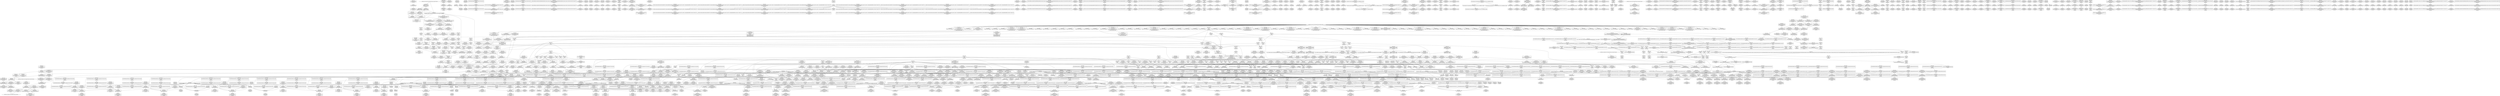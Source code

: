 digraph {
	CE0x42eaf10 [shape=record,shape=Mrecord,label="{CE0x42eaf10|__rcu_read_unlock:do.body}"]
	CE0x4215730 [shape=record,shape=Mrecord,label="{CE0x4215730|0:_i32,_4:_i32,_8:_i32,_12:_i32,_:_CMRE_4,8_|*MultipleSource*|security/selinux/hooks.c,218|security/selinux/hooks.c,218|security/selinux/hooks.c,220}"]
	CE0x4208d60 [shape=record,shape=Mrecord,label="{CE0x4208d60|80:_i32,_112:_i8*,_:_CRE_58,59_}"]
	CE0x41c3430 [shape=record,shape=Mrecord,label="{CE0x41c3430|ipc_has_perm:tmp2|*SummSource*}"]
	CE0x420c2c0 [shape=record,shape=Mrecord,label="{CE0x420c2c0|GLOBAL:ipc_has_perm|*Constant*}"]
	CE0x42448d0 [shape=record,shape=Mrecord,label="{CE0x42448d0|rcu_read_lock:tobool1|include/linux/rcupdate.h,882}"]
	CE0x42b3270 [shape=record,shape=Mrecord,label="{CE0x42b3270|__rcu_read_lock:tmp6|include/linux/rcupdate.h,240|*SummSink*}"]
	CE0x4261a00 [shape=record,shape=Mrecord,label="{CE0x4261a00|current_sid:tmp13|security/selinux/hooks.c,218|*SummSink*}"]
	CE0x41b00a0 [shape=record,shape=Mrecord,label="{CE0x41b00a0|task_sid:land.lhs.true2|*SummSource*}"]
	CE0x41e9060 [shape=record,shape=Mrecord,label="{CE0x41e9060|cred_sid:sid|security/selinux/hooks.c,197|*SummSource*}"]
	CE0x4212f50 [shape=record,shape=Mrecord,label="{CE0x4212f50|current_sid:cred|security/selinux/hooks.c,218}"]
	CE0x41b6da0 [shape=record,shape=Mrecord,label="{CE0x41b6da0|selinux_sem_semctl:call8|security/selinux/hooks.c,5466|*SummSink*}"]
	CE0x4228e30 [shape=record,shape=Mrecord,label="{CE0x4228e30|rcu_read_unlock:tmp12|include/linux/rcupdate.h,933|*SummSource*}"]
	CE0x41b9730 [shape=record,shape=Mrecord,label="{CE0x41b9730|get_current:entry|*SummSource*}"]
	CE0x41affd0 [shape=record,shape=Mrecord,label="{CE0x41affd0|task_sid:do.end6|*SummSink*}"]
	CE0x41ce2e0 [shape=record,shape=Mrecord,label="{CE0x41ce2e0|ipc_has_perm:sclass|security/selinux/hooks.c,5136}"]
	CE0x4263f60 [shape=record,shape=Mrecord,label="{CE0x4263f60|cred_sid:tmp1|*SummSink*}"]
	CE0x4228a20 [shape=record,shape=Mrecord,label="{CE0x4228a20|i64*_getelementptr_inbounds_(_4_x_i64_,_4_x_i64_*___llvm_gcov_ctr128,_i64_0,_i64_2)|*Constant*}"]
	CE0x4232200 [shape=record,shape=Mrecord,label="{CE0x4232200|current_sid:tmp6|security/selinux/hooks.c,218|*SummSink*}"]
	CE0x422dd90 [shape=record,shape=Mrecord,label="{CE0x422dd90|rcu_read_lock:tmp6|include/linux/rcupdate.h,882}"]
	CE0x4232630 [shape=record,shape=Mrecord,label="{CE0x4232630|i64_5|*Constant*}"]
	CE0x42d9d20 [shape=record,shape=Mrecord,label="{CE0x42d9d20|i64*_getelementptr_inbounds_(_4_x_i64_,_4_x_i64_*___llvm_gcov_ctr134,_i64_0,_i64_2)|*Constant*|*SummSource*}"]
	CE0x4214550 [shape=record,shape=Mrecord,label="{CE0x4214550|current_sid:tmp22|security/selinux/hooks.c,218|*SummSource*}"]
	CE0x4319f20 [shape=record,shape=Mrecord,label="{CE0x4319f20|__preempt_count_sub:tmp|*SummSink*}"]
	CE0x4227f80 [shape=record,shape=Mrecord,label="{CE0x4227f80|i64*_getelementptr_inbounds_(_4_x_i64_,_4_x_i64_*___llvm_gcov_ctr130,_i64_0,_i64_2)|*Constant*|*SummSource*}"]
	CE0x420bb80 [shape=record,shape=Mrecord,label="{CE0x420bb80|80:_i32,_112:_i8*,_:_CRE_168,176_|*MultipleSource*|Function::selinux_sem_semctl&Arg::sma::|security/selinux/hooks.c,5466}"]
	CE0x42587e0 [shape=record,shape=Mrecord,label="{CE0x42587e0|i8*_getelementptr_inbounds_(_41_x_i8_,_41_x_i8_*_.str44,_i32_0,_i32_0)|*Constant*|*SummSink*}"]
	CE0x4232bc0 [shape=record,shape=Mrecord,label="{CE0x4232bc0|i64*_getelementptr_inbounds_(_2_x_i64_,_2_x_i64_*___llvm_gcov_ctr294,_i64_0,_i64_0)|*Constant*}"]
	CE0x422d240 [shape=record,shape=Mrecord,label="{CE0x422d240|current_sid:tmp|*SummSink*}"]
	CE0x41ce450 [shape=record,shape=Mrecord,label="{CE0x41ce450|ipc_has_perm:tmp7|security/selinux/hooks.c,5136|*SummSource*}"]
	CE0x420cf70 [shape=record,shape=Mrecord,label="{CE0x420cf70|i64*_getelementptr_inbounds_(_25_x_i64_,_25_x_i64_*___llvm_gcov_ctr320,_i64_0,_i64_24)|*Constant*}"]
	CE0x41b5790 [shape=record,shape=Mrecord,label="{CE0x41b5790|selinux_sem_semctl:tmp2|security/selinux/hooks.c,5438|*SummSource*}"]
	CE0x42c12d0 [shape=record,shape=Mrecord,label="{CE0x42c12d0|_call_void_rcu_lock_release(%struct.lockdep_map*_rcu_lock_map)_#10,_!dbg_!27733|include/linux/rcupdate.h,935}"]
	CE0x425c360 [shape=record,shape=Mrecord,label="{CE0x425c360|task_sid:tmp27|security/selinux/hooks.c,208|*SummSink*}"]
	CE0x42b3200 [shape=record,shape=Mrecord,label="{CE0x42b3200|__rcu_read_lock:tmp6|include/linux/rcupdate.h,240|*SummSource*}"]
	CE0x41e4b50 [shape=record,shape=Mrecord,label="{CE0x41e4b50|80:_i32,_112:_i8*,_:_CRE_7,8_}"]
	CE0x4317060 [shape=record,shape=Mrecord,label="{CE0x4317060|i64*_getelementptr_inbounds_(_4_x_i64_,_4_x_i64_*___llvm_gcov_ctr135,_i64_0,_i64_1)|*Constant*|*SummSource*}"]
	CE0x42472d0 [shape=record,shape=Mrecord,label="{CE0x42472d0|rcu_read_unlock:call3|include/linux/rcupdate.h,933|*SummSource*}"]
	CE0x42ba780 [shape=record,shape=Mrecord,label="{CE0x42ba780|rcu_read_unlock:tobool1|include/linux/rcupdate.h,933}"]
	CE0x41e8340 [shape=record,shape=Mrecord,label="{CE0x41e8340|task_sid:do.end|*SummSource*}"]
	CE0x421aa60 [shape=record,shape=Mrecord,label="{CE0x421aa60|rcu_read_lock:tmp1|*SummSource*}"]
	CE0x41c2fd0 [shape=record,shape=Mrecord,label="{CE0x41c2fd0|i64*_null|*Constant*}"]
	CE0x4249e50 [shape=record,shape=Mrecord,label="{CE0x4249e50|i8*_getelementptr_inbounds_(_42_x_i8_,_42_x_i8_*_.str46,_i32_0,_i32_0)|*Constant*|*SummSink*}"]
	CE0x41b4790 [shape=record,shape=Mrecord,label="{CE0x41b4790|selinux_sem_semctl:tmp5|security/selinux/hooks.c,5442}"]
	CE0x424c9d0 [shape=record,shape=Mrecord,label="{CE0x424c9d0|_call_void_lockdep_rcu_suspicious(i8*_getelementptr_inbounds_(_25_x_i8_,_25_x_i8_*_.str45,_i32_0,_i32_0),_i32_883,_i8*_getelementptr_inbounds_(_42_x_i8_,_42_x_i8_*_.str46,_i32_0,_i32_0))_#10,_!dbg_!27728|include/linux/rcupdate.h,882|*SummSource*}"]
	CE0x4233f20 [shape=record,shape=Mrecord,label="{CE0x4233f20|current_sid:tmp15|security/selinux/hooks.c,218}"]
	CE0x42090f0 [shape=record,shape=Mrecord,label="{CE0x42090f0|80:_i32,_112:_i8*,_:_CRE_61,62_}"]
	CE0x42207a0 [shape=record,shape=Mrecord,label="{CE0x42207a0|ipc_has_perm:tmp8|security/selinux/hooks.c,5136|*SummSink*}"]
	CE0x418ed70 [shape=record,shape=Mrecord,label="{CE0x418ed70|selinux_sem_semctl:sw.bb4}"]
	CE0x423fb00 [shape=record,shape=Mrecord,label="{CE0x423fb00|ipc_has_perm:tmp5|security/selinux/hooks.c,5131}"]
	CE0x41cc130 [shape=record,shape=Mrecord,label="{CE0x41cc130|task_sid:do.body5}"]
	CE0x41eeff0 [shape=record,shape=Mrecord,label="{CE0x41eeff0|i64*_getelementptr_inbounds_(_25_x_i64_,_25_x_i64_*___llvm_gcov_ctr320,_i64_0,_i64_23)|*Constant*|*SummSink*}"]
	CE0x41ed9e0 [shape=record,shape=Mrecord,label="{CE0x41ed9e0|current_sid:tmp2|*SummSink*}"]
	CE0x42187b0 [shape=record,shape=Mrecord,label="{CE0x42187b0|rcu_read_lock:bb|*SummSink*}"]
	CE0x41df040 [shape=record,shape=Mrecord,label="{CE0x41df040|get_current:tmp3|*SummSink*}"]
	CE0x4250320 [shape=record,shape=Mrecord,label="{CE0x4250320|rcu_read_lock:tmp4|include/linux/rcupdate.h,882|*SummSink*}"]
	CE0x42c6d80 [shape=record,shape=Mrecord,label="{CE0x42c6d80|__preempt_count_sub:entry|*SummSource*}"]
	CE0x42b8490 [shape=record,shape=Mrecord,label="{CE0x42b8490|rcu_lock_acquire:tmp2|*SummSink*}"]
	CE0x4249d20 [shape=record,shape=Mrecord,label="{CE0x4249d20|i8*_getelementptr_inbounds_(_42_x_i8_,_42_x_i8_*_.str46,_i32_0,_i32_0)|*Constant*}"]
	CE0x4219f80 [shape=record,shape=Mrecord,label="{CE0x4219f80|GLOBAL:__llvm_gcov_ctr132|Global_var:__llvm_gcov_ctr132}"]
	CE0x423e3d0 [shape=record,shape=Mrecord,label="{CE0x423e3d0|current_sid:entry|*SummSource*}"]
	CE0x41b2d70 [shape=record,shape=Mrecord,label="{CE0x41b2d70|_call_void_mcount()_#3}"]
	CE0x41a3170 [shape=record,shape=Mrecord,label="{CE0x41a3170|task_sid:task|Function::task_sid&Arg::task::|*SummSource*}"]
	CE0x423f110 [shape=record,shape=Mrecord,label="{CE0x423f110|ipc_has_perm:security|security/selinux/hooks.c,5131|*SummSink*}"]
	CE0x42e44b0 [shape=record,shape=Mrecord,label="{CE0x42e44b0|__preempt_count_sub:bb|*SummSource*}"]
	CE0x426a170 [shape=record,shape=Mrecord,label="{CE0x426a170|current_sid:tmp18|security/selinux/hooks.c,218}"]
	CE0x41c4610 [shape=record,shape=Mrecord,label="{CE0x41c4610|task_sid:tmp18|security/selinux/hooks.c,208|*SummSource*}"]
	CE0x42bf7e0 [shape=record,shape=Mrecord,label="{CE0x42bf7e0|i32_934|*Constant*}"]
	CE0x42dc2c0 [shape=record,shape=Mrecord,label="{CE0x42dc2c0|__preempt_count_add:tmp1}"]
	"CONST[source:2(external),value:2(dynamic)][purpose:{subject}][SrcIdx:3]"
	CE0x421ab50 [shape=record,shape=Mrecord,label="{CE0x421ab50|i64*_getelementptr_inbounds_(_11_x_i64_,_11_x_i64_*___llvm_gcov_ctr127,_i64_0,_i64_1)|*Constant*}"]
	CE0x424b8f0 [shape=record,shape=Mrecord,label="{CE0x424b8f0|i64*_getelementptr_inbounds_(_11_x_i64_,_11_x_i64_*___llvm_gcov_ctr127,_i64_0,_i64_10)|*Constant*|*SummSink*}"]
	CE0x41a19f0 [shape=record,shape=Mrecord,label="{CE0x41a19f0|get_current:tmp1}"]
	CE0x4267470 [shape=record,shape=Mrecord,label="{CE0x4267470|i64*_getelementptr_inbounds_(_2_x_i64_,_2_x_i64_*___llvm_gcov_ctr131,_i64_0,_i64_0)|*Constant*|*SummSink*}"]
	CE0x42135f0 [shape=record,shape=Mrecord,label="{CE0x42135f0|current_sid:tmp21|security/selinux/hooks.c,218|*SummSource*}"]
	CE0x42b3650 [shape=record,shape=Mrecord,label="{CE0x42b3650|rcu_read_unlock:tmp8|include/linux/rcupdate.h,933|*SummSource*}"]
	CE0x4212870 [shape=record,shape=Mrecord,label="{CE0x4212870|get_current:entry}"]
	CE0x41a6f00 [shape=record,shape=Mrecord,label="{CE0x41a6f00|selinux_sem_semctl:sw.bb7|*SummSource*}"]
	CE0x41a5ee0 [shape=record,shape=Mrecord,label="{CE0x41a5ee0|__llvm_gcov_indirect_counter_increment:counters|Function::__llvm_gcov_indirect_counter_increment&Arg::counters::}"]
	CE0x422c620 [shape=record,shape=Mrecord,label="{CE0x422c620|current_sid:tmp|*SummSource*}"]
	CE0x4239180 [shape=record,shape=Mrecord,label="{CE0x4239180|i64*_getelementptr_inbounds_(_2_x_i64_,_2_x_i64_*___llvm_gcov_ctr159,_i64_0,_i64_1)|*Constant*}"]
	CE0x4210f20 [shape=record,shape=Mrecord,label="{CE0x4210f20|ipc_has_perm:tmp3}"]
	CE0x41e3560 [shape=record,shape=Mrecord,label="{CE0x41e3560|task_sid:tmp20|security/selinux/hooks.c,208|*SummSource*}"]
	CE0x4246b10 [shape=record,shape=Mrecord,label="{CE0x4246b10|rcu_read_lock:call3|include/linux/rcupdate.h,882|*SummSource*}"]
	CE0x41af920 [shape=record,shape=Mrecord,label="{CE0x41af920|COLLAPSED:_GCMRE___llvm_gcov_ctr126_internal_global_13_x_i64_zeroinitializer:_elem_0:default:}"]
	CE0x420f110 [shape=record,shape=Mrecord,label="{CE0x420f110|selinux_sem_semctl:tmp21|security/selinux/hooks.c,5468}"]
	CE0x4303210 [shape=record,shape=Mrecord,label="{CE0x4303210|__preempt_count_sub:tmp2|*SummSource*}"]
	CE0x42b55e0 [shape=record,shape=Mrecord,label="{CE0x42b55e0|i64*_getelementptr_inbounds_(_4_x_i64_,_4_x_i64_*___llvm_gcov_ctr130,_i64_0,_i64_0)|*Constant*|*SummSource*}"]
	CE0x421ad40 [shape=record,shape=Mrecord,label="{CE0x421ad40|rcu_read_lock:tmp1|*SummSink*}"]
	CE0x425ea00 [shape=record,shape=Mrecord,label="{CE0x425ea00|_ret_void,_!dbg_!27735|include/linux/rcupdate.h,938|*SummSource*}"]
	CE0x4229f90 [shape=record,shape=Mrecord,label="{CE0x4229f90|rcu_lock_release:tmp7}"]
	CE0x42bada0 [shape=record,shape=Mrecord,label="{CE0x42bada0|_call_void_mcount()_#3}"]
	CE0x5f48980 [shape=record,shape=Mrecord,label="{CE0x5f48980|i32_1|*Constant*|*SummSink*}"]
	CE0x422d890 [shape=record,shape=Mrecord,label="{CE0x422d890|i64_4|*Constant*|*SummSink*}"]
	CE0x42095b0 [shape=record,shape=Mrecord,label="{CE0x42095b0|80:_i32,_112:_i8*,_:_CRE_65,66_}"]
	CE0x41b26d0 [shape=record,shape=Mrecord,label="{CE0x41b26d0|_ret_void}"]
	CE0x41c1ca0 [shape=record,shape=Mrecord,label="{CE0x41c1ca0|__llvm_gcov_indirect_counter_increment:tmp|*SummSink*}"]
	CE0x42d18b0 [shape=record,shape=Mrecord,label="{CE0x42d18b0|_call_void_mcount()_#3|*SummSource*}"]
	CE0x42669c0 [shape=record,shape=Mrecord,label="{CE0x42669c0|i64_1|*Constant*}"]
	CE0x42cc1f0 [shape=record,shape=Mrecord,label="{CE0x42cc1f0|rcu_lock_release:tmp5|include/linux/rcupdate.h,423|*SummSource*}"]
	CE0x4245530 [shape=record,shape=Mrecord,label="{CE0x4245530|rcu_read_lock:tmp10|include/linux/rcupdate.h,882}"]
	CE0x422aa70 [shape=record,shape=Mrecord,label="{CE0x422aa70|__rcu_read_unlock:do.end|*SummSource*}"]
	CE0x43031a0 [shape=record,shape=Mrecord,label="{CE0x43031a0|__preempt_count_sub:tmp2}"]
	CE0x42e7300 [shape=record,shape=Mrecord,label="{CE0x42e7300|__preempt_count_add:tmp5|./arch/x86/include/asm/preempt.h,72|*SummSink*}"]
	CE0x41c08f0 [shape=record,shape=Mrecord,label="{CE0x41c08f0|i64**_getelementptr_inbounds_(_8_x_i64*_,_8_x_i64*_*___llvm_gcda_edge_table321,_i64_0,_i64_7)|*Constant*}"]
	CE0x41e91d0 [shape=record,shape=Mrecord,label="{CE0x41e91d0|i64_2|*Constant*|*SummSource*}"]
	CE0x4234bf0 [shape=record,shape=Mrecord,label="{CE0x4234bf0|_call_void_lockdep_rcu_suspicious(i8*_getelementptr_inbounds_(_25_x_i8_,_25_x_i8_*_.str3,_i32_0,_i32_0),_i32_218,_i8*_getelementptr_inbounds_(_45_x_i8_,_45_x_i8_*_.str12,_i32_0,_i32_0))_#10,_!dbg_!27727|security/selinux/hooks.c,218|*SummSource*}"]
	CE0x420ad30 [shape=record,shape=Mrecord,label="{CE0x420ad30|80:_i32,_112:_i8*,_:_CRE_104,112_|*MultipleSource*|Function::selinux_sem_semctl&Arg::sma::|security/selinux/hooks.c,5466}"]
	CE0x41f1cc0 [shape=record,shape=Mrecord,label="{CE0x41f1cc0|80:_i32,_112:_i8*,_:_CRE_37,38_}"]
	CE0x4259a70 [shape=record,shape=Mrecord,label="{CE0x4259a70|_call_void_mcount()_#3|*SummSource*}"]
	CE0x420de80 [shape=record,shape=Mrecord,label="{CE0x420de80|GLOBAL:ipc_has_perm|*Constant*|*SummSource*}"]
	CE0x42c79b0 [shape=record,shape=Mrecord,label="{CE0x42c79b0|GLOBAL:current_task|Global_var:current_task}"]
	CE0x42c88d0 [shape=record,shape=Mrecord,label="{CE0x42c88d0|i64*_getelementptr_inbounds_(_4_x_i64_,_4_x_i64_*___llvm_gcov_ctr134,_i64_0,_i64_1)|*Constant*|*SummSource*}"]
	CE0x4209480 [shape=record,shape=Mrecord,label="{CE0x4209480|80:_i32,_112:_i8*,_:_CRE_64,65_}"]
	CE0x421f030 [shape=record,shape=Mrecord,label="{CE0x421f030|GLOBAL:task_sid|*Constant*|*SummSource*}"]
	CE0x41a0150 [shape=record,shape=Mrecord,label="{CE0x41a0150|i64**_getelementptr_inbounds_(_8_x_i64*_,_8_x_i64*_*___llvm_gcda_edge_table321,_i64_0,_i64_5)|*Constant*}"]
	CE0x420d6c0 [shape=record,shape=Mrecord,label="{CE0x420d6c0|i64*_getelementptr_inbounds_(_25_x_i64_,_25_x_i64_*___llvm_gcov_ctr320,_i64_0,_i64_24)|*Constant*|*SummSink*}"]
	CE0x4237f70 [shape=record,shape=Mrecord,label="{CE0x4237f70|ipc_has_perm:tmp1|*SummSink*}"]
	CE0x41b5720 [shape=record,shape=Mrecord,label="{CE0x41b5720|i64*_getelementptr_inbounds_(_25_x_i64_,_25_x_i64_*___llvm_gcov_ctr320,_i64_0,_i64_15)|*Constant*|*SummSink*}"]
	CE0x41e0a90 [shape=record,shape=Mrecord,label="{CE0x41e0a90|i32_(i32,_i32,_i16,_i32,_%struct.common_audit_data*)*_bitcast_(i32_(i32,_i32,_i16,_i32,_%struct.common_audit_data.495*)*_avc_has_perm_to_i32_(i32,_i32,_i16,_i32,_%struct.common_audit_data*)*)|*Constant*}"]
	CE0x420e7c0 [shape=record,shape=Mrecord,label="{CE0x420e7c0|ipc_has_perm:perms|Function::ipc_has_perm&Arg::perms::|*SummSource*}"]
	CE0x41c2070 [shape=record,shape=Mrecord,label="{CE0x41c2070|__llvm_gcov_indirect_counter_increment:tmp1|*SummSink*}"]
	CE0x41be7e0 [shape=record,shape=Mrecord,label="{CE0x41be7e0|GLOBAL:task_has_system|*Constant*|*SummSource*}"]
	CE0x42e4f30 [shape=record,shape=Mrecord,label="{CE0x42e4f30|rcu_lock_acquire:bb|*SummSink*}"]
	CE0x41bbc80 [shape=record,shape=Mrecord,label="{CE0x41bbc80|_call_void_lockdep_rcu_suspicious(i8*_getelementptr_inbounds_(_25_x_i8_,_25_x_i8_*_.str3,_i32_0,_i32_0),_i32_208,_i8*_getelementptr_inbounds_(_41_x_i8_,_41_x_i8_*_.str44,_i32_0,_i32_0))_#10,_!dbg_!27732|security/selinux/hooks.c,208|*SummSink*}"]
	CE0x42c3bc0 [shape=record,shape=Mrecord,label="{CE0x42c3bc0|_ret_void,_!dbg_!27717|include/linux/rcupdate.h,245|*SummSink*}"]
	CE0x41950f0 [shape=record,shape=Mrecord,label="{CE0x41950f0|GLOBAL:__llvm_gcov_global_state_pred322|Global_var:__llvm_gcov_global_state_pred322}"]
	CE0x42b5a50 [shape=record,shape=Mrecord,label="{CE0x42b5a50|rcu_lock_acquire:tmp4|include/linux/rcupdate.h,418|*SummSource*}"]
	CE0x41b53f0 [shape=record,shape=Mrecord,label="{CE0x41b53f0|i64*_getelementptr_inbounds_(_25_x_i64_,_25_x_i64_*___llvm_gcov_ctr320,_i64_0,_i64_0)|*Constant*|*SummSink*}"]
	CE0x4260ad0 [shape=record,shape=Mrecord,label="{CE0x4260ad0|current_sid:tmp12|security/selinux/hooks.c,218|*SummSource*}"]
	CE0x424f640 [shape=record,shape=Mrecord,label="{CE0x424f640|__rcu_read_lock:tmp4|include/linux/rcupdate.h,239|*SummSource*}"]
	CE0x421e060 [shape=record,shape=Mrecord,label="{CE0x421e060|task_sid:do.body5|*SummSink*}"]
	CE0x425f9b0 [shape=record,shape=Mrecord,label="{CE0x425f9b0|i1_true|*Constant*}"]
	CE0x41c33c0 [shape=record,shape=Mrecord,label="{CE0x41c33c0|ipc_has_perm:tmp2}"]
	CE0x41afa20 [shape=record,shape=Mrecord,label="{CE0x41afa20|i64*_getelementptr_inbounds_(_2_x_i64_,_2_x_i64_*___llvm_gcov_ctr294,_i64_0,_i64_1)|*Constant*}"]
	CE0x422e2b0 [shape=record,shape=Mrecord,label="{CE0x422e2b0|rcu_read_lock:tmp6|include/linux/rcupdate.h,882|*SummSink*}"]
	CE0x43035f0 [shape=record,shape=Mrecord,label="{CE0x43035f0|__preempt_count_add:do.body|*SummSink*}"]
	CE0x41e22a0 [shape=record,shape=Mrecord,label="{CE0x41e22a0|rcu_read_unlock:tmp3}"]
	CE0x41b4220 [shape=record,shape=Mrecord,label="{CE0x41b4220|selinux_sem_semctl:sw.bb2|*SummSink*}"]
	CE0x41bc7d0 [shape=record,shape=Mrecord,label="{CE0x41bc7d0|GLOBAL:lockdep_rcu_suspicious|*Constant*}"]
	CE0x42444a0 [shape=record,shape=Mrecord,label="{CE0x42444a0|0:_i8,_:_GCMR_rcu_read_lock.__warned_internal_global_i8_0,_section_.data.unlikely_,_align_1:_elem_0:default:}"]
	CE0x42b25b0 [shape=record,shape=Mrecord,label="{CE0x42b25b0|rcu_read_unlock:call|include/linux/rcupdate.h,933|*SummSource*}"]
	CE0x41df5f0 [shape=record,shape=Mrecord,label="{CE0x41df5f0|get_current:tmp1|*SummSource*}"]
	CE0x425d0f0 [shape=record,shape=Mrecord,label="{CE0x425d0f0|cred_sid:entry|*SummSink*}"]
	CE0x42c5e30 [shape=record,shape=Mrecord,label="{CE0x42c5e30|_ret_void,_!dbg_!27719|./arch/x86/include/asm/preempt.h,73|*SummSource*}"]
	CE0x41eb930 [shape=record,shape=Mrecord,label="{CE0x41eb930|current_sid:tobool1|security/selinux/hooks.c,218|*SummSink*}"]
	CE0x41e7df0 [shape=record,shape=Mrecord,label="{CE0x41e7df0|cred_sid:tmp5|security/selinux/hooks.c,196}"]
	CE0x41c4b30 [shape=record,shape=Mrecord,label="{CE0x41c4b30|task_sid:tmp19|security/selinux/hooks.c,208|*SummSource*}"]
	CE0x41a5e50 [shape=record,shape=Mrecord,label="{CE0x41a5e50|i64**_getelementptr_inbounds_(_8_x_i64*_,_8_x_i64*_*___llvm_gcda_edge_table321,_i64_0,_i64_1)|*Constant*}"]
	CE0x4230240 [shape=record,shape=Mrecord,label="{CE0x4230240|i32_77|*Constant*|*SummSource*}"]
	CE0x4232c30 [shape=record,shape=Mrecord,label="{CE0x4232c30|i64*_getelementptr_inbounds_(_2_x_i64_,_2_x_i64_*___llvm_gcov_ctr294,_i64_0,_i64_0)|*Constant*|*SummSource*}"]
	CE0x42e0130 [shape=record,shape=Mrecord,label="{CE0x42e0130|__preempt_count_sub:do.end|*SummSource*}"]
	CE0x42d9ea0 [shape=record,shape=Mrecord,label="{CE0x42d9ea0|i64*_getelementptr_inbounds_(_4_x_i64_,_4_x_i64_*___llvm_gcov_ctr134,_i64_0,_i64_2)|*Constant*|*SummSink*}"]
	CE0x4249360 [shape=record,shape=Mrecord,label="{CE0x4249360|i64*_getelementptr_inbounds_(_11_x_i64_,_11_x_i64_*___llvm_gcov_ctr127,_i64_0,_i64_8)|*Constant*}"]
	CE0x4264f20 [shape=record,shape=Mrecord,label="{CE0x4264f20|current_sid:if.end}"]
	CE0x41adb30 [shape=record,shape=Mrecord,label="{CE0x41adb30|selinux_sem_semctl:tmp8|security/selinux/hooks.c,5450}"]
	CE0x41af990 [shape=record,shape=Mrecord,label="{CE0x41af990|task_sid:tmp|*SummSource*}"]
	CE0x42b8500 [shape=record,shape=Mrecord,label="{CE0x42b8500|rcu_lock_acquire:tmp3|*SummSource*}"]
	CE0x423d350 [shape=record,shape=Mrecord,label="{CE0x423d350|rcu_read_unlock:tmp1|*SummSink*}"]
	CE0x4225d30 [shape=record,shape=Mrecord,label="{CE0x4225d30|_call_void_mcount()_#3|*SummSink*}"]
	CE0x4211f70 [shape=record,shape=Mrecord,label="{CE0x4211f70|__llvm_gcov_indirect_counter_increment:tmp1}"]
	CE0x41dc2e0 [shape=record,shape=Mrecord,label="{CE0x41dc2e0|__rcu_read_lock:bb|*SummSink*}"]
	CE0x41c2d20 [shape=record,shape=Mrecord,label="{CE0x41c2d20|0:_i64*,_array:_GCR___llvm_gcda_edge_table321_internal_unnamed_addr_constant_8_x_i64*_i64*_getelementptr_inbounds_(_25_x_i64_,_25_x_i64_*___llvm_gcov_ctr320,_i64_0,_i64_1),_i64*_getelementptr_inbounds_(_25_x_i64_,_25_x_i64_*___llvm_gcov_ctr320,_i64_0,_i64_3),_i64*_getelementptr_inbounds_(_25_x_i64_,_25_x_i64_*___llvm_gcov_ctr320,_i64_0,_i64_6),_i64*_getelementptr_inbounds_(_25_x_i64_,_25_x_i64_*___llvm_gcov_ctr320,_i64_0,_i64_8),_i64*_getelementptr_inbounds_(_25_x_i64_,_25_x_i64_*___llvm_gcov_ctr320,_i64_0,_i64_10),_i64*_getelementptr_inbounds_(_25_x_i64_,_25_x_i64_*___llvm_gcov_ctr320,_i64_0,_i64_11),_i64*_getelementptr_inbounds_(_25_x_i64_,_25_x_i64_*___llvm_gcov_ctr320,_i64_0,_i64_12),_i64*_getelementptr_inbounds_(_25_x_i64_,_25_x_i64_*___llvm_gcov_ctr320,_i64_0,_i64_14)_:_elem_0::}"]
	CE0x420f470 [shape=record,shape=Mrecord,label="{CE0x420f470|selinux_sem_semctl:tmp21|security/selinux/hooks.c,5468|*SummSource*}"]
	CE0x422e420 [shape=record,shape=Mrecord,label="{CE0x422e420|rcu_read_lock:tmp7|include/linux/rcupdate.h,882}"]
	CE0x42dd180 [shape=record,shape=Mrecord,label="{CE0x42dd180|__preempt_count_sub:sub|./arch/x86/include/asm/preempt.h,77|*SummSource*}"]
	CE0x4233100 [shape=record,shape=Mrecord,label="{CE0x4233100|_call_void_mcount()_#3|*SummSource*}"]
	CE0x42233d0 [shape=record,shape=Mrecord,label="{CE0x42233d0|avc_has_perm:ssid|Function::avc_has_perm&Arg::ssid::|*SummSource*}"]
	CE0x4248380 [shape=record,shape=Mrecord,label="{CE0x4248380|GLOBAL:rcu_read_unlock.__warned|Global_var:rcu_read_unlock.__warned}"]
	CE0x4211190 [shape=record,shape=Mrecord,label="{CE0x4211190|_call_void_mcount()_#3|*SummSink*}"]
	CE0x41b6100 [shape=record,shape=Mrecord,label="{CE0x41b6100|task_has_system:entry|*SummSink*}"]
	CE0x41f2050 [shape=record,shape=Mrecord,label="{CE0x41f2050|80:_i32,_112:_i8*,_:_CRE_40,41_}"]
	CE0x41b75c0 [shape=record,shape=Mrecord,label="{CE0x41b75c0|i32_19|*Constant*}"]
	CE0x41e4db0 [shape=record,shape=Mrecord,label="{CE0x41e4db0|80:_i32,_112:_i8*,_:_CRE_9,10_}"]
	CE0x42e2be0 [shape=record,shape=Mrecord,label="{CE0x42e2be0|__rcu_read_unlock:tmp2|*SummSource*}"]
	CE0x4219110 [shape=record,shape=Mrecord,label="{CE0x4219110|rcu_read_lock:call|include/linux/rcupdate.h,882|*SummSink*}"]
	CE0x425bc80 [shape=record,shape=Mrecord,label="{CE0x425bc80|task_sid:tmp26|security/selinux/hooks.c,208|*SummSource*}"]
	CE0x41c2ae0 [shape=record,shape=Mrecord,label="{CE0x41c2ae0|__llvm_gcov_indirect_counter_increment:tmp2|*SummSource*}"]
	CE0x42eac70 [shape=record,shape=Mrecord,label="{CE0x42eac70|i64*_getelementptr_inbounds_(_4_x_i64_,_4_x_i64_*___llvm_gcov_ctr129,_i64_0,_i64_0)|*Constant*}"]
	CE0x42d97d0 [shape=record,shape=Mrecord,label="{CE0x42d97d0|__rcu_read_unlock:tmp5|include/linux/rcupdate.h,244}"]
	CE0x425ce90 [shape=record,shape=Mrecord,label="{CE0x425ce90|cred_sid:entry}"]
	CE0x41b45f0 [shape=record,shape=Mrecord,label="{CE0x41b45f0|_call_void___llvm_gcov_indirect_counter_increment(i32*___llvm_gcov_global_state_pred322,_i64**_getelementptr_inbounds_(_8_x_i64*_,_8_x_i64*_*___llvm_gcda_edge_table321,_i64_0,_i64_3)),_!dbg_!27721|security/selinux/hooks.c,5446}"]
	CE0x4248950 [shape=record,shape=Mrecord,label="{CE0x4248950|rcu_read_lock:tmp15|include/linux/rcupdate.h,882}"]
	CE0x42c3220 [shape=record,shape=Mrecord,label="{CE0x42c3220|__rcu_read_unlock:entry|*SummSink*}"]
	CE0x41e8f00 [shape=record,shape=Mrecord,label="{CE0x41e8f00|cred_sid:sid|security/selinux/hooks.c,197|*SummSink*}"]
	CE0x422c320 [shape=record,shape=Mrecord,label="{CE0x422c320|rcu_read_lock:tmp3|*SummSource*}"]
	CE0x41c8700 [shape=record,shape=Mrecord,label="{CE0x41c8700|i32_32|*Constant*}"]
	CE0x423c740 [shape=record,shape=Mrecord,label="{CE0x423c740|current_sid:tmp9|security/selinux/hooks.c,218|*SummSource*}"]
	CE0x41c6550 [shape=record,shape=Mrecord,label="{CE0x41c6550|selinux_sem_semctl:tmp15|security/selinux/hooks.c,5460|*SummSink*}"]
	CE0x426afd0 [shape=record,shape=Mrecord,label="{CE0x426afd0|current_sid:tmp20|security/selinux/hooks.c,218}"]
	CE0x424f390 [shape=record,shape=Mrecord,label="{CE0x424f390|rcu_read_lock:if.then}"]
	CE0x42c2670 [shape=record,shape=Mrecord,label="{CE0x42c2670|_ret_void,_!dbg_!27717|include/linux/rcupdate.h,424|*SummSource*}"]
	CE0x4223c20 [shape=record,shape=Mrecord,label="{CE0x4223c20|i16_3|*Constant*|*SummSource*}"]
	CE0x4246e00 [shape=record,shape=Mrecord,label="{CE0x4246e00|i64_7|*Constant*}"]
	CE0x4226aa0 [shape=record,shape=Mrecord,label="{CE0x4226aa0|current_sid:if.then|*SummSink*}"]
	CE0x42c36e0 [shape=record,shape=Mrecord,label="{CE0x42c36e0|_ret_void,_!dbg_!27717|include/linux/rcupdate.h,245}"]
	CE0x42e62d0 [shape=record,shape=Mrecord,label="{CE0x42e62d0|__preempt_count_add:tmp6|./arch/x86/include/asm/preempt.h,73|*SummSource*}"]
	CE0x4192980 [shape=record,shape=Mrecord,label="{CE0x4192980|GLOBAL:task_has_system|*Constant*}"]
	CE0x42b0720 [shape=record,shape=Mrecord,label="{CE0x42b0720|_call_void_mcount()_#3}"]
	CE0x41f1a60 [shape=record,shape=Mrecord,label="{CE0x41f1a60|80:_i32,_112:_i8*,_:_CRE_35,36_}"]
	CE0x4192660 [shape=record,shape=Mrecord,label="{CE0x4192660|_ret_%struct.task_struct*_%tmp4,_!dbg_!27714|./arch/x86/include/asm/current.h,14|*SummSink*}"]
	CE0x41e2850 [shape=record,shape=Mrecord,label="{CE0x41e2850|rcu_read_unlock:tmp10|include/linux/rcupdate.h,933|*SummSink*}"]
	CE0x42c31b0 [shape=record,shape=Mrecord,label="{CE0x42c31b0|__rcu_read_unlock:entry|*SummSource*}"]
	CE0x42285c0 [shape=record,shape=Mrecord,label="{CE0x42285c0|void_(i32*,_i32,_i32*)*_asm_addl_$1,_%gs:$0_,_*m,ri,*m,_dirflag_,_fpsr_,_flags_}"]
	CE0x421e8c0 [shape=record,shape=Mrecord,label="{CE0x421e8c0|_ret_void,_!dbg_!27717|include/linux/rcupdate.h,419|*SummSink*}"]
	CE0x42be5f0 [shape=record,shape=Mrecord,label="{CE0x42be5f0|rcu_read_unlock:tmp17|include/linux/rcupdate.h,933|*SummSource*}"]
	CE0x41c1c30 [shape=record,shape=Mrecord,label="{CE0x41c1c30|__llvm_gcov_indirect_counter_increment:tmp|*SummSource*}"]
	CE0x42243a0 [shape=record,shape=Mrecord,label="{CE0x42243a0|avc_has_perm:requested|Function::avc_has_perm&Arg::requested::}"]
	CE0x41bb260 [shape=record,shape=Mrecord,label="{CE0x41bb260|i32_1|*Constant*}"]
	CE0x423c4e0 [shape=record,shape=Mrecord,label="{CE0x423c4e0|current_sid:tmp9|security/selinux/hooks.c,218}"]
	CE0x4257620 [shape=record,shape=Mrecord,label="{CE0x4257620|i64*_getelementptr_inbounds_(_4_x_i64_,_4_x_i64_*___llvm_gcov_ctr128,_i64_0,_i64_3)|*Constant*|*SummSource*}"]
	CE0x41c8410 [shape=record,shape=Mrecord,label="{CE0x41c8410|i32_68|*Constant*|*SummSource*}"]
	CE0x423b2b0 [shape=record,shape=Mrecord,label="{CE0x423b2b0|_ret_void,_!dbg_!27735|include/linux/rcupdate.h,884|*SummSource*}"]
	CE0x41e8120 [shape=record,shape=Mrecord,label="{CE0x41e8120|task_sid:land.lhs.true|*SummSink*}"]
	CE0x42e6420 [shape=record,shape=Mrecord,label="{CE0x42e6420|rcu_lock_release:tmp3}"]
	CE0x4230960 [shape=record,shape=Mrecord,label="{CE0x4230960|_call_void_mcount()_#3}"]
	CE0x4193600 [shape=record,shape=Mrecord,label="{CE0x4193600|selinux_sem_semctl:sw.bb3|*SummSource*}"]
	CE0x42c9250 [shape=record,shape=Mrecord,label="{CE0x42c9250|i64*_getelementptr_inbounds_(_4_x_i64_,_4_x_i64_*___llvm_gcov_ctr134,_i64_0,_i64_2)|*Constant*}"]
	CE0x425d1d0 [shape=record,shape=Mrecord,label="{CE0x425d1d0|cred_sid:cred|Function::cred_sid&Arg::cred::}"]
	CE0x42e8440 [shape=record,shape=Mrecord,label="{CE0x42e8440|i64*_getelementptr_inbounds_(_4_x_i64_,_4_x_i64_*___llvm_gcov_ctr135,_i64_0,_i64_1)|*Constant*|*SummSink*}"]
	CE0x4211120 [shape=record,shape=Mrecord,label="{CE0x4211120|_call_void_mcount()_#3|*SummSource*}"]
	CE0x41c2190 [shape=record,shape=Mrecord,label="{CE0x41c2190|i64*_getelementptr_inbounds_(_2_x_i64_,_2_x_i64_*___llvm_gcov_ctr159,_i64_0,_i64_1)|*Constant*|*SummSource*}"]
	CE0x4213190 [shape=record,shape=Mrecord,label="{CE0x4213190|current_sid:cred|security/selinux/hooks.c,218|*SummSource*}"]
	CE0x5f489f0 [shape=record,shape=Mrecord,label="{CE0x5f489f0|i32_15|*Constant*|*SummSink*}"]
	CE0x419e370 [shape=record,shape=Mrecord,label="{CE0x419e370|_call_void_mcount()_#3|*SummSource*}"]
	CE0x41a94f0 [shape=record,shape=Mrecord,label="{CE0x41a94f0|__llvm_gcov_indirect_counter_increment:predecessor|Function::__llvm_gcov_indirect_counter_increment&Arg::predecessor::}"]
	CE0x42461f0 [shape=record,shape=Mrecord,label="{CE0x42461f0|rcu_read_lock:tmp11|include/linux/rcupdate.h,882|*SummSink*}"]
	CE0x42b8700 [shape=record,shape=Mrecord,label="{CE0x42b8700|rcu_read_unlock:do.end}"]
	CE0x42676c0 [shape=record,shape=Mrecord,label="{CE0x42676c0|0:_i8,_:_GCMR_current_sid.__warned_internal_global_i8_0,_section_.data.unlikely_,_align_1:_elem_0:default:}"]
	CE0x41c3880 [shape=record,shape=Mrecord,label="{CE0x41c3880|task_has_system:call1|security/selinux/hooks.c,1594}"]
	CE0x41ee670 [shape=record,shape=Mrecord,label="{CE0x41ee670|task_sid:tmp12|security/selinux/hooks.c,208}"]
	CE0x424a870 [shape=record,shape=Mrecord,label="{CE0x424a870|rcu_read_lock:tmp19|include/linux/rcupdate.h,882}"]
	CE0x420fae0 [shape=record,shape=Mrecord,label="{CE0x420fae0|__llvm_gcov_indirect_counter_increment:bb}"]
	CE0x41ece40 [shape=record,shape=Mrecord,label="{CE0x41ece40|i64_1|*Constant*}"]
	CE0x41a63c0 [shape=record,shape=Mrecord,label="{CE0x41a63c0|_call_void___llvm_gcov_indirect_counter_increment(i32*___llvm_gcov_global_state_pred322,_i64**_getelementptr_inbounds_(_8_x_i64*_,_8_x_i64*_*___llvm_gcda_edge_table321,_i64_0,_i64_1)),_!dbg_!27714|security/selinux/hooks.c,5438}"]
	CE0x42b60d0 [shape=record,shape=Mrecord,label="{CE0x42b60d0|rcu_read_unlock:tmp9|include/linux/rcupdate.h,933|*SummSource*}"]
	CE0x42279e0 [shape=record,shape=Mrecord,label="{CE0x42279e0|__rcu_read_unlock:tmp3|*SummSink*}"]
	CE0x4209cd0 [shape=record,shape=Mrecord,label="{CE0x4209cd0|80:_i32,_112:_i8*,_:_CRE_71,72_}"]
	CE0x41b7410 [shape=record,shape=Mrecord,label="{CE0x41b7410|%struct.task_struct*_(%struct.task_struct**)*_asm_movq_%gs:$_1:P_,$0_,_r,im,_dirflag_,_fpsr_,_flags_|*SummSink*}"]
	CE0x4303420 [shape=record,shape=Mrecord,label="{CE0x4303420|COLLAPSED:_GCMRE___llvm_gcov_ctr129_internal_global_4_x_i64_zeroinitializer:_elem_0:default:}"]
	CE0x423a3c0 [shape=record,shape=Mrecord,label="{CE0x423a3c0|current_sid:tmp4|security/selinux/hooks.c,218}"]
	CE0x426b4c0 [shape=record,shape=Mrecord,label="{CE0x426b4c0|_call_void_mcount()_#3|*SummSource*}"]
	CE0x4244d90 [shape=record,shape=Mrecord,label="{CE0x4244d90|rcu_read_lock:tobool1|include/linux/rcupdate.h,882|*SummSource*}"]
	CE0x4229e20 [shape=record,shape=Mrecord,label="{CE0x4229e20|rcu_lock_release:tmp6}"]
	CE0x422f0d0 [shape=record,shape=Mrecord,label="{CE0x422f0d0|task_sid:tmp4|*LoadInst*|security/selinux/hooks.c,208|*SummSource*}"]
	CE0x418e820 [shape=record,shape=Mrecord,label="{CE0x418e820|selinux_sem_semctl:return|*SummSource*}"]
	CE0x41c5c90 [shape=record,shape=Mrecord,label="{CE0x41c5c90|selinux_sem_semctl:tmp14|security/selinux/hooks.c,5460|*SummSource*}"]
	CE0x421ecc0 [shape=record,shape=Mrecord,label="{CE0x421ecc0|task_has_system:call|security/selinux/hooks.c,1592|*SummSink*}"]
	CE0x4258730 [shape=record,shape=Mrecord,label="{CE0x4258730|i8*_getelementptr_inbounds_(_41_x_i8_,_41_x_i8_*_.str44,_i32_0,_i32_0)|*Constant*|*SummSource*}"]
	CE0x42e9e00 [shape=record,shape=Mrecord,label="{CE0x42e9e00|GLOBAL:__preempt_count|Global_var:__preempt_count|*SummSource*}"]
	CE0x42c37a0 [shape=record,shape=Mrecord,label="{CE0x42c37a0|_ret_void,_!dbg_!27717|include/linux/rcupdate.h,245|*SummSource*}"]
	CE0x41a3a20 [shape=record,shape=Mrecord,label="{CE0x41a3a20|_call_void___llvm_gcov_indirect_counter_increment(i32*___llvm_gcov_global_state_pred322,_i64**_getelementptr_inbounds_(_8_x_i64*_,_8_x_i64*_*___llvm_gcda_edge_table321,_i64_0,_i64_2)),_!dbg_!27718|security/selinux/hooks.c,5442|*SummSink*}"]
	CE0x41beb40 [shape=record,shape=Mrecord,label="{CE0x41beb40|selinux_sem_semctl:tmp12|security/selinux/hooks.c,5456|*SummSource*}"]
	CE0x41ed240 [shape=record,shape=Mrecord,label="{CE0x41ed240|rcu_read_lock:land.lhs.true|*SummSource*}"]
	CE0x418e6c0 [shape=record,shape=Mrecord,label="{CE0x418e6c0|i64_1|*Constant*|*SummSink*}"]
	CE0x419d5f0 [shape=record,shape=Mrecord,label="{CE0x419d5f0|i64**_getelementptr_inbounds_(_8_x_i64*_,_8_x_i64*_*___llvm_gcda_edge_table321,_i64_0,_i64_6)|*Constant*}"]
	CE0x4301090 [shape=record,shape=Mrecord,label="{CE0x4301090|__preempt_count_sub:tmp1|*SummSink*}"]
	CE0x42487e0 [shape=record,shape=Mrecord,label="{CE0x42487e0|rcu_read_lock:tmp14|include/linux/rcupdate.h,882|*SummSink*}"]
	CE0x41bed30 [shape=record,shape=Mrecord,label="{CE0x41bed30|_call_void___llvm_gcov_indirect_counter_increment(i32*___llvm_gcov_global_state_pred322,_i64**_getelementptr_inbounds_(_8_x_i64*_,_8_x_i64*_*___llvm_gcda_edge_table321,_i64_0,_i64_7)),_!dbg_!27729|security/selinux/hooks.c,5460}"]
	CE0x4214800 [shape=record,shape=Mrecord,label="{CE0x4214800|current_sid:tmp22|security/selinux/hooks.c,218|*SummSink*}"]
	CE0x425f210 [shape=record,shape=Mrecord,label="{CE0x425f210|_call_void_mcount()_#3|*SummSink*}"]
	CE0x422ad50 [shape=record,shape=Mrecord,label="{CE0x422ad50|i64*_getelementptr_inbounds_(_4_x_i64_,_4_x_i64_*___llvm_gcov_ctr129,_i64_0,_i64_1)|*Constant*}"]
	CE0x424dc80 [shape=record,shape=Mrecord,label="{CE0x424dc80|i32_883|*Constant*|*SummSource*}"]
	CE0x4227100 [shape=record,shape=Mrecord,label="{CE0x4227100|_call_void_asm_sideeffect_,_memory_,_dirflag_,_fpsr_,_flags_()_#3,_!dbg_!27714,_!srcloc_!27715|include/linux/rcupdate.h,239|*SummSink*}"]
	CE0x420c490 [shape=record,shape=Mrecord,label="{CE0x420c490|selinux_sem_semctl:call8|security/selinux/hooks.c,5466}"]
	CE0x4263190 [shape=record,shape=Mrecord,label="{CE0x4263190|i64*_getelementptr_inbounds_(_11_x_i64_,_11_x_i64_*___llvm_gcov_ctr132,_i64_0,_i64_1)|*Constant*|*SummSink*}"]
	CE0x41c37a0 [shape=record,shape=Mrecord,label="{CE0x41c37a0|__llvm_gcov_indirect_counter_increment:bb4|*SummSource*}"]
	CE0x4267990 [shape=record,shape=Mrecord,label="{CE0x4267990|rcu_read_lock:tobool|include/linux/rcupdate.h,882}"]
	CE0x41a1140 [shape=record,shape=Mrecord,label="{CE0x41a1140|selinux_sem_semctl:bb|*SummSource*}"]
	CE0x4223dc0 [shape=record,shape=Mrecord,label="{CE0x4223dc0|%struct.common_audit_data*_null|*Constant*}"]
	CE0x41c96c0 [shape=record,shape=Mrecord,label="{CE0x41c96c0|__llvm_gcov_indirect_counter_increment:tmp5}"]
	CE0x41e9980 [shape=record,shape=Mrecord,label="{CE0x41e9980|task_sid:bb}"]
	CE0x425f880 [shape=record,shape=Mrecord,label="{CE0x425f880|current_sid:tmp14|security/selinux/hooks.c,218|*SummSink*}"]
	CE0x41f1210 [shape=record,shape=Mrecord,label="{CE0x41f1210|80:_i32,_112:_i8*,_:_CRE_28,29_}"]
	CE0x42b4f00 [shape=record,shape=Mrecord,label="{CE0x42b4f00|rcu_read_unlock:do.body|*SummSink*}"]
	CE0x421dca0 [shape=record,shape=Mrecord,label="{CE0x421dca0|GLOBAL:__llvm_gcov_ctr125|Global_var:__llvm_gcov_ctr125|*SummSink*}"]
	CE0x4250c70 [shape=record,shape=Mrecord,label="{CE0x4250c70|rcu_read_lock:tmp7|include/linux/rcupdate.h,882|*SummSink*}"]
	CE0x42a0bc0 [shape=record,shape=Mrecord,label="{CE0x42a0bc0|cred_sid:bb}"]
	CE0x41a5940 [shape=record,shape=Mrecord,label="{CE0x41a5940|__llvm_gcov_indirect_counter_increment:entry|*SummSink*}"]
	CE0x419c4c0 [shape=record,shape=Mrecord,label="{CE0x419c4c0|selinux_sem_semctl:tmp11|security/selinux/hooks.c,5453|*SummSink*}"]
	CE0x42350b0 [shape=record,shape=Mrecord,label="{CE0x42350b0|_call_void_lockdep_rcu_suspicious(i8*_getelementptr_inbounds_(_25_x_i8_,_25_x_i8_*_.str3,_i32_0,_i32_0),_i32_218,_i8*_getelementptr_inbounds_(_45_x_i8_,_45_x_i8_*_.str12,_i32_0,_i32_0))_#10,_!dbg_!27727|security/selinux/hooks.c,218|*SummSink*}"]
	CE0x42cf430 [shape=record,shape=Mrecord,label="{CE0x42cf430|i8*_undef|*Constant*}"]
	CE0x4209f30 [shape=record,shape=Mrecord,label="{CE0x4209f30|80:_i32,_112:_i8*,_:_CRE_76,80_|*MultipleSource*|Function::selinux_sem_semctl&Arg::sma::|security/selinux/hooks.c,5466}"]
	CE0x41ae640 [shape=record,shape=Mrecord,label="{CE0x41ae640|selinux_sem_semctl:tmp9|security/selinux/hooks.c,5450|*SummSource*}"]
	CE0x41c7f60 [shape=record,shape=Mrecord,label="{CE0x41c7f60|selinux_sem_semctl:tmp16|security/selinux/hooks.c,5463|*SummSource*}"]
	CE0x423a8e0 [shape=record,shape=Mrecord,label="{CE0x423a8e0|_call_void_rcu_read_lock()_#10,_!dbg_!27712|security/selinux/hooks.c,207}"]
	CE0x430c200 [shape=record,shape=Mrecord,label="{CE0x430c200|_call_void_mcount()_#3}"]
	CE0x41cdf80 [shape=record,shape=Mrecord,label="{CE0x41cdf80|0:_i16,_4:_i32,_:_CRE_0,2_|*MultipleSource*|*LoadInst*|security/selinux/hooks.c,5131|security/selinux/hooks.c,5131|security/selinux/hooks.c,5136}"]
	CE0x4233f90 [shape=record,shape=Mrecord,label="{CE0x4233f90|current_sid:tmp15|security/selinux/hooks.c,218|*SummSource*}"]
	CE0x42bcac0 [shape=record,shape=Mrecord,label="{CE0x42bcac0|rcu_read_unlock:tmp19|include/linux/rcupdate.h,933|*SummSource*}"]
	CE0x41b28a0 [shape=record,shape=Mrecord,label="{CE0x41b28a0|_ret_void|*SummSink*}"]
	CE0x42b8a10 [shape=record,shape=Mrecord,label="{CE0x42b8a10|COLLAPSED:_GCMRE___llvm_gcov_ctr133_internal_global_4_x_i64_zeroinitializer:_elem_0:default:}"]
	"CONST[source:1(input),value:2(dynamic)][purpose:{operation}][SrcIdx:1]"
	CE0x426ab90 [shape=record,shape=Mrecord,label="{CE0x426ab90|current_sid:tmp19|security/selinux/hooks.c,218|*SummSource*}"]
	CE0x421a050 [shape=record,shape=Mrecord,label="{CE0x421a050|rcu_read_lock:tmp5|include/linux/rcupdate.h,882}"]
	CE0x42d9ac0 [shape=record,shape=Mrecord,label="{CE0x42d9ac0|__rcu_read_unlock:tmp5|include/linux/rcupdate.h,244|*SummSink*}"]
	CE0x41be4a0 [shape=record,shape=Mrecord,label="{CE0x41be4a0|selinux_sem_semctl:call1|security/selinux/hooks.c,5438}"]
	CE0x41c8b60 [shape=record,shape=Mrecord,label="{CE0x41c8b60|i32_4|*Constant*}"]
	CE0x42e9fc0 [shape=record,shape=Mrecord,label="{CE0x42e9fc0|rcu_lock_acquire:indirectgoto|*SummSource*}"]
	CE0x4261c90 [shape=record,shape=Mrecord,label="{CE0x4261c90|current_sid:tmp14|security/selinux/hooks.c,218}"]
	CE0x42249f0 [shape=record,shape=Mrecord,label="{CE0x42249f0|avc_has_perm:auditdata|Function::avc_has_perm&Arg::auditdata::|*SummSink*}"]
	CE0x4243b40 [shape=record,shape=Mrecord,label="{CE0x4243b40|__preempt_count_sub:tmp4|./arch/x86/include/asm/preempt.h,77|*SummSource*}"]
	CE0x41b6170 [shape=record,shape=Mrecord,label="{CE0x41b6170|task_has_system:tsk|Function::task_has_system&Arg::tsk::}"]
	CE0x420e470 [shape=record,shape=Mrecord,label="{CE0x420e470|ipc_has_perm:ipc_perms|Function::ipc_has_perm&Arg::ipc_perms::|*SummSource*}"]
	CE0x4250de0 [shape=record,shape=Mrecord,label="{CE0x4250de0|GLOBAL:rcu_read_lock.__warned|Global_var:rcu_read_lock.__warned}"]
	CE0x41cd6b0 [shape=record,shape=Mrecord,label="{CE0x41cd6b0|ipc_has_perm:sid1|security/selinux/hooks.c,5136}"]
	CE0x42226d0 [shape=record,shape=Mrecord,label="{CE0x42226d0|task_sid:call3|security/selinux/hooks.c,208|*SummSource*}"]
	CE0x41a7260 [shape=record,shape=Mrecord,label="{CE0x41a7260|get_current:tmp1|*SummSink*}"]
	CE0x4226b70 [shape=record,shape=Mrecord,label="{CE0x4226b70|i64*_getelementptr_inbounds_(_11_x_i64_,_11_x_i64_*___llvm_gcov_ctr125,_i64_0,_i64_0)|*Constant*}"]
	CE0x42f30c0 [shape=record,shape=Mrecord,label="{CE0x42f30c0|__preempt_count_add:do.body}"]
	CE0x4216fe0 [shape=record,shape=Mrecord,label="{CE0x4216fe0|_call_void_rcu_lock_acquire(%struct.lockdep_map*_rcu_lock_map)_#10,_!dbg_!27711|include/linux/rcupdate.h,881|*SummSink*}"]
	CE0x424aba0 [shape=record,shape=Mrecord,label="{CE0x424aba0|rcu_read_lock:tmp20|include/linux/rcupdate.h,882}"]
	CE0x4237600 [shape=record,shape=Mrecord,label="{CE0x4237600|_call_void_mcount()_#3|*SummSource*}"]
	CE0x42b89a0 [shape=record,shape=Mrecord,label="{CE0x42b89a0|rcu_lock_release:tmp}"]
	CE0x4266e00 [shape=record,shape=Mrecord,label="{CE0x4266e00|current_sid:tmp11|security/selinux/hooks.c,218|*SummSource*}"]
	CE0x422fe70 [shape=record,shape=Mrecord,label="{CE0x422fe70|_call_void_rcu_lock_acquire(%struct.lockdep_map*_rcu_lock_map)_#10,_!dbg_!27711|include/linux/rcupdate.h,881}"]
	CE0x4258cf0 [shape=record,shape=Mrecord,label="{CE0x4258cf0|i64*_getelementptr_inbounds_(_13_x_i64_,_13_x_i64_*___llvm_gcov_ctr126,_i64_0,_i64_9)|*Constant*|*SummSource*}"]
	CE0x419dbb0 [shape=record,shape=Mrecord,label="{CE0x419dbb0|selinux_sem_semctl:tmp12|security/selinux/hooks.c,5456}"]
	CE0x421f990 [shape=record,shape=Mrecord,label="{CE0x421f990|i8_4|*Constant*|*SummSource*}"]
	CE0x4269660 [shape=record,shape=Mrecord,label="{CE0x4269660|i64*_getelementptr_inbounds_(_11_x_i64_,_11_x_i64_*___llvm_gcov_ctr125,_i64_0,_i64_9)|*Constant*}"]
	CE0x422c8a0 [shape=record,shape=Mrecord,label="{CE0x422c8a0|0:_i8,_:_GCMR_task_sid.__warned_internal_global_i8_0,_section_.data.unlikely_,_align_1:_elem_0:default:}"]
	CE0x41b6c00 [shape=record,shape=Mrecord,label="{CE0x41b6c00|80:_i32,_112:_i8*,_:_CRE_2,3_}"]
	CE0x41e8940 [shape=record,shape=Mrecord,label="{CE0x41e8940|rcu_read_lock:tmp}"]
	CE0x41e2730 [shape=record,shape=Mrecord,label="{CE0x41e2730|i64*_getelementptr_inbounds_(_4_x_i64_,_4_x_i64_*___llvm_gcov_ctr135,_i64_0,_i64_3)|*Constant*|*SummSource*}"]
	CE0x41e71a0 [shape=record,shape=Mrecord,label="{CE0x41e71a0|i1_true|*Constant*|*SummSink*}"]
	CE0x41e65a0 [shape=record,shape=Mrecord,label="{CE0x41e65a0|selinux_sem_semctl:perms.0|*SummSource*}"]
	CE0x4212b20 [shape=record,shape=Mrecord,label="{CE0x4212b20|_ret_%struct.task_struct*_%tmp4,_!dbg_!27714|./arch/x86/include/asm/current.h,14}"]
	CE0x41f10e0 [shape=record,shape=Mrecord,label="{CE0x41f10e0|80:_i32,_112:_i8*,_:_CRE_27,28_}"]
	CE0x4264b80 [shape=record,shape=Mrecord,label="{CE0x4264b80|i64*_getelementptr_inbounds_(_2_x_i64_,_2_x_i64_*___llvm_gcov_ctr131,_i64_0,_i64_1)|*Constant*|*SummSource*}"]
	CE0x42cc6d0 [shape=record,shape=Mrecord,label="{CE0x42cc6d0|_call_void_lock_release(%struct.lockdep_map*_%map,_i32_1,_i64_ptrtoint_(i8*_blockaddress(_rcu_lock_release,_%__here)_to_i64))_#10,_!dbg_!27716|include/linux/rcupdate.h,423}"]
	CE0x42c6740 [shape=record,shape=Mrecord,label="{CE0x42c6740|rcu_lock_release:tmp2}"]
	CE0x41b8b10 [shape=record,shape=Mrecord,label="{CE0x41b8b10|_call_void___llvm_gcov_indirect_counter_increment(i32*___llvm_gcov_global_state_pred322,_i64**_getelementptr_inbounds_(_8_x_i64*_,_8_x_i64*_*___llvm_gcda_edge_table321,_i64_0,_i64_4)),_!dbg_!27723|security/selinux/hooks.c,5450}"]
	CE0x421bc70 [shape=record,shape=Mrecord,label="{CE0x421bc70|rcu_read_lock:tmp2|*SummSource*}"]
	CE0x4223120 [shape=record,shape=Mrecord,label="{CE0x4223120|avc_has_perm:ssid|Function::avc_has_perm&Arg::ssid::}"]
	CE0x42d8260 [shape=record,shape=Mrecord,label="{CE0x42d8260|__preempt_count_add:do.end|*SummSource*}"]
	CE0x42ba480 [shape=record,shape=Mrecord,label="{CE0x42ba480|rcu_read_unlock:tmp8|include/linux/rcupdate.h,933|*SummSink*}"]
	CE0x41c75f0 [shape=record,shape=Mrecord,label="{CE0x41c75f0|i64**_getelementptr_inbounds_(_8_x_i64*_,_8_x_i64*_*___llvm_gcda_edge_table321,_i64_0,_i64_0)|*Constant*}"]
	CE0x419c900 [shape=record,shape=Mrecord,label="{CE0x419c900|_call_void___llvm_gcov_indirect_counter_increment(i32*___llvm_gcov_global_state_pred322,_i64**_getelementptr_inbounds_(_8_x_i64*_,_8_x_i64*_*___llvm_gcda_edge_table321,_i64_0,_i64_6)),_!dbg_!27727|security/selinux/hooks.c,5456|*SummSink*}"]
	CE0x4196af0 [shape=record,shape=Mrecord,label="{CE0x4196af0|i32_17|*Constant*|*SummSink*}"]
	CE0x425e330 [shape=record,shape=Mrecord,label="{CE0x425e330|GLOBAL:rcu_read_unlock|*Constant*|*SummSink*}"]
	CE0x41ce170 [shape=record,shape=Mrecord,label="{CE0x41ce170|ipc_has_perm:tmp7|security/selinux/hooks.c,5136}"]
	CE0x41de820 [shape=record,shape=Mrecord,label="{CE0x41de820|ipc_has_perm:call|security/selinux/hooks.c,5129|*SummSink*}"]
	CE0x41b4290 [shape=record,shape=Mrecord,label="{CE0x41b4290|selinux_sem_semctl:return}"]
	CE0x42c15e0 [shape=record,shape=Mrecord,label="{CE0x42c15e0|rcu_lock_release:entry}"]
	CE0x42cc740 [shape=record,shape=Mrecord,label="{CE0x42cc740|_call_void_lock_release(%struct.lockdep_map*_%map,_i32_1,_i64_ptrtoint_(i8*_blockaddress(_rcu_lock_release,_%__here)_to_i64))_#10,_!dbg_!27716|include/linux/rcupdate.h,423|*SummSource*}"]
	CE0x423cdf0 [shape=record,shape=Mrecord,label="{CE0x423cdf0|task_sid:tmp2|*SummSource*}"]
	CE0x420ddb0 [shape=record,shape=Mrecord,label="{CE0x420ddb0|selinux_sem_semctl:retval.0}"]
	CE0x41bcec0 [shape=record,shape=Mrecord,label="{CE0x41bcec0|selinux_sem_semctl:call|security/selinux/hooks.c,5438|*SummSource*}"]
	CE0x42c40f0 [shape=record,shape=Mrecord,label="{CE0x42c40f0|GLOBAL:lock_acquire|*Constant*|*SummSink*}"]
	CE0x41c7a20 [shape=record,shape=Mrecord,label="{CE0x41c7a20|i64*_getelementptr_inbounds_(_25_x_i64_,_25_x_i64_*___llvm_gcov_ctr320,_i64_0,_i64_22)|*Constant*}"]
	CE0x41f0130 [shape=record,shape=Mrecord,label="{CE0x41f0130|selinux_sem_semctl:sma|Function::selinux_sem_semctl&Arg::sma::|*SummSink*}"]
	CE0x42e3940 [shape=record,shape=Mrecord,label="{CE0x42e3940|i64*_getelementptr_inbounds_(_4_x_i64_,_4_x_i64_*___llvm_gcov_ctr134,_i64_0,_i64_0)|*Constant*|*SummSink*}"]
	CE0x41ea1a0 [shape=record,shape=Mrecord,label="{CE0x41ea1a0|GLOBAL:__llvm_gcov_ctr126|Global_var:__llvm_gcov_ctr126|*SummSource*}"]
	CE0x4219c70 [shape=record,shape=Mrecord,label="{CE0x4219c70|rcu_read_unlock:tmp4|include/linux/rcupdate.h,933|*SummSource*}"]
	CE0x424db00 [shape=record,shape=Mrecord,label="{CE0x424db00|i32_883|*Constant*}"]
	CE0x423e000 [shape=record,shape=Mrecord,label="{CE0x423e000|i64*_getelementptr_inbounds_(_11_x_i64_,_11_x_i64_*___llvm_gcov_ctr125,_i64_0,_i64_1)|*Constant*}"]
	CE0x41a4a60 [shape=record,shape=Mrecord,label="{CE0x41a4a60|i64*_getelementptr_inbounds_(_25_x_i64_,_25_x_i64_*___llvm_gcov_ctr320,_i64_0,_i64_0)|*Constant*}"]
	CE0x42cbad0 [shape=record,shape=Mrecord,label="{CE0x42cbad0|rcu_lock_release:tmp4|include/linux/rcupdate.h,423}"]
	CE0x4264ce0 [shape=record,shape=Mrecord,label="{CE0x4264ce0|current_sid:land.lhs.true|*SummSource*}"]
	CE0x425abf0 [shape=record,shape=Mrecord,label="{CE0x425abf0|task_sid:tmp24|security/selinux/hooks.c,208|*SummSource*}"]
	CE0x424adb0 [shape=record,shape=Mrecord,label="{CE0x424adb0|rcu_read_lock:tmp20|include/linux/rcupdate.h,882|*SummSource*}"]
	CE0x4208e90 [shape=record,shape=Mrecord,label="{CE0x4208e90|80:_i32,_112:_i8*,_:_CRE_59,60_}"]
	CE0x41b5870 [shape=record,shape=Mrecord,label="{CE0x41b5870|GLOBAL:get_current|*Constant*}"]
	CE0x41af3a0 [shape=record,shape=Mrecord,label="{CE0x41af3a0|current_sid:tobool|security/selinux/hooks.c,218}"]
	CE0x4225200 [shape=record,shape=Mrecord,label="{CE0x4225200|task_has_system:tmp}"]
	CE0x41de930 [shape=record,shape=Mrecord,label="{CE0x41de930|GLOBAL:current_sid|*Constant*}"]
	CE0x42ffd50 [shape=record,shape=Mrecord,label="{CE0x42ffd50|i64*_getelementptr_inbounds_(_4_x_i64_,_4_x_i64_*___llvm_gcov_ctr135,_i64_0,_i64_0)|*Constant*|*SummSource*}"]
	CE0x41938a0 [shape=record,shape=Mrecord,label="{CE0x41938a0|selinux_sem_semctl:sw.epilog|*SummSink*}"]
	CE0x4213bd0 [shape=record,shape=Mrecord,label="{CE0x4213bd0|i32_22|*Constant*|*SummSink*}"]
	CE0x4238f60 [shape=record,shape=Mrecord,label="{CE0x4238f60|task_has_system:tmp1|*SummSink*}"]
	CE0x41eaa30 [shape=record,shape=Mrecord,label="{CE0x41eaa30|task_sid:tmp6|security/selinux/hooks.c,208|*SummSink*}"]
	CE0x42e41b0 [shape=record,shape=Mrecord,label="{CE0x42e41b0|__preempt_count_sub:do.body|*SummSink*}"]
	CE0x41ceb70 [shape=record,shape=Mrecord,label="{CE0x41ceb70|selinux_sem_semctl:bb}"]
	CE0x42dc830 [shape=record,shape=Mrecord,label="{CE0x42dc830|rcu_lock_release:tmp|*SummSink*}"]
	CE0x423a4a0 [shape=record,shape=Mrecord,label="{CE0x423a4a0|i64_0|*Constant*}"]
	CE0x420a360 [shape=record,shape=Mrecord,label="{CE0x420a360|80:_i32,_112:_i8*,_:_CRE_84,88_|*MultipleSource*|Function::selinux_sem_semctl&Arg::sma::|security/selinux/hooks.c,5466}"]
	CE0x424c430 [shape=record,shape=Mrecord,label="{CE0x424c430|rcu_read_lock:tmp18|include/linux/rcupdate.h,882|*SummSink*}"]
	CE0x41e8a20 [shape=record,shape=Mrecord,label="{CE0x41e8a20|rcu_read_lock:tmp|*SummSource*}"]
	CE0x41cd9b0 [shape=record,shape=Mrecord,label="{CE0x41cd9b0|ipc_has_perm:sid1|security/selinux/hooks.c,5136|*SummSource*}"]
	CE0x420e2b0 [shape=record,shape=Mrecord,label="{CE0x420e2b0|ipc_has_perm:perms|Function::ipc_has_perm&Arg::perms::}"]
	CE0x42382a0 [shape=record,shape=Mrecord,label="{CE0x42382a0|current_sid:tmp9|security/selinux/hooks.c,218|*SummSink*}"]
	CE0x42b2f60 [shape=record,shape=Mrecord,label="{CE0x42b2f60|i64*_getelementptr_inbounds_(_11_x_i64_,_11_x_i64_*___llvm_gcov_ctr132,_i64_0,_i64_0)|*Constant*|*SummSink*}"]
	CE0x4225fb0 [shape=record,shape=Mrecord,label="{CE0x4225fb0|_call_void___rcu_read_lock()_#10,_!dbg_!27710|include/linux/rcupdate.h,879|*SummSource*}"]
	CE0x424c2b0 [shape=record,shape=Mrecord,label="{CE0x424c2b0|rcu_read_lock:tmp18|include/linux/rcupdate.h,882|*SummSource*}"]
	CE0x42346f0 [shape=record,shape=Mrecord,label="{CE0x42346f0|current_sid:tmp16|security/selinux/hooks.c,218|*SummSink*}"]
	CE0x42c9510 [shape=record,shape=Mrecord,label="{CE0x42c9510|__preempt_count_add:tmp3}"]
	CE0x42624b0 [shape=record,shape=Mrecord,label="{CE0x42624b0|GLOBAL:__preempt_count_add|*Constant*}"]
	CE0x41f0fb0 [shape=record,shape=Mrecord,label="{CE0x41f0fb0|80:_i32,_112:_i8*,_:_CRE_26,27_}"]
	CE0x41f15a0 [shape=record,shape=Mrecord,label="{CE0x41f15a0|80:_i32,_112:_i8*,_:_CRE_31,32_}"]
	CE0x41b7900 [shape=record,shape=Mrecord,label="{CE0x41b7900|i32_16|*Constant*}"]
	CE0x425e2c0 [shape=record,shape=Mrecord,label="{CE0x425e2c0|GLOBAL:rcu_read_unlock|*Constant*|*SummSource*}"]
	CE0x42ceee0 [shape=record,shape=Mrecord,label="{CE0x42ceee0|rcu_lock_acquire:tmp6|*SummSink*}"]
	CE0x41ade70 [shape=record,shape=Mrecord,label="{CE0x41ade70|i64*_getelementptr_inbounds_(_25_x_i64_,_25_x_i64_*___llvm_gcov_ctr320,_i64_0,_i64_18)|*Constant*|*SummSink*}"]
	CE0x41b6630 [shape=record,shape=Mrecord,label="{CE0x41b6630|task_has_system:perms|Function::task_has_system&Arg::perms::|*SummSink*}"]
	CE0x421e180 [shape=record,shape=Mrecord,label="{CE0x421e180|ipc_has_perm:tmp}"]
	CE0x421fd20 [shape=record,shape=Mrecord,label="{CE0x421fd20|ipc_has_perm:key|security/selinux/hooks.c,5134}"]
	CE0x4250970 [shape=record,shape=Mrecord,label="{CE0x4250970|rcu_read_unlock:tmp7|include/linux/rcupdate.h,933}"]
	CE0x42cd870 [shape=record,shape=Mrecord,label="{CE0x42cd870|i64*_getelementptr_inbounds_(_4_x_i64_,_4_x_i64_*___llvm_gcov_ctr128,_i64_0,_i64_2)|*Constant*|*SummSource*}"]
	CE0x41c45a0 [shape=record,shape=Mrecord,label="{CE0x41c45a0|task_sid:tmp19|security/selinux/hooks.c,208}"]
	CE0x42e4030 [shape=record,shape=Mrecord,label="{CE0x42e4030|__preempt_count_sub:bb|*SummSink*}"]
	CE0x42cee70 [shape=record,shape=Mrecord,label="{CE0x42cee70|rcu_lock_acquire:tmp6|*SummSource*}"]
	CE0x4222740 [shape=record,shape=Mrecord,label="{CE0x4222740|task_sid:call3|security/selinux/hooks.c,208|*SummSink*}"]
	CE0x41bc680 [shape=record,shape=Mrecord,label="{CE0x41bc680|i8*_getelementptr_inbounds_(_25_x_i8_,_25_x_i8_*_.str3,_i32_0,_i32_0)|*Constant*|*SummSink*}"]
	CE0x423e1d0 [shape=record,shape=Mrecord,label="{CE0x423e1d0|task_sid:do.body5|*SummSource*}"]
	CE0x42c27e0 [shape=record,shape=Mrecord,label="{CE0x42c27e0|_ret_void,_!dbg_!27717|include/linux/rcupdate.h,424|*SummSink*}"]
	CE0x4193c80 [shape=record,shape=Mrecord,label="{CE0x4193c80|selinux_sem_semctl:sw.epilog|*SummSource*}"]
	CE0x41e9160 [shape=record,shape=Mrecord,label="{CE0x41e9160|i64_2|*Constant*}"]
	CE0x4269df0 [shape=record,shape=Mrecord,label="{CE0x4269df0|current_sid:tmp17|security/selinux/hooks.c,218|*SummSource*}"]
	CE0x41ec410 [shape=record,shape=Mrecord,label="{CE0x41ec410|cred_sid:security|security/selinux/hooks.c,196|*SummSource*}"]
	CE0x4230be0 [shape=record,shape=Mrecord,label="{CE0x4230be0|current_sid:tmp3|*SummSink*}"]
	CE0x42b4750 [shape=record,shape=Mrecord,label="{CE0x42b4750|rcu_read_unlock:tmp4|include/linux/rcupdate.h,933}"]
	CE0x4258670 [shape=record,shape=Mrecord,label="{CE0x4258670|i8*_getelementptr_inbounds_(_41_x_i8_,_41_x_i8_*_.str44,_i32_0,_i32_0)|*Constant*}"]
	CE0x42260c0 [shape=record,shape=Mrecord,label="{CE0x42260c0|_call_void___rcu_read_lock()_#10,_!dbg_!27710|include/linux/rcupdate.h,879|*SummSink*}"]
	CE0x4248bd0 [shape=record,shape=Mrecord,label="{CE0x4248bd0|rcu_read_lock:tmp15|include/linux/rcupdate.h,882|*SummSource*}"]
	CE0x423bb10 [shape=record,shape=Mrecord,label="{CE0x423bb10|task_sid:tmp15|security/selinux/hooks.c,208|*SummSink*}"]
	CE0x41e3a00 [shape=record,shape=Mrecord,label="{CE0x41e3a00|task_sid:tmp21|security/selinux/hooks.c,208|*SummSource*}"]
	CE0x41ef7d0 [shape=record,shape=Mrecord,label="{CE0x41ef7d0|selinux_sem_semctl:tmp19|security/selinux/hooks.c,5466|*SummSink*}"]
	CE0x424fb90 [shape=record,shape=Mrecord,label="{CE0x424fb90|i64*_getelementptr_inbounds_(_11_x_i64_,_11_x_i64_*___llvm_gcov_ctr132,_i64_0,_i64_8)|*Constant*}"]
	CE0x41ae7b0 [shape=record,shape=Mrecord,label="{CE0x41ae7b0|selinux_sem_semctl:tmp9|security/selinux/hooks.c,5450|*SummSink*}"]
	CE0x42236e0 [shape=record,shape=Mrecord,label="{CE0x42236e0|avc_has_perm:tsid|Function::avc_has_perm&Arg::tsid::}"]
	CE0x422ee00 [shape=record,shape=Mrecord,label="{CE0x422ee00|current_sid:tmp2|*SummSource*}"]
	CE0x422d9d0 [shape=record,shape=Mrecord,label="{CE0x422d9d0|task_sid:tmp11|security/selinux/hooks.c,208}"]
	CE0x423e8e0 [shape=record,shape=Mrecord,label="{CE0x423e8e0|ipc_has_perm:security|security/selinux/hooks.c,5131|*SummSource*}"]
	CE0x4219840 [shape=record,shape=Mrecord,label="{CE0x4219840|rcu_read_lock:if.then|*SummSource*}"]
	CE0x42176e0 [shape=record,shape=Mrecord,label="{CE0x42176e0|cred_sid:tmp6|security/selinux/hooks.c,197|*SummSink*}"]
	CE0x420f5e0 [shape=record,shape=Mrecord,label="{CE0x420f5e0|selinux_sem_semctl:tmp21|security/selinux/hooks.c,5468|*SummSink*}"]
	CE0x42b5210 [shape=record,shape=Mrecord,label="{CE0x42b5210|i64*_getelementptr_inbounds_(_4_x_i64_,_4_x_i64_*___llvm_gcov_ctr133,_i64_0,_i64_1)|*Constant*|*SummSink*}"]
	CE0x41f0890 [shape=record,shape=Mrecord,label="{CE0x41f0890|80:_i32,_112:_i8*,_:_CRE_20,21_}"]
	CE0x41ac770 [shape=record,shape=Mrecord,label="{CE0x41ac770|i32_13|*Constant*}"]
	CE0x42dc460 [shape=record,shape=Mrecord,label="{CE0x42dc460|__preempt_count_add:tmp|*SummSource*}"]
	CE0x41a6320 [shape=record,shape=Mrecord,label="{CE0x41a6320|i32_2|*Constant*|*SummSink*}"]
	CE0x41e0960 [shape=record,shape=Mrecord,label="{CE0x41e0960|_ret_i32_%call7,_!dbg_!27749|security/selinux/hooks.c,210|*SummSink*}"]
	CE0x42dc250 [shape=record,shape=Mrecord,label="{CE0x42dc250|i64_1|*Constant*}"]
	CE0x424aa30 [shape=record,shape=Mrecord,label="{CE0x424aa30|rcu_read_lock:tmp19|include/linux/rcupdate.h,882|*SummSink*}"]
	CE0x41ba730 [shape=record,shape=Mrecord,label="{CE0x41ba730|GLOBAL:__llvm_gcov_indirect_counter_increment|*Constant*|*SummSource*}"]
	CE0x41c3fe0 [shape=record,shape=Mrecord,label="{CE0x41c3fe0|avc_has_perm:entry}"]
	CE0x41b95c0 [shape=record,shape=Mrecord,label="{CE0x41b95c0|get_current:entry}"]
	CE0x42082b0 [shape=record,shape=Mrecord,label="{CE0x42082b0|80:_i32,_112:_i8*,_:_CRE_49,50_}"]
	CE0x422b710 [shape=record,shape=Mrecord,label="{CE0x422b710|task_sid:tmp17|security/selinux/hooks.c,208|*SummSource*}"]
	CE0x41aeb80 [shape=record,shape=Mrecord,label="{CE0x41aeb80|_call_void___llvm_gcov_indirect_counter_increment(i32*___llvm_gcov_global_state_pred322,_i64**_getelementptr_inbounds_(_8_x_i64*_,_8_x_i64*_*___llvm_gcda_edge_table321,_i64_0,_i64_5)),_!dbg_!27725|security/selinux/hooks.c,5453|*SummSource*}"]
	CE0x4268800 [shape=record,shape=Mrecord,label="{CE0x4268800|i8*_getelementptr_inbounds_(_25_x_i8_,_25_x_i8_*_.str3,_i32_0,_i32_0)|*Constant*}"]
	CE0x426fe70 [shape=record,shape=Mrecord,label="{CE0x426fe70|current_sid:call4|security/selinux/hooks.c,218|*SummSource*}"]
	CE0x41ed3f0 [shape=record,shape=Mrecord,label="{CE0x41ed3f0|i64*_getelementptr_inbounds_(_11_x_i64_,_11_x_i64_*___llvm_gcov_ctr127,_i64_0,_i64_0)|*Constant*}"]
	CE0x4247d00 [shape=record,shape=Mrecord,label="{CE0x4247d00|rcu_read_lock:tmp14|include/linux/rcupdate.h,882}"]
	CE0x41de120 [shape=record,shape=Mrecord,label="{CE0x41de120|ipc_has_perm:tmp|*SummSink*}"]
	CE0x41c4ba0 [shape=record,shape=Mrecord,label="{CE0x41c4ba0|task_sid:tmp19|security/selinux/hooks.c,208|*SummSink*}"]
	CE0x422d680 [shape=record,shape=Mrecord,label="{CE0x422d680|task_sid:tmp10|security/selinux/hooks.c,208|*SummSink*}"]
	CE0x41bc970 [shape=record,shape=Mrecord,label="{CE0x41bc970|GLOBAL:lockdep_rcu_suspicious|*Constant*|*SummSink*}"]
	CE0x4239950 [shape=record,shape=Mrecord,label="{CE0x4239950|get_current:tmp2|*SummSink*}"]
	CE0x420ab60 [shape=record,shape=Mrecord,label="{CE0x420ab60|80:_i32,_112:_i8*,_:_CRE_100,102_|*MultipleSource*|Function::selinux_sem_semctl&Arg::sma::|security/selinux/hooks.c,5466}"]
	CE0x4220220 [shape=record,shape=Mrecord,label="{CE0x4220220|ipc_has_perm:tmp6|*LoadInst*|security/selinux/hooks.c,5134}"]
	CE0x424b960 [shape=record,shape=Mrecord,label="{CE0x424b960|rcu_read_lock:tmp21|include/linux/rcupdate.h,884|*SummSink*}"]
	CE0x4264e30 [shape=record,shape=Mrecord,label="{CE0x4264e30|current_sid:land.lhs.true|*SummSink*}"]
	CE0x41e0030 [shape=record,shape=Mrecord,label="{CE0x41e0030|GLOBAL:current_task|Global_var:current_task}"]
	CE0x4220d50 [shape=record,shape=Mrecord,label="{CE0x4220d50|avc_has_perm:entry}"]
	CE0x425ec50 [shape=record,shape=Mrecord,label="{CE0x425ec50|current_sid:do.end}"]
	CE0x42573e0 [shape=record,shape=Mrecord,label="{CE0x42573e0|0:_i8,_:_GCMR_rcu_read_unlock.__warned_internal_global_i8_0,_section_.data.unlikely_,_align_1:_elem_0:default:}"]
	CE0x41e93c0 [shape=record,shape=Mrecord,label="{CE0x41e93c0|task_sid:tmp7|security/selinux/hooks.c,208|*SummSource*}"]
	CE0x5d7b9f0 [shape=record,shape=Mrecord,label="{CE0x5d7b9f0|i32_11|*Constant*|*SummSink*}"]
	CE0x41aca80 [shape=record,shape=Mrecord,label="{CE0x41aca80|i32_17|*Constant*|*SummSource*}"]
	CE0x41e33e0 [shape=record,shape=Mrecord,label="{CE0x41e33e0|task_sid:tmp20|security/selinux/hooks.c,208}"]
	CE0x4243340 [shape=record,shape=Mrecord,label="{CE0x4243340|rcu_lock_acquire:map|Function::rcu_lock_acquire&Arg::map::|*SummSink*}"]
	CE0x42e59c0 [shape=record,shape=Mrecord,label="{CE0x42e59c0|rcu_lock_release:bb|*SummSink*}"]
	CE0x41a6430 [shape=record,shape=Mrecord,label="{CE0x41a6430|i32_18|*Constant*}"]
	CE0x42cc070 [shape=record,shape=Mrecord,label="{CE0x42cc070|rcu_lock_release:tmp5|include/linux/rcupdate.h,423}"]
	CE0x4236760 [shape=record,shape=Mrecord,label="{CE0x4236760|task_has_system:tmp|*SummSource*}"]
	CE0x41ddd60 [shape=record,shape=Mrecord,label="{CE0x41ddd60|_call_void_mcount()_#3|*SummSource*}"]
	CE0x423ef40 [shape=record,shape=Mrecord,label="{CE0x423ef40|ipc_has_perm:security|security/selinux/hooks.c,5131}"]
	CE0x41e9a80 [shape=record,shape=Mrecord,label="{CE0x41e9a80|task_sid:bb|*SummSource*}"]
	CE0x42c2920 [shape=record,shape=Mrecord,label="{CE0x42c2920|_call_void___rcu_read_unlock()_#10,_!dbg_!27734|include/linux/rcupdate.h,937}"]
	CE0x41b88b0 [shape=record,shape=Mrecord,label="{CE0x41b88b0|i64*_getelementptr_inbounds_(_25_x_i64_,_25_x_i64_*___llvm_gcov_ctr320,_i64_0,_i64_17)|*Constant*|*SummSink*}"]
	CE0x42178e0 [shape=record,shape=Mrecord,label="{CE0x42178e0|rcu_read_lock:do.end|*SummSource*}"]
	CE0x430c890 [shape=record,shape=Mrecord,label="{CE0x430c890|__preempt_count_add:tmp4|./arch/x86/include/asm/preempt.h,72}"]
	CE0x423bba0 [shape=record,shape=Mrecord,label="{CE0x423bba0|task_sid:tmp17|security/selinux/hooks.c,208}"]
	CE0x4303fa0 [shape=record,shape=Mrecord,label="{CE0x4303fa0|_call_void_mcount()_#3|*SummSource*}"]
	CE0x424b480 [shape=record,shape=Mrecord,label="{CE0x424b480|i64*_getelementptr_inbounds_(_11_x_i64_,_11_x_i64_*___llvm_gcov_ctr127,_i64_0,_i64_10)|*Constant*}"]
	CE0x4196c50 [shape=record,shape=Mrecord,label="{CE0x4196c50|i32_12|*Constant*|*SummSink*}"]
	CE0x41dcfc0 [shape=record,shape=Mrecord,label="{CE0x41dcfc0|task_sid:if.then}"]
	CE0x4232480 [shape=record,shape=Mrecord,label="{CE0x4232480|task_sid:tobool1|security/selinux/hooks.c,208|*SummSource*}"]
	CE0x42ca430 [shape=record,shape=Mrecord,label="{CE0x42ca430|__preempt_count_sub:tmp5|./arch/x86/include/asm/preempt.h,77|*SummSource*}"]
	CE0x4245240 [shape=record,shape=Mrecord,label="{CE0x4245240|i64_4|*Constant*}"]
	CE0x41c5140 [shape=record,shape=Mrecord,label="{CE0x41c5140|_call_void_lockdep_rcu_suspicious(i8*_getelementptr_inbounds_(_25_x_i8_,_25_x_i8_*_.str3,_i32_0,_i32_0),_i32_208,_i8*_getelementptr_inbounds_(_41_x_i8_,_41_x_i8_*_.str44,_i32_0,_i32_0))_#10,_!dbg_!27732|security/selinux/hooks.c,208}"]
	CE0x41c2940 [shape=record,shape=Mrecord,label="{CE0x41c2940|task_has_system:tmp3}"]
	CE0x424ef70 [shape=record,shape=Mrecord,label="{CE0x424ef70|rcu_read_unlock:land.lhs.true2|*SummSink*}"]
	CE0x41f1930 [shape=record,shape=Mrecord,label="{CE0x41f1930|80:_i32,_112:_i8*,_:_CRE_34,35_}"]
	CE0x41a3d80 [shape=record,shape=Mrecord,label="{CE0x41a3d80|i64**_getelementptr_inbounds_(_8_x_i64*_,_8_x_i64*_*___llvm_gcda_edge_table321,_i64_0,_i64_2)|*Constant*|*SummSource*}"]
	CE0x41a98b0 [shape=record,shape=Mrecord,label="{CE0x41a98b0|__llvm_gcov_indirect_counter_increment:entry|*SummSource*}"]
	CE0x425ce20 [shape=record,shape=Mrecord,label="{CE0x425ce20|GLOBAL:cred_sid|*Constant*|*SummSink*}"]
	CE0x41ac7e0 [shape=record,shape=Mrecord,label="{CE0x41ac7e0|i32_3|*Constant*|*SummSource*}"]
	CE0x4249de0 [shape=record,shape=Mrecord,label="{CE0x4249de0|i8*_getelementptr_inbounds_(_42_x_i8_,_42_x_i8_*_.str46,_i32_0,_i32_0)|*Constant*|*SummSource*}"]
	CE0x421a420 [shape=record,shape=Mrecord,label="{CE0x421a420|GLOBAL:__llvm_gcov_ctr127|Global_var:__llvm_gcov_ctr127|*SummSource*}"]
	CE0x4209940 [shape=record,shape=Mrecord,label="{CE0x4209940|80:_i32,_112:_i8*,_:_CRE_68,69_}"]
	CE0x424a260 [shape=record,shape=Mrecord,label="{CE0x424a260|i64*_getelementptr_inbounds_(_11_x_i64_,_11_x_i64_*___llvm_gcov_ctr127,_i64_0,_i64_9)|*Constant*}"]
	CE0x421a2f0 [shape=record,shape=Mrecord,label="{CE0x421a2f0|GLOBAL:__llvm_gcov_ctr127|Global_var:__llvm_gcov_ctr127|*SummSink*}"]
	CE0x421c9d0 [shape=record,shape=Mrecord,label="{CE0x421c9d0|task_sid:real_cred|security/selinux/hooks.c,208}"]
	CE0x41bb1f0 [shape=record,shape=Mrecord,label="{CE0x41bb1f0|i32_14|*Constant*|*SummSource*}"]
	CE0x421a650 [shape=record,shape=Mrecord,label="{CE0x421a650|_call_void_rcu_read_lock()_#10,_!dbg_!27712|security/selinux/hooks.c,207|*SummSource*}"]
	CE0x4268410 [shape=record,shape=Mrecord,label="{CE0x4268410|rcu_read_unlock:call|include/linux/rcupdate.h,933}"]
	CE0x42c4bc0 [shape=record,shape=Mrecord,label="{CE0x42c4bc0|i64_ptrtoint_(i8*_blockaddress(_rcu_lock_acquire,_%__here)_to_i64)|*Constant*}"]
	CE0x42310c0 [shape=record,shape=Mrecord,label="{CE0x42310c0|task_sid:call|security/selinux/hooks.c,208}"]
	CE0x42c3f90 [shape=record,shape=Mrecord,label="{CE0x42c3f90|i64_1|*Constant*}"]
	CE0x42ce870 [shape=record,shape=Mrecord,label="{CE0x42ce870|i64*_getelementptr_inbounds_(_4_x_i64_,_4_x_i64_*___llvm_gcov_ctr130,_i64_0,_i64_3)|*Constant*}"]
	CE0x43165d0 [shape=record,shape=Mrecord,label="{CE0x43165d0|__preempt_count_sub:do.end|*SummSink*}"]
	CE0x4270120 [shape=record,shape=Mrecord,label="{CE0x4270120|GLOBAL:get_current|*Constant*}"]
	CE0x4228f60 [shape=record,shape=Mrecord,label="{CE0x4228f60|rcu_read_unlock:tmp12|include/linux/rcupdate.h,933|*SummSink*}"]
	CE0x42c3d30 [shape=record,shape=Mrecord,label="{CE0x42c3d30|get_current:tmp}"]
	CE0x41f22b0 [shape=record,shape=Mrecord,label="{CE0x41f22b0|80:_i32,_112:_i8*,_:_CRE_42,43_}"]
	CE0x42b3bb0 [shape=record,shape=Mrecord,label="{CE0x42b3bb0|i64*_getelementptr_inbounds_(_4_x_i64_,_4_x_i64_*___llvm_gcov_ctr130,_i64_0,_i64_2)|*Constant*}"]
	CE0x41e4a20 [shape=record,shape=Mrecord,label="{CE0x41e4a20|80:_i32,_112:_i8*,_:_CRE_6,7_}"]
	CE0x4234000 [shape=record,shape=Mrecord,label="{CE0x4234000|current_sid:tmp15|security/selinux/hooks.c,218|*SummSink*}"]
	CE0x41bead0 [shape=record,shape=Mrecord,label="{CE0x41bead0|i64*_getelementptr_inbounds_(_25_x_i64_,_25_x_i64_*___llvm_gcov_ctr320,_i64_0,_i64_20)|*Constant*|*SummSink*}"]
	CE0x41add40 [shape=record,shape=Mrecord,label="{CE0x41add40|i64*_getelementptr_inbounds_(_25_x_i64_,_25_x_i64_*___llvm_gcov_ctr320,_i64_0,_i64_18)|*Constant*|*SummSource*}"]
	CE0x41bb370 [shape=record,shape=Mrecord,label="{CE0x41bb370|i32_1|*Constant*|*SummSource*}"]
	CE0x41bd930 [shape=record,shape=Mrecord,label="{CE0x41bd930|i64*_getelementptr_inbounds_(_25_x_i64_,_25_x_i64_*___llvm_gcov_ctr320,_i64_0,_i64_15)|*Constant*}"]
	CE0x41b71f0 [shape=record,shape=Mrecord,label="{CE0x41b71f0|task_has_system:tsk|Function::task_has_system&Arg::tsk::|*SummSource*}"]
	CE0x41b67d0 [shape=record,shape=Mrecord,label="{CE0x41b67d0|_ret_i32_%call1,_!dbg_!27716|security/selinux/hooks.c,1594}"]
	CE0x421ae70 [shape=record,shape=Mrecord,label="{CE0x421ae70|_ret_void,_!dbg_!27735|include/linux/rcupdate.h,884|*SummSink*}"]
	CE0x426a3e0 [shape=record,shape=Mrecord,label="{CE0x426a3e0|current_sid:tmp18|security/selinux/hooks.c,218|*SummSource*}"]
	CE0x41c2760 [shape=record,shape=Mrecord,label="{CE0x41c2760|task_has_system:tmp2|*SummSink*}"]
	CE0x41ec2f0 [shape=record,shape=Mrecord,label="{CE0x41ec2f0|cred_sid:security|security/selinux/hooks.c,196|*SummSink*}"]
	CE0x424c060 [shape=record,shape=Mrecord,label="{CE0x424c060|rcu_read_lock:tmp18|include/linux/rcupdate.h,882}"]
	CE0x4263ae0 [shape=record,shape=Mrecord,label="{CE0x4263ae0|current_sid:if.end|*SummSink*}"]
	CE0x42b29c0 [shape=record,shape=Mrecord,label="{CE0x42b29c0|i64*_getelementptr_inbounds_(_4_x_i64_,_4_x_i64_*___llvm_gcov_ctr128,_i64_0,_i64_3)|*Constant*|*SummSink*}"]
	CE0x42c5b00 [shape=record,shape=Mrecord,label="{CE0x42c5b00|__preempt_count_add:val|Function::__preempt_count_add&Arg::val::|*SummSink*}"]
	CE0x42e3490 [shape=record,shape=Mrecord,label="{CE0x42e3490|void_(i32*,_i32,_i32*)*_asm_addl_$1,_%gs:$0_,_*m,ri,*m,_dirflag_,_fpsr_,_flags_|*SummSink*}"]
	CE0x41e7540 [shape=record,shape=Mrecord,label="{CE0x41e7540|i64*_getelementptr_inbounds_(_11_x_i64_,_11_x_i64_*___llvm_gcov_ctr125,_i64_0,_i64_8)|*Constant*}"]
	CE0x41b3f90 [shape=record,shape=Mrecord,label="{CE0x41b3f90|i64**_getelementptr_inbounds_(_8_x_i64*_,_8_x_i64*_*___llvm_gcda_edge_table321,_i64_0,_i64_1)|*Constant*|*SummSink*}"]
	CE0x42e6f50 [shape=record,shape=Mrecord,label="{CE0x42e6f50|__preempt_count_add:tmp5|./arch/x86/include/asm/preempt.h,72|*SummSource*}"]
	CE0x42dd8e0 [shape=record,shape=Mrecord,label="{CE0x42dd8e0|rcu_lock_acquire:indirectgoto|*SummSink*}"]
	CE0x422aba0 [shape=record,shape=Mrecord,label="{CE0x422aba0|__rcu_read_unlock:do.body|*SummSink*}"]
	CE0x42b3ad0 [shape=record,shape=Mrecord,label="{CE0x42b3ad0|_call_void_mcount()_#3|*SummSink*}"]
	CE0x42513e0 [shape=record,shape=Mrecord,label="{CE0x42513e0|rcu_read_lock:tmp8|include/linux/rcupdate.h,882}"]
	CE0x421b620 [shape=record,shape=Mrecord,label="{CE0x421b620|i64*_getelementptr_inbounds_(_11_x_i64_,_11_x_i64_*___llvm_gcov_ctr125,_i64_0,_i64_1)|*Constant*|*SummSink*}"]
	CE0x41e3f40 [shape=record,shape=Mrecord,label="{CE0x41e3f40|task_sid:tmp23|security/selinux/hooks.c,208}"]
	CE0x4237260 [shape=record,shape=Mrecord,label="{CE0x4237260|ipc_has_perm:tmp3|*SummSource*}"]
	CE0x41ea630 [shape=record,shape=Mrecord,label="{CE0x41ea630|i64*_getelementptr_inbounds_(_11_x_i64_,_11_x_i64_*___llvm_gcov_ctr125,_i64_0,_i64_0)|*Constant*|*SummSource*}"]
	CE0x41e56f0 [shape=record,shape=Mrecord,label="{CE0x41e56f0|_ret_i32_%retval.0,_!dbg_!27728|security/selinux/avc.c,775|*SummSink*}"]
	CE0x4250af0 [shape=record,shape=Mrecord,label="{CE0x4250af0|rcu_read_lock:tmp7|include/linux/rcupdate.h,882|*SummSource*}"]
	CE0x420d730 [shape=record,shape=Mrecord,label="{CE0x420d730|selinux_sem_semctl:tmp20|security/selinux/hooks.c,5468|*SummSource*}"]
	CE0x4219240 [shape=record,shape=Mrecord,label="{CE0x4219240|i32_0|*Constant*}"]
	CE0x41cb250 [shape=record,shape=Mrecord,label="{CE0x41cb250|get_current:tmp4|./arch/x86/include/asm/current.h,14}"]
	CE0x425e470 [shape=record,shape=Mrecord,label="{CE0x425e470|rcu_read_unlock:entry|*SummSource*}"]
	CE0x42bac20 [shape=record,shape=Mrecord,label="{CE0x42bac20|rcu_lock_acquire:tmp3}"]
	CE0x42f2370 [shape=record,shape=Mrecord,label="{CE0x42f2370|_call_void_mcount()_#3|*SummSource*}"]
	CE0x4220320 [shape=record,shape=Mrecord,label="{CE0x4220320|ipc_has_perm:tmp6|*LoadInst*|security/selinux/hooks.c,5134|*SummSink*}"]
	CE0x4214db0 [shape=record,shape=Mrecord,label="{CE0x4214db0|i32_1|*Constant*}"]
	CE0x4220880 [shape=record,shape=Mrecord,label="{CE0x4220880|ipc_has_perm:call2|security/selinux/hooks.c,5136}"]
	CE0x42c1f10 [shape=record,shape=Mrecord,label="{CE0x42c1f10|rcu_lock_release:map|Function::rcu_lock_release&Arg::map::}"]
	CE0x42b3a60 [shape=record,shape=Mrecord,label="{CE0x42b3a60|_call_void_mcount()_#3|*SummSource*}"]
	CE0x41e2cd0 [shape=record,shape=Mrecord,label="{CE0x41e2cd0|rcu_read_unlock:tmp11|include/linux/rcupdate.h,933|*SummSource*}"]
	CE0x41e7c70 [shape=record,shape=Mrecord,label="{CE0x41e7c70|i64_0|*Constant*}"]
	CE0x41f1470 [shape=record,shape=Mrecord,label="{CE0x41f1470|80:_i32,_112:_i8*,_:_CRE_30,31_}"]
	CE0x42311e0 [shape=record,shape=Mrecord,label="{CE0x42311e0|task_sid:call|security/selinux/hooks.c,208|*SummSource*}"]
	CE0x42c19d0 [shape=record,shape=Mrecord,label="{CE0x42c19d0|GLOBAL:rcu_lock_release|*Constant*|*SummSink*}"]
	CE0x42bdef0 [shape=record,shape=Mrecord,label="{CE0x42bdef0|rcu_read_unlock:tmp22|include/linux/rcupdate.h,935|*SummSource*}"]
	CE0x41eadd0 [shape=record,shape=Mrecord,label="{CE0x41eadd0|cred_sid:tmp5|security/selinux/hooks.c,196|*SummSink*}"]
	CE0x41bc5b0 [shape=record,shape=Mrecord,label="{CE0x41bc5b0|i8*_getelementptr_inbounds_(_25_x_i8_,_25_x_i8_*_.str3,_i32_0,_i32_0)|*Constant*|*SummSource*}"]
	CE0x421beb0 [shape=record,shape=Mrecord,label="{CE0x421beb0|task_sid:if.end|*SummSink*}"]
	CE0x424f5d0 [shape=record,shape=Mrecord,label="{CE0x424f5d0|__rcu_read_lock:tmp4|include/linux/rcupdate.h,239}"]
	CE0x42366f0 [shape=record,shape=Mrecord,label="{CE0x42366f0|COLLAPSED:_GCMRE___llvm_gcov_ctr159_internal_global_2_x_i64_zeroinitializer:_elem_0:default:}"]
	CE0x4258ee0 [shape=record,shape=Mrecord,label="{CE0x4258ee0|i64*_getelementptr_inbounds_(_13_x_i64_,_13_x_i64_*___llvm_gcov_ctr126,_i64_0,_i64_9)|*Constant*|*SummSink*}"]
	CE0x42b5df0 [shape=record,shape=Mrecord,label="{CE0x42b5df0|rcu_read_unlock:tobool1|include/linux/rcupdate.h,933|*SummSink*}"]
	CE0x41f1800 [shape=record,shape=Mrecord,label="{CE0x41f1800|80:_i32,_112:_i8*,_:_CRE_33,34_}"]
	CE0x41cd130 [shape=record,shape=Mrecord,label="{CE0x41cd130|ipc_has_perm:u|security/selinux/hooks.c,5134|*SummSink*}"]
	CE0x42152f0 [shape=record,shape=Mrecord,label="{CE0x42152f0|current_sid:sid|security/selinux/hooks.c,220|*SummSink*}"]
	CE0x41e5480 [shape=record,shape=Mrecord,label="{CE0x41e5480|avc_has_perm:auditdata|Function::avc_has_perm&Arg::auditdata::|*SummSource*}"]
	CE0x42446f0 [shape=record,shape=Mrecord,label="{CE0x42446f0|rcu_read_lock:tmp8|include/linux/rcupdate.h,882|*SummSource*}"]
	CE0x42b2b30 [shape=record,shape=Mrecord,label="{CE0x42b2b30|__rcu_read_lock:tmp6|include/linux/rcupdate.h,240}"]
	CE0x41e36a0 [shape=record,shape=Mrecord,label="{CE0x41e36a0|task_sid:tmp20|security/selinux/hooks.c,208|*SummSink*}"]
	CE0x430c500 [shape=record,shape=Mrecord,label="{CE0x430c500|__preempt_count_add:tmp2}"]
	CE0x42c7c60 [shape=record,shape=Mrecord,label="{CE0x42c7c60|__rcu_read_unlock:tmp1|*SummSource*}"]
	CE0x4224150 [shape=record,shape=Mrecord,label="{CE0x4224150|avc_has_perm:tclass|Function::avc_has_perm&Arg::tclass::|*SummSink*}"]
	CE0x42b9be0 [shape=record,shape=Mrecord,label="{CE0x42b9be0|rcu_read_unlock:tmp5|include/linux/rcupdate.h,933|*SummSink*}"]
	CE0x424b840 [shape=record,shape=Mrecord,label="{CE0x424b840|i64*_getelementptr_inbounds_(_11_x_i64_,_11_x_i64_*___llvm_gcov_ctr127,_i64_0,_i64_10)|*Constant*|*SummSource*}"]
	CE0x4265a30 [shape=record,shape=Mrecord,label="{CE0x4265a30|GLOBAL:rcu_lock_map|Global_var:rcu_lock_map|*SummSource*}"]
	CE0x42cf860 [shape=record,shape=Mrecord,label="{CE0x42cf860|rcu_lock_release:indirectgoto}"]
	CE0x42eae30 [shape=record,shape=Mrecord,label="{CE0x42eae30|COLLAPSED:_GCMRE___llvm_gcov_ctr134_internal_global_4_x_i64_zeroinitializer:_elem_0:default:}"]
	CE0x42f2f20 [shape=record,shape=Mrecord,label="{CE0x42f2f20|__preempt_count_add:bb|*SummSource*}"]
	CE0x4302310 [shape=record,shape=Mrecord,label="{CE0x4302310|_call_void_mcount()_#3|*SummSink*}"]
	CE0x41a12d0 [shape=record,shape=Mrecord,label="{CE0x41a12d0|rcu_read_unlock:tmp1}"]
	CE0x41ee7f0 [shape=record,shape=Mrecord,label="{CE0x41ee7f0|task_sid:tmp11|security/selinux/hooks.c,208|*SummSink*}"]
	CE0x423ddc0 [shape=record,shape=Mrecord,label="{CE0x423ddc0|current_sid:tmp1}"]
	CE0x419c890 [shape=record,shape=Mrecord,label="{CE0x419c890|_call_void___llvm_gcov_indirect_counter_increment(i32*___llvm_gcov_global_state_pred322,_i64**_getelementptr_inbounds_(_8_x_i64*_,_8_x_i64*_*___llvm_gcda_edge_table321,_i64_0,_i64_6)),_!dbg_!27727|security/selinux/hooks.c,5456|*SummSource*}"]
	CE0x418d8f0 [shape=record,shape=Mrecord,label="{CE0x418d8f0|80:_i32,_112:_i8*,_:_CRE_13,14_}"]
	CE0x4265d20 [shape=record,shape=Mrecord,label="{CE0x4265d20|current_sid:land.lhs.true2}"]
	CE0x421bf70 [shape=record,shape=Mrecord,label="{CE0x421bf70|task_sid:do.end6}"]
	CE0x41ed2e0 [shape=record,shape=Mrecord,label="{CE0x41ed2e0|rcu_read_lock:land.lhs.true|*SummSink*}"]
	CE0x42b3070 [shape=record,shape=Mrecord,label="{CE0x42b3070|rcu_read_unlock:tmp}"]
	CE0x41ebd40 [shape=record,shape=Mrecord,label="{CE0x41ebd40|task_sid:tmp13|security/selinux/hooks.c,208|*SummSource*}"]
	CE0x4231c80 [shape=record,shape=Mrecord,label="{CE0x4231c80|i64*_getelementptr_inbounds_(_2_x_i64_,_2_x_i64_*___llvm_gcov_ctr131,_i64_0,_i64_1)|*Constant*|*SummSink*}"]
	CE0x41b64c0 [shape=record,shape=Mrecord,label="{CE0x41b64c0|task_has_system:perms|Function::task_has_system&Arg::perms::|*SummSource*}"]
	CE0x42643d0 [shape=record,shape=Mrecord,label="{CE0x42643d0|i64*_getelementptr_inbounds_(_11_x_i64_,_11_x_i64_*___llvm_gcov_ctr125,_i64_0,_i64_6)|*Constant*|*SummSource*}"]
	CE0x42c4a70 [shape=record,shape=Mrecord,label="{CE0x42c4a70|%struct.lockdep_map*_null|*Constant*|*SummSink*}"]
	CE0x4217a90 [shape=record,shape=Mrecord,label="{CE0x4217a90|rcu_read_lock:land.lhs.true}"]
	CE0x41ecf20 [shape=record,shape=Mrecord,label="{CE0x41ecf20|task_sid:tmp1|*SummSource*}"]
	CE0x41cb1e0 [shape=record,shape=Mrecord,label="{CE0x41cb1e0|_call_void_mcount()_#3}"]
	CE0x421a550 [shape=record,shape=Mrecord,label="{CE0x421a550|rcu_read_lock:tmp5|include/linux/rcupdate.h,882|*SummSource*}"]
	CE0x425b770 [shape=record,shape=Mrecord,label="{CE0x425b770|i64*_getelementptr_inbounds_(_13_x_i64_,_13_x_i64_*___llvm_gcov_ctr126,_i64_0,_i64_12)|*Constant*}"]
	CE0x42c80f0 [shape=record,shape=Mrecord,label="{CE0x42c80f0|__rcu_read_lock:do.end}"]
	CE0x4210ab0 [shape=record,shape=Mrecord,label="{CE0x4210ab0|__llvm_gcov_indirect_counter_increment:bb4|*SummSink*}"]
	CE0x424d950 [shape=record,shape=Mrecord,label="{CE0x424d950|GLOBAL:lockdep_rcu_suspicious|*Constant*}"]
	CE0x42268e0 [shape=record,shape=Mrecord,label="{CE0x42268e0|current_sid:if.then}"]
	CE0x42486e0 [shape=record,shape=Mrecord,label="{CE0x42486e0|GLOBAL:rcu_read_unlock.__warned|Global_var:rcu_read_unlock.__warned|*SummSource*}"]
	CE0x42c6c80 [shape=record,shape=Mrecord,label="{CE0x42c6c80|GLOBAL:__preempt_count_sub|*Constant*|*SummSink*}"]
	CE0x4208770 [shape=record,shape=Mrecord,label="{CE0x4208770|80:_i32,_112:_i8*,_:_CRE_53,54_}"]
	CE0x424d330 [shape=record,shape=Mrecord,label="{CE0x424d330|i8*_getelementptr_inbounds_(_25_x_i8_,_25_x_i8_*_.str45,_i32_0,_i32_0)|*Constant*|*SummSource*}"]
	CE0x42ea7a0 [shape=record,shape=Mrecord,label="{CE0x42ea7a0|__preempt_count_sub:tmp1|*SummSource*}"]
	CE0x42230b0 [shape=record,shape=Mrecord,label="{CE0x42230b0|avc_has_perm:entry|*SummSink*}"]
	CE0x4257b20 [shape=record,shape=Mrecord,label="{CE0x4257b20|rcu_read_unlock:if.end}"]
	CE0x41e43e0 [shape=record,shape=Mrecord,label="{CE0x41e43e0|task_sid:tmp22|security/selinux/hooks.c,208|*SummSource*}"]
	CE0x41a0510 [shape=record,shape=Mrecord,label="{CE0x41a0510|i64**_getelementptr_inbounds_(_8_x_i64*_,_8_x_i64*_*___llvm_gcda_edge_table321,_i64_0,_i64_5)|*Constant*|*SummSink*}"]
	CE0x423cc50 [shape=record,shape=Mrecord,label="{CE0x423cc50|i64_2|*Constant*}"]
	CE0x41eeef0 [shape=record,shape=Mrecord,label="{CE0x41eeef0|i64*_getelementptr_inbounds_(_25_x_i64_,_25_x_i64_*___llvm_gcov_ctr320,_i64_0,_i64_23)|*Constant*|*SummSource*}"]
	CE0x42bd760 [shape=record,shape=Mrecord,label="{CE0x42bd760|rcu_read_unlock:tmp21|include/linux/rcupdate.h,935|*SummSource*}"]
	CE0x4243410 [shape=record,shape=Mrecord,label="{CE0x4243410|rcu_read_lock:call|include/linux/rcupdate.h,882}"]
	CE0x4223d50 [shape=record,shape=Mrecord,label="{CE0x4223d50|i16_3|*Constant*|*SummSink*}"]
	CE0x41de780 [shape=record,shape=Mrecord,label="{CE0x41de780|rcu_read_lock:entry|*SummSink*}"]
	CE0x42ba0d0 [shape=record,shape=Mrecord,label="{CE0x42ba0d0|GLOBAL:__preempt_count_add|*Constant*|*SummSink*}"]
	CE0x4227910 [shape=record,shape=Mrecord,label="{CE0x4227910|__rcu_read_unlock:do.body|*SummSource*}"]
	CE0x4301c70 [shape=record,shape=Mrecord,label="{CE0x4301c70|__rcu_read_unlock:tmp4|include/linux/rcupdate.h,244|*SummSource*}"]
	CE0x423b210 [shape=record,shape=Mrecord,label="{CE0x423b210|_ret_void,_!dbg_!27735|include/linux/rcupdate.h,884}"]
	CE0x41e35d0 [shape=record,shape=Mrecord,label="{CE0x41e35d0|task_sid:tmp21|security/selinux/hooks.c,208}"]
	CE0x422f320 [shape=record,shape=Mrecord,label="{CE0x422f320|i64_5|*Constant*}"]
	CE0x422fca0 [shape=record,shape=Mrecord,label="{CE0x422fca0|__rcu_read_lock:entry|*SummSink*}"]
	CE0x42e27b0 [shape=record,shape=Mrecord,label="{CE0x42e27b0|GLOBAL:__preempt_count|Global_var:__preempt_count|*SummSink*}"]
	CE0x41c4820 [shape=record,shape=Mrecord,label="{CE0x41c4820|task_sid:tmp18|security/selinux/hooks.c,208|*SummSink*}"]
	CE0x4216f70 [shape=record,shape=Mrecord,label="{CE0x4216f70|_call_void_rcu_lock_acquire(%struct.lockdep_map*_rcu_lock_map)_#10,_!dbg_!27711|include/linux/rcupdate.h,881|*SummSource*}"]
	CE0x42cc9e0 [shape=record,shape=Mrecord,label="{CE0x42cc9e0|i32_1|*Constant*}"]
	CE0x41e7b40 [shape=record,shape=Mrecord,label="{CE0x41e7b40|i64_3|*Constant*|*SummSink*}"]
	CE0x4238c50 [shape=record,shape=Mrecord,label="{CE0x4238c50|get_current:tmp3}"]
	CE0x41e4370 [shape=record,shape=Mrecord,label="{CE0x41e4370|i64*_getelementptr_inbounds_(_13_x_i64_,_13_x_i64_*___llvm_gcov_ctr126,_i64_0,_i64_10)|*Constant*|*SummSink*}"]
	CE0x422fad0 [shape=record,shape=Mrecord,label="{CE0x422fad0|GLOBAL:__rcu_read_lock|*Constant*|*SummSource*}"]
	CE0x41b6ff0 [shape=record,shape=Mrecord,label="{CE0x41b6ff0|80:_i32,_112:_i8*,_:_CRE_3,4_}"]
	CE0x422d930 [shape=record,shape=Mrecord,label="{CE0x422d930|task_sid:tmp10|security/selinux/hooks.c,208}"]
	CE0x41c4c70 [shape=record,shape=Mrecord,label="{CE0x41c4c70|i8_1|*Constant*|*SummSource*}"]
	CE0x41ae0d0 [shape=record,shape=Mrecord,label="{CE0x41ae0d0|_call_void___llvm_gcov_indirect_counter_increment(i32*___llvm_gcov_global_state_pred322,_i64**_getelementptr_inbounds_(_8_x_i64*_,_8_x_i64*_*___llvm_gcda_edge_table321,_i64_0,_i64_5)),_!dbg_!27725|security/selinux/hooks.c,5453}"]
	CE0x42cfe30 [shape=record,shape=Mrecord,label="{CE0x42cfe30|__rcu_read_lock:tmp2|*SummSink*}"]
	CE0x41e8430 [shape=record,shape=Mrecord,label="{CE0x41e8430|task_sid:do.end|*SummSink*}"]
	CE0x42b5cd0 [shape=record,shape=Mrecord,label="{CE0x42b5cd0|rcu_read_unlock:tobool1|include/linux/rcupdate.h,933|*SummSource*}"]
	CE0x4261990 [shape=record,shape=Mrecord,label="{CE0x4261990|current_sid:tmp13|security/selinux/hooks.c,218|*SummSource*}"]
	CE0x4301c00 [shape=record,shape=Mrecord,label="{CE0x4301c00|__rcu_read_unlock:tmp4|include/linux/rcupdate.h,244}"]
	CE0x4208c30 [shape=record,shape=Mrecord,label="{CE0x4208c30|80:_i32,_112:_i8*,_:_CRE_57,58_}"]
	CE0x41cd400 [shape=record,shape=Mrecord,label="{CE0x41cd400|ipc_has_perm:ipc_id|security/selinux/hooks.c,5134|*SummSource*}"]
	CE0x425e7f0 [shape=record,shape=Mrecord,label="{CE0x425e7f0|_ret_void,_!dbg_!27735|include/linux/rcupdate.h,938}"]
	CE0x42b85b0 [shape=record,shape=Mrecord,label="{CE0x42b85b0|rcu_read_unlock:if.end|*SummSink*}"]
	CE0x422ed90 [shape=record,shape=Mrecord,label="{CE0x422ed90|current_sid:tmp2}"]
	CE0x4269e60 [shape=record,shape=Mrecord,label="{CE0x4269e60|current_sid:tmp17|security/selinux/hooks.c,218|*SummSink*}"]
	CE0x42cbb40 [shape=record,shape=Mrecord,label="{CE0x42cbb40|rcu_lock_release:tmp4|include/linux/rcupdate.h,423|*SummSource*}"]
	CE0x41cad30 [shape=record,shape=Mrecord,label="{CE0x41cad30|get_current:bb|*SummSink*}"]
	CE0x42cbbb0 [shape=record,shape=Mrecord,label="{CE0x42cbbb0|rcu_lock_release:tmp4|include/linux/rcupdate.h,423|*SummSink*}"]
	CE0x42e4650 [shape=record,shape=Mrecord,label="{CE0x42e4650|rcu_lock_acquire:tmp|*SummSink*}"]
	CE0x41be920 [shape=record,shape=Mrecord,label="{CE0x41be920|GLOBAL:task_has_system|*Constant*|*SummSink*}"]
	CE0x4266540 [shape=record,shape=Mrecord,label="{CE0x4266540|GLOBAL:current_sid.__warned|Global_var:current_sid.__warned|*SummSource*}"]
	CE0x4260190 [shape=record,shape=Mrecord,label="{CE0x4260190|rcu_read_unlock:tmp13|include/linux/rcupdate.h,933}"]
	CE0x41ef0d0 [shape=record,shape=Mrecord,label="{CE0x41ef0d0|selinux_sem_semctl:tmp18|security/selinux/hooks.c,5466|*SummSink*}"]
	CE0x4263560 [shape=record,shape=Mrecord,label="{CE0x4263560|GLOBAL:current_sid.__warned|Global_var:current_sid.__warned}"]
	CE0x4263e80 [shape=record,shape=Mrecord,label="{CE0x4263e80|cred_sid:tmp1}"]
	CE0x42b0940 [shape=record,shape=Mrecord,label="{CE0x42b0940|rcu_lock_acquire:tmp1}"]
	CE0x41beed0 [shape=record,shape=Mrecord,label="{CE0x41beed0|selinux_sem_semctl:tmp13|security/selinux/hooks.c,5456}"]
	CE0x41c8f60 [shape=record,shape=Mrecord,label="{CE0x41c8f60|i32_8|*Constant*|*SummSource*}"]
	CE0x41a4d80 [shape=record,shape=Mrecord,label="{CE0x41a4d80|selinux_sem_semctl:sw.bb6|*SummSink*}"]
	CE0x4208fc0 [shape=record,shape=Mrecord,label="{CE0x4208fc0|80:_i32,_112:_i8*,_:_CRE_60,61_}"]
	CE0x4194a30 [shape=record,shape=Mrecord,label="{CE0x4194a30|selinux_sem_semctl:sw.bb3}"]
	CE0x41a3600 [shape=record,shape=Mrecord,label="{CE0x41a3600|_ret_i32_%call1,_!dbg_!27716|security/selinux/hooks.c,1594|*SummSink*}"]
	CE0x41c3130 [shape=record,shape=Mrecord,label="{CE0x41c3130|__llvm_gcov_indirect_counter_increment:counter}"]
	CE0x4251630 [shape=record,shape=Mrecord,label="{CE0x4251630|rcu_read_unlock:tobool|include/linux/rcupdate.h,933|*SummSource*}"]
	CE0x422f6c0 [shape=record,shape=Mrecord,label="{CE0x422f6c0|i64*_getelementptr_inbounds_(_13_x_i64_,_13_x_i64_*___llvm_gcov_ctr126,_i64_0,_i64_1)|*Constant*}"]
	CE0x421cc90 [shape=record,shape=Mrecord,label="{CE0x421cc90|COLLAPSED:_GCMRE___llvm_gcov_ctr128_internal_global_4_x_i64_zeroinitializer:_elem_0:default:}"]
	CE0x4230580 [shape=record,shape=Mrecord,label="{CE0x4230580|__rcu_read_lock:tmp1}"]
	CE0x42e65d0 [shape=record,shape=Mrecord,label="{CE0x42e65d0|rcu_lock_release:tmp3|*SummSource*}"]
	CE0x4246070 [shape=record,shape=Mrecord,label="{CE0x4246070|rcu_read_lock:tmp11|include/linux/rcupdate.h,882|*SummSource*}"]
	CE0x4259ae0 [shape=record,shape=Mrecord,label="{CE0x4259ae0|_call_void_mcount()_#3|*SummSink*}"]
	CE0x42456b0 [shape=record,shape=Mrecord,label="{CE0x42456b0|rcu_read_lock:tmp9|include/linux/rcupdate.h,882|*SummSource*}"]
	CE0x4269830 [shape=record,shape=Mrecord,label="{CE0x4269830|i64*_getelementptr_inbounds_(_11_x_i64_,_11_x_i64_*___llvm_gcov_ctr125,_i64_0,_i64_9)|*Constant*|*SummSource*}"]
	CE0x4262a30 [shape=record,shape=Mrecord,label="{CE0x4262a30|rcu_lock_release:__here}"]
	CE0x422bce0 [shape=record,shape=Mrecord,label="{CE0x422bce0|task_sid:tmp18|security/selinux/hooks.c,208}"]
	CE0x423b470 [shape=record,shape=Mrecord,label="{CE0x423b470|current_sid:call|security/selinux/hooks.c,218|*SummSink*}"]
	CE0x425ad60 [shape=record,shape=Mrecord,label="{CE0x425ad60|task_sid:tmp26|security/selinux/hooks.c,208}"]
	CE0x4246690 [shape=record,shape=Mrecord,label="{CE0x4246690|rcu_read_lock:tmp12|include/linux/rcupdate.h,882|*SummSink*}"]
	CE0x42372d0 [shape=record,shape=Mrecord,label="{CE0x42372d0|ipc_has_perm:tmp3|*SummSink*}"]
	CE0x4230f20 [shape=record,shape=Mrecord,label="{CE0x4230f20|task_sid:tmp4|*LoadInst*|security/selinux/hooks.c,208|*SummSink*}"]
	CE0x42dcad0 [shape=record,shape=Mrecord,label="{CE0x42dcad0|rcu_lock_release:tmp1|*SummSource*}"]
	CE0x4231840 [shape=record,shape=Mrecord,label="{CE0x4231840|GLOBAL:task_sid.__warned|Global_var:task_sid.__warned|*SummSource*}"]
	CE0x41ef060 [shape=record,shape=Mrecord,label="{CE0x41ef060|selinux_sem_semctl:tmp18|security/selinux/hooks.c,5466|*SummSource*}"]
	CE0x420b270 [shape=record,shape=Mrecord,label="{CE0x420b270|80:_i32,_112:_i8*,_:_CRE_128,136_|*MultipleSource*|Function::selinux_sem_semctl&Arg::sma::|security/selinux/hooks.c,5466}"]
	CE0x4223810 [shape=record,shape=Mrecord,label="{CE0x4223810|avc_has_perm:tsid|Function::avc_has_perm&Arg::tsid::|*SummSource*}"]
	CE0x42c1dd0 [shape=record,shape=Mrecord,label="{CE0x42c1dd0|rcu_lock_release:entry|*SummSource*}"]
	CE0x41eebf0 [shape=record,shape=Mrecord,label="{CE0x41eebf0|task_sid:tmp12|security/selinux/hooks.c,208|*SummSink*}"]
	CE0x4224080 [shape=record,shape=Mrecord,label="{CE0x4224080|avc_has_perm:tclass|Function::avc_has_perm&Arg::tclass::|*SummSource*}"]
	CE0x42b4e10 [shape=record,shape=Mrecord,label="{CE0x42b4e10|rcu_read_unlock:do.body|*SummSource*}"]
	CE0x41bb2d0 [shape=record,shape=Mrecord,label="{CE0x41bb2d0|i32_14|*Constant*|*SummSink*}"]
	CE0x4220290 [shape=record,shape=Mrecord,label="{CE0x4220290|ipc_has_perm:tmp6|*LoadInst*|security/selinux/hooks.c,5134|*SummSource*}"]
	CE0x41c9aa0 [shape=record,shape=Mrecord,label="{CE0x41c9aa0|__llvm_gcov_indirect_counter_increment:tmp3|*SummSink*}"]
	CE0x424d5f0 [shape=record,shape=Mrecord,label="{CE0x424d5f0|i8*_getelementptr_inbounds_(_25_x_i8_,_25_x_i8_*_.str45,_i32_0,_i32_0)|*Constant*|*SummSink*}"]
	CE0x42bd180 [shape=record,shape=Mrecord,label="{CE0x42bd180|rcu_read_unlock:tmp21|include/linux/rcupdate.h,935}"]
	CE0x41e85b0 [shape=record,shape=Mrecord,label="{CE0x41e85b0|_call_void_mcount()_#3|*SummSource*}"]
	CE0x42c1ea0 [shape=record,shape=Mrecord,label="{CE0x42c1ea0|rcu_lock_release:entry|*SummSink*}"]
	CE0x42318d0 [shape=record,shape=Mrecord,label="{CE0x42318d0|GLOBAL:task_sid.__warned|Global_var:task_sid.__warned|*SummSink*}"]
	CE0x4230b70 [shape=record,shape=Mrecord,label="{CE0x4230b70|current_sid:tmp3|*SummSource*}"]
	CE0x41bbc10 [shape=record,shape=Mrecord,label="{CE0x41bbc10|_call_void_lockdep_rcu_suspicious(i8*_getelementptr_inbounds_(_25_x_i8_,_25_x_i8_*_.str3,_i32_0,_i32_0),_i32_208,_i8*_getelementptr_inbounds_(_41_x_i8_,_41_x_i8_*_.str44,_i32_0,_i32_0))_#10,_!dbg_!27732|security/selinux/hooks.c,208|*SummSource*}"]
	CE0x42f28f0 [shape=record,shape=Mrecord,label="{CE0x42f28f0|__rcu_read_unlock:tmp6|include/linux/rcupdate.h,245}"]
	CE0x4267880 [shape=record,shape=Mrecord,label="{CE0x4267880|current_sid:tmp8|security/selinux/hooks.c,218|*SummSource*}"]
	CE0x41b2d00 [shape=record,shape=Mrecord,label="{CE0x41b2d00|i32_0|*Constant*|*SummSource*}"]
	CE0x422fee0 [shape=record,shape=Mrecord,label="{CE0x422fee0|i32_77|*Constant*|*SummSink*}"]
	CE0x42c6480 [shape=record,shape=Mrecord,label="{CE0x42c6480|i32_0|*Constant*}"]
	CE0x420b0d0 [shape=record,shape=Mrecord,label="{CE0x420b0d0|80:_i32,_112:_i8*,_:_CRE_120,128_|*MultipleSource*|Function::selinux_sem_semctl&Arg::sma::|security/selinux/hooks.c,5466}"]
	CE0x42d0cb0 [shape=record,shape=Mrecord,label="{CE0x42d0cb0|__preempt_count_sub:sub|./arch/x86/include/asm/preempt.h,77|*SummSink*}"]
	CE0x42c95f0 [shape=record,shape=Mrecord,label="{CE0x42c95f0|__preempt_count_sub:tmp6|./arch/x86/include/asm/preempt.h,78}"]
	CE0x42c2340 [shape=record,shape=Mrecord,label="{CE0x42c2340|GLOBAL:__rcu_read_unlock|*Constant*}"]
	CE0x4261ec0 [shape=record,shape=Mrecord,label="{CE0x4261ec0|i64_2|*Constant*}"]
	CE0x42648f0 [shape=record,shape=Mrecord,label="{CE0x42648f0|i64*_getelementptr_inbounds_(_2_x_i64_,_2_x_i64_*___llvm_gcov_ctr131,_i64_0,_i64_1)|*Constant*}"]
	CE0x41c8150 [shape=record,shape=Mrecord,label="{CE0x41c8150|i32_68|*Constant*}"]
	CE0x4230d30 [shape=record,shape=Mrecord,label="{CE0x4230d30|_call_void_mcount()_#3}"]
	CE0x421e750 [shape=record,shape=Mrecord,label="{CE0x421e750|_ret_void,_!dbg_!27717|include/linux/rcupdate.h,419|*SummSource*}"]
	CE0x41a04a0 [shape=record,shape=Mrecord,label="{CE0x41a04a0|i64**_getelementptr_inbounds_(_8_x_i64*_,_8_x_i64*_*___llvm_gcda_edge_table321,_i64_0,_i64_5)|*Constant*|*SummSource*}"]
	CE0x42f1d80 [shape=record,shape=Mrecord,label="{CE0x42f1d80|i64*_getelementptr_inbounds_(_4_x_i64_,_4_x_i64_*___llvm_gcov_ctr129,_i64_0,_i64_1)|*Constant*|*SummSink*}"]
	CE0x4244f90 [shape=record,shape=Mrecord,label="{CE0x4244f90|i64_5|*Constant*}"]
	CE0x41e64d0 [shape=record,shape=Mrecord,label="{CE0x41e64d0|selinux_sem_semctl:perms.0}"]
	CE0x41df280 [shape=record,shape=Mrecord,label="{CE0x41df280|ipc_has_perm:call|security/selinux/hooks.c,5129}"]
	CE0x419a1d0 [shape=record,shape=Mrecord,label="{CE0x419a1d0|_call_void___llvm_gcov_indirect_counter_increment(i32*___llvm_gcov_global_state_pred322,_i64**_getelementptr_inbounds_(_8_x_i64*_,_8_x_i64*_*___llvm_gcda_edge_table321,_i64_0,_i64_4)),_!dbg_!27723|security/selinux/hooks.c,5450|*SummSource*}"]
	CE0x424c5a0 [shape=record,shape=Mrecord,label="{CE0x424c5a0|i8_1|*Constant*}"]
	CE0x41a7160 [shape=record,shape=Mrecord,label="{CE0x41a7160|selinux_sem_semctl:sw.bb7}"]
	CE0x41b7970 [shape=record,shape=Mrecord,label="{CE0x41b7970|i32_13|*Constant*|*SummSink*}"]
	CE0x426aa60 [shape=record,shape=Mrecord,label="{CE0x426aa60|i64*_getelementptr_inbounds_(_11_x_i64_,_11_x_i64_*___llvm_gcov_ctr125,_i64_0,_i64_10)|*Constant*}"]
	CE0x41a57b0 [shape=record,shape=Mrecord,label="{CE0x41a57b0|i32_11|*Constant*}"]
	CE0x4213d30 [shape=record,shape=Mrecord,label="{CE0x4213d30|COLLAPSED:_CMRE:_elem_0::|security/selinux/hooks.c,218}"]
	CE0x41de410 [shape=record,shape=Mrecord,label="{CE0x41de410|GLOBAL:rcu_read_lock|*Constant*|*SummSink*}"]
	CE0x4234820 [shape=record,shape=Mrecord,label="{CE0x4234820|i8_1|*Constant*}"]
	CE0x4266a30 [shape=record,shape=Mrecord,label="{CE0x4266a30|rcu_read_lock:tmp1}"]
	CE0x4263d80 [shape=record,shape=Mrecord,label="{CE0x4263d80|current_sid:bb|*SummSource*}"]
	CE0x42cc870 [shape=record,shape=Mrecord,label="{CE0x42cc870|_call_void_lock_release(%struct.lockdep_map*_%map,_i32_1,_i64_ptrtoint_(i8*_blockaddress(_rcu_lock_release,_%__here)_to_i64))_#10,_!dbg_!27716|include/linux/rcupdate.h,423|*SummSink*}"]
	CE0x41ca550 [shape=record,shape=Mrecord,label="{CE0x41ca550|__llvm_gcov_indirect_counter_increment:tmp6}"]
	CE0x421b9f0 [shape=record,shape=Mrecord,label="{CE0x421b9f0|GLOBAL:__llvm_gcov_ctr126|Global_var:__llvm_gcov_ctr126}"]
	CE0x4215190 [shape=record,shape=Mrecord,label="{CE0x4215190|current_sid:sid|security/selinux/hooks.c,220}"]
	CE0x41f2640 [shape=record,shape=Mrecord,label="{CE0x41f2640|80:_i32,_112:_i8*,_:_CRE_45,46_}"]
	CE0x41a8920 [shape=record,shape=Mrecord,label="{CE0x41a8920|i64**_getelementptr_inbounds_(_8_x_i64*_,_8_x_i64*_*___llvm_gcda_edge_table321,_i64_0,_i64_3)|*Constant*}"]
	CE0x420c760 [shape=record,shape=Mrecord,label="{CE0x420c760|selinux_sem_semctl:retval.0|*SummSource*}"]
	CE0x41c49d0 [shape=record,shape=Mrecord,label="{CE0x41c49d0|i8_1|*Constant*}"]
	CE0x421da20 [shape=record,shape=Mrecord,label="{CE0x421da20|cred_sid:tmp3|*SummSink*}"]
	CE0x418ec10 [shape=record,shape=Mrecord,label="{CE0x418ec10|selinux_sem_semctl:tmp1}"]
	CE0x423a680 [shape=record,shape=Mrecord,label="{CE0x423a680|current_sid:tmp4|security/selinux/hooks.c,218|*SummSink*}"]
	CE0x41bf780 [shape=record,shape=Mrecord,label="{CE0x41bf780|_call_void___llvm_gcov_indirect_counter_increment(i32*___llvm_gcov_global_state_pred322,_i64**_getelementptr_inbounds_(_8_x_i64*_,_8_x_i64*_*___llvm_gcda_edge_table321,_i64_0,_i64_7)),_!dbg_!27729|security/selinux/hooks.c,5460|*SummSource*}"]
	CE0x4245c80 [shape=record,shape=Mrecord,label="{CE0x4245c80|rcu_read_lock:tmp10|include/linux/rcupdate.h,882|*SummSink*}"]
	CE0x42b1980 [shape=record,shape=Mrecord,label="{CE0x42b1980|__rcu_read_lock:do.end|*SummSource*}"]
	CE0x41b9080 [shape=record,shape=Mrecord,label="{CE0x41b9080|selinux_sem_semctl:tmp7|security/selinux/hooks.c,5446|*SummSource*}"]
	CE0x4196b60 [shape=record,shape=Mrecord,label="{CE0x4196b60|i32_12|*Constant*}"]
	CE0x4234d20 [shape=record,shape=Mrecord,label="{CE0x4234d20|i32_218|*Constant*|*SummSource*}"]
	CE0x42c2990 [shape=record,shape=Mrecord,label="{CE0x42c2990|_call_void___rcu_read_unlock()_#10,_!dbg_!27734|include/linux/rcupdate.h,937|*SummSource*}"]
	CE0x430cc70 [shape=record,shape=Mrecord,label="{CE0x430cc70|i32_0|*Constant*}"]
	CE0x41eb280 [shape=record,shape=Mrecord,label="{CE0x41eb280|task_sid:tmp8|security/selinux/hooks.c,208|*SummSink*}"]
	CE0x421cf90 [shape=record,shape=Mrecord,label="{CE0x421cf90|i64*_getelementptr_inbounds_(_4_x_i64_,_4_x_i64_*___llvm_gcov_ctr128,_i64_0,_i64_0)|*Constant*}"]
	CE0x41b9930 [shape=record,shape=Mrecord,label="{CE0x41b9930|get_current:entry|*SummSink*}"]
	CE0x42303f0 [shape=record,shape=Mrecord,label="{CE0x42303f0|i64*_getelementptr_inbounds_(_4_x_i64_,_4_x_i64_*___llvm_gcov_ctr128,_i64_0,_i64_0)|*Constant*|*SummSink*}"]
	CE0x42146c0 [shape=record,shape=Mrecord,label="{CE0x42146c0|current_sid:tmp23|security/selinux/hooks.c,218}"]
	CE0x42b43c0 [shape=record,shape=Mrecord,label="{CE0x42b43c0|_call_void_asm_sideeffect_,_memory_,_dirflag_,_fpsr_,_flags_()_#3,_!dbg_!27714,_!srcloc_!27715|include/linux/rcupdate.h,239|*SummSource*}"]
	CE0x42b2d60 [shape=record,shape=Mrecord,label="{CE0x42b2d60|i64*_getelementptr_inbounds_(_4_x_i64_,_4_x_i64_*___llvm_gcov_ctr128,_i64_0,_i64_3)|*Constant*}"]
	CE0x41dfdd0 [shape=record,shape=Mrecord,label="{CE0x41dfdd0|current_sid:tmp5|security/selinux/hooks.c,218}"]
	"CONST[source:0(mediator),value:2(dynamic)][purpose:{subject}]"
	CE0x41ed870 [shape=record,shape=Mrecord,label="{CE0x41ed870|i64_3|*Constant*}"]
	CE0x425d760 [shape=record,shape=Mrecord,label="{CE0x425d760|_ret_i32_%tmp6,_!dbg_!27716|security/selinux/hooks.c,197|*SummSource*}"]
	CE0x41a0580 [shape=record,shape=Mrecord,label="{CE0x41a0580|i64*_getelementptr_inbounds_(_25_x_i64_,_25_x_i64_*___llvm_gcov_ctr320,_i64_0,_i64_19)|*Constant*}"]
	CE0x42bdb60 [shape=record,shape=Mrecord,label="{CE0x42bdb60|rcu_read_unlock:tmp21|include/linux/rcupdate.h,935|*SummSink*}"]
	CE0x42c1340 [shape=record,shape=Mrecord,label="{CE0x42c1340|_call_void_rcu_lock_release(%struct.lockdep_map*_rcu_lock_map)_#10,_!dbg_!27733|include/linux/rcupdate.h,935|*SummSource*}"]
	CE0x4268a50 [shape=record,shape=Mrecord,label="{CE0x4268a50|GLOBAL:lockdep_rcu_suspicious|*Constant*}"]
	CE0x4251c80 [shape=record,shape=Mrecord,label="{CE0x4251c80|_call_void___preempt_count_sub(i32_1)_#10,_!dbg_!27715|include/linux/rcupdate.h,244}"]
	CE0x41eac40 [shape=record,shape=Mrecord,label="{CE0x41eac40|task_sid:tmp5|security/selinux/hooks.c,208|*SummSource*}"]
	CE0x41e9450 [shape=record,shape=Mrecord,label="{CE0x41e9450|task_sid:tmp5|security/selinux/hooks.c,208}"]
	CE0x41ec7b0 [shape=record,shape=Mrecord,label="{CE0x41ec7b0|task_sid:tobool|security/selinux/hooks.c,208}"]
	CE0x41e1f10 [shape=record,shape=Mrecord,label="{CE0x41e1f10|i64*_getelementptr_inbounds_(_4_x_i64_,_4_x_i64_*___llvm_gcov_ctr128,_i64_0,_i64_1)|*Constant*|*SummSink*}"]
	CE0x42e2970 [shape=record,shape=Mrecord,label="{CE0x42e2970|i64*_getelementptr_inbounds_(_4_x_i64_,_4_x_i64_*___llvm_gcov_ctr129,_i64_0,_i64_3)|*Constant*|*SummSink*}"]
	CE0x41c36f0 [shape=record,shape=Mrecord,label="{CE0x41c36f0|__llvm_gcov_indirect_counter_increment:bb4}"]
	CE0x4265fc0 [shape=record,shape=Mrecord,label="{CE0x4265fc0|current_sid:land.lhs.true}"]
	CE0x4251d70 [shape=record,shape=Mrecord,label="{CE0x4251d70|__preempt_count_add:entry|*SummSource*}"]
	CE0x4301900 [shape=record,shape=Mrecord,label="{CE0x4301900|__preempt_count_add:tmp3|*SummSource*}"]
	CE0x426aef0 [shape=record,shape=Mrecord,label="{CE0x426aef0|i64*_getelementptr_inbounds_(_11_x_i64_,_11_x_i64_*___llvm_gcov_ctr125,_i64_0,_i64_10)|*Constant*|*SummSink*}"]
	CE0x4303800 [shape=record,shape=Mrecord,label="{CE0x4303800|_call_void_asm_addl_$1,_%gs:$0_,_*m,ri,*m,_dirflag_,_fpsr_,_flags_(i32*___preempt_count,_i32_%sub,_i32*___preempt_count)_#3,_!dbg_!27717,_!srcloc_!27718|./arch/x86/include/asm/preempt.h,77|*SummSink*}"]
	CE0x4216da0 [shape=record,shape=Mrecord,label="{CE0x4216da0|rcu_read_lock:if.end|*SummSource*}"]
	CE0x4238ef0 [shape=record,shape=Mrecord,label="{CE0x4238ef0|task_has_system:tmp1|*SummSource*}"]
	CE0x41e89b0 [shape=record,shape=Mrecord,label="{CE0x41e89b0|COLLAPSED:_GCMRE___llvm_gcov_ctr127_internal_global_11_x_i64_zeroinitializer:_elem_0:default:}"]
	CE0x4217550 [shape=record,shape=Mrecord,label="{CE0x4217550|cred_sid:tmp6|security/selinux/hooks.c,197}"]
	CE0x43033b0 [shape=record,shape=Mrecord,label="{CE0x43033b0|__preempt_count_add:tmp}"]
	CE0x42c76c0 [shape=record,shape=Mrecord,label="{CE0x42c76c0|COLLAPSED:_GCMRE___llvm_gcov_ctr130_internal_global_4_x_i64_zeroinitializer:_elem_0:default:}"]
	CE0x42ccd00 [shape=record,shape=Mrecord,label="{CE0x42ccd00|GLOBAL:lock_release|*Constant*|*SummSource*}"]
	CE0x42e4370 [shape=record,shape=Mrecord,label="{CE0x42e4370|__preempt_count_sub:do.end}"]
	CE0x42c6e80 [shape=record,shape=Mrecord,label="{CE0x42c6e80|rcu_lock_acquire:tmp|*SummSource*}"]
	CE0x42d1a70 [shape=record,shape=Mrecord,label="{CE0x42d1a70|i64*_getelementptr_inbounds_(_4_x_i64_,_4_x_i64_*___llvm_gcov_ctr133,_i64_0,_i64_2)|*Constant*}"]
	CE0x42612c0 [shape=record,shape=Mrecord,label="{CE0x42612c0|rcu_read_unlock:tmp15|include/linux/rcupdate.h,933|*SummSource*}"]
	CE0x422d750 [shape=record,shape=Mrecord,label="{CE0x422d750|i64_4|*Constant*}"]
	CE0x42cf710 [shape=record,shape=Mrecord,label="{CE0x42cf710|i8*_undef|*Constant*|*SummSink*}"]
	CE0x41bdfa0 [shape=record,shape=Mrecord,label="{CE0x41bdfa0|_call_void___llvm_gcov_indirect_counter_increment(i32*___llvm_gcov_global_state_pred322,_i64**_getelementptr_inbounds_(_8_x_i64*_,_8_x_i64*_*___llvm_gcda_edge_table321,_i64_0,_i64_1)),_!dbg_!27714|security/selinux/hooks.c,5438|*SummSink*}"]
	CE0x4244af0 [shape=record,shape=Mrecord,label="{CE0x4244af0|rcu_read_lock:tmp8|include/linux/rcupdate.h,882|*SummSink*}"]
	CE0x41ce870 [shape=record,shape=Mrecord,label="{CE0x41ce870|ipc_has_perm:sclass|security/selinux/hooks.c,5136|*SummSource*}"]
	CE0x424dcf0 [shape=record,shape=Mrecord,label="{CE0x424dcf0|i32_883|*Constant*|*SummSink*}"]
	CE0x423daa0 [shape=record,shape=Mrecord,label="{CE0x423daa0|i64_6|*Constant*|*SummSink*}"]
	CE0x41cfd80 [shape=record,shape=Mrecord,label="{CE0x41cfd80|__llvm_gcov_indirect_counter_increment:bb|*SummSource*}"]
	CE0x424f8f0 [shape=record,shape=Mrecord,label="{CE0x424f8f0|rcu_read_unlock:tmp16|include/linux/rcupdate.h,933|*SummSource*}"]
	CE0x4257a10 [shape=record,shape=Mrecord,label="{CE0x4257a10|rcu_read_unlock:land.lhs.true|*SummSink*}"]
	CE0x42a0f20 [shape=record,shape=Mrecord,label="{CE0x42a0f20|i64*_getelementptr_inbounds_(_2_x_i64_,_2_x_i64_*___llvm_gcov_ctr131,_i64_0,_i64_0)|*Constant*}"]
	CE0x4265280 [shape=record,shape=Mrecord,label="{CE0x4265280|cred_sid:tmp|*SummSink*}"]
	CE0x422b4b0 [shape=record,shape=Mrecord,label="{CE0x422b4b0|i64*_getelementptr_inbounds_(_13_x_i64_,_13_x_i64_*___llvm_gcov_ctr126,_i64_0,_i64_8)|*Constant*}"]
	CE0x423b060 [shape=record,shape=Mrecord,label="{CE0x423b060|i32_77|*Constant*}"]
	CE0x42662a0 [shape=record,shape=Mrecord,label="{CE0x42662a0|cred_sid:tmp|*SummSource*}"]
	CE0x420a990 [shape=record,shape=Mrecord,label="{CE0x420a990|80:_i32,_112:_i8*,_:_CRE_96,100_|*MultipleSource*|Function::selinux_sem_semctl&Arg::sma::|security/selinux/hooks.c,5466}"]
	CE0x4252950 [shape=record,shape=Mrecord,label="{CE0x4252950|GLOBAL:rcu_lock_acquire|*Constant*|*SummSource*}"]
	CE0x41dec50 [shape=record,shape=Mrecord,label="{CE0x41dec50|GLOBAL:current_sid|*Constant*|*SummSink*}"]
	CE0x41e47f0 [shape=record,shape=Mrecord,label="{CE0x41e47f0|80:_i32,_112:_i8*,_:_CRE_4,5_}"]
	CE0x41bde20 [shape=record,shape=Mrecord,label="{CE0x41bde20|GLOBAL:__llvm_gcov_indirect_counter_increment|*Constant*|*SummSink*}"]
	CE0x4261f30 [shape=record,shape=Mrecord,label="{CE0x4261f30|rcu_read_lock:tmp4|include/linux/rcupdate.h,882}"]
	CE0x42ea450 [shape=record,shape=Mrecord,label="{CE0x42ea450|i64*_getelementptr_inbounds_(_4_x_i64_,_4_x_i64_*___llvm_gcov_ctr129,_i64_0,_i64_0)|*Constant*|*SummSink*}"]
	CE0x419ddc0 [shape=record,shape=Mrecord,label="{CE0x419ddc0|i64*_getelementptr_inbounds_(_25_x_i64_,_25_x_i64_*___llvm_gcov_ctr320,_i64_0,_i64_20)|*Constant*|*SummSource*}"]
	CE0x4225990 [shape=record,shape=Mrecord,label="{CE0x4225990|task_has_system:tmp3|*SummSource*}"]
	CE0x42b4ce0 [shape=record,shape=Mrecord,label="{CE0x42b4ce0|rcu_read_unlock:do.body}"]
	CE0x41b8cb0 [shape=record,shape=Mrecord,label="{CE0x41b8cb0|selinux_sem_semctl:tmp7|security/selinux/hooks.c,5446}"]
	CE0x41e9b50 [shape=record,shape=Mrecord,label="{CE0x41e9b50|task_sid:bb|*SummSink*}"]
	CE0x423df30 [shape=record,shape=Mrecord,label="{CE0x423df30|current_sid:tmp1|*SummSource*}"]
	CE0x4212fc0 [shape=record,shape=Mrecord,label="{CE0x4212fc0|current_sid:tmp21|security/selinux/hooks.c,218}"]
	CE0x4214c20 [shape=record,shape=Mrecord,label="{CE0x4214c20|current_sid:tmp23|security/selinux/hooks.c,218|*SummSink*}"]
	CE0x423d9c0 [shape=record,shape=Mrecord,label="{CE0x423d9c0|i64_6|*Constant*}"]
	CE0x424ec60 [shape=record,shape=Mrecord,label="{CE0x424ec60|rcu_read_unlock:land.lhs.true2}"]
	CE0x41a6500 [shape=record,shape=Mrecord,label="{CE0x41a6500|i32_18|*Constant*|*SummSource*}"]
	CE0x41dd460 [shape=record,shape=Mrecord,label="{CE0x41dd460|ipc_has_perm:call|security/selinux/hooks.c,5129|*SummSource*}"]
	CE0x41ee780 [shape=record,shape=Mrecord,label="{CE0x41ee780|task_sid:tmp11|security/selinux/hooks.c,208|*SummSource*}"]
	CE0x425db50 [shape=record,shape=Mrecord,label="{CE0x425db50|GLOBAL:rcu_read_unlock|*Constant*}"]
	CE0x421c560 [shape=record,shape=Mrecord,label="{CE0x421c560|current_sid:tmp6|security/selinux/hooks.c,218|*SummSource*}"]
	CE0x423fff0 [shape=record,shape=Mrecord,label="{CE0x423fff0|ipc_has_perm:type|security/selinux/hooks.c,5133|*SummSink*}"]
	CE0x42693c0 [shape=record,shape=Mrecord,label="{CE0x42693c0|i8*_getelementptr_inbounds_(_45_x_i8_,_45_x_i8_*_.str12,_i32_0,_i32_0)|*Constant*|*SummSink*}"]
	CE0x423b990 [shape=record,shape=Mrecord,label="{CE0x423b990|task_sid:tmp16|security/selinux/hooks.c,208}"]
	CE0x42290d0 [shape=record,shape=Mrecord,label="{CE0x42290d0|rcu_read_unlock:call3|include/linux/rcupdate.h,933}"]
	CE0x4257cb0 [shape=record,shape=Mrecord,label="{CE0x4257cb0|rcu_read_unlock:if.end|*SummSource*}"]
	CE0x430ab20 [shape=record,shape=Mrecord,label="{CE0x430ab20|COLLAPSED:_GCMRE___llvm_gcov_ctr135_internal_global_4_x_i64_zeroinitializer:_elem_0:default:}"]
	CE0x42c3390 [shape=record,shape=Mrecord,label="{CE0x42c3390|get_current:bb}"]
	CE0x419d940 [shape=record,shape=Mrecord,label="{CE0x419d940|i64**_getelementptr_inbounds_(_8_x_i64*_,_8_x_i64*_*___llvm_gcda_edge_table321,_i64_0,_i64_6)|*Constant*|*SummSource*}"]
	CE0x41c31d0 [shape=record,shape=Mrecord,label="{CE0x41c31d0|i64*_getelementptr_inbounds_(_2_x_i64_,_2_x_i64_*___llvm_gcov_ctr294,_i64_0,_i64_1)|*Constant*|*SummSink*}"]
	CE0x41a56c0 [shape=record,shape=Mrecord,label="{CE0x41a56c0|GLOBAL:current_task|Global_var:current_task|*SummSink*}"]
	CE0x42c2230 [shape=record,shape=Mrecord,label="{CE0x42c2230|rcu_lock_release:map|Function::rcu_lock_release&Arg::map::|*SummSink*}"]
	CE0x42e4e70 [shape=record,shape=Mrecord,label="{CE0x42e4e70|rcu_lock_acquire:bb|*SummSource*}"]
	CE0x41ca7e0 [shape=record,shape=Mrecord,label="{CE0x41ca7e0|get_current:bb}"]
	CE0x42297c0 [shape=record,shape=Mrecord,label="{CE0x42297c0|i64_ptrtoint_(i8*_blockaddress(_rcu_lock_release,_%__here)_to_i64)|*Constant*|*SummSink*}"]
	CE0x420ea10 [shape=record,shape=Mrecord,label="{CE0x420ea10|_ret_i32_%call2,_!dbg_!27728|security/selinux/hooks.c,5136}"]
	CE0x423ee70 [shape=record,shape=Mrecord,label="{CE0x423ee70|i32_0|*Constant*}"]
	CE0x42e1740 [shape=record,shape=Mrecord,label="{CE0x42e1740|__rcu_read_unlock:tmp7|include/linux/rcupdate.h,245}"]
	CE0x420ee00 [shape=record,shape=Mrecord,label="{CE0x420ee00|_ret_i32_%call2,_!dbg_!27728|security/selinux/hooks.c,5136|*SummSink*}"]
	CE0x42c5c90 [shape=record,shape=Mrecord,label="{CE0x42c5c90|__preempt_count_add:val|Function::__preempt_count_add&Arg::val::|*SummSource*}"]
	CE0x41ca0b0 [shape=record,shape=Mrecord,label="{CE0x41ca0b0|__llvm_gcov_indirect_counter_increment:tmp5|*SummSource*}"]
	CE0x41e9240 [shape=record,shape=Mrecord,label="{CE0x41e9240|task_sid:tmp7|security/selinux/hooks.c,208}"]
	CE0x4229e90 [shape=record,shape=Mrecord,label="{CE0x4229e90|i64*_getelementptr_inbounds_(_4_x_i64_,_4_x_i64_*___llvm_gcov_ctr133,_i64_0,_i64_3)|*Constant*|*SummSink*}"]
	CE0x41e0650 [shape=record,shape=Mrecord,label="{CE0x41e0650|_ret_i32_%call7,_!dbg_!27749|security/selinux/hooks.c,210}"]
	CE0x41a2d50 [shape=record,shape=Mrecord,label="{CE0x41a2d50|i64*_getelementptr_inbounds_(_25_x_i64_,_25_x_i64_*___llvm_gcov_ctr320,_i64_0,_i64_16)|*Constant*|*SummSource*}"]
	CE0x41e1340 [shape=record,shape=Mrecord,label="{CE0x41e1340|rcu_read_unlock:tmp2|*SummSource*}"]
	CE0x421ebc0 [shape=record,shape=Mrecord,label="{CE0x421ebc0|task_has_system:call|security/selinux/hooks.c,1592|*SummSource*}"]
	CE0x418d7c0 [shape=record,shape=Mrecord,label="{CE0x418d7c0|80:_i32,_112:_i8*,_:_CRE_12,13_}"]
	CE0x4219910 [shape=record,shape=Mrecord,label="{CE0x4219910|rcu_read_lock:if.then|*SummSink*}"]
	CE0x42401e0 [shape=record,shape=Mrecord,label="{CE0x42401e0|0:_i8,_8:_i32,_24:_%struct.selinux_audit_data*,_:_SCMRE_0,1_|*MultipleSource*|security/selinux/hooks.c, 5128|security/selinux/hooks.c,5133|Function::avc_has_perm&Arg::auditdata::}"]
	CE0x41eba90 [shape=record,shape=Mrecord,label="{CE0x41eba90|task_sid:call3|security/selinux/hooks.c,208}"]
	CE0x4301600 [shape=record,shape=Mrecord,label="{CE0x4301600|__rcu_read_unlock:tmp4|include/linux/rcupdate.h,244|*SummSink*}"]
	CE0x41c2c40 [shape=record,shape=Mrecord,label="{CE0x41c2c40|__llvm_gcov_indirect_counter_increment:tmp2|*SummSink*}"]
	CE0x42f2960 [shape=record,shape=Mrecord,label="{CE0x42f2960|__rcu_read_unlock:tmp6|include/linux/rcupdate.h,245|*SummSource*}"]
	CE0x4265c00 [shape=record,shape=Mrecord,label="{CE0x4265c00|rcu_lock_acquire:map|Function::rcu_lock_acquire&Arg::map::}"]
	CE0x41a5100 [shape=record,shape=Mrecord,label="{CE0x41a5100|selinux_sem_semctl:tmp3|security/selinux/hooks.c,5438|*SummSink*}"]
	CE0x42602c0 [shape=record,shape=Mrecord,label="{CE0x42602c0|rcu_read_unlock:tmp13|include/linux/rcupdate.h,933|*SummSink*}"]
	CE0x41dd320 [shape=record,shape=Mrecord,label="{CE0x41dd320|i64*_getelementptr_inbounds_(_13_x_i64_,_13_x_i64_*___llvm_gcov_ctr126,_i64_0,_i64_0)|*Constant*|*SummSource*}"]
	CE0x421e260 [shape=record,shape=Mrecord,label="{CE0x421e260|ipc_has_perm:tmp|*SummSource*}"]
	CE0x425fc00 [shape=record,shape=Mrecord,label="{CE0x425fc00|i1_true|*Constant*|*SummSource*}"]
	CE0x41c5670 [shape=record,shape=Mrecord,label="{CE0x41c5670|i64**_getelementptr_inbounds_(_8_x_i64*_,_8_x_i64*_*___llvm_gcda_edge_table321,_i64_0,_i64_7)|*Constant*|*SummSource*}"]
	CE0x42b3f20 [shape=record,shape=Mrecord,label="{CE0x42b3f20|rcu_read_unlock:land.lhs.true}"]
	CE0x419da20 [shape=record,shape=Mrecord,label="{CE0x419da20|i64*_getelementptr_inbounds_(_25_x_i64_,_25_x_i64_*___llvm_gcov_ctr320,_i64_0,_i64_20)|*Constant*}"]
	CE0x42c9dd0 [shape=record,shape=Mrecord,label="{CE0x42c9dd0|__preempt_count_add:do.end|*SummSink*}"]
	CE0x41ea840 [shape=record,shape=Mrecord,label="{CE0x41ea840|i64*_getelementptr_inbounds_(_11_x_i64_,_11_x_i64_*___llvm_gcov_ctr125,_i64_0,_i64_0)|*Constant*|*SummSink*}"]
	CE0x424f6b0 [shape=record,shape=Mrecord,label="{CE0x424f6b0|__rcu_read_lock:tmp4|include/linux/rcupdate.h,239|*SummSink*}"]
	CE0x4237090 [shape=record,shape=Mrecord,label="{CE0x4237090|task_has_system:bb|*SummSource*}"]
	CE0x42dc100 [shape=record,shape=Mrecord,label="{CE0x42dc100|__rcu_read_unlock:bb|*SummSink*}"]
	CE0x41a6210 [shape=record,shape=Mrecord,label="{CE0x41a6210|i32_2|*Constant*}"]
	CE0x41bacd0 [shape=record,shape=Mrecord,label="{CE0x41bacd0|i64_1|*Constant*|*SummSource*}"]
	CE0x42ce2c0 [shape=record,shape=Mrecord,label="{CE0x42ce2c0|i64*_getelementptr_inbounds_(_4_x_i64_,_4_x_i64_*___llvm_gcov_ctr130,_i64_0,_i64_0)|*Constant*|*SummSink*}"]
	CE0x41a6a70 [shape=record,shape=Mrecord,label="{CE0x41a6a70|i64*_getelementptr_inbounds_(_2_x_i64_,_2_x_i64_*___llvm_gcov_ctr98,_i64_0,_i64_1)|*Constant*|*SummSink*}"]
	CE0x42c2e30 [shape=record,shape=Mrecord,label="{CE0x42c2e30|GLOBAL:__rcu_read_unlock|*Constant*|*SummSink*}"]
	CE0x4211530 [shape=record,shape=Mrecord,label="{CE0x4211530|ipc_has_perm:ad|security/selinux/hooks.c, 5128}"]
	CE0x41a0b30 [shape=record,shape=Mrecord,label="{CE0x41a0b30|selinux_sem_semctl:tmp10|security/selinux/hooks.c,5453|*SummSink*}"]
	CE0x4213f20 [shape=record,shape=Mrecord,label="{CE0x4213f20|current_sid:security|security/selinux/hooks.c,218}"]
	CE0x41a62b0 [shape=record,shape=Mrecord,label="{CE0x41a62b0|i32_2|*Constant*|*SummSource*}"]
	CE0x4223ae0 [shape=record,shape=Mrecord,label="{CE0x4223ae0|avc_has_perm:tsid|Function::avc_has_perm&Arg::tsid::|*SummSink*}"]
	CE0x42c0070 [shape=record,shape=Mrecord,label="{CE0x42c0070|i32_934|*Constant*|*SummSink*}"]
	CE0x42682f0 [shape=record,shape=Mrecord,label="{CE0x42682f0|_call_void_mcount()_#3|*SummSink*}"]
	CE0x42c2170 [shape=record,shape=Mrecord,label="{CE0x42c2170|rcu_lock_release:map|Function::rcu_lock_release&Arg::map::|*SummSource*}"]
	CE0x42f3230 [shape=record,shape=Mrecord,label="{CE0x42f3230|__preempt_count_add:do.body|*SummSource*}"]
	CE0x41a6610 [shape=record,shape=Mrecord,label="{CE0x41a6610|i32_18|*Constant*|*SummSink*}"]
	CE0x4218000 [shape=record,shape=Mrecord,label="{CE0x4218000|GLOBAL:rcu_lock_acquire|*Constant*}"]
	CE0x42481e0 [shape=record,shape=Mrecord,label="{CE0x42481e0|rcu_read_lock:tmp14|include/linux/rcupdate.h,882|*SummSource*}"]
	CE0x42ccf60 [shape=record,shape=Mrecord,label="{CE0x42ccf60|GLOBAL:lock_release|*Constant*|*SummSink*}"]
	CE0x42096e0 [shape=record,shape=Mrecord,label="{CE0x42096e0|80:_i32,_112:_i8*,_:_CRE_66,67_}"]
	CE0x421f440 [shape=record,shape=Mrecord,label="{CE0x421f440|i64*_getelementptr_inbounds_(_2_x_i64_,_2_x_i64_*___llvm_gcov_ctr98,_i64_0,_i64_0)|*Constant*|*SummSource*}"]
	CE0x42ba140 [shape=record,shape=Mrecord,label="{CE0x42ba140|GLOBAL:__preempt_count_add|*Constant*|*SummSource*}"]
	CE0x41e38a0 [shape=record,shape=Mrecord,label="{CE0x41e38a0|task_sid:tmp22|security/selinux/hooks.c,208}"]
	CE0x41af730 [shape=record,shape=Mrecord,label="{CE0x41af730|i64*_getelementptr_inbounds_(_13_x_i64_,_13_x_i64_*___llvm_gcov_ctr126,_i64_0,_i64_0)|*Constant*|*SummSink*}"]
	CE0x41c8a90 [shape=record,shape=Mrecord,label="{CE0x41c8a90|i32_32|*Constant*|*SummSink*}"]
	CE0x4251de0 [shape=record,shape=Mrecord,label="{CE0x4251de0|__preempt_count_add:entry}"]
	CE0x425c010 [shape=record,shape=Mrecord,label="{CE0x425c010|task_sid:tmp27|security/selinux/hooks.c,208|*SummSource*}"]
	CE0x41a0ac0 [shape=record,shape=Mrecord,label="{CE0x41a0ac0|selinux_sem_semctl:tmp10|security/selinux/hooks.c,5453|*SummSource*}"]
	CE0x42b8f00 [shape=record,shape=Mrecord,label="{CE0x42b8f00|GLOBAL:__llvm_gcov_ctr132|Global_var:__llvm_gcov_ctr132|*SummSink*}"]
	CE0x41a6cf0 [shape=record,shape=Mrecord,label="{CE0x41a6cf0|selinux_sem_semctl:sw.bb7|*SummSink*}"]
	CE0x4196cc0 [shape=record,shape=Mrecord,label="{CE0x4196cc0|i32_12|*Constant*|*SummSource*}"]
	CE0x41b5f00 [shape=record,shape=Mrecord,label="{CE0x41b5f00|task_has_system:entry|*SummSource*}"]
	CE0x41cabd0 [shape=record,shape=Mrecord,label="{CE0x41cabd0|get_current:bb|*SummSource*}"]
	CE0x423c650 [shape=record,shape=Mrecord,label="{CE0x423c650|current_sid:tmp10|security/selinux/hooks.c,218}"]
	CE0x419ae70 [shape=record,shape=Mrecord,label="{CE0x419ae70|__llvm_gcov_indirect_counter_increment:counter|*SummSink*}"]
	CE0x430c730 [shape=record,shape=Mrecord,label="{CE0x430c730|i64*_getelementptr_inbounds_(_4_x_i64_,_4_x_i64_*___llvm_gcov_ctr129,_i64_0,_i64_2)|*Constant*|*SummSink*}"]
	CE0x42f5360 [shape=record,shape=Mrecord,label="{CE0x42f5360|__preempt_count_add:tmp7|./arch/x86/include/asm/preempt.h,73|*SummSource*}"]
	CE0x41b4470 [shape=record,shape=Mrecord,label="{CE0x41b4470|selinux_sem_semctl:tmp4|security/selinux/hooks.c,5442|*SummSink*}"]
	CE0x41c8c50 [shape=record,shape=Mrecord,label="{CE0x41c8c50|i32_4|*Constant*|*SummSource*}"]
	CE0x422dee0 [shape=record,shape=Mrecord,label="{CE0x422dee0|rcu_read_lock:tmp6|include/linux/rcupdate.h,882|*SummSource*}"]
	CE0x41e2f70 [shape=record,shape=Mrecord,label="{CE0x41e2f70|rcu_read_unlock:tmp12|include/linux/rcupdate.h,933}"]
	CE0x41eceb0 [shape=record,shape=Mrecord,label="{CE0x41eceb0|task_sid:tmp1}"]
	CE0x42a0230 [shape=record,shape=Mrecord,label="{CE0x42a0230|rcu_read_lock:tmp22|include/linux/rcupdate.h,884}"]
	CE0x42e6d90 [shape=record,shape=Mrecord,label="{CE0x42e6d90|__preempt_count_add:tmp5|./arch/x86/include/asm/preempt.h,72}"]
	CE0x42e3f50 [shape=record,shape=Mrecord,label="{CE0x42e3f50|__preempt_count_sub:do.body}"]
	CE0x41e87a0 [shape=record,shape=Mrecord,label="{CE0x41e87a0|current_sid:call|security/selinux/hooks.c,218}"]
	CE0x5d7ba60 [shape=record,shape=Mrecord,label="{CE0x5d7ba60|i32_19|*Constant*|*SummSource*}"]
	CE0x41cce20 [shape=record,shape=Mrecord,label="{CE0x41cce20|ipc_has_perm:ipc_id|security/selinux/hooks.c,5134}"]
	CE0x420d000 [shape=record,shape=Mrecord,label="{CE0x420d000|selinux_sem_semctl:tmp20|security/selinux/hooks.c,5468}"]
	CE0x4219b00 [shape=record,shape=Mrecord,label="{CE0x4219b00|rcu_read_lock:bb|*SummSource*}"]
	CE0x42d0370 [shape=record,shape=Mrecord,label="{CE0x42d0370|__rcu_read_lock:tmp|*SummSink*}"]
	CE0x41dd1e0 [shape=record,shape=Mrecord,label="{CE0x41dd1e0|task_sid:if.then|*SummSink*}"]
	CE0x42e3bb0 [shape=record,shape=Mrecord,label="{CE0x42e3bb0|__preempt_count_sub:tmp6|./arch/x86/include/asm/preempt.h,78|*SummSource*}"]
	CE0x418eed0 [shape=record,shape=Mrecord,label="{CE0x418eed0|selinux_sem_semctl:tmp1|*SummSink*}"]
	CE0x424efe0 [shape=record,shape=Mrecord,label="{CE0x424efe0|rcu_read_unlock:bb}"]
	CE0x42c8760 [shape=record,shape=Mrecord,label="{CE0x42c8760|_call_void_mcount()_#3|*SummSource*}"]
	CE0x4209350 [shape=record,shape=Mrecord,label="{CE0x4209350|80:_i32,_112:_i8*,_:_CRE_63,64_}"]
	CE0x41ecbc0 [shape=record,shape=Mrecord,label="{CE0x41ecbc0|current_sid:tmp11|security/selinux/hooks.c,218}"]
	CE0x42f5520 [shape=record,shape=Mrecord,label="{CE0x42f5520|__preempt_count_add:tmp7|./arch/x86/include/asm/preempt.h,73|*SummSink*}"]
	CE0x42cebc0 [shape=record,shape=Mrecord,label="{CE0x42cebc0|rcu_lock_acquire:tmp6}"]
	CE0x4303ad0 [shape=record,shape=Mrecord,label="{CE0x4303ad0|i64*_getelementptr_inbounds_(_4_x_i64_,_4_x_i64_*___llvm_gcov_ctr135,_i64_0,_i64_3)|*Constant*}"]
	CE0x423baa0 [shape=record,shape=Mrecord,label="{CE0x423baa0|task_sid:tmp15|security/selinux/hooks.c,208|*SummSource*}"]
	CE0x423d800 [shape=record,shape=Mrecord,label="{CE0x423d800|i64_7|*Constant*|*SummSink*}"]
	CE0x41c97d0 [shape=record,shape=Mrecord,label="{CE0x41c97d0|__llvm_gcov_indirect_counter_increment:tmp3}"]
	CE0x425a6e0 [shape=record,shape=Mrecord,label="{CE0x425a6e0|i64*_getelementptr_inbounds_(_13_x_i64_,_13_x_i64_*___llvm_gcov_ctr126,_i64_0,_i64_11)|*Constant*}"]
	CE0x42bfca0 [shape=record,shape=Mrecord,label="{CE0x42bfca0|i32_934|*Constant*|*SummSource*}"]
	CE0x41f0c20 [shape=record,shape=Mrecord,label="{CE0x41f0c20|80:_i32,_112:_i8*,_:_CRE_23,24_}"]
	CE0x41e29c0 [shape=record,shape=Mrecord,label="{CE0x41e29c0|rcu_read_unlock:tmp11|include/linux/rcupdate.h,933}"]
	CE0x424ce70 [shape=record,shape=Mrecord,label="{CE0x424ce70|_call_void_lockdep_rcu_suspicious(i8*_getelementptr_inbounds_(_25_x_i8_,_25_x_i8_*_.str45,_i32_0,_i32_0),_i32_883,_i8*_getelementptr_inbounds_(_42_x_i8_,_42_x_i8_*_.str46,_i32_0,_i32_0))_#10,_!dbg_!27728|include/linux/rcupdate.h,882|*SummSink*}"]
	CE0x41b91f0 [shape=record,shape=Mrecord,label="{CE0x41b91f0|selinux_sem_semctl:tmp7|security/selinux/hooks.c,5446|*SummSink*}"]
	CE0x4246800 [shape=record,shape=Mrecord,label="{CE0x4246800|rcu_read_lock:call3|include/linux/rcupdate.h,882}"]
	CE0x422cc40 [shape=record,shape=Mrecord,label="{CE0x422cc40|task_sid:tmp9|security/selinux/hooks.c,208|*SummSink*}"]
	CE0x4260d80 [shape=record,shape=Mrecord,label="{CE0x4260d80|i64*_getelementptr_inbounds_(_11_x_i64_,_11_x_i64_*___llvm_gcov_ctr125,_i64_0,_i64_6)|*Constant*}"]
	CE0x424c850 [shape=record,shape=Mrecord,label="{CE0x424c850|_call_void_lockdep_rcu_suspicious(i8*_getelementptr_inbounds_(_25_x_i8_,_25_x_i8_*_.str45,_i32_0,_i32_0),_i32_883,_i8*_getelementptr_inbounds_(_42_x_i8_,_42_x_i8_*_.str46,_i32_0,_i32_0))_#10,_!dbg_!27728|include/linux/rcupdate.h,882}"]
	CE0x4210140 [shape=record,shape=Mrecord,label="{CE0x4210140|__llvm_gcov_indirect_counter_increment:exit|*SummSource*}"]
	CE0x422d7c0 [shape=record,shape=Mrecord,label="{CE0x422d7c0|i64_4|*Constant*|*SummSource*}"]
	CE0x4241b30 [shape=record,shape=Mrecord,label="{CE0x4241b30|ipc_has_perm:tmp5|security/selinux/hooks.c,5131|*SummSource*}"]
	CE0x41b4390 [shape=record,shape=Mrecord,label="{CE0x41b4390|i64*_getelementptr_inbounds_(_25_x_i64_,_25_x_i64_*___llvm_gcov_ctr320,_i64_0,_i64_16)|*Constant*|*SummSink*}"]
	CE0x423dd10 [shape=record,shape=Mrecord,label="{CE0x423dd10|task_sid:tmp14|security/selinux/hooks.c,208|*SummSource*}"]
	CE0x419a240 [shape=record,shape=Mrecord,label="{CE0x419a240|_call_void___llvm_gcov_indirect_counter_increment(i32*___llvm_gcov_global_state_pred322,_i64**_getelementptr_inbounds_(_8_x_i64*_,_8_x_i64*_*___llvm_gcda_edge_table321,_i64_0,_i64_4)),_!dbg_!27723|security/selinux/hooks.c,5450|*SummSink*}"]
	CE0x4227d70 [shape=record,shape=Mrecord,label="{CE0x4227d70|i64*_getelementptr_inbounds_(_4_x_i64_,_4_x_i64_*___llvm_gcov_ctr130,_i64_0,_i64_2)|*Constant*|*SummSink*}"]
	CE0x42b9cf0 [shape=record,shape=Mrecord,label="{CE0x42b9cf0|rcu_read_unlock:tmp6|include/linux/rcupdate.h,933}"]
	CE0x41b5800 [shape=record,shape=Mrecord,label="{CE0x41b5800|selinux_sem_semctl:tmp2|security/selinux/hooks.c,5438|*SummSink*}"]
	CE0x42b90d0 [shape=record,shape=Mrecord,label="{CE0x42b90d0|rcu_read_unlock:tmp5|include/linux/rcupdate.h,933|*SummSource*}"]
	CE0x4263980 [shape=record,shape=Mrecord,label="{CE0x4263980|GLOBAL:__rcu_read_lock|*Constant*|*SummSink*}"]
	CE0x421cd00 [shape=record,shape=Mrecord,label="{CE0x421cd00|__rcu_read_lock:tmp|*SummSource*}"]
	CE0x42ef750 [shape=record,shape=Mrecord,label="{CE0x42ef750|i64*_getelementptr_inbounds_(_4_x_i64_,_4_x_i64_*___llvm_gcov_ctr134,_i64_0,_i64_1)|*Constant*}"]
	CE0x420e3d0 [shape=record,shape=Mrecord,label="{CE0x420e3d0|ipc_has_perm:ipc_perms|Function::ipc_has_perm&Arg::ipc_perms::}"]
	CE0x41af4d0 [shape=record,shape=Mrecord,label="{CE0x41af4d0|current_sid:tobool|security/selinux/hooks.c,218|*SummSink*}"]
	CE0x41c1500 [shape=record,shape=Mrecord,label="{CE0x41c1500|__llvm_gcov_indirect_counter_increment:pred|*SummSink*}"]
	CE0x420a790 [shape=record,shape=Mrecord,label="{CE0x420a790|80:_i32,_112:_i8*,_:_CRE_92,96_|*MultipleSource*|Function::selinux_sem_semctl&Arg::sma::|security/selinux/hooks.c,5466}"]
	CE0x42e6640 [shape=record,shape=Mrecord,label="{CE0x42e6640|rcu_lock_release:tmp3|*SummSink*}"]
	CE0x41a1b40 [shape=record,shape=Mrecord,label="{CE0x41a1b40|rcu_read_unlock:bb|*SummSink*}"]
	CE0x4257f40 [shape=record,shape=Mrecord,label="{CE0x4257f40|i32_208|*Constant*|*SummSource*}"]
	CE0x42bce90 [shape=record,shape=Mrecord,label="{CE0x42bce90|rcu_read_unlock:tmp20|include/linux/rcupdate.h,933|*SummSource*}"]
	CE0x41c3e70 [shape=record,shape=Mrecord,label="{CE0x41c3e70|i32_(i32,_i32,_i16,_i32,_%struct.common_audit_data*)*_bitcast_(i32_(i32,_i32,_i16,_i32,_%struct.common_audit_data.495*)*_avc_has_perm_to_i32_(i32,_i32,_i16,_i32,_%struct.common_audit_data*)*)|*Constant*|*SummSink*}"]
	CE0x4302c70 [shape=record,shape=Mrecord,label="{CE0x4302c70|__preempt_count_add:tmp6|./arch/x86/include/asm/preempt.h,73|*SummSink*}"]
	CE0x4260940 [shape=record,shape=Mrecord,label="{CE0x4260940|rcu_read_unlock:tmp15|include/linux/rcupdate.h,933}"]
	CE0x42c67b0 [shape=record,shape=Mrecord,label="{CE0x42c67b0|rcu_lock_release:tmp2|*SummSource*}"]
	CE0x41c6990 [shape=record,shape=Mrecord,label="{CE0x41c6990|_call_void___llvm_gcov_indirect_counter_increment(i32*___llvm_gcov_global_state_pred322,_i64**_getelementptr_inbounds_(_8_x_i64*_,_8_x_i64*_*___llvm_gcda_edge_table321,_i64_0,_i64_0)),_!dbg_!27731|security/selinux/hooks.c,5463|*SummSink*}"]
	CE0x4240730 [shape=record,shape=Mrecord,label="{CE0x4240730|ipc_has_perm:key|security/selinux/hooks.c,5134|*SummSink*}"]
	CE0x421c960 [shape=record,shape=Mrecord,label="{CE0x421c960|i32_0|*Constant*}"]
	CE0x4247200 [shape=record,shape=Mrecord,label="{CE0x4247200|i64_6|*Constant*}"]
	CE0x41f0d50 [shape=record,shape=Mrecord,label="{CE0x41f0d50|80:_i32,_112:_i8*,_:_CRE_24,25_}"]
	CE0x42cdc10 [shape=record,shape=Mrecord,label="{CE0x42cdc10|i64*_getelementptr_inbounds_(_4_x_i64_,_4_x_i64_*___llvm_gcov_ctr128,_i64_0,_i64_1)|*Constant*|*SummSource*}"]
	CE0x421b980 [shape=record,shape=Mrecord,label="{CE0x421b980|task_sid:tmp6|security/selinux/hooks.c,208}"]
	CE0x42267d0 [shape=record,shape=Mrecord,label="{CE0x42267d0|current_sid:bb|*SummSink*}"]
	CE0x4211850 [shape=record,shape=Mrecord,label="{CE0x4211850|ipc_has_perm:ad|security/selinux/hooks.c, 5128|*SummSink*}"]
	CE0x41eca90 [shape=record,shape=Mrecord,label="{CE0x41eca90|current_sid:tmp10|security/selinux/hooks.c,218|*SummSink*}"]
	CE0x4229d00 [shape=record,shape=Mrecord,label="{CE0x4229d00|i64*_getelementptr_inbounds_(_4_x_i64_,_4_x_i64_*___llvm_gcov_ctr133,_i64_0,_i64_3)|*Constant*|*SummSource*}"]
	CE0x421bc00 [shape=record,shape=Mrecord,label="{CE0x421bc00|rcu_read_lock:tmp2}"]
	CE0x42cfdc0 [shape=record,shape=Mrecord,label="{CE0x42cfdc0|__rcu_read_lock:tmp2|*SummSource*}"]
	CE0x4232d70 [shape=record,shape=Mrecord,label="{CE0x4232d70|i64*_getelementptr_inbounds_(_2_x_i64_,_2_x_i64_*___llvm_gcov_ctr294,_i64_0,_i64_0)|*Constant*|*SummSink*}"]
	CE0x41b8920 [shape=record,shape=Mrecord,label="{CE0x41b8920|selinux_sem_semctl:tmp6|security/selinux/hooks.c,5446|*SummSource*}"]
	CE0x42f2e50 [shape=record,shape=Mrecord,label="{CE0x42f2e50|i64*_getelementptr_inbounds_(_4_x_i64_,_4_x_i64_*___llvm_gcov_ctr129,_i64_0,_i64_2)|*Constant*|*SummSource*}"]
	CE0x41e2520 [shape=record,shape=Mrecord,label="{CE0x41e2520|GLOBAL:__preempt_count|Global_var:__preempt_count}"]
	CE0x42cda20 [shape=record,shape=Mrecord,label="{CE0x42cda20|i64*_getelementptr_inbounds_(_4_x_i64_,_4_x_i64_*___llvm_gcov_ctr128,_i64_0,_i64_2)|*Constant*|*SummSink*}"]
	CE0x4267310 [shape=record,shape=Mrecord,label="{CE0x4267310|i64*_getelementptr_inbounds_(_2_x_i64_,_2_x_i64_*___llvm_gcov_ctr131,_i64_0,_i64_0)|*Constant*|*SummSource*}"]
	CE0x42c62e0 [shape=record,shape=Mrecord,label="{CE0x42c62e0|_call_void_lock_acquire(%struct.lockdep_map*_%map,_i32_0,_i32_0,_i32_2,_i32_0,_%struct.lockdep_map*_null,_i64_ptrtoint_(i8*_blockaddress(_rcu_lock_acquire,_%__here)_to_i64))_#10,_!dbg_!27716|include/linux/rcupdate.h,418|*SummSource*}"]
	CE0x4222fd0 [shape=record,shape=Mrecord,label="{CE0x4222fd0|task_sid:tmp8|security/selinux/hooks.c,208}"]
	CE0x430c570 [shape=record,shape=Mrecord,label="{CE0x430c570|__preempt_count_add:tmp2|*SummSource*}"]
	CE0x4238620 [shape=record,shape=Mrecord,label="{CE0x4238620|current_sid:tmp10|security/selinux/hooks.c,218|*SummSource*}"]
	CE0x42de430 [shape=record,shape=Mrecord,label="{CE0x42de430|__preempt_count_sub:val|Function::__preempt_count_sub&Arg::val::|*SummSink*}"]
	CE0x4236110 [shape=record,shape=Mrecord,label="{CE0x4236110|task_sid:land.lhs.true2}"]
	CE0x4243bb0 [shape=record,shape=Mrecord,label="{CE0x4243bb0|__preempt_count_sub:tmp4|./arch/x86/include/asm/preempt.h,77|*SummSink*}"]
	CE0x42dc910 [shape=record,shape=Mrecord,label="{CE0x42dc910|rcu_lock_release:tmp1}"]
	CE0x420af00 [shape=record,shape=Mrecord,label="{CE0x420af00|80:_i32,_112:_i8*,_:_CRE_112,120_|*MultipleSource*|Function::selinux_sem_semctl&Arg::sma::|security/selinux/hooks.c,5466}"]
	CE0x422a1b0 [shape=record,shape=Mrecord,label="{CE0x422a1b0|rcu_lock_release:tmp7|*SummSource*}"]
	CE0x42426a0 [shape=record,shape=Mrecord,label="{CE0x42426a0|i64*_getelementptr_inbounds_(_2_x_i64_,_2_x_i64_*___llvm_gcov_ctr159,_i64_0,_i64_0)|*Constant*|*SummSink*}"]
	CE0x4223470 [shape=record,shape=Mrecord,label="{CE0x4223470|avc_has_perm:ssid|Function::avc_has_perm&Arg::ssid::|*SummSink*}"]
	CE0x41bda00 [shape=record,shape=Mrecord,label="{CE0x41bda00|selinux_sem_semctl:tmp2|security/selinux/hooks.c,5438}"]
	CE0x4266f80 [shape=record,shape=Mrecord,label="{CE0x4266f80|current_sid:tmp11|security/selinux/hooks.c,218|*SummSink*}"]
	CE0x42453c0 [shape=record,shape=Mrecord,label="{CE0x42453c0|rcu_read_lock:tmp9|include/linux/rcupdate.h,882}"]
	CE0x41ccf70 [shape=record,shape=Mrecord,label="{CE0x41ccf70|ipc_has_perm:u|security/selinux/hooks.c,5134|*SummSource*}"]
	CE0x4267bd0 [shape=record,shape=Mrecord,label="{CE0x4267bd0|rcu_read_lock:tobool|include/linux/rcupdate.h,882|*SummSink*}"]
	CE0x42b1610 [shape=record,shape=Mrecord,label="{CE0x42b1610|GLOBAL:rcu_read_unlock.__warned|Global_var:rcu_read_unlock.__warned|*SummSink*}"]
	CE0x4250250 [shape=record,shape=Mrecord,label="{CE0x4250250|rcu_read_lock:tmp4|include/linux/rcupdate.h,882|*SummSource*}"]
	CE0x4247ea0 [shape=record,shape=Mrecord,label="{CE0x4247ea0|rcu_read_lock:tmp13|include/linux/rcupdate.h,882|*SummSink*}"]
	CE0x42cec30 [shape=record,shape=Mrecord,label="{CE0x42cec30|i64*_getelementptr_inbounds_(_4_x_i64_,_4_x_i64_*___llvm_gcov_ctr130,_i64_0,_i64_3)|*Constant*|*SummSink*}"]
	CE0x41e48f0 [shape=record,shape=Mrecord,label="{CE0x41e48f0|80:_i32,_112:_i8*,_:_CRE_5,6_}"]
	CE0x42f2450 [shape=record,shape=Mrecord,label="{CE0x42f2450|i64*_getelementptr_inbounds_(_4_x_i64_,_4_x_i64_*___llvm_gcov_ctr129,_i64_0,_i64_2)|*Constant*}"]
	CE0x42e3fc0 [shape=record,shape=Mrecord,label="{CE0x42e3fc0|__preempt_count_sub:do.body|*SummSource*}"]
	"CONST[source:0(mediator),value:2(dynamic)][purpose:{subject}][SrcIdx:4]"
	CE0x42c05d0 [shape=record,shape=Mrecord,label="{CE0x42c05d0|i8*_getelementptr_inbounds_(_44_x_i8_,_44_x_i8_*_.str47,_i32_0,_i32_0)|*Constant*|*SummSink*}"]
	CE0x41bba90 [shape=record,shape=Mrecord,label="{CE0x41bba90|80:_i32,_112:_i8*,_:_CRE_0,1_}"]
	CE0x41baaf0 [shape=record,shape=Mrecord,label="{CE0x41baaf0|selinux_sem_semctl:sw.bb2}"]
	CE0x41bf7f0 [shape=record,shape=Mrecord,label="{CE0x41bf7f0|_call_void___llvm_gcov_indirect_counter_increment(i32*___llvm_gcov_global_state_pred322,_i64**_getelementptr_inbounds_(_8_x_i64*_,_8_x_i64*_*___llvm_gcda_edge_table321,_i64_0,_i64_7)),_!dbg_!27729|security/selinux/hooks.c,5460|*SummSink*}"]
	CE0x422b420 [shape=record,shape=Mrecord,label="{CE0x422b420|task_sid:tmp16|security/selinux/hooks.c,208|*SummSink*}"]
	CE0x4220f80 [shape=record,shape=Mrecord,label="{CE0x4220f80|avc_has_perm:ssid|Function::avc_has_perm&Arg::ssid::}"]
	CE0x41a38f0 [shape=record,shape=Mrecord,label="{CE0x41a38f0|_call_void___llvm_gcov_indirect_counter_increment(i32*___llvm_gcov_global_state_pred322,_i64**_getelementptr_inbounds_(_8_x_i64*_,_8_x_i64*_*___llvm_gcda_edge_table321,_i64_0,_i64_2)),_!dbg_!27718|security/selinux/hooks.c,5442|*SummSource*}"]
	CE0x4267510 [shape=record,shape=Mrecord,label="{CE0x4267510|cred_sid:tmp}"]
	CE0x41bdc40 [shape=record,shape=Mrecord,label="{CE0x41bdc40|0:_i32,_:_GCMR___llvm_gcov_global_state_pred322_internal_unnamed_addr_global_i32_-1:_elem_0:default:}"]
	CE0x423b400 [shape=record,shape=Mrecord,label="{CE0x423b400|current_sid:call|security/selinux/hooks.c,218|*SummSource*}"]
	CE0x4245780 [shape=record,shape=Mrecord,label="{CE0x4245780|rcu_read_lock:tmp9|include/linux/rcupdate.h,882|*SummSink*}"]
	CE0x420c630 [shape=record,shape=Mrecord,label="{CE0x420c630|selinux_sem_semctl:call8|security/selinux/hooks.c,5466|*SummSource*}"]
	CE0x421cef0 [shape=record,shape=Mrecord,label="{CE0x421cef0|__rcu_read_lock:tmp}"]
	CE0x42e0350 [shape=record,shape=Mrecord,label="{CE0x42e0350|rcu_lock_release:tmp6|*SummSink*}"]
	CE0x42491f0 [shape=record,shape=Mrecord,label="{CE0x42491f0|rcu_read_lock:tmp16|include/linux/rcupdate.h,882|*SummSink*}"]
	CE0x42b1310 [shape=record,shape=Mrecord,label="{CE0x42b1310|__rcu_read_lock:tmp7|include/linux/rcupdate.h,240|*SummSource*}"]
	CE0x425bb10 [shape=record,shape=Mrecord,label="{CE0x425bb10|i64*_getelementptr_inbounds_(_13_x_i64_,_13_x_i64_*___llvm_gcov_ctr126,_i64_0,_i64_12)|*Constant*|*SummSource*}"]
	CE0x4208080 [shape=record,shape=Mrecord,label="{CE0x4208080|80:_i32,_112:_i8*,_:_CRE_47,48_}"]
	CE0x4225360 [shape=record,shape=Mrecord,label="{CE0x4225360|i64*_getelementptr_inbounds_(_2_x_i64_,_2_x_i64_*___llvm_gcov_ctr159,_i64_0,_i64_0)|*Constant*}"]
	CE0x426a560 [shape=record,shape=Mrecord,label="{CE0x426a560|current_sid:tmp18|security/selinux/hooks.c,218|*SummSink*}"]
	CE0x4261560 [shape=record,shape=Mrecord,label="{CE0x4261560|rcu_read_unlock:tmp16|include/linux/rcupdate.h,933}"]
	CE0x4228030 [shape=record,shape=Mrecord,label="{CE0x4228030|i64*_getelementptr_inbounds_(_4_x_i64_,_4_x_i64_*___llvm_gcov_ctr133,_i64_0,_i64_1)|*Constant*}"]
	CE0x42c1470 [shape=record,shape=Mrecord,label="{CE0x42c1470|_call_void_rcu_lock_release(%struct.lockdep_map*_rcu_lock_map)_#10,_!dbg_!27733|include/linux/rcupdate.h,935|*SummSink*}"]
	CE0x42e1490 [shape=record,shape=Mrecord,label="{CE0x42e1490|__rcu_read_unlock:tmp6|include/linux/rcupdate.h,245|*SummSink*}"]
	CE0x423da30 [shape=record,shape=Mrecord,label="{CE0x423da30|i64_6|*Constant*|*SummSource*}"]
	CE0x420a5c0 [shape=record,shape=Mrecord,label="{CE0x420a5c0|80:_i32,_112:_i8*,_:_CRE_88,92_|*MultipleSource*|Function::selinux_sem_semctl&Arg::sma::|security/selinux/hooks.c,5466}"]
	CE0x42500b0 [shape=record,shape=Mrecord,label="{CE0x42500b0|i64_0|*Constant*}"]
	CE0x42d14e0 [shape=record,shape=Mrecord,label="{CE0x42d14e0|i64*_getelementptr_inbounds_(_4_x_i64_,_4_x_i64_*___llvm_gcov_ctr135,_i64_0,_i64_2)|*Constant*|*SummSink*}"]
	CE0x423d190 [shape=record,shape=Mrecord,label="{CE0x423d190|rcu_read_unlock:tmp1|*SummSource*}"]
	CE0x4266670 [shape=record,shape=Mrecord,label="{CE0x4266670|current_sid:tmp8|security/selinux/hooks.c,218}"]
	CE0x4214aa0 [shape=record,shape=Mrecord,label="{CE0x4214aa0|current_sid:tmp23|security/selinux/hooks.c,218|*SummSource*}"]
	CE0x41bf3b0 [shape=record,shape=Mrecord,label="{CE0x41bf3b0|selinux_sem_semctl:tmp13|security/selinux/hooks.c,5456|*SummSink*}"]
	CE0x4224d10 [shape=record,shape=Mrecord,label="{CE0x4224d10|avc_has_perm:auditdata|Function::avc_has_perm&Arg::auditdata::}"]
	CE0x425d530 [shape=record,shape=Mrecord,label="{CE0x425d530|_ret_i32_%tmp6,_!dbg_!27716|security/selinux/hooks.c,197}"]
	CE0x41e1cf0 [shape=record,shape=Mrecord,label="{CE0x41e1cf0|__rcu_read_lock:bb}"]
	CE0x421c100 [shape=record,shape=Mrecord,label="{CE0x421c100|cred_sid:tmp2|*SummSink*}"]
	CE0x42c5300 [shape=record,shape=Mrecord,label="{CE0x42c5300|_call_void_lock_acquire(%struct.lockdep_map*_%map,_i32_0,_i32_0,_i32_2,_i32_0,_%struct.lockdep_map*_null,_i64_ptrtoint_(i8*_blockaddress(_rcu_lock_acquire,_%__here)_to_i64))_#10,_!dbg_!27716|include/linux/rcupdate.h,418}"]
	CE0x422fa00 [shape=record,shape=Mrecord,label="{CE0x422fa00|i64*_getelementptr_inbounds_(_13_x_i64_,_13_x_i64_*___llvm_gcov_ctr126,_i64_0,_i64_1)|*Constant*|*SummSource*}"]
	CE0x4262b20 [shape=record,shape=Mrecord,label="{CE0x4262b20|rcu_lock_release:__here|*SummSource*}"]
	CE0x41adee0 [shape=record,shape=Mrecord,label="{CE0x41adee0|selinux_sem_semctl:tmp8|security/selinux/hooks.c,5450|*SummSource*}"]
	CE0x41a2940 [shape=record,shape=Mrecord,label="{CE0x41a2940|i64**_getelementptr_inbounds_(_8_x_i64*_,_8_x_i64*_*___llvm_gcda_edge_table321,_i64_0,_i64_2)|*Constant*|*SummSink*}"]
	CE0x4222820 [shape=record,shape=Mrecord,label="{CE0x4222820|task_sid:tobool4|security/selinux/hooks.c,208|*SummSource*}"]
	CE0x424a9c0 [shape=record,shape=Mrecord,label="{CE0x424a9c0|rcu_read_lock:tmp19|include/linux/rcupdate.h,882|*SummSource*}"]
	CE0x41efff0 [shape=record,shape=Mrecord,label="{CE0x41efff0|selinux_sem_semctl:sma|Function::selinux_sem_semctl&Arg::sma::|*SummSource*}"]
	CE0x4210b70 [shape=record,shape=Mrecord,label="{CE0x4210b70|__llvm_gcov_indirect_counter_increment:pred}"]
	CE0x42b83b0 [shape=record,shape=Mrecord,label="{CE0x42b83b0|rcu_lock_acquire:tmp2}"]
	CE0x4243ad0 [shape=record,shape=Mrecord,label="{CE0x4243ad0|__preempt_count_sub:tmp4|./arch/x86/include/asm/preempt.h,77}"]
	CE0x41cb970 [shape=record,shape=Mrecord,label="{CE0x41cb970|_ret_i32_%retval.0,_!dbg_!27728|security/selinux/avc.c,775}"]
	CE0x41c89c0 [shape=record,shape=Mrecord,label="{CE0x41c89c0|i32_32|*Constant*|*SummSource*}"]
	CE0x42dc360 [shape=record,shape=Mrecord,label="{CE0x42dc360|i64*_getelementptr_inbounds_(_4_x_i64_,_4_x_i64_*___llvm_gcov_ctr134,_i64_0,_i64_0)|*Constant*}"]
	CE0x4251b50 [shape=record,shape=Mrecord,label="{CE0x4251b50|_call_void_asm_sideeffect_,_memory_,_dirflag_,_fpsr_,_flags_()_#3,_!dbg_!27711,_!srcloc_!27714|include/linux/rcupdate.h,244|*SummSink*}"]
	CE0x4225e40 [shape=record,shape=Mrecord,label="{CE0x4225e40|task_has_system:call|security/selinux/hooks.c,1592}"]
	CE0x42c7bf0 [shape=record,shape=Mrecord,label="{CE0x42c7bf0|__rcu_read_unlock:tmp1}"]
	CE0x421d860 [shape=record,shape=Mrecord,label="{CE0x421d860|cred_sid:tmp3}"]
	CE0x41a29b0 [shape=record,shape=Mrecord,label="{CE0x41a29b0|i64*_getelementptr_inbounds_(_25_x_i64_,_25_x_i64_*___llvm_gcov_ctr320,_i64_0,_i64_16)|*Constant*}"]
	CE0x4219c00 [shape=record,shape=Mrecord,label="{CE0x4219c00|rcu_read_unlock:tobool|include/linux/rcupdate.h,933|*SummSink*}"]
	CE0x42c4e60 [shape=record,shape=Mrecord,label="{CE0x42c4e60|i64_ptrtoint_(i8*_blockaddress(_rcu_lock_acquire,_%__here)_to_i64)|*Constant*|*SummSink*}"]
	CE0x41e12d0 [shape=record,shape=Mrecord,label="{CE0x41e12d0|rcu_read_unlock:tmp2}"]
	CE0x4245df0 [shape=record,shape=Mrecord,label="{CE0x4245df0|rcu_read_lock:tmp11|include/linux/rcupdate.h,882}"]
	CE0x421fae0 [shape=record,shape=Mrecord,label="{CE0x421fae0|i8_4|*Constant*|*SummSink*}"]
	CE0x42c4430 [shape=record,shape=Mrecord,label="{CE0x42c4430|%struct.lockdep_map*_null|*Constant*}"]
	CE0x42e4c60 [shape=record,shape=Mrecord,label="{CE0x42e4c60|i64*_getelementptr_inbounds_(_4_x_i64_,_4_x_i64_*___llvm_gcov_ctr133,_i64_0,_i64_0)|*Constant*|*SummSink*}"]
	CE0x41ed670 [shape=record,shape=Mrecord,label="{CE0x41ed670|task_sid:tobool|security/selinux/hooks.c,208|*SummSource*}"]
	CE0x419e580 [shape=record,shape=Mrecord,label="{CE0x419e580|selinux_sem_semctl:entry|*SummSource*}"]
	CE0x41b4b60 [shape=record,shape=Mrecord,label="{CE0x41b4b60|selinux_sem_semctl:tmp5|security/selinux/hooks.c,5442|*SummSource*}"]
	CE0x4265e10 [shape=record,shape=Mrecord,label="{CE0x4265e10|current_sid:land.lhs.true2|*SummSource*}"]
	CE0x422ac80 [shape=record,shape=Mrecord,label="{CE0x422ac80|__rcu_read_unlock:bb}"]
	CE0x4230040 [shape=record,shape=Mrecord,label="{CE0x4230040|task_sid:real_cred|security/selinux/hooks.c,208|*SummSource*}"]
	CE0x42ca5b0 [shape=record,shape=Mrecord,label="{CE0x42ca5b0|__preempt_count_sub:tmp5|./arch/x86/include/asm/preempt.h,77|*SummSink*}"]
	CE0x4265af0 [shape=record,shape=Mrecord,label="{CE0x4265af0|GLOBAL:rcu_lock_map|Global_var:rcu_lock_map|*SummSink*}"]
	CE0x423a5b0 [shape=record,shape=Mrecord,label="{CE0x423a5b0|current_sid:tmp4|security/selinux/hooks.c,218|*SummSource*}"]
	CE0x422c5b0 [shape=record,shape=Mrecord,label="{CE0x422c5b0|COLLAPSED:_GCMRE___llvm_gcov_ctr125_internal_global_11_x_i64_zeroinitializer:_elem_0:default:}"]
	CE0x42a03d0 [shape=record,shape=Mrecord,label="{CE0x42a03d0|rcu_read_lock:tmp22|include/linux/rcupdate.h,884|*SummSource*}"]
	CE0x421c020 [shape=record,shape=Mrecord,label="{CE0x421c020|cred_sid:tmp2}"]
	CE0x41aca10 [shape=record,shape=Mrecord,label="{CE0x41aca10|i32_17|*Constant*}"]
	CE0x41bdce0 [shape=record,shape=Mrecord,label="{CE0x41bdce0|i32_0|*Constant*}"]
	CE0x42b88c0 [shape=record,shape=Mrecord,label="{CE0x42b88c0|rcu_read_unlock:do.end|*SummSink*}"]
	CE0x42607a0 [shape=record,shape=Mrecord,label="{CE0x42607a0|rcu_read_unlock:tmp14|include/linux/rcupdate.h,933|*SummSource*}"]
	CE0x420b7b0 [shape=record,shape=Mrecord,label="{CE0x420b7b0|80:_i32,_112:_i8*,_:_CRE_152,160_|*MultipleSource*|Function::selinux_sem_semctl&Arg::sma::|security/selinux/hooks.c,5466}"]
	CE0x423fe80 [shape=record,shape=Mrecord,label="{CE0x423fe80|ipc_has_perm:type|security/selinux/hooks.c,5133|*SummSource*}"]
	CE0x42e0ae0 [shape=record,shape=Mrecord,label="{CE0x42e0ae0|GLOBAL:lock_acquire|*Constant*}"]
	CE0x42138a0 [shape=record,shape=Mrecord,label="{CE0x42138a0|i32_22|*Constant*}"]
	CE0x4237390 [shape=record,shape=Mrecord,label="{CE0x4237390|_call_void_mcount()_#3}"]
	CE0x41e8210 [shape=record,shape=Mrecord,label="{CE0x41e8210|task_sid:do.end}"]
	CE0x41b8990 [shape=record,shape=Mrecord,label="{CE0x41b8990|selinux_sem_semctl:tmp6|security/selinux/hooks.c,5446|*SummSink*}"]
	CE0x42b1480 [shape=record,shape=Mrecord,label="{CE0x42b1480|__rcu_read_lock:tmp7|include/linux/rcupdate.h,240|*SummSink*}"]
	CE0x42c7180 [shape=record,shape=Mrecord,label="{CE0x42c7180|__preempt_count_sub:entry}"]
	CE0x421b690 [shape=record,shape=Mrecord,label="{CE0x421b690|i64_0|*Constant*|*SummSource*}"]
	CE0x41b7860 [shape=record,shape=Mrecord,label="{CE0x41b7860|i32_13|*Constant*|*SummSource*}"]
	CE0x41b9c80 [shape=record,shape=Mrecord,label="{CE0x41b9c80|_ret_%struct.task_struct*_%tmp4,_!dbg_!27714|./arch/x86/include/asm/current.h,14}"]
	CE0x42de210 [shape=record,shape=Mrecord,label="{CE0x42de210|__preempt_count_sub:val|Function::__preempt_count_sub&Arg::val::}"]
	CE0x4193de0 [shape=record,shape=Mrecord,label="{CE0x4193de0|selinux_sem_semctl:sw.bb5|*SummSource*}"]
	CE0x420eb90 [shape=record,shape=Mrecord,label="{CE0x420eb90|_ret_i32_%call2,_!dbg_!27728|security/selinux/hooks.c,5136|*SummSource*}"]
	CE0x41e75b0 [shape=record,shape=Mrecord,label="{CE0x41e75b0|i64*_getelementptr_inbounds_(_11_x_i64_,_11_x_i64_*___llvm_gcov_ctr125,_i64_0,_i64_8)|*Constant*|*SummSource*}"]
	CE0x4242ab0 [shape=record,shape=Mrecord,label="{CE0x4242ab0|task_has_system:bb}"]
	CE0x419f520 [shape=record,shape=Mrecord,label="{CE0x419f520|COLLAPSED:_GCMRE___llvm_gcov_ctr320_internal_global_25_x_i64_zeroinitializer:_elem_0:default:}"]
	CE0x41de480 [shape=record,shape=Mrecord,label="{CE0x41de480|rcu_read_lock:entry}"]
	CE0x42b54d0 [shape=record,shape=Mrecord,label="{CE0x42b54d0|i64*_getelementptr_inbounds_(_4_x_i64_,_4_x_i64_*___llvm_gcov_ctr130,_i64_0,_i64_0)|*Constant*}"]
	CE0x41dead0 [shape=record,shape=Mrecord,label="{CE0x41dead0|GLOBAL:current_sid|*Constant*|*SummSource*}"]
	CE0x421cb10 [shape=record,shape=Mrecord,label="{CE0x421cb10|task_sid:tmp4|*LoadInst*|security/selinux/hooks.c,208}"]
	CE0x42c7e00 [shape=record,shape=Mrecord,label="{CE0x42c7e00|__rcu_read_unlock:tmp|*SummSource*}"]
	CE0x422c910 [shape=record,shape=Mrecord,label="{CE0x422c910|task_sid:tmp9|security/selinux/hooks.c,208|*SummSource*}"]
	CE0x419d9b0 [shape=record,shape=Mrecord,label="{CE0x419d9b0|i64**_getelementptr_inbounds_(_8_x_i64*_,_8_x_i64*_*___llvm_gcda_edge_table321,_i64_0,_i64_6)|*Constant*|*SummSink*}"]
	CE0x41ef250 [shape=record,shape=Mrecord,label="{CE0x41ef250|selinux_sem_semctl:sem_perm|security/selinux/hooks.c,5466}"]
	CE0x4239e50 [shape=record,shape=Mrecord,label="{CE0x4239e50|task_sid:tmp8|security/selinux/hooks.c,208|*SummSource*}"]
	CE0x4266950 [shape=record,shape=Mrecord,label="{CE0x4266950|rcu_read_lock:tmp|*SummSink*}"]
	CE0x42cfd50 [shape=record,shape=Mrecord,label="{CE0x42cfd50|__rcu_read_lock:tmp2}"]
	CE0x42362a0 [shape=record,shape=Mrecord,label="{CE0x42362a0|task_sid:do.body}"]
	CE0x4239690 [shape=record,shape=Mrecord,label="{CE0x4239690|task_has_system:bb|*SummSink*}"]
	CE0x4196de0 [shape=record,shape=Mrecord,label="{CE0x4196de0|selinux_sem_semctl:sw.default|*SummSink*}"]
	CE0x42beac0 [shape=record,shape=Mrecord,label="{CE0x42beac0|rcu_read_unlock:tmp18|include/linux/rcupdate.h,933|*SummSource*}"]
	CE0x4230700 [shape=record,shape=Mrecord,label="{CE0x4230700|task_sid:tmp3}"]
	CE0x41a4f50 [shape=record,shape=Mrecord,label="{CE0x41a4f50|selinux_sem_semctl:tmp3|security/selinux/hooks.c,5438|*SummSource*}"]
	CE0x42248a0 [shape=record,shape=Mrecord,label="{CE0x42248a0|%struct.common_audit_data*_null|*Constant*|*SummSink*}"]
	CE0x41ad050 [shape=record,shape=Mrecord,label="{CE0x41ad050|get_current:tmp4|./arch/x86/include/asm/current.h,14|*SummSource*}"]
	CE0x42bda40 [shape=record,shape=Mrecord,label="{CE0x42bda40|i64*_getelementptr_inbounds_(_11_x_i64_,_11_x_i64_*___llvm_gcov_ctr132,_i64_0,_i64_10)|*Constant*|*SummSource*}"]
	CE0x41c9fe0 [shape=record,shape=Mrecord,label="{CE0x41c9fe0|__llvm_gcov_indirect_counter_increment:counter|*SummSource*}"]
	CE0x41b0c90 [shape=record,shape=Mrecord,label="{CE0x41b0c90|task_has_system:tmp|*SummSink*}"]
	CE0x42153e0 [shape=record,shape=Mrecord,label="{CE0x42153e0|current_sid:sid|security/selinux/hooks.c,220|*SummSource*}"]
	CE0x41ebe40 [shape=record,shape=Mrecord,label="{CE0x41ebe40|task_sid:tobool4|security/selinux/hooks.c,208}"]
	CE0x4268e80 [shape=record,shape=Mrecord,label="{CE0x4268e80|i32_218|*Constant*|*SummSink*}"]
	CE0x41ef660 [shape=record,shape=Mrecord,label="{CE0x41ef660|selinux_sem_semctl:tmp19|security/selinux/hooks.c,5466|*SummSource*}"]
	CE0x42cf6a0 [shape=record,shape=Mrecord,label="{CE0x42cf6a0|i8*_undef|*Constant*|*SummSource*}"]
	CE0x430ab90 [shape=record,shape=Mrecord,label="{CE0x430ab90|__preempt_count_sub:tmp|*SummSource*}"]
	CE0x4262340 [shape=record,shape=Mrecord,label="{CE0x4262340|_call_void___preempt_count_add(i32_1)_#10,_!dbg_!27711|include/linux/rcupdate.h,239|*SummSink*}"]
	CE0x41f0500 [shape=record,shape=Mrecord,label="{CE0x41f0500|80:_i32,_112:_i8*,_:_CRE_17,18_}"]
	CE0x426af60 [shape=record,shape=Mrecord,label="{CE0x426af60|current_sid:tmp19|security/selinux/hooks.c,218|*SummSink*}"]
	CE0x424f1c0 [shape=record,shape=Mrecord,label="{CE0x424f1c0|rcu_read_lock:land.lhs.true2}"]
	CE0x41adf50 [shape=record,shape=Mrecord,label="{CE0x41adf50|selinux_sem_semctl:tmp8|security/selinux/hooks.c,5450|*SummSink*}"]
	CE0x423f0a0 [shape=record,shape=Mrecord,label="{CE0x423f0a0|ipc_has_perm:tmp4|*LoadInst*|security/selinux/hooks.c,5131}"]
	CE0x422b780 [shape=record,shape=Mrecord,label="{CE0x422b780|task_sid:tmp17|security/selinux/hooks.c,208|*SummSink*}"]
	CE0x4268280 [shape=record,shape=Mrecord,label="{CE0x4268280|_call_void_mcount()_#3|*SummSource*}"]
	CE0x4232330 [shape=record,shape=Mrecord,label="{CE0x4232330|current_sid:tmp7|security/selinux/hooks.c,218}"]
	CE0x4220be0 [shape=record,shape=Mrecord,label="{CE0x4220be0|ipc_has_perm:call2|security/selinux/hooks.c,5136|*SummSink*}"]
	CE0x41cb460 [shape=record,shape=Mrecord,label="{CE0x41cb460|get_current:tmp2|*SummSource*}"]
	CE0x41bb410 [shape=record,shape=Mrecord,label="{CE0x41bb410|i32_15|*Constant*}"]
	CE0x41cead0 [shape=record,shape=Mrecord,label="{CE0x41cead0|ipc_has_perm:tmp8|security/selinux/hooks.c,5136}"]
	CE0x41e9d20 [shape=record,shape=Mrecord,label="{CE0x41e9d20|task_sid:land.lhs.true|*SummSource*}"]
	CE0x42d0200 [shape=record,shape=Mrecord,label="{CE0x42d0200|i64*_getelementptr_inbounds_(_4_x_i64_,_4_x_i64_*___llvm_gcov_ctr130,_i64_0,_i64_1)|*Constant*|*SummSink*}"]
	CE0x4247dd0 [shape=record,shape=Mrecord,label="{CE0x4247dd0|rcu_read_lock:tmp13|include/linux/rcupdate.h,882|*SummSource*}"]
	CE0x41f02a0 [shape=record,shape=Mrecord,label="{CE0x41f02a0|selinux_sem_semctl:sem_perm|security/selinux/hooks.c,5466|*SummSource*}"]
	CE0x4218a30 [shape=record,shape=Mrecord,label="{CE0x4218a30|rcu_read_lock:do.body|*SummSource*}"]
	CE0x42e2b70 [shape=record,shape=Mrecord,label="{CE0x42e2b70|__rcu_read_unlock:tmp2}"]
	CE0x42088a0 [shape=record,shape=Mrecord,label="{CE0x42088a0|80:_i32,_112:_i8*,_:_CRE_54,55_}"]
	CE0x41c5d00 [shape=record,shape=Mrecord,label="{CE0x41c5d00|selinux_sem_semctl:tmp14|security/selinux/hooks.c,5460|*SummSink*}"]
	CE0x41c7ef0 [shape=record,shape=Mrecord,label="{CE0x41c7ef0|i64*_getelementptr_inbounds_(_25_x_i64_,_25_x_i64_*___llvm_gcov_ctr320,_i64_0,_i64_22)|*Constant*|*SummSink*}"]
	CE0x42cb5b0 [shape=record,shape=Mrecord,label="{CE0x42cb5b0|i64*_getelementptr_inbounds_(_4_x_i64_,_4_x_i64_*___llvm_gcov_ctr133,_i64_0,_i64_2)|*Constant*|*SummSource*}"]
	CE0x424a430 [shape=record,shape=Mrecord,label="{CE0x424a430|i64*_getelementptr_inbounds_(_11_x_i64_,_11_x_i64_*___llvm_gcov_ctr127,_i64_0,_i64_9)|*Constant*|*SummSink*}"]
	CE0x4249070 [shape=record,shape=Mrecord,label="{CE0x4249070|rcu_read_lock:tmp16|include/linux/rcupdate.h,882|*SummSource*}"]
	CE0x424f150 [shape=record,shape=Mrecord,label="{CE0x424f150|rcu_read_lock:if.end|*SummSink*}"]
	CE0x41dc350 [shape=record,shape=Mrecord,label="{CE0x41dc350|__rcu_read_lock:do.body}"]
	CE0x41c7fd0 [shape=record,shape=Mrecord,label="{CE0x41c7fd0|selinux_sem_semctl:tmp16|security/selinux/hooks.c,5463|*SummSink*}"]
	CE0x41e9c60 [shape=record,shape=Mrecord,label="{CE0x41e9c60|task_sid:land.lhs.true}"]
	CE0x41c22c0 [shape=record,shape=Mrecord,label="{CE0x41c22c0|i64*_getelementptr_inbounds_(_2_x_i64_,_2_x_i64_*___llvm_gcov_ctr159,_i64_0,_i64_1)|*Constant*|*SummSink*}"]
	CE0x4246510 [shape=record,shape=Mrecord,label="{CE0x4246510|rcu_read_lock:tmp12|include/linux/rcupdate.h,882|*SummSource*}"]
	CE0x4262fd0 [shape=record,shape=Mrecord,label="{CE0x4262fd0|i64*_getelementptr_inbounds_(_11_x_i64_,_11_x_i64_*___llvm_gcov_ctr132,_i64_0,_i64_1)|*Constant*|*SummSource*}"]
	CE0x41a5820 [shape=record,shape=Mrecord,label="{CE0x41a5820|i32_15|*Constant*|*SummSource*}"]
	CE0x421f110 [shape=record,shape=Mrecord,label="{CE0x421f110|GLOBAL:task_sid|*Constant*|*SummSink*}"]
	CE0x42199f0 [shape=record,shape=Mrecord,label="{CE0x42199f0|rcu_read_lock:bb}"]
	CE0x41baa00 [shape=record,shape=Mrecord,label="{CE0x41baa00|__llvm_gcov_indirect_counter_increment:entry}"]
	CE0x41bca90 [shape=record,shape=Mrecord,label="{CE0x41bca90|i32_208|*Constant*}"]
	CE0x41b4cd0 [shape=record,shape=Mrecord,label="{CE0x41b4cd0|selinux_sem_semctl:tmp5|security/selinux/hooks.c,5442|*SummSink*}"]
	CE0x4213260 [shape=record,shape=Mrecord,label="{CE0x4213260|current_sid:cred|security/selinux/hooks.c,218|*SummSink*}"]
	CE0x42c42c0 [shape=record,shape=Mrecord,label="{CE0x42c42c0|i32_2|*Constant*}"]
	CE0x4210c70 [shape=record,shape=Mrecord,label="{CE0x4210c70|__llvm_gcov_indirect_counter_increment:pred|*SummSource*}"]
	CE0x4220670 [shape=record,shape=Mrecord,label="{CE0x4220670|ipc_has_perm:tmp8|security/selinux/hooks.c,5136|*SummSource*}"]
	CE0x42cd130 [shape=record,shape=Mrecord,label="{CE0x42cd130|i64_ptrtoint_(i8*_blockaddress(_rcu_lock_release,_%__here)_to_i64)|*Constant*}"]
	CE0x41de4f0 [shape=record,shape=Mrecord,label="{CE0x41de4f0|rcu_read_lock:entry|*SummSource*}"]
	CE0x426f5d0 [shape=record,shape=Mrecord,label="{CE0x426f5d0|current_sid:tmp20|security/selinux/hooks.c,218|*SummSource*}"]
	CE0x424b050 [shape=record,shape=Mrecord,label="{CE0x424b050|rcu_read_lock:tmp21|include/linux/rcupdate.h,884}"]
	CE0x42be580 [shape=record,shape=Mrecord,label="{CE0x42be580|rcu_read_unlock:tmp17|include/linux/rcupdate.h,933}"]
	CE0x42cf0e0 [shape=record,shape=Mrecord,label="{CE0x42cf0e0|rcu_lock_acquire:tmp7}"]
	CE0x4230830 [shape=record,shape=Mrecord,label="{CE0x4230830|task_sid:tmp3|*SummSource*}"]
	CE0x4251270 [shape=record,shape=Mrecord,label="{CE0x4251270|GLOBAL:rcu_read_lock.__warned|Global_var:rcu_read_lock.__warned|*SummSink*}"]
	CE0x42b95b0 [shape=record,shape=Mrecord,label="{CE0x42b95b0|rcu_read_unlock:if.then}"]
	CE0x420e0e0 [shape=record,shape=Mrecord,label="{CE0x420e0e0|ipc_has_perm:entry|*SummSource*}"]
	CE0x4234310 [shape=record,shape=Mrecord,label="{CE0x4234310|current_sid:tmp16|security/selinux/hooks.c,218}"]
	CE0x42188c0 [shape=record,shape=Mrecord,label="{CE0x42188c0|rcu_read_lock:do.body}"]
	CE0x424bcf0 [shape=record,shape=Mrecord,label="{CE0x424bcf0|rcu_read_lock:tmp17|include/linux/rcupdate.h,882}"]
	CE0x42bc980 [shape=record,shape=Mrecord,label="{CE0x42bc980|rcu_read_unlock:tmp19|include/linux/rcupdate.h,933}"]
	CE0x41c5750 [shape=record,shape=Mrecord,label="{CE0x41c5750|i64*_getelementptr_inbounds_(_25_x_i64_,_25_x_i64_*___llvm_gcov_ctr320,_i64_0,_i64_21)|*Constant*}"]
	CE0x4243590 [shape=record,shape=Mrecord,label="{CE0x4243590|rcu_lock_acquire:__here|*SummSink*}"]
	CE0x421c3f0 [shape=record,shape=Mrecord,label="{CE0x421c3f0|current_sid:tmp6|security/selinux/hooks.c,218}"]
	CE0x42da020 [shape=record,shape=Mrecord,label="{CE0x42da020|__rcu_read_lock:do.end|*SummSink*}"]
	CE0x4213f90 [shape=record,shape=Mrecord,label="{CE0x4213f90|current_sid:security|security/selinux/hooks.c,218|*SummSource*}"]
	CE0x430bc60 [shape=record,shape=Mrecord,label="{CE0x430bc60|i64*_getelementptr_inbounds_(_4_x_i64_,_4_x_i64_*___llvm_gcov_ctr129,_i64_0,_i64_1)|*Constant*|*SummSource*}"]
	CE0x41aff30 [shape=record,shape=Mrecord,label="{CE0x41aff30|task_sid:do.end6|*SummSource*}"]
	CE0x41ba460 [shape=record,shape=Mrecord,label="{CE0x41ba460|selinux_sem_semctl:tmp1|*SummSource*}"]
	CE0x423d930 [shape=record,shape=Mrecord,label="{CE0x423d930|task_sid:tmp14|security/selinux/hooks.c,208|*SummSink*}"]
	CE0x42b4880 [shape=record,shape=Mrecord,label="{CE0x42b4880|rcu_lock_acquire:tmp1|*SummSink*}"]
	CE0x42e9480 [shape=record,shape=Mrecord,label="{CE0x42e9480|_ret_void,_!dbg_!27720|./arch/x86/include/asm/preempt.h,78|*SummSource*}"]
	CE0x4209ba0 [shape=record,shape=Mrecord,label="{CE0x4209ba0|80:_i32,_112:_i8*,_:_CRE_70,71_}"]
	CE0x41a74b0 [shape=record,shape=Mrecord,label="{CE0x41a74b0|get_current:tmp|*SummSink*}"]
	CE0x41eabd0 [shape=record,shape=Mrecord,label="{CE0x41eabd0|i64_2|*Constant*|*SummSink*}"]
	CE0x41ad930 [shape=record,shape=Mrecord,label="{CE0x41ad930|i64**_getelementptr_inbounds_(_8_x_i64*_,_8_x_i64*_*___llvm_gcda_edge_table321,_i64_0,_i64_4)|*Constant*|*SummSink*}"]
	CE0x4258440 [shape=record,shape=Mrecord,label="{CE0x4258440|i32_208|*Constant*|*SummSink*}"]
	CE0x42083e0 [shape=record,shape=Mrecord,label="{CE0x42083e0|80:_i32,_112:_i8*,_:_CRE_50,51_}"]
	CE0x41ca6b0 [shape=record,shape=Mrecord,label="{CE0x41ca6b0|__llvm_gcov_indirect_counter_increment:tmp6|*SummSource*}"]
	CE0x41ee880 [shape=record,shape=Mrecord,label="{CE0x41ee880|task_sid:tmp13|security/selinux/hooks.c,208}"]
	CE0x42b0590 [shape=record,shape=Mrecord,label="{CE0x42b0590|rcu_read_unlock:tmp3|*SummSource*}"]
	CE0x421d9b0 [shape=record,shape=Mrecord,label="{CE0x421d9b0|cred_sid:tmp3|*SummSource*}"]
	CE0x42b2470 [shape=record,shape=Mrecord,label="{CE0x42b2470|rcu_lock_acquire:__here}"]
	CE0x4195790 [shape=record,shape=Mrecord,label="{CE0x4195790|GLOBAL:__llvm_gcov_global_state_pred322|Global_var:__llvm_gcov_global_state_pred322|*SummSource*}"]
	CE0x42f2640 [shape=record,shape=Mrecord,label="{CE0x42f2640|i64*_getelementptr_inbounds_(_4_x_i64_,_4_x_i64_*___llvm_gcov_ctr134,_i64_0,_i64_3)|*Constant*|*SummSink*}"]
	CE0x42c8f90 [shape=record,shape=Mrecord,label="{CE0x42c8f90|__rcu_read_unlock:tmp3}"]
	CE0x41e6c60 [shape=record,shape=Mrecord,label="{CE0x41e6c60|i64*_getelementptr_inbounds_(_25_x_i64_,_25_x_i64_*___llvm_gcov_ctr320,_i64_0,_i64_23)|*Constant*}"]
	CE0x41cae60 [shape=record,shape=Mrecord,label="{CE0x41cae60|i64*_getelementptr_inbounds_(_2_x_i64_,_2_x_i64_*___llvm_gcov_ctr98,_i64_0,_i64_0)|*Constant*}"]
	CE0x41f0760 [shape=record,shape=Mrecord,label="{CE0x41f0760|80:_i32,_112:_i8*,_:_CRE_19,20_}"]
	CE0x420fc50 [shape=record,shape=Mrecord,label="{CE0x420fc50|__llvm_gcov_indirect_counter_increment:exit}"]
	CE0x41a2620 [shape=record,shape=Mrecord,label="{CE0x41a2620|i64**_getelementptr_inbounds_(_8_x_i64*_,_8_x_i64*_*___llvm_gcda_edge_table321,_i64_0,_i64_2)|*Constant*}"]
	CE0x423eb40 [shape=record,shape=Mrecord,label="{CE0x423eb40|i32_10|*Constant*|*SummSource*}"]
	CE0x42f33b0 [shape=record,shape=Mrecord,label="{CE0x42f33b0|__preempt_count_add:do.end}"]
	CE0x41ef3f0 [shape=record,shape=Mrecord,label="{CE0x41ef3f0|selinux_sem_semctl:tmp19|security/selinux/hooks.c,5466}"]
	CE0x424aee0 [shape=record,shape=Mrecord,label="{CE0x424aee0|rcu_read_lock:tmp20|include/linux/rcupdate.h,882|*SummSink*}"]
	CE0x41ad8c0 [shape=record,shape=Mrecord,label="{CE0x41ad8c0|i64**_getelementptr_inbounds_(_8_x_i64*_,_8_x_i64*_*___llvm_gcda_edge_table321,_i64_0,_i64_4)|*Constant*|*SummSource*}"]
	CE0x41dde90 [shape=record,shape=Mrecord,label="{CE0x41dde90|i32_22|*Constant*}"]
	CE0x42c4d00 [shape=record,shape=Mrecord,label="{CE0x42c4d00|i64_ptrtoint_(i8*_blockaddress(_rcu_lock_acquire,_%__here)_to_i64)|*Constant*|*SummSource*}"]
	CE0x426fff0 [shape=record,shape=Mrecord,label="{CE0x426fff0|current_sid:call4|security/selinux/hooks.c,218|*SummSink*}"]
	CE0x42b8420 [shape=record,shape=Mrecord,label="{CE0x42b8420|rcu_lock_acquire:tmp2|*SummSource*}"]
	CE0x420f930 [shape=record,shape=Mrecord,label="{CE0x420f930|_ret_i32_%retval.0,_!dbg_!27737|security/selinux/hooks.c,5468|*SummSource*}"]
	CE0x421be40 [shape=record,shape=Mrecord,label="{CE0x421be40|rcu_read_lock:tmp3}"]
	CE0x42c1c30 [shape=record,shape=Mrecord,label="{CE0x42c1c30|GLOBAL:rcu_lock_release|*Constant*|*SummSource*}"]
	CE0x41b8300 [shape=record,shape=Mrecord,label="{CE0x41b8300|i64**_getelementptr_inbounds_(_8_x_i64*_,_8_x_i64*_*___llvm_gcda_edge_table321,_i64_0,_i64_3)|*Constant*|*SummSource*}"]
	CE0x4227ad0 [shape=record,shape=Mrecord,label="{CE0x4227ad0|_call_void_mcount()_#3}"]
	CE0x423c850 [shape=record,shape=Mrecord,label="{CE0x423c850|task_sid:if.end|*SummSource*}"]
	CE0x425f060 [shape=record,shape=Mrecord,label="{CE0x425f060|current_sid:do.body}"]
	CE0x42bc160 [shape=record,shape=Mrecord,label="{CE0x42bc160|i64*_getelementptr_inbounds_(_11_x_i64_,_11_x_i64_*___llvm_gcov_ctr132,_i64_0,_i64_8)|*Constant*|*SummSink*}"]
	CE0x4208b00 [shape=record,shape=Mrecord,label="{CE0x4208b00|80:_i32,_112:_i8*,_:_CRE_56,57_}"]
	CE0x4222f40 [shape=record,shape=Mrecord,label="{CE0x4222f40|task_sid:tmp7|security/selinux/hooks.c,208|*SummSink*}"]
	CE0x4234570 [shape=record,shape=Mrecord,label="{CE0x4234570|current_sid:tmp16|security/selinux/hooks.c,218|*SummSource*}"]
	CE0x41c58e0 [shape=record,shape=Mrecord,label="{CE0x41c58e0|selinux_sem_semctl:tmp14|security/selinux/hooks.c,5460}"]
	CE0x423b5c0 [shape=record,shape=Mrecord,label="{CE0x423b5c0|i32_0|*Constant*}"]
	CE0x423aeb0 [shape=record,shape=Mrecord,label="{CE0x423aeb0|_ret_void,_!dbg_!27717|include/linux/rcupdate.h,240|*SummSource*}"]
	CE0x42089d0 [shape=record,shape=Mrecord,label="{CE0x42089d0|80:_i32,_112:_i8*,_:_CRE_55,56_}"]
	CE0x41e72d0 [shape=record,shape=Mrecord,label="{CE0x41e72d0|i64*_getelementptr_inbounds_(_11_x_i64_,_11_x_i64_*___llvm_gcov_ctr125,_i64_0,_i64_8)|*Constant*|*SummSink*}"]
	CE0x42e7720 [shape=record,shape=Mrecord,label="{CE0x42e7720|__preempt_count_sub:tmp3}"]
	CE0x5d7b890 [shape=record,shape=Mrecord,label="{CE0x5d7b890|GLOBAL:current_task|Global_var:current_task|*SummSource*}"]
	CE0x4217770 [shape=record,shape=Mrecord,label="{CE0x4217770|rcu_read_lock:do.end}"]
	CE0x425c880 [shape=record,shape=Mrecord,label="{CE0x425c880|task_sid:call7|security/selinux/hooks.c,208|*SummSource*}"]
	CE0x4225a00 [shape=record,shape=Mrecord,label="{CE0x4225a00|task_has_system:tmp3|*SummSink*}"]
	CE0x42b9a00 [shape=record,shape=Mrecord,label="{CE0x42b9a00|rcu_lock_release:indirectgoto|*SummSource*}"]
	CE0x4217160 [shape=record,shape=Mrecord,label="{CE0x4217160|rcu_lock_acquire:entry}"]
	CE0x4233200 [shape=record,shape=Mrecord,label="{CE0x4233200|_call_void_mcount()_#3|*SummSink*}"]
	CE0x42c9070 [shape=record,shape=Mrecord,label="{CE0x42c9070|__rcu_read_unlock:tmp3|*SummSource*}"]
	CE0x419f590 [shape=record,shape=Mrecord,label="{CE0x419f590|selinux_sem_semctl:tmp}"]
	CE0x4209810 [shape=record,shape=Mrecord,label="{CE0x4209810|80:_i32,_112:_i8*,_:_CRE_67,68_}"]
	CE0x423acd0 [shape=record,shape=Mrecord,label="{CE0x423acd0|_ret_void,_!dbg_!27717|include/linux/rcupdate.h,240}"]
	CE0x41e5d10 [shape=record,shape=Mrecord,label="{CE0x41e5d10|ipc_has_perm:bb}"]
	CE0x41cd510 [shape=record,shape=Mrecord,label="{CE0x41cd510|ipc_has_perm:ipc_id|security/selinux/hooks.c,5134|*SummSink*}"]
	CE0x42c7360 [shape=record,shape=Mrecord,label="{CE0x42c7360|__preempt_count_sub:entry|*SummSink*}"]
	CE0x4237f00 [shape=record,shape=Mrecord,label="{CE0x4237f00|ipc_has_perm:tmp1|*SummSource*}"]
	CE0x4259d70 [shape=record,shape=Mrecord,label="{CE0x4259d70|_call_void_mcount()_#3}"]
	CE0x41ad9a0 [shape=record,shape=Mrecord,label="{CE0x41ad9a0|i64*_getelementptr_inbounds_(_25_x_i64_,_25_x_i64_*___llvm_gcov_ctr320,_i64_0,_i64_18)|*Constant*}"]
	CE0x424f2d0 [shape=record,shape=Mrecord,label="{CE0x424f2d0|rcu_read_lock:land.lhs.true2|*SummSink*}"]
	CE0x41cdff0 [shape=record,shape=Mrecord,label="{CE0x41cdff0|0:_i16,_4:_i32,_:_CRE_4,8_|*MultipleSource*|*LoadInst*|security/selinux/hooks.c,5131|security/selinux/hooks.c,5131|security/selinux/hooks.c,5136}"]
	CE0x41f1b90 [shape=record,shape=Mrecord,label="{CE0x41f1b90|80:_i32,_112:_i8*,_:_CRE_36,37_}"]
	CE0x41c5e80 [shape=record,shape=Mrecord,label="{CE0x41c5e80|_call_void___llvm_gcov_indirect_counter_increment(i32*___llvm_gcov_global_state_pred322,_i64**_getelementptr_inbounds_(_8_x_i64*_,_8_x_i64*_*___llvm_gcda_edge_table321,_i64_0,_i64_0)),_!dbg_!27731|security/selinux/hooks.c,5463}"]
	CE0x42b59e0 [shape=record,shape=Mrecord,label="{CE0x42b59e0|rcu_lock_acquire:tmp4|include/linux/rcupdate.h,418}"]
	CE0x421ddd0 [shape=record,shape=Mrecord,label="{CE0x421ddd0|GLOBAL:__llvm_gcov_ctr125|Global_var:__llvm_gcov_ctr125|*SummSource*}"]
	CE0x41e8e70 [shape=record,shape=Mrecord,label="{CE0x41e8e70|cred_sid:sid|security/selinux/hooks.c,197}"]
	CE0x41cb360 [shape=record,shape=Mrecord,label="{CE0x41cb360|get_current:tmp|*SummSource*}"]
	CE0x42b3170 [shape=record,shape=Mrecord,label="{CE0x42b3170|i64*_getelementptr_inbounds_(_11_x_i64_,_11_x_i64_*___llvm_gcov_ctr132,_i64_0,_i64_0)|*Constant*}"]
	CE0x42bd5f0 [shape=record,shape=Mrecord,label="{CE0x42bd5f0|i64*_getelementptr_inbounds_(_11_x_i64_,_11_x_i64_*___llvm_gcov_ctr132,_i64_0,_i64_10)|*Constant*}"]
	CE0x42bc500 [shape=record,shape=Mrecord,label="{CE0x42bc500|i64*_getelementptr_inbounds_(_11_x_i64_,_11_x_i64_*___llvm_gcov_ctr132,_i64_0,_i64_9)|*Constant*|*SummSink*}"]
	CE0x423e2f0 [shape=record,shape=Mrecord,label="{CE0x423e2f0|current_sid:entry}"]
	CE0x424ecf0 [shape=record,shape=Mrecord,label="{CE0x424ecf0|rcu_read_unlock:land.lhs.true2|*SummSource*}"]
	CE0x41c2100 [shape=record,shape=Mrecord,label="{CE0x41c2100|__llvm_gcov_indirect_counter_increment:tmp2}"]
	CE0x4238e80 [shape=record,shape=Mrecord,label="{CE0x4238e80|task_has_system:tmp1}"]
	CE0x4212de0 [shape=record,shape=Mrecord,label="{CE0x4212de0|i32_78|*Constant*|*SummSink*}"]
	CE0x41c63e0 [shape=record,shape=Mrecord,label="{CE0x41c63e0|selinux_sem_semctl:tmp15|security/selinux/hooks.c,5460|*SummSource*}"]
	CE0x42e3610 [shape=record,shape=Mrecord,label="{CE0x42e3610|__rcu_read_unlock:tmp1|*SummSink*}"]
	CE0x42b2650 [shape=record,shape=Mrecord,label="{CE0x42b2650|rcu_read_unlock:call|include/linux/rcupdate.h,933|*SummSink*}"]
	CE0x41ca9f0 [shape=record,shape=Mrecord,label="{CE0x41ca9f0|__llvm_gcov_indirect_counter_increment:tmp6|*SummSink*}"]
	CE0x4236470 [shape=record,shape=Mrecord,label="{CE0x4236470|task_sid:do.body|*SummSink*}"]
	CE0x42b9b00 [shape=record,shape=Mrecord,label="{CE0x42b9b00|rcu_lock_release:indirectgoto|*SummSink*}"]
	CE0x425c430 [shape=record,shape=Mrecord,label="{CE0x425c430|GLOBAL:cred_sid|*Constant*}"]
	CE0x42e02e0 [shape=record,shape=Mrecord,label="{CE0x42e02e0|rcu_lock_release:tmp6|*SummSource*}"]
	CE0x41bcff0 [shape=record,shape=Mrecord,label="{CE0x41bcff0|selinux_sem_semctl:call|security/selinux/hooks.c,5438|*SummSink*}"]
	CE0x41c7940 [shape=record,shape=Mrecord,label="{CE0x41c7940|i64**_getelementptr_inbounds_(_8_x_i64*_,_8_x_i64*_*___llvm_gcda_edge_table321,_i64_0,_i64_0)|*Constant*|*SummSource*}"]
	CE0x420def0 [shape=record,shape=Mrecord,label="{CE0x420def0|GLOBAL:ipc_has_perm|*Constant*|*SummSink*}"]
	CE0x41ea410 [shape=record,shape=Mrecord,label="{CE0x41ea410|task_sid:tmp5|security/selinux/hooks.c,208|*SummSink*}"]
	CE0x4211280 [shape=record,shape=Mrecord,label="{CE0x4211280|GLOBAL:rcu_read_lock|*Constant*}"]
	CE0x423cbe0 [shape=record,shape=Mrecord,label="{CE0x423cbe0|i64_3|*Constant*}"]
	CE0x42e2dd0 [shape=record,shape=Mrecord,label="{CE0x42e2dd0|__preempt_count_add:tmp6|./arch/x86/include/asm/preempt.h,73}"]
	CE0x41a34b0 [shape=record,shape=Mrecord,label="{CE0x41a34b0|_ret_i32_%call1,_!dbg_!27716|security/selinux/hooks.c,1594|*SummSource*}"]
	CE0x4212bd0 [shape=record,shape=Mrecord,label="{CE0x4212bd0|i32_78|*Constant*|*SummSource*}"]
	"CONST[source:0(mediator),value:2(dynamic)][purpose:{object}]"
	CE0x425ef30 [shape=record,shape=Mrecord,label="{CE0x425ef30|current_sid:do.end|*SummSink*}"]
	CE0x42de320 [shape=record,shape=Mrecord,label="{CE0x42de320|__preempt_count_sub:val|Function::__preempt_count_sub&Arg::val::|*SummSource*}"]
	CE0x4247400 [shape=record,shape=Mrecord,label="{CE0x4247400|rcu_read_unlock:call3|include/linux/rcupdate.h,933|*SummSink*}"]
	CE0x41defd0 [shape=record,shape=Mrecord,label="{CE0x41defd0|get_current:tmp3|*SummSource*}"]
	CE0x41c6920 [shape=record,shape=Mrecord,label="{CE0x41c6920|_call_void___llvm_gcov_indirect_counter_increment(i32*___llvm_gcov_global_state_pred322,_i64**_getelementptr_inbounds_(_8_x_i64*_,_8_x_i64*_*___llvm_gcda_edge_table321,_i64_0,_i64_0)),_!dbg_!27731|security/selinux/hooks.c,5463|*SummSource*}"]
	CE0x41f0630 [shape=record,shape=Mrecord,label="{CE0x41f0630|80:_i32,_112:_i8*,_:_CRE_18,19_}"]
	CE0x423cd80 [shape=record,shape=Mrecord,label="{CE0x423cd80|task_sid:tmp2}"]
	CE0x425a750 [shape=record,shape=Mrecord,label="{CE0x425a750|task_sid:tmp25|security/selinux/hooks.c,208}"]
	CE0x425c9c0 [shape=record,shape=Mrecord,label="{CE0x425c9c0|GLOBAL:cred_sid|*Constant*|*SummSource*}"]
	CE0x41b8780 [shape=record,shape=Mrecord,label="{CE0x41b8780|i64*_getelementptr_inbounds_(_25_x_i64_,_25_x_i64_*___llvm_gcov_ctr320,_i64_0,_i64_17)|*Constant*|*SummSource*}"]
	CE0x42e1160 [shape=record,shape=Mrecord,label="{CE0x42e1160|GLOBAL:lock_acquire|*Constant*|*SummSource*}"]
	CE0x4228270 [shape=record,shape=Mrecord,label="{CE0x4228270|rcu_lock_release:tmp1|*SummSink*}"]
	CE0x420b440 [shape=record,shape=Mrecord,label="{CE0x420b440|80:_i32,_112:_i8*,_:_CRE_136,144_|*MultipleSource*|Function::selinux_sem_semctl&Arg::sma::|security/selinux/hooks.c,5466}"]
	CE0x42e2c50 [shape=record,shape=Mrecord,label="{CE0x42e2c50|__rcu_read_unlock:tmp2|*SummSink*}"]
	CE0x421f310 [shape=record,shape=Mrecord,label="{CE0x421f310|task_sid:entry|*SummSink*}"]
	CE0x420e580 [shape=record,shape=Mrecord,label="{CE0x420e580|ipc_has_perm:ipc_perms|Function::ipc_has_perm&Arg::ipc_perms::|*SummSink*}"]
	CE0x42190a0 [shape=record,shape=Mrecord,label="{CE0x42190a0|rcu_read_lock:call|include/linux/rcupdate.h,882|*SummSource*}"]
	CE0x42c5480 [shape=record,shape=Mrecord,label="{CE0x42c5480|_call_void_asm_addl_$1,_%gs:$0_,_*m,ri,*m,_dirflag_,_fpsr_,_flags_(i32*___preempt_count,_i32_%val,_i32*___preempt_count)_#3,_!dbg_!27714,_!srcloc_!27717|./arch/x86/include/asm/preempt.h,72|*SummSource*}"]
	CE0x41a1a60 [shape=record,shape=Mrecord,label="{CE0x41a1a60|rcu_read_unlock:bb|*SummSource*}"]
	CE0x41a6890 [shape=record,shape=Mrecord,label="{CE0x41a6890|selinux_sem_semctl:sw.bb6}"]
	CE0x42f2c70 [shape=record,shape=Mrecord,label="{CE0x42f2c70|__preempt_count_add:tmp4|./arch/x86/include/asm/preempt.h,72|*SummSource*}"]
	CE0x425eb10 [shape=record,shape=Mrecord,label="{CE0x425eb10|_ret_void,_!dbg_!27735|include/linux/rcupdate.h,938|*SummSink*}"]
	CE0x424f7d0 [shape=record,shape=Mrecord,label="{CE0x424f7d0|i64*_getelementptr_inbounds_(_2_x_i64_,_2_x_i64_*___llvm_gcov_ctr98,_i64_0,_i64_1)|*Constant*}"]
	CE0x41f23e0 [shape=record,shape=Mrecord,label="{CE0x41f23e0|80:_i32,_112:_i8*,_:_CRE_43,44_}"]
	CE0x4237e90 [shape=record,shape=Mrecord,label="{CE0x4237e90|ipc_has_perm:tmp1}"]
	CE0x4250800 [shape=record,shape=Mrecord,label="{CE0x4250800|rcu_read_unlock:tmp6|include/linux/rcupdate.h,933|*SummSink*}"]
	CE0x426ae40 [shape=record,shape=Mrecord,label="{CE0x426ae40|i64*_getelementptr_inbounds_(_11_x_i64_,_11_x_i64_*___llvm_gcov_ctr125,_i64_0,_i64_10)|*Constant*|*SummSource*}"]
	CE0x42163f0 [shape=record,shape=Mrecord,label="{CE0x42163f0|current_sid:tmp24|security/selinux/hooks.c,220|*SummSource*}"]
	CE0x41c5af0 [shape=record,shape=Mrecord,label="{CE0x41c5af0|i64*_getelementptr_inbounds_(_25_x_i64_,_25_x_i64_*___llvm_gcov_ctr320,_i64_0,_i64_21)|*Constant*|*SummSource*}"]
	CE0x41a2b40 [shape=record,shape=Mrecord,label="{CE0x41a2b40|selinux_sem_semctl:tmp4|security/selinux/hooks.c,5442}"]
	CE0x41b8570 [shape=record,shape=Mrecord,label="{CE0x41b8570|selinux_sem_semctl:tmp6|security/selinux/hooks.c,5446}"]
	CE0x41c2680 [shape=record,shape=Mrecord,label="{CE0x41c2680|task_has_system:tmp2}"]
	CE0x41ce9f0 [shape=record,shape=Mrecord,label="{CE0x41ce9f0|ipc_has_perm:sclass|security/selinux/hooks.c,5136|*SummSink*}"]
	CE0x4222cf0 [shape=record,shape=Mrecord,label="{CE0x4222cf0|i64_7|*Constant*}"]
	CE0x421cb80 [shape=record,shape=Mrecord,label="{CE0x421cb80|task_sid:real_cred|security/selinux/hooks.c,208|*SummSink*}"]
	CE0x4211e40 [shape=record,shape=Mrecord,label="{CE0x4211e40|i32_-1|*Constant*|*SummSink*}"]
	CE0x42b4ab0 [shape=record,shape=Mrecord,label="{CE0x42b4ab0|i64*_getelementptr_inbounds_(_4_x_i64_,_4_x_i64_*___llvm_gcov_ctr130,_i64_0,_i64_1)|*Constant*}"]
	CE0x42b5010 [shape=record,shape=Mrecord,label="{CE0x42b5010|i64*_getelementptr_inbounds_(_11_x_i64_,_11_x_i64_*___llvm_gcov_ctr132,_i64_0,_i64_0)|*Constant*|*SummSource*}"]
	CE0x42cc360 [shape=record,shape=Mrecord,label="{CE0x42cc360|rcu_lock_release:tmp5|include/linux/rcupdate.h,423|*SummSink*}"]
	CE0x41b5d40 [shape=record,shape=Mrecord,label="{CE0x41b5d40|selinux_sem_semctl:sw.bb5}"]
	CE0x421a760 [shape=record,shape=Mrecord,label="{CE0x421a760|_call_void_rcu_read_lock()_#10,_!dbg_!27712|security/selinux/hooks.c,207|*SummSink*}"]
	CE0x42ccc90 [shape=record,shape=Mrecord,label="{CE0x42ccc90|GLOBAL:lock_release|*Constant*}"]
	CE0x41c7dc0 [shape=record,shape=Mrecord,label="{CE0x41c7dc0|i64*_getelementptr_inbounds_(_25_x_i64_,_25_x_i64_*___llvm_gcov_ctr320,_i64_0,_i64_22)|*Constant*|*SummSource*}"]
	CE0x42613f0 [shape=record,shape=Mrecord,label="{CE0x42613f0|rcu_read_unlock:tmp15|include/linux/rcupdate.h,933|*SummSink*}"]
	CE0x42cdb70 [shape=record,shape=Mrecord,label="{CE0x42cdb70|__rcu_read_lock:tmp1|*SummSource*}"]
	CE0x42c09b0 [shape=record,shape=Mrecord,label="{CE0x42c09b0|i64*_getelementptr_inbounds_(_11_x_i64_,_11_x_i64_*___llvm_gcov_ctr132,_i64_0,_i64_9)|*Constant*}"]
	CE0x4219e10 [shape=record,shape=Mrecord,label="{CE0x4219e10|rcu_read_unlock:tmp5|include/linux/rcupdate.h,933}"]
	CE0x4224480 [shape=record,shape=Mrecord,label="{CE0x4224480|avc_has_perm:requested|Function::avc_has_perm&Arg::requested::|*SummSource*}"]
	CE0x42cd420 [shape=record,shape=Mrecord,label="{CE0x42cd420|i32_1|*Constant*}"]
	CE0x42e8d10 [shape=record,shape=Mrecord,label="{CE0x42e8d10|i64*_getelementptr_inbounds_(_4_x_i64_,_4_x_i64_*___llvm_gcov_ctr135,_i64_0,_i64_0)|*Constant*|*SummSink*}"]
	CE0x42cfbd0 [shape=record,shape=Mrecord,label="{CE0x42cfbd0|rcu_lock_release:bb}"]
	CE0x5d7b980 [shape=record,shape=Mrecord,label="{CE0x5d7b980|i32_11|*Constant*|*SummSource*}"]
	CE0x41ee440 [shape=record,shape=Mrecord,label="{CE0x41ee440|cred_sid:tmp4|*LoadInst*|security/selinux/hooks.c,196|*SummSource*}"]
	CE0x4267d30 [shape=record,shape=Mrecord,label="{CE0x4267d30|rcu_read_lock:tobool|include/linux/rcupdate.h,882|*SummSource*}"]
	CE0x4218b00 [shape=record,shape=Mrecord,label="{CE0x4218b00|rcu_read_lock:do.body|*SummSink*}"]
	CE0x42ddcd0 [shape=record,shape=Mrecord,label="{CE0x42ddcd0|_call_void___preempt_count_add(i32_1)_#10,_!dbg_!27711|include/linux/rcupdate.h,239}"]
	CE0x422dad0 [shape=record,shape=Mrecord,label="{CE0x422dad0|task_sid:tmp10|security/selinux/hooks.c,208|*SummSource*}"]
	CE0x53af3b0 [shape=record,shape=Mrecord,label="{CE0x53af3b0|GLOBAL:__llvm_gcov_global_state_pred322|Global_var:__llvm_gcov_global_state_pred322|*SummSink*}"]
	CE0x423e730 [shape=record,shape=Mrecord,label="{CE0x423e730|_ret_i32_%tmp24,_!dbg_!27742|security/selinux/hooks.c,220|*SummSource*}"]
	CE0x418da20 [shape=record,shape=Mrecord,label="{CE0x418da20|80:_i32,_112:_i8*,_:_CRE_14,15_}"]
	CE0x423c270 [shape=record,shape=Mrecord,label="{CE0x423c270|i64*_getelementptr_inbounds_(_11_x_i64_,_11_x_i64_*___llvm_gcov_ctr127,_i64_0,_i64_1)|*Constant*|*SummSink*}"]
	CE0x43166f0 [shape=record,shape=Mrecord,label="{CE0x43166f0|__preempt_count_sub:tmp6|./arch/x86/include/asm/preempt.h,78|*SummSink*}"]
	CE0x41a0710 [shape=record,shape=Mrecord,label="{CE0x41a0710|selinux_sem_semctl:tmp10|security/selinux/hooks.c,5453}"]
	CE0x420e830 [shape=record,shape=Mrecord,label="{CE0x420e830|ipc_has_perm:perms|Function::ipc_has_perm&Arg::perms::|*SummSink*}"]
	CE0x4260c50 [shape=record,shape=Mrecord,label="{CE0x4260c50|current_sid:tmp12|security/selinux/hooks.c,218|*SummSink*}"]
	CE0x426f770 [shape=record,shape=Mrecord,label="{CE0x426f770|current_sid:tmp20|security/selinux/hooks.c,218|*SummSink*}"]
	CE0x424fa20 [shape=record,shape=Mrecord,label="{CE0x424fa20|rcu_read_unlock:tmp16|include/linux/rcupdate.h,933|*SummSink*}"]
	CE0x4261920 [shape=record,shape=Mrecord,label="{CE0x4261920|current_sid:tmp13|security/selinux/hooks.c,218}"]
	CE0x425e0f0 [shape=record,shape=Mrecord,label="{CE0x425e0f0|rcu_read_unlock:entry}"]
	CE0x41f1340 [shape=record,shape=Mrecord,label="{CE0x41f1340|80:_i32,_112:_i8*,_:_CRE_29,30_}"]
	CE0x4228870 [shape=record,shape=Mrecord,label="{CE0x4228870|void_(i32*,_i32,_i32*)*_asm_addl_$1,_%gs:$0_,_*m,ri,*m,_dirflag_,_fpsr_,_flags_|*SummSource*}"]
	CE0x4301a00 [shape=record,shape=Mrecord,label="{CE0x4301a00|__preempt_count_add:tmp3|*SummSink*}"]
	CE0x41af5a0 [shape=record,shape=Mrecord,label="{CE0x41af5a0|current_sid:tobool|security/selinux/hooks.c,218|*SummSource*}"]
	CE0x41c34a0 [shape=record,shape=Mrecord,label="{CE0x41c34a0|ipc_has_perm:tmp2|*SummSink*}"]
	CE0x4316a80 [shape=record,shape=Mrecord,label="{CE0x4316a80|__preempt_count_sub:tmp7|./arch/x86/include/asm/preempt.h,78|*SummSource*}"]
	CE0x4262d70 [shape=record,shape=Mrecord,label="{CE0x4262d70|i64*_getelementptr_inbounds_(_4_x_i64_,_4_x_i64_*___llvm_gcov_ctr133,_i64_0,_i64_0)|*Constant*}"]
	CE0x41df170 [shape=record,shape=Mrecord,label="{CE0x41df170|_call_void_mcount()_#3|*SummSink*}"]
	CE0x421edd0 [shape=record,shape=Mrecord,label="{CE0x421edd0|GLOBAL:task_sid|*Constant*}"]
	CE0x4251550 [shape=record,shape=Mrecord,label="{CE0x4251550|rcu_read_unlock:tobool|include/linux/rcupdate.h,933}"]
	CE0x42c5410 [shape=record,shape=Mrecord,label="{CE0x42c5410|_call_void_asm_addl_$1,_%gs:$0_,_*m,ri,*m,_dirflag_,_fpsr_,_flags_(i32*___preempt_count,_i32_%val,_i32*___preempt_count)_#3,_!dbg_!27714,_!srcloc_!27717|./arch/x86/include/asm/preempt.h,72}"]
	CE0x42be390 [shape=record,shape=Mrecord,label="{CE0x42be390|rcu_read_unlock:tmp22|include/linux/rcupdate.h,935|*SummSink*}"]
	CE0x42c3050 [shape=record,shape=Mrecord,label="{CE0x42c3050|__rcu_read_unlock:entry}"]
	CE0x42c4880 [shape=record,shape=Mrecord,label="{CE0x42c4880|%struct.lockdep_map*_null|*Constant*|*SummSource*}"]
	CE0x424f230 [shape=record,shape=Mrecord,label="{CE0x424f230|rcu_read_lock:land.lhs.true2|*SummSource*}"]
	CE0x41a6030 [shape=record,shape=Mrecord,label="{CE0x41a6030|selinux_sem_semctl:sw.bb|*SummSink*}"]
	CE0x42ea100 [shape=record,shape=Mrecord,label="{CE0x42ea100|i64*_getelementptr_inbounds_(_4_x_i64_,_4_x_i64_*___llvm_gcov_ctr135,_i64_0,_i64_1)|*Constant*}"]
	CE0x43168f0 [shape=record,shape=Mrecord,label="{CE0x43168f0|__preempt_count_sub:tmp7|./arch/x86/include/asm/preempt.h,78}"]
	CE0x42e19e0 [shape=record,shape=Mrecord,label="{CE0x42e19e0|__rcu_read_unlock:tmp7|include/linux/rcupdate.h,245|*SummSink*}"]
	CE0x42ce360 [shape=record,shape=Mrecord,label="{CE0x42ce360|rcu_lock_acquire:tmp}"]
	CE0x41ce6d0 [shape=record,shape=Mrecord,label="{CE0x41ce6d0|ipc_has_perm:tmp7|security/selinux/hooks.c,5136|*SummSink*}"]
	CE0x41f09c0 [shape=record,shape=Mrecord,label="{CE0x41f09c0|80:_i32,_112:_i8*,_:_CRE_21,22_}"]
	"CONST[source:0(mediator),value:0(static)][purpose:{operation}]"
	CE0x42b6140 [shape=record,shape=Mrecord,label="{CE0x42b6140|rcu_read_unlock:tmp9|include/linux/rcupdate.h,933|*SummSink*}"]
	CE0x41edc70 [shape=record,shape=Mrecord,label="{CE0x41edc70|current_sid:tmp3}"]
	CE0x41e4550 [shape=record,shape=Mrecord,label="{CE0x41e4550|task_sid:tmp23|security/selinux/hooks.c,208|*SummSource*}"]
	CE0x421b750 [shape=record,shape=Mrecord,label="{CE0x421b750|i64_0|*Constant*|*SummSink*}"]
	CE0x41eb530 [shape=record,shape=Mrecord,label="{CE0x41eb530|GLOBAL:task_sid.__warned|Global_var:task_sid.__warned}"]
	CE0x4252af0 [shape=record,shape=Mrecord,label="{CE0x4252af0|rcu_lock_acquire:entry|*SummSource*}"]
	CE0x420b610 [shape=record,shape=Mrecord,label="{CE0x420b610|80:_i32,_112:_i8*,_:_CRE_144,152_|*MultipleSource*|Function::selinux_sem_semctl&Arg::sma::|security/selinux/hooks.c,5466}"]
	CE0x42be660 [shape=record,shape=Mrecord,label="{CE0x42be660|rcu_read_unlock:tmp17|include/linux/rcupdate.h,933|*SummSink*}"]
	CE0x4252c30 [shape=record,shape=Mrecord,label="{CE0x4252c30|GLOBAL:rcu_lock_map|Global_var:rcu_lock_map}"]
	CE0x41c17b0 [shape=record,shape=Mrecord,label="{CE0x41c17b0|i32_-1|*Constant*|*SummSource*}"]
	CE0x4236380 [shape=record,shape=Mrecord,label="{CE0x4236380|task_sid:do.body|*SummSource*}"]
	CE0x41a1260 [shape=record,shape=Mrecord,label="{CE0x41a1260|rcu_read_unlock:tmp|*SummSink*}"]
	CE0x41c79b0 [shape=record,shape=Mrecord,label="{CE0x41c79b0|i64**_getelementptr_inbounds_(_8_x_i64*_,_8_x_i64*_*___llvm_gcda_edge_table321,_i64_0,_i64_0)|*Constant*|*SummSink*}"]
	CE0x41dddd0 [shape=record,shape=Mrecord,label="{CE0x41dddd0|_call_void_mcount()_#3|*SummSink*}"]
	CE0x41f1df0 [shape=record,shape=Mrecord,label="{CE0x41f1df0|80:_i32,_112:_i8*,_:_CRE_38,39_}"]
	CE0x42e0620 [shape=record,shape=Mrecord,label="{CE0x42e0620|__rcu_read_unlock:tmp|*SummSink*}"]
	CE0x41a54d0 [shape=record,shape=Mrecord,label="{CE0x41a54d0|selinux_sem_semctl:call|security/selinux/hooks.c,5438}"]
	CE0x42b9e60 [shape=record,shape=Mrecord,label="{CE0x42b9e60|rcu_read_unlock:tmp6|include/linux/rcupdate.h,933|*SummSource*}"]
	CE0x42431c0 [shape=record,shape=Mrecord,label="{CE0x42431c0|rcu_lock_acquire:map|Function::rcu_lock_acquire&Arg::map::|*SummSource*}"]
	CE0x42dbbb0 [shape=record,shape=Mrecord,label="{CE0x42dbbb0|__preempt_count_sub:bb}"]
	CE0x425f360 [shape=record,shape=Mrecord,label="{CE0x425f360|GLOBAL:__rcu_read_lock|*Constant*}"]
	CE0x41e2e00 [shape=record,shape=Mrecord,label="{CE0x41e2e00|rcu_read_unlock:tmp11|include/linux/rcupdate.h,933|*SummSink*}"]
	CE0x420d7a0 [shape=record,shape=Mrecord,label="{CE0x420d7a0|selinux_sem_semctl:tmp20|security/selinux/hooks.c,5468|*SummSink*}"]
	CE0x41b76f0 [shape=record,shape=Mrecord,label="{CE0x41b76f0|i32_19|*Constant*|*SummSink*}"]
	CE0x41c6020 [shape=record,shape=Mrecord,label="{CE0x41c6020|selinux_sem_semctl:tmp15|security/selinux/hooks.c,5460}"]
	"CONST[source:0(mediator),value:2(dynamic)][purpose:{operation}][SrcIdx:2]"
	CE0x41ac9a0 [shape=record,shape=Mrecord,label="{CE0x41ac9a0|_call_void_mcount()_#3|*SummSink*}"]
	CE0x4225c60 [shape=record,shape=Mrecord,label="{CE0x4225c60|_call_void_mcount()_#3|*SummSource*}"]
	CE0x42d0050 [shape=record,shape=Mrecord,label="{CE0x42d0050|i64*_getelementptr_inbounds_(_4_x_i64_,_4_x_i64_*___llvm_gcov_ctr130,_i64_0,_i64_1)|*Constant*|*SummSource*}"]
	CE0x4208510 [shape=record,shape=Mrecord,label="{CE0x4208510|80:_i32,_112:_i8*,_:_CRE_51,52_}"]
	CE0x42cdf60 [shape=record,shape=Mrecord,label="{CE0x42cdf60|GLOBAL:__preempt_count_sub|*Constant*}"]
	CE0x4222c80 [shape=record,shape=Mrecord,label="{CE0x4222c80|task_sid:tobool4|security/selinux/hooks.c,208|*SummSink*}"]
	CE0x41e3ed0 [shape=record,shape=Mrecord,label="{CE0x41e3ed0|i64*_getelementptr_inbounds_(_13_x_i64_,_13_x_i64_*___llvm_gcov_ctr126,_i64_0,_i64_10)|*Constant*}"]
	CE0x425a1c0 [shape=record,shape=Mrecord,label="{CE0x425a1c0|task_sid:tmp23|security/selinux/hooks.c,208|*SummSink*}"]
	CE0x4233420 [shape=record,shape=Mrecord,label="{CE0x4233420|get_current:tmp}"]
	CE0x418d640 [shape=record,shape=Mrecord,label="{CE0x418d640|80:_i32,_112:_i8*,_:_CRE_11,12_}"]
	CE0x41e4ee0 [shape=record,shape=Mrecord,label="{CE0x41e4ee0|80:_i32,_112:_i8*,_:_CRE_10,11_}"]
	CE0x424bd60 [shape=record,shape=Mrecord,label="{CE0x424bd60|rcu_read_lock:tmp17|include/linux/rcupdate.h,882|*SummSource*}"]
	CE0x421f1f0 [shape=record,shape=Mrecord,label="{CE0x421f1f0|task_sid:entry}"]
	CE0x42d9950 [shape=record,shape=Mrecord,label="{CE0x42d9950|__rcu_read_unlock:tmp5|include/linux/rcupdate.h,244|*SummSource*}"]
	CE0x41b50a0 [shape=record,shape=Mrecord,label="{CE0x41b50a0|_call_void___llvm_gcov_indirect_counter_increment(i32*___llvm_gcov_global_state_pred322,_i64**_getelementptr_inbounds_(_8_x_i64*_,_8_x_i64*_*___llvm_gcda_edge_table321,_i64_0,_i64_3)),_!dbg_!27721|security/selinux/hooks.c,5446|*SummSource*}"]
	CE0x4303970 [shape=record,shape=Mrecord,label="{CE0x4303970|void_(i32*,_i32,_i32*)*_asm_addl_$1,_%gs:$0_,_*m,ri,*m,_dirflag_,_fpsr_,_flags_}"]
	CE0x41c8e60 [shape=record,shape=Mrecord,label="{CE0x41c8e60|i32_8|*Constant*}"]
	CE0x41eb310 [shape=record,shape=Mrecord,label="{CE0x41eb310|task_sid:tmp9|security/selinux/hooks.c,208}"]
	CE0x42dbff0 [shape=record,shape=Mrecord,label="{CE0x42dbff0|__preempt_count_add:tmp1|*SummSource*}"]
	CE0x425bc10 [shape=record,shape=Mrecord,label="{CE0x425bc10|i64*_getelementptr_inbounds_(_13_x_i64_,_13_x_i64_*___llvm_gcov_ctr126,_i64_0,_i64_12)|*Constant*|*SummSink*}"]
	CE0x4224010 [shape=record,shape=Mrecord,label="{CE0x4224010|avc_has_perm:tclass|Function::avc_has_perm&Arg::tclass::}"]
	CE0x42b6ad0 [shape=record,shape=Mrecord,label="{CE0x42b6ad0|rcu_read_unlock:tmp10|include/linux/rcupdate.h,933}"]
	CE0x42e5ef0 [shape=record,shape=Mrecord,label="{CE0x42e5ef0|_call_void___preempt_count_sub(i32_1)_#10,_!dbg_!27715|include/linux/rcupdate.h,244|*SummSink*}"]
	CE0x4241c80 [shape=record,shape=Mrecord,label="{CE0x4241c80|ipc_has_perm:tmp5|security/selinux/hooks.c,5131|*SummSink*}"]
	CE0x421e1f0 [shape=record,shape=Mrecord,label="{CE0x421e1f0|COLLAPSED:_GCMRE___llvm_gcov_ctr294_internal_global_2_x_i64_zeroinitializer:_elem_0:default:}"]
	CE0x41ecdb0 [shape=record,shape=Mrecord,label="{CE0x41ecdb0|task_sid:tmp|*SummSink*}"]
	CE0x42b4060 [shape=record,shape=Mrecord,label="{CE0x42b4060|_ret_void,_!dbg_!27719|./arch/x86/include/asm/preempt.h,73|*SummSink*}"]
	CE0x41f16d0 [shape=record,shape=Mrecord,label="{CE0x41f16d0|80:_i32,_112:_i8*,_:_CRE_32,33_}"]
	CE0x41a5ab0 [shape=record,shape=Mrecord,label="{CE0x41a5ab0|__llvm_gcov_indirect_counter_increment:predecessor|Function::__llvm_gcov_indirect_counter_increment&Arg::predecessor::|*SummSource*}"]
	CE0x425e4e0 [shape=record,shape=Mrecord,label="{CE0x425e4e0|rcu_read_unlock:entry|*SummSink*}"]
	CE0x42d03e0 [shape=record,shape=Mrecord,label="{CE0x42d03e0|i64_1|*Constant*}"]
	CE0x41eaeb0 [shape=record,shape=Mrecord,label="{CE0x41eaeb0|i32_1|*Constant*}"]
	CE0x42313a0 [shape=record,shape=Mrecord,label="{CE0x42313a0|current_sid:tobool1|security/selinux/hooks.c,218}"]
	CE0x5f48b00 [shape=record,shape=Mrecord,label="{CE0x5f48b00|selinux_sem_semctl:cmd|Function::selinux_sem_semctl&Arg::cmd::|*SummSink*}"]
	CE0x422fc30 [shape=record,shape=Mrecord,label="{CE0x422fc30|__rcu_read_lock:entry|*SummSource*}"]
	CE0x430cce0 [shape=record,shape=Mrecord,label="{CE0x430cce0|__preempt_count_sub:sub|./arch/x86/include/asm/preempt.h,77}"]
	CE0x41e5680 [shape=record,shape=Mrecord,label="{CE0x41e5680|_ret_i32_%retval.0,_!dbg_!27728|security/selinux/avc.c,775|*SummSource*}"]
	CE0x42b24e0 [shape=record,shape=Mrecord,label="{CE0x42b24e0|rcu_lock_acquire:__here|*SummSource*}"]
	CE0x41bebb0 [shape=record,shape=Mrecord,label="{CE0x41bebb0|selinux_sem_semctl:tmp12|security/selinux/hooks.c,5456|*SummSink*}"]
	CE0x41a0a50 [shape=record,shape=Mrecord,label="{CE0x41a0a50|i64*_getelementptr_inbounds_(_25_x_i64_,_25_x_i64_*___llvm_gcov_ctr320,_i64_0,_i64_19)|*Constant*|*SummSink*}"]
	CE0x423f960 [shape=record,shape=Mrecord,label="{CE0x423f960|ipc_has_perm:tmp4|*LoadInst*|security/selinux/hooks.c,5131|*SummSink*}"]
	CE0x42262e0 [shape=record,shape=Mrecord,label="{CE0x42262e0|_call_void___rcu_read_lock()_#10,_!dbg_!27710|include/linux/rcupdate.h,879}"]
	CE0x41dc1b0 [shape=record,shape=Mrecord,label="{CE0x41dc1b0|__rcu_read_lock:bb|*SummSource*}"]
	CE0x43111a0 [shape=record,shape=Mrecord,label="{CE0x43111a0|__preempt_count_sub:tmp7|./arch/x86/include/asm/preempt.h,78|*SummSink*}"]
	CE0x42e2740 [shape=record,shape=Mrecord,label="{CE0x42e2740|i64*_getelementptr_inbounds_(_4_x_i64_,_4_x_i64_*___llvm_gcov_ctr129,_i64_0,_i64_3)|*Constant*|*SummSource*}"]
	CE0x425cf60 [shape=record,shape=Mrecord,label="{CE0x425cf60|cred_sid:entry|*SummSource*}"]
	CE0x4259e70 [shape=record,shape=Mrecord,label="{CE0x4259e70|task_sid:tmp24|security/selinux/hooks.c,208}"]
	CE0x42c0520 [shape=record,shape=Mrecord,label="{CE0x42c0520|i8*_getelementptr_inbounds_(_44_x_i8_,_44_x_i8_*_.str47,_i32_0,_i32_0)|*Constant*|*SummSource*}"]
	CE0x4213a50 [shape=record,shape=Mrecord,label="{CE0x4213a50|i32_22|*Constant*|*SummSource*}"]
	CE0x41e4450 [shape=record,shape=Mrecord,label="{CE0x41e4450|task_sid:tmp22|security/selinux/hooks.c,208|*SummSink*}"]
	CE0x4220a60 [shape=record,shape=Mrecord,label="{CE0x4220a60|ipc_has_perm:call2|security/selinux/hooks.c,5136|*SummSource*}"]
	CE0x41f2770 [shape=record,shape=Mrecord,label="{CE0x41f2770|80:_i32,_112:_i8*,_:_CRE_46,47_}"]
	CE0x4193a40 [shape=record,shape=Mrecord,label="{CE0x4193a40|selinux_sem_semctl:sw.bb2|*SummSource*}"]
	CE0x4259bf0 [shape=record,shape=Mrecord,label="{CE0x4259bf0|__rcu_read_lock:tmp3}"]
	CE0x4224b70 [shape=record,shape=Mrecord,label="{CE0x4224b70|_ret_i32_%retval.0,_!dbg_!27728|security/selinux/avc.c,775}"]
	CE0x41a0cb0 [shape=record,shape=Mrecord,label="{CE0x41a0cb0|_call_void___llvm_gcov_indirect_counter_increment(i32*___llvm_gcov_global_state_pred322,_i64**_getelementptr_inbounds_(_8_x_i64*_,_8_x_i64*_*___llvm_gcda_edge_table321,_i64_0,_i64_6)),_!dbg_!27727|security/selinux/hooks.c,5456}"]
	CE0x41f1f20 [shape=record,shape=Mrecord,label="{CE0x41f1f20|80:_i32,_112:_i8*,_:_CRE_39,40_}"]
	CE0x41bf240 [shape=record,shape=Mrecord,label="{CE0x41bf240|selinux_sem_semctl:tmp13|security/selinux/hooks.c,5456|*SummSource*}"]
	CE0x42699c0 [shape=record,shape=Mrecord,label="{CE0x42699c0|i64*_getelementptr_inbounds_(_11_x_i64_,_11_x_i64_*___llvm_gcov_ctr125,_i64_0,_i64_9)|*Constant*|*SummSink*}"]
	CE0x4216280 [shape=record,shape=Mrecord,label="{CE0x4216280|current_sid:tmp24|security/selinux/hooks.c,220}"]
	CE0x41cb2f0 [shape=record,shape=Mrecord,label="{CE0x41cb2f0|COLLAPSED:_GCMRE___llvm_gcov_ctr98_internal_global_2_x_i64_zeroinitializer:_elem_0:default:}"]
	CE0x4232a40 [shape=record,shape=Mrecord,label="{CE0x4232a40|i64_5|*Constant*|*SummSink*}"]
	CE0x42129f0 [shape=record,shape=Mrecord,label="{CE0x42129f0|i32_78|*Constant*}"]
	CE0x42dbd30 [shape=record,shape=Mrecord,label="{CE0x42dbd30|_call_void_mcount()_#3}"]
	CE0x41b7e80 [shape=record,shape=Mrecord,label="{CE0x41b7e80|selinux_sem_semctl:cmd|Function::selinux_sem_semctl&Arg::cmd::|*SummSource*}"]
	CE0x41b6250 [shape=record,shape=Mrecord,label="{CE0x41b6250|task_has_system:perms|Function::task_has_system&Arg::perms::}"]
	CE0x41b83e0 [shape=record,shape=Mrecord,label="{CE0x41b83e0|i64*_getelementptr_inbounds_(_25_x_i64_,_25_x_i64_*___llvm_gcov_ctr320,_i64_0,_i64_17)|*Constant*}"]
	CE0x41baf90 [shape=record,shape=Mrecord,label="{CE0x41baf90|selinux_sem_semctl:entry}"]
	CE0x425be70 [shape=record,shape=Mrecord,label="{CE0x425be70|task_sid:call7|security/selinux/hooks.c,208}"]
	CE0x426fb60 [shape=record,shape=Mrecord,label="{CE0x426fb60|current_sid:call4|security/selinux/hooks.c,218}"]
	CE0x41b7d60 [shape=record,shape=Mrecord,label="{CE0x41b7d60|%struct.task_struct*_(%struct.task_struct**)*_asm_movq_%gs:$_1:P_,$0_,_r,im,_dirflag_,_fpsr_,_flags_}"]
	CE0x4258c80 [shape=record,shape=Mrecord,label="{CE0x4258c80|i64*_getelementptr_inbounds_(_13_x_i64_,_13_x_i64_*___llvm_gcov_ctr126,_i64_0,_i64_9)|*Constant*}"]
	CE0x425ecc0 [shape=record,shape=Mrecord,label="{CE0x425ecc0|current_sid:do.end|*SummSource*}"]
	CE0x4209a70 [shape=record,shape=Mrecord,label="{CE0x4209a70|80:_i32,_112:_i8*,_:_CRE_69,70_}"]
	CE0x4208640 [shape=record,shape=Mrecord,label="{CE0x4208640|80:_i32,_112:_i8*,_:_CRE_52,53_}"]
	CE0x41aebf0 [shape=record,shape=Mrecord,label="{CE0x41aebf0|_call_void___llvm_gcov_indirect_counter_increment(i32*___llvm_gcov_global_state_pred322,_i64**_getelementptr_inbounds_(_8_x_i64*_,_8_x_i64*_*___llvm_gcda_edge_table321,_i64_0,_i64_5)),_!dbg_!27725|security/selinux/hooks.c,5453|*SummSink*}"]
	CE0x41cbaf0 [shape=record,shape=Mrecord,label="{CE0x41cbaf0|avc_has_perm:requested|Function::avc_has_perm&Arg::requested::}"]
	CE0x425b7e0 [shape=record,shape=Mrecord,label="{CE0x425b7e0|task_sid:tmp27|security/selinux/hooks.c,208}"]
	CE0x423db40 [shape=record,shape=Mrecord,label="{CE0x423db40|task_sid:tmp14|security/selinux/hooks.c,208}"]
	CE0x4262c50 [shape=record,shape=Mrecord,label="{CE0x4262c50|rcu_lock_release:__here|*SummSink*}"]
	CE0x41bc900 [shape=record,shape=Mrecord,label="{CE0x41bc900|GLOBAL:lockdep_rcu_suspicious|*Constant*|*SummSource*}"]
	CE0x41e1de0 [shape=record,shape=Mrecord,label="{CE0x41e1de0|i64*_getelementptr_inbounds_(_4_x_i64_,_4_x_i64_*___llvm_gcov_ctr128,_i64_0,_i64_1)|*Constant*}"]
	CE0x4251fc0 [shape=record,shape=Mrecord,label="{CE0x4251fc0|__preempt_count_add:entry|*SummSink*}"]
	CE0x422a700 [shape=record,shape=Mrecord,label="{CE0x422a700|__rcu_read_unlock:do.end|*SummSink*}"]
	CE0x42325a0 [shape=record,shape=Mrecord,label="{CE0x42325a0|task_sid:tobool1|security/selinux/hooks.c,208|*SummSink*}"]
	CE0x41c3b50 [shape=record,shape=Mrecord,label="{CE0x41c3b50|task_has_system:call1|security/selinux/hooks.c,1594|*SummSink*}"]
	CE0x42d0520 [shape=record,shape=Mrecord,label="{CE0x42d0520|i64*_getelementptr_inbounds_(_4_x_i64_,_4_x_i64_*___llvm_gcov_ctr134,_i64_0,_i64_1)|*Constant*|*SummSink*}"]
	CE0x42e16d0 [shape=record,shape=Mrecord,label="{CE0x42e16d0|__preempt_count_add:bb}"]
	CE0x42f2f90 [shape=record,shape=Mrecord,label="{CE0x42f2f90|__preempt_count_add:bb|*SummSink*}"]
	CE0x4243700 [shape=record,shape=Mrecord,label="{CE0x4243700|rcu_lock_acquire:indirectgoto}"]
	CE0x42a0c30 [shape=record,shape=Mrecord,label="{CE0x42a0c30|cred_sid:bb|*SummSource*}"]
	CE0x42b87d0 [shape=record,shape=Mrecord,label="{CE0x42b87d0|rcu_read_unlock:do.end|*SummSource*}"]
	CE0x422a600 [shape=record,shape=Mrecord,label="{CE0x422a600|__rcu_read_unlock:do.end}"]
	CE0x421e600 [shape=record,shape=Mrecord,label="{CE0x421e600|_ret_void,_!dbg_!27717|include/linux/rcupdate.h,419}"]
	CE0x41eb7b0 [shape=record,shape=Mrecord,label="{CE0x41eb7b0|current_sid:tobool1|security/selinux/hooks.c,218|*SummSource*}"]
	CE0x42dd300 [shape=record,shape=Mrecord,label="{CE0x42dd300|_call_void_asm_addl_$1,_%gs:$0_,_*m,ri,*m,_dirflag_,_fpsr_,_flags_(i32*___preempt_count,_i32_%sub,_i32*___preempt_count)_#3,_!dbg_!27717,_!srcloc_!27718|./arch/x86/include/asm/preempt.h,77}"]
	CE0x425dc90 [shape=record,shape=Mrecord,label="{CE0x425dc90|_call_void_rcu_read_unlock()_#10,_!dbg_!27748|security/selinux/hooks.c,209}"]
	CE0x42c5640 [shape=record,shape=Mrecord,label="{CE0x42c5640|_call_void_asm_addl_$1,_%gs:$0_,_*m,ri,*m,_dirflag_,_fpsr_,_flags_(i32*___preempt_count,_i32_%val,_i32*___preempt_count)_#3,_!dbg_!27714,_!srcloc_!27717|./arch/x86/include/asm/preempt.h,72|*SummSink*}"]
	CE0x41b9a40 [shape=record,shape=Mrecord,label="{CE0x41b9a40|_ret_%struct.task_struct*_%tmp4,_!dbg_!27714|./arch/x86/include/asm/current.h,14|*SummSource*}"]
	CE0x4231540 [shape=record,shape=Mrecord,label="{CE0x4231540|current_sid:tmp8|security/selinux/hooks.c,218|*SummSink*}"]
	CE0x42b4240 [shape=record,shape=Mrecord,label="{CE0x42b4240|_call_void_asm_sideeffect_,_memory_,_dirflag_,_fpsr_,_flags_()_#3,_!dbg_!27714,_!srcloc_!27715|include/linux/rcupdate.h,239}"]
	CE0x4248d50 [shape=record,shape=Mrecord,label="{CE0x4248d50|rcu_read_lock:tmp15|include/linux/rcupdate.h,882|*SummSink*}"]
	CE0x423e490 [shape=record,shape=Mrecord,label="{CE0x423e490|current_sid:entry|*SummSink*}"]
	CE0x418e2a0 [shape=record,shape=Mrecord,label="{CE0x418e2a0|selinux_sem_semctl:sw.bb|*SummSource*}"]
	CE0x4213770 [shape=record,shape=Mrecord,label="{CE0x4213770|current_sid:tmp21|security/selinux/hooks.c,218|*SummSink*}"]
	CE0x41f2180 [shape=record,shape=Mrecord,label="{CE0x41f2180|80:_i32,_112:_i8*,_:_CRE_41,42_}"]
	CE0x4264680 [shape=record,shape=Mrecord,label="{CE0x4264680|i64*_getelementptr_inbounds_(_11_x_i64_,_11_x_i64_*___llvm_gcov_ctr125,_i64_0,_i64_6)|*Constant*|*SummSink*}"]
	CE0x42d9c20 [shape=record,shape=Mrecord,label="{CE0x42d9c20|i64*_getelementptr_inbounds_(_4_x_i64_,_4_x_i64_*___llvm_gcov_ctr128,_i64_0,_i64_0)|*Constant*|*SummSource*}"]
	CE0x423c090 [shape=record,shape=Mrecord,label="{CE0x423c090|i64*_getelementptr_inbounds_(_11_x_i64_,_11_x_i64_*___llvm_gcov_ctr127,_i64_0,_i64_1)|*Constant*|*SummSource*}"]
	CE0x42c6820 [shape=record,shape=Mrecord,label="{CE0x42c6820|rcu_lock_release:tmp2|*SummSink*}"]
	CE0x42cb8d0 [shape=record,shape=Mrecord,label="{CE0x42cb8d0|i64*_getelementptr_inbounds_(_4_x_i64_,_4_x_i64_*___llvm_gcov_ctr133,_i64_0,_i64_2)|*Constant*|*SummSink*}"]
	CE0x42143d0 [shape=record,shape=Mrecord,label="{CE0x42143d0|current_sid:tmp22|security/selinux/hooks.c,218}"]
	CE0x41a9840 [shape=record,shape=Mrecord,label="{CE0x41a9840|GLOBAL:__llvm_gcov_indirect_counter_increment|*Constant*}"]
	CE0x42e1870 [shape=record,shape=Mrecord,label="{CE0x42e1870|__rcu_read_unlock:tmp7|include/linux/rcupdate.h,245|*SummSource*}"]
	CE0x41c9070 [shape=record,shape=Mrecord,label="{CE0x41c9070|i32_8|*Constant*|*SummSink*}"]
	CE0x41c82f0 [shape=record,shape=Mrecord,label="{CE0x41c82f0|selinux_sem_semctl:tmp17|security/selinux/hooks.c,5463}"]
	CE0x42ea5c0 [shape=record,shape=Mrecord,label="{CE0x42ea5c0|i64_1|*Constant*}"]
	CE0x41bb180 [shape=record,shape=Mrecord,label="{CE0x41bb180|i32_14|*Constant*}"]
	CE0x42ceaa0 [shape=record,shape=Mrecord,label="{CE0x42ceaa0|i64*_getelementptr_inbounds_(_4_x_i64_,_4_x_i64_*___llvm_gcov_ctr130,_i64_0,_i64_3)|*Constant*|*SummSource*}"]
	CE0x42dc8a0 [shape=record,shape=Mrecord,label="{CE0x42dc8a0|i64_1|*Constant*}"]
	CE0x423d460 [shape=record,shape=Mrecord,label="{CE0x423d460|i64*_getelementptr_inbounds_(_11_x_i64_,_11_x_i64_*___llvm_gcov_ctr132,_i64_0,_i64_1)|*Constant*}"]
	CE0x4237890 [shape=record,shape=Mrecord,label="{CE0x4237890|current_sid:do.body|*SummSource*}"]
	CE0x4193eb0 [shape=record,shape=Mrecord,label="{CE0x4193eb0|selinux_sem_semctl:sw.bb5|*SummSink*}"]
	CE0x41ec5e0 [shape=record,shape=Mrecord,label="{CE0x41ec5e0|task_sid:call|security/selinux/hooks.c,208|*SummSink*}"]
	CE0x420c0f0 [shape=record,shape=Mrecord,label="{CE0x420c0f0|80:_i32,_112:_i8*,_:_CRE_188,192_|*MultipleSource*|Function::selinux_sem_semctl&Arg::sma::|security/selinux/hooks.c,5466}"]
	CE0x425dd70 [shape=record,shape=Mrecord,label="{CE0x425dd70|_call_void_rcu_read_unlock()_#10,_!dbg_!27748|security/selinux/hooks.c,209|*SummSource*}"]
	CE0x422f630 [shape=record,shape=Mrecord,label="{CE0x422f630|i64_4|*Constant*}"]
	CE0x42c5fd0 [shape=record,shape=Mrecord,label="{CE0x42c5fd0|rcu_lock_acquire:tmp5|include/linux/rcupdate.h,418|*SummSink*}"]
	CE0x41cbc70 [shape=record,shape=Mrecord,label="{CE0x41cbc70|avc_has_perm:auditdata|Function::avc_has_perm&Arg::auditdata::}"]
	CE0x42bcd20 [shape=record,shape=Mrecord,label="{CE0x42bcd20|rcu_read_unlock:tmp20|include/linux/rcupdate.h,933}"]
	CE0x41c3a40 [shape=record,shape=Mrecord,label="{CE0x41c3a40|task_has_system:call1|security/selinux/hooks.c,1594|*SummSource*}"]
	CE0x424cf80 [shape=record,shape=Mrecord,label="{CE0x424cf80|i8*_getelementptr_inbounds_(_25_x_i8_,_25_x_i8_*_.str45,_i32_0,_i32_0)|*Constant*}"]
	CE0x42c9140 [shape=record,shape=Mrecord,label="{CE0x42c9140|_call_void_mcount()_#3|*SummSink*}"]
	CE0x41cdb20 [shape=record,shape=Mrecord,label="{CE0x41cdb20|ipc_has_perm:sid1|security/selinux/hooks.c,5136|*SummSink*}"]
	CE0x41ed7e0 [shape=record,shape=Mrecord,label="{CE0x41ed7e0|task_sid:tobool|security/selinux/hooks.c,208|*SummSink*}"]
	CE0x41bd450 [shape=record,shape=Mrecord,label="{CE0x41bd450|GLOBAL:get_current|*Constant*|*SummSink*}"]
	CE0x426b260 [shape=record,shape=Mrecord,label="{CE0x426b260|_call_void_mcount()_#3}"]
	CE0x43196e0 [shape=record,shape=Mrecord,label="{CE0x43196e0|i64*_getelementptr_inbounds_(_4_x_i64_,_4_x_i64_*___llvm_gcov_ctr129,_i64_0,_i64_0)|*Constant*|*SummSource*}"]
	CE0x41c7bb0 [shape=record,shape=Mrecord,label="{CE0x41c7bb0|selinux_sem_semctl:tmp16|security/selinux/hooks.c,5463}"]
	CE0x41b5110 [shape=record,shape=Mrecord,label="{CE0x41b5110|_call_void___llvm_gcov_indirect_counter_increment(i32*___llvm_gcov_global_state_pred322,_i64**_getelementptr_inbounds_(_8_x_i64*_,_8_x_i64*_*___llvm_gcda_edge_table321,_i64_0,_i64_3)),_!dbg_!27721|security/selinux/hooks.c,5446|*SummSink*}"]
	CE0x420e1d0 [shape=record,shape=Mrecord,label="{CE0x420e1d0|ipc_has_perm:entry|*SummSink*}"]
	CE0x4263430 [shape=record,shape=Mrecord,label="{CE0x4263430|current_sid:tmp7|security/selinux/hooks.c,218|*SummSink*}"]
	CE0x41e5f20 [shape=record,shape=Mrecord,label="{CE0x41e5f20|ipc_has_perm:bb|*SummSource*}"]
	CE0x4220400 [shape=record,shape=Mrecord,label="{CE0x4220400|ipc_has_perm:u|security/selinux/hooks.c,5134}"]
	CE0x42d1920 [shape=record,shape=Mrecord,label="{CE0x42d1920|_call_void_mcount()_#3|*SummSink*}"]
	CE0x419c350 [shape=record,shape=Mrecord,label="{CE0x419c350|selinux_sem_semctl:tmp11|security/selinux/hooks.c,5453|*SummSource*}"]
	CE0x41ed530 [shape=record,shape=Mrecord,label="{CE0x41ed530|i64*_getelementptr_inbounds_(_11_x_i64_,_11_x_i64_*___llvm_gcov_ctr127,_i64_0,_i64_0)|*Constant*|*SummSource*}"]
	CE0x4263bf0 [shape=record,shape=Mrecord,label="{CE0x4263bf0|current_sid:bb}"]
	CE0x421e0d0 [shape=record,shape=Mrecord,label="{CE0x421e0d0|task_sid:if.end}"]
	CE0x419e420 [shape=record,shape=Mrecord,label="{CE0x419e420|selinux_sem_semctl:sw.bb4|*SummSource*}"]
	CE0x41afc40 [shape=record,shape=Mrecord,label="{CE0x41afc40|i64*_getelementptr_inbounds_(_2_x_i64_,_2_x_i64_*___llvm_gcov_ctr294,_i64_0,_i64_1)|*Constant*|*SummSource*}"]
	CE0x425fed0 [shape=record,shape=Mrecord,label="{CE0x425fed0|__rcu_read_lock:do.body|*SummSink*}"]
	CE0x4265050 [shape=record,shape=Mrecord,label="{CE0x4265050|current_sid:if.end|*SummSource*}"]
	CE0x423ea10 [shape=record,shape=Mrecord,label="{CE0x423ea10|i32_10|*Constant*}"]
	CE0x422b320 [shape=record,shape=Mrecord,label="{CE0x422b320|i64*_getelementptr_inbounds_(_4_x_i64_,_4_x_i64_*___llvm_gcov_ctr134,_i64_0,_i64_0)|*Constant*|*SummSource*}"]
	CE0x42e94f0 [shape=record,shape=Mrecord,label="{CE0x42e94f0|_ret_void,_!dbg_!27720|./arch/x86/include/asm/preempt.h,78|*SummSink*}"]
	CE0x42c7470 [shape=record,shape=Mrecord,label="{CE0x42c7470|_ret_void,_!dbg_!27720|./arch/x86/include/asm/preempt.h,78}"]
	CE0x41eff80 [shape=record,shape=Mrecord,label="{CE0x41eff80|selinux_sem_semctl:sma|Function::selinux_sem_semctl&Arg::sma::}"]
	CE0x42120a0 [shape=record,shape=Mrecord,label="{CE0x42120a0|__llvm_gcov_indirect_counter_increment:tmp}"]
	CE0x41a0920 [shape=record,shape=Mrecord,label="{CE0x41a0920|i64*_getelementptr_inbounds_(_25_x_i64_,_25_x_i64_*___llvm_gcov_ctr320,_i64_0,_i64_19)|*Constant*|*SummSource*}"]
	CE0x418f440 [shape=record,shape=Mrecord,label="{CE0x418f440|__llvm_gcov_indirect_counter_increment:counters|Function::__llvm_gcov_indirect_counter_increment&Arg::counters::|*SummSink*}"]
	CE0x41df580 [shape=record,shape=Mrecord,label="{CE0x41df580|get_current:tmp1}"]
	CE0x41c8d60 [shape=record,shape=Mrecord,label="{CE0x41c8d60|i32_4|*Constant*|*SummSink*}"]
	CE0x41e7d10 [shape=record,shape=Mrecord,label="{CE0x41e7d10|cred_sid:tmp4|*LoadInst*|security/selinux/hooks.c,196|*SummSink*}"]
	CE0x4221220 [shape=record,shape=Mrecord,label="{CE0x4221220|avc_has_perm:tclass|Function::avc_has_perm&Arg::tclass::}"]
	CE0x41e8650 [shape=record,shape=Mrecord,label="{CE0x41e8650|_call_void_mcount()_#3|*SummSink*}"]
	CE0x42b93b0 [shape=record,shape=Mrecord,label="{CE0x42b93b0|__rcu_read_lock:tmp1|*SummSink*}"]
	CE0x42e96b0 [shape=record,shape=Mrecord,label="{CE0x42e96b0|i64*_getelementptr_inbounds_(_4_x_i64_,_4_x_i64_*___llvm_gcov_ctr134,_i64_0,_i64_3)|*Constant*}"]
	CE0x422d2b0 [shape=record,shape=Mrecord,label="{CE0x422d2b0|i64_1|*Constant*}"]
	CE0x42f2ce0 [shape=record,shape=Mrecord,label="{CE0x42f2ce0|__preempt_count_add:tmp4|./arch/x86/include/asm/preempt.h,72|*SummSink*}"]
	CE0x421db20 [shape=record,shape=Mrecord,label="{CE0x421db20|_call_void_mcount()_#3}"]
	CE0x42bed60 [shape=record,shape=Mrecord,label="{CE0x42bed60|_call_void_lockdep_rcu_suspicious(i8*_getelementptr_inbounds_(_25_x_i8_,_25_x_i8_*_.str45,_i32_0,_i32_0),_i32_934,_i8*_getelementptr_inbounds_(_44_x_i8_,_44_x_i8_*_.str47,_i32_0,_i32_0))_#10,_!dbg_!27726|include/linux/rcupdate.h,933}"]
	CE0x4260430 [shape=record,shape=Mrecord,label="{CE0x4260430|rcu_read_unlock:tmp14|include/linux/rcupdate.h,933}"]
	CE0x41e66b0 [shape=record,shape=Mrecord,label="{CE0x41e66b0|selinux_sem_semctl:perms.0|*SummSink*}"]
	CE0x42dda10 [shape=record,shape=Mrecord,label="{CE0x42dda10|__rcu_read_lock:tmp5|include/linux/rcupdate.h,239|*SummSink*}"]
	CE0x425bcf0 [shape=record,shape=Mrecord,label="{CE0x425bcf0|task_sid:tmp26|security/selinux/hooks.c,208|*SummSink*}"]
	CE0x425f700 [shape=record,shape=Mrecord,label="{CE0x425f700|current_sid:tmp14|security/selinux/hooks.c,218|*SummSource*}"]
	CE0x42e7110 [shape=record,shape=Mrecord,label="{CE0x42e7110|__preempt_count_sub:tmp3|*SummSink*}"]
	CE0x4303280 [shape=record,shape=Mrecord,label="{CE0x4303280|__preempt_count_sub:tmp2|*SummSink*}"]
	CE0x422f8e0 [shape=record,shape=Mrecord,label="{CE0x422f8e0|task_sid:tmp1|*SummSink*}"]
	CE0x426a690 [shape=record,shape=Mrecord,label="{CE0x426a690|current_sid:tmp19|security/selinux/hooks.c,218}"]
	CE0x41f0e80 [shape=record,shape=Mrecord,label="{CE0x41f0e80|80:_i32,_112:_i8*,_:_CRE_25,26_}"]
	CE0x42b2040 [shape=record,shape=Mrecord,label="{CE0x42b2040|rcu_read_unlock:tmp7|include/linux/rcupdate.h,933|*SummSink*}"]
	CE0x425d460 [shape=record,shape=Mrecord,label="{CE0x425d460|cred_sid:cred|Function::cred_sid&Arg::cred::|*SummSink*}"]
	CE0x4237990 [shape=record,shape=Mrecord,label="{CE0x4237990|current_sid:do.body|*SummSink*}"]
	CE0x41c56e0 [shape=record,shape=Mrecord,label="{CE0x41c56e0|i64**_getelementptr_inbounds_(_8_x_i64*_,_8_x_i64*_*___llvm_gcda_edge_table321,_i64_0,_i64_7)|*Constant*|*SummSink*}"]
	CE0x41c35e0 [shape=record,shape=Mrecord,label="{CE0x41c35e0|__llvm_gcov_indirect_counter_increment:bb|*SummSink*}"]
	CE0x41b7c70 [shape=record,shape=Mrecord,label="{CE0x41b7c70|get_current:tmp4|./arch/x86/include/asm/current.h,14|*SummSink*}"]
	CE0x42d1390 [shape=record,shape=Mrecord,label="{CE0x42d1390|i64*_getelementptr_inbounds_(_4_x_i64_,_4_x_i64_*___llvm_gcov_ctr135,_i64_0,_i64_2)|*Constant*|*SummSource*}"]
	CE0x42302f0 [shape=record,shape=Mrecord,label="{CE0x42302f0|get_current:tmp3}"]
	CE0x42117b0 [shape=record,shape=Mrecord,label="{CE0x42117b0|ipc_has_perm:ad|security/selinux/hooks.c, 5128|*SummSource*}"]
	CE0x41af8b0 [shape=record,shape=Mrecord,label="{CE0x41af8b0|task_sid:tmp}"]
	CE0x418ea00 [shape=record,shape=Mrecord,label="{CE0x418ea00|selinux_sem_semctl:sw.bb}"]
	CE0x42e9d30 [shape=record,shape=Mrecord,label="{CE0x42e9d30|i64*_getelementptr_inbounds_(_4_x_i64_,_4_x_i64_*___llvm_gcov_ctr129,_i64_0,_i64_3)|*Constant*}"]
	CE0x4252bc0 [shape=record,shape=Mrecord,label="{CE0x4252bc0|rcu_lock_acquire:entry|*SummSink*}"]
	CE0x546d260 [shape=record,shape=Mrecord,label="{CE0x546d260|selinux_sem_semctl:sw.default|*SummSource*}"]
	CE0x425c8f0 [shape=record,shape=Mrecord,label="{CE0x425c8f0|task_sid:call7|security/selinux/hooks.c,208|*SummSink*}"]
	CE0x42c3cc0 [shape=record,shape=Mrecord,label="{CE0x42c3cc0|i64*_getelementptr_inbounds_(_2_x_i64_,_2_x_i64_*___llvm_gcov_ctr98,_i64_0,_i64_0)|*Constant*}"]
	CE0x42dbef0 [shape=record,shape=Mrecord,label="{CE0x42dbef0|__rcu_read_unlock:bb|*SummSource*}"]
	CE0x41bb8b0 [shape=record,shape=Mrecord,label="{CE0x41bb8b0|selinux_sem_semctl:sem_perm|security/selinux/hooks.c,5466|*SummSink*}"]
	CE0x420b9b0 [shape=record,shape=Mrecord,label="{CE0x420b9b0|80:_i32,_112:_i8*,_:_CRE_160,168_|*MultipleSource*|Function::selinux_sem_semctl&Arg::sma::|security/selinux/hooks.c,5466}"]
	CE0x41ca340 [shape=record,shape=Mrecord,label="{CE0x41ca340|i64_1|*Constant*}"]
	CE0x42b8a80 [shape=record,shape=Mrecord,label="{CE0x42b8a80|rcu_lock_release:tmp|*SummSource*}"]
	CE0x41acc60 [shape=record,shape=Mrecord,label="{CE0x41acc60|COLLAPSED:_GCMRE_current_task_external_global_%struct.task_struct*:_elem_0:default:}"]
	CE0x4269a30 [shape=record,shape=Mrecord,label="{CE0x4269a30|current_sid:tmp17|security/selinux/hooks.c,218}"]
	CE0x418df80 [shape=record,shape=Mrecord,label="{CE0x418df80|task_has_system:tsk|Function::task_has_system&Arg::tsk::|*SummSink*}"]
	CE0x421bce0 [shape=record,shape=Mrecord,label="{CE0x421bce0|rcu_read_lock:tmp2|*SummSink*}"]
	CE0x41b39d0 [shape=record,shape=Mrecord,label="{CE0x41b39d0|selinux_sem_semctl:tmp|*SummSource*}"]
	CE0x42e5c50 [shape=record,shape=Mrecord,label="{CE0x42e5c50|_call_void___preempt_count_sub(i32_1)_#10,_!dbg_!27715|include/linux/rcupdate.h,244|*SummSource*}"]
	CE0x42f35b0 [shape=record,shape=Mrecord,label="{CE0x42f35b0|__preempt_count_add:tmp1|*SummSink*}"]
	CE0x4225b10 [shape=record,shape=Mrecord,label="{CE0x4225b10|_call_void_mcount()_#3}"]
	CE0x42361e0 [shape=record,shape=Mrecord,label="{CE0x42361e0|task_sid:land.lhs.true2|*SummSink*}"]
	CE0x4246c90 [shape=record,shape=Mrecord,label="{CE0x4246c90|rcu_read_lock:call3|include/linux/rcupdate.h,882|*SummSink*}"]
	CE0x42102c0 [shape=record,shape=Mrecord,label="{CE0x42102c0|__llvm_gcov_indirect_counter_increment:exit|*SummSink*}"]
	CE0x41b8370 [shape=record,shape=Mrecord,label="{CE0x41b8370|i64**_getelementptr_inbounds_(_8_x_i64*_,_8_x_i64*_*___llvm_gcda_edge_table321,_i64_0,_i64_3)|*Constant*|*SummSink*}"]
	CE0x42510f0 [shape=record,shape=Mrecord,label="{CE0x42510f0|GLOBAL:rcu_read_lock.__warned|Global_var:rcu_read_lock.__warned|*SummSource*}"]
	CE0x41c3d40 [shape=record,shape=Mrecord,label="{CE0x41c3d40|i32_(i32,_i32,_i16,_i32,_%struct.common_audit_data*)*_bitcast_(i32_(i32,_i32,_i16,_i32,_%struct.common_audit_data.495*)*_avc_has_perm_to_i32_(i32,_i32,_i16,_i32,_%struct.common_audit_data*)*)|*Constant*|*SummSource*}"]
	CE0x41f2510 [shape=record,shape=Mrecord,label="{CE0x41f2510|80:_i32,_112:_i8*,_:_CRE_44,45_}"]
	CE0x41c1590 [shape=record,shape=Mrecord,label="{CE0x41c1590|i32_-1|*Constant*}"]
	CE0x42cfc90 [shape=record,shape=Mrecord,label="{CE0x42cfc90|rcu_lock_release:bb|*SummSource*}"]
	CE0x42e6790 [shape=record,shape=Mrecord,label="{CE0x42e6790|_call_void_mcount()_#3}"]
	CE0x4267b00 [shape=record,shape=Mrecord,label="{CE0x4267b00|i64_3|*Constant*}"]
	CE0x41a7550 [shape=record,shape=Mrecord,label="{CE0x41a7550|selinux_sem_semctl:return|*SummSink*}"]
	CE0x418eab0 [shape=record,shape=Mrecord,label="{CE0x418eab0|selinux_sem_semctl:tmp|*SummSink*}"]
	CE0x421ff30 [shape=record,shape=Mrecord,label="{CE0x421ff30|ipc_has_perm:key|security/selinux/hooks.c,5134|*SummSource*}"]
	CE0x4266230 [shape=record,shape=Mrecord,label="{CE0x4266230|COLLAPSED:_GCMRE___llvm_gcov_ctr131_internal_global_2_x_i64_zeroinitializer:_elem_0:default:}"]
	CE0x41a0e50 [shape=record,shape=Mrecord,label="{CE0x41a0e50|selinux_sem_semctl:tmp11|security/selinux/hooks.c,5453}"]
	CE0x41e1560 [shape=record,shape=Mrecord,label="{CE0x41e1560|__rcu_read_lock:tmp5|include/linux/rcupdate.h,239|*SummSource*}"]
	"CONST[source:1(input),value:2(dynamic)][purpose:{object}][SrcIdx:0]"
	CE0x419aee0 [shape=record,shape=Mrecord,label="{CE0x419aee0|i64*_null|*Constant*|*SummSource*}"]
	CE0x41b2de0 [shape=record,shape=Mrecord,label="{CE0x41b2de0|i32_0|*Constant*|*SummSink*}"]
	CE0x42bf1d0 [shape=record,shape=Mrecord,label="{CE0x42bf1d0|_call_void_lockdep_rcu_suspicious(i8*_getelementptr_inbounds_(_25_x_i8_,_25_x_i8_*_.str45,_i32_0,_i32_0),_i32_934,_i8*_getelementptr_inbounds_(_44_x_i8_,_44_x_i8_*_.str47,_i32_0,_i32_0))_#10,_!dbg_!27726|include/linux/rcupdate.h,933|*SummSink*}"]
	CE0x421fc40 [shape=record,shape=Mrecord,label="{CE0x421fc40|i32_3|*Constant*}"]
	CE0x418f030 [shape=record,shape=Mrecord,label="{CE0x418f030|selinux_sem_semctl:entry|*SummSink*}"]
	CE0x41c5c20 [shape=record,shape=Mrecord,label="{CE0x41c5c20|i64*_getelementptr_inbounds_(_25_x_i64_,_25_x_i64_*___llvm_gcov_ctr320,_i64_0,_i64_21)|*Constant*|*SummSink*}"]
	CE0x421a180 [shape=record,shape=Mrecord,label="{CE0x421a180|GLOBAL:__llvm_gcov_ctr127|Global_var:__llvm_gcov_ctr127}"]
	CE0x4263860 [shape=record,shape=Mrecord,label="{CE0x4263860|__rcu_read_lock:entry}"]
	CE0x4229480 [shape=record,shape=Mrecord,label="{CE0x4229480|i64*_getelementptr_inbounds_(_4_x_i64_,_4_x_i64_*___llvm_gcov_ctr133,_i64_0,_i64_3)|*Constant*}"]
	CE0x422e740 [shape=record,shape=Mrecord,label="{CE0x422e740|i64*_getelementptr_inbounds_(_13_x_i64_,_13_x_i64_*___llvm_gcov_ctr126,_i64_0,_i64_1)|*Constant*|*SummSink*}"]
	CE0x421a5c0 [shape=record,shape=Mrecord,label="{CE0x421a5c0|rcu_read_lock:tmp5|include/linux/rcupdate.h,882|*SummSink*}"]
	CE0x41b7350 [shape=record,shape=Mrecord,label="{CE0x41b7350|%struct.task_struct*_(%struct.task_struct**)*_asm_movq_%gs:$_1:P_,$0_,_r,im,_dirflag_,_fpsr_,_flags_|*SummSource*}"]
	CE0x41b3c10 [shape=record,shape=Mrecord,label="{CE0x41b3c10|__llvm_gcov_indirect_counter_increment:counters|Function::__llvm_gcov_indirect_counter_increment&Arg::counters::|*SummSource*}"]
	CE0x41ee3d0 [shape=record,shape=Mrecord,label="{CE0x41ee3d0|cred_sid:tmp4|*LoadInst*|security/selinux/hooks.c,196}"]
	CE0x4249670 [shape=record,shape=Mrecord,label="{CE0x4249670|i64*_getelementptr_inbounds_(_11_x_i64_,_11_x_i64_*___llvm_gcov_ctr127,_i64_0,_i64_8)|*Constant*|*SummSource*}"]
	CE0x41ac700 [shape=record,shape=Mrecord,label="{CE0x41ac700|i32_3|*Constant*}"]
	CE0x42a0db0 [shape=record,shape=Mrecord,label="{CE0x42a0db0|cred_sid:bb|*SummSink*}"]
	CE0x42e9250 [shape=record,shape=Mrecord,label="{CE0x42e9250|i64*_getelementptr_inbounds_(_4_x_i64_,_4_x_i64_*___llvm_gcov_ctr135,_i64_0,_i64_0)|*Constant*}"]
	CE0x41cb3f0 [shape=record,shape=Mrecord,label="{CE0x41cb3f0|get_current:tmp2}"]
	CE0x42b0e30 [shape=record,shape=Mrecord,label="{CE0x42b0e30|rcu_read_unlock:tmp|*SummSource*}"]
	CE0x423f7e0 [shape=record,shape=Mrecord,label="{CE0x423f7e0|ipc_has_perm:tmp4|*LoadInst*|security/selinux/hooks.c,5131|*SummSource*}"]
	CE0x42b0600 [shape=record,shape=Mrecord,label="{CE0x42b0600|rcu_read_unlock:tmp3|*SummSink*}"]
	CE0x41e79e0 [shape=record,shape=Mrecord,label="{CE0x41e79e0|i64_3|*Constant*|*SummSource*}"]
	CE0x4262210 [shape=record,shape=Mrecord,label="{CE0x4262210|_call_void___preempt_count_add(i32_1)_#10,_!dbg_!27711|include/linux/rcupdate.h,239|*SummSource*}"]
	CE0x42c93a0 [shape=record,shape=Mrecord,label="{CE0x42c93a0|__preempt_count_add:tmp2|*SummSink*}"]
	CE0x423e7d0 [shape=record,shape=Mrecord,label="{CE0x423e7d0|_ret_i32_%tmp24,_!dbg_!27742|security/selinux/hooks.c,220|*SummSink*}"]
	CE0x41b4400 [shape=record,shape=Mrecord,label="{CE0x41b4400|selinux_sem_semctl:tmp4|security/selinux/hooks.c,5442|*SummSource*}"]
	CE0x42cd2a0 [shape=record,shape=Mrecord,label="{CE0x42cd2a0|i64_ptrtoint_(i8*_blockaddress(_rcu_lock_release,_%__here)_to_i64)|*Constant*|*SummSource*}"]
	CE0x41e0800 [shape=record,shape=Mrecord,label="{CE0x41e0800|_ret_i32_%call7,_!dbg_!27749|security/selinux/hooks.c,210|*SummSource*}"]
	CE0x4214000 [shape=record,shape=Mrecord,label="{CE0x4214000|current_sid:security|security/selinux/hooks.c,218|*SummSink*}"]
	CE0x41e27a0 [shape=record,shape=Mrecord,label="{CE0x41e27a0|i64*_getelementptr_inbounds_(_4_x_i64_,_4_x_i64_*___llvm_gcov_ctr135,_i64_0,_i64_3)|*Constant*|*SummSink*}"]
	CE0x425d9f0 [shape=record,shape=Mrecord,label="{CE0x425d9f0|_call_void_rcu_read_unlock()_#10,_!dbg_!27748|security/selinux/hooks.c,209|*SummSink*}"]
	CE0x4244e20 [shape=record,shape=Mrecord,label="{CE0x4244e20|rcu_read_lock:tobool1|include/linux/rcupdate.h,882|*SummSink*}"]
	CE0x4217980 [shape=record,shape=Mrecord,label="{CE0x4217980|rcu_read_lock:do.end|*SummSink*}"]
	CE0x5f48a90 [shape=record,shape=Mrecord,label="{CE0x5f48a90|selinux_sem_semctl:cmd|Function::selinux_sem_semctl&Arg::cmd::}"]
	CE0x42c6350 [shape=record,shape=Mrecord,label="{CE0x42c6350|_call_void_lock_acquire(%struct.lockdep_map*_%map,_i32_0,_i32_0,_i32_2,_i32_0,_%struct.lockdep_map*_null,_i64_ptrtoint_(i8*_blockaddress(_rcu_lock_acquire,_%__here)_to_i64))_#10,_!dbg_!27716|include/linux/rcupdate.h,418|*SummSink*}"]
	CE0x42eadc0 [shape=record,shape=Mrecord,label="{CE0x42eadc0|__rcu_read_unlock:tmp}"]
	CE0x41b3e70 [shape=record,shape=Mrecord,label="{CE0x41b3e70|i64**_getelementptr_inbounds_(_8_x_i64*_,_8_x_i64*_*___llvm_gcda_edge_table321,_i64_0,_i64_1)|*Constant*|*SummSource*}"]
	CE0x42cf2c0 [shape=record,shape=Mrecord,label="{CE0x42cf2c0|rcu_lock_acquire:tmp7|*SummSource*}"]
	CE0x41b7ab0 [shape=record,shape=Mrecord,label="{CE0x41b7ab0|i32_16|*Constant*|*SummSource*}"]
	CE0x41e4c80 [shape=record,shape=Mrecord,label="{CE0x41e4c80|80:_i32,_112:_i8*,_:_CRE_8,9_}"]
	CE0x423fd00 [shape=record,shape=Mrecord,label="{CE0x423fd00|ipc_has_perm:type|security/selinux/hooks.c,5133}"]
	CE0x4247570 [shape=record,shape=Mrecord,label="{CE0x4247570|rcu_read_unlock:tmp13|include/linux/rcupdate.h,933|*SummSource*}"]
	CE0x42c2580 [shape=record,shape=Mrecord,label="{CE0x42c2580|_ret_void,_!dbg_!27717|include/linux/rcupdate.h,424}"]
	CE0x420bf20 [shape=record,shape=Mrecord,label="{CE0x420bf20|80:_i32,_112:_i8*,_:_CRE_184,188_|*MultipleSource*|Function::selinux_sem_semctl&Arg::sma::|security/selinux/hooks.c,5466}"]
	CE0x4223980 [shape=record,shape=Mrecord,label="{CE0x4223980|i16_3|*Constant*}"]
	CE0x423ed00 [shape=record,shape=Mrecord,label="{CE0x423ed00|i32_10|*Constant*|*SummSink*}"]
	CE0x4226a30 [shape=record,shape=Mrecord,label="{CE0x4226a30|current_sid:if.then|*SummSource*}"]
	CE0x419af50 [shape=record,shape=Mrecord,label="{CE0x419af50|i64*_null|*Constant*|*SummSink*}"]
	CE0x41e0400 [shape=record,shape=Mrecord,label="{CE0x41e0400|GLOBAL:rcu_read_lock|*Constant*|*SummSource*}"]
	CE0x41bd160 [shape=record,shape=Mrecord,label="{CE0x41bd160|GLOBAL:get_current|*Constant*|*SummSource*}"]
	CE0x42632b0 [shape=record,shape=Mrecord,label="{CE0x42632b0|current_sid:tmp7|security/selinux/hooks.c,218|*SummSource*}"]
	CE0x4234a70 [shape=record,shape=Mrecord,label="{CE0x4234a70|_call_void_lockdep_rcu_suspicious(i8*_getelementptr_inbounds_(_25_x_i8_,_25_x_i8_*_.str3,_i32_0,_i32_0),_i32_218,_i8*_getelementptr_inbounds_(_45_x_i8_,_45_x_i8_*_.str12,_i32_0,_i32_0))_#10,_!dbg_!27727|security/selinux/hooks.c,218}"]
	CE0x42bd010 [shape=record,shape=Mrecord,label="{CE0x42bd010|rcu_read_unlock:tmp20|include/linux/rcupdate.h,933|*SummSink*}"]
	CE0x421f840 [shape=record,shape=Mrecord,label="{CE0x421f840|i8_4|*Constant*}"]
	CE0x4224830 [shape=record,shape=Mrecord,label="{CE0x4224830|%struct.common_audit_data*_null|*Constant*|*SummSource*}"]
	CE0x41e13e0 [shape=record,shape=Mrecord,label="{CE0x41e13e0|__rcu_read_lock:tmp5|include/linux/rcupdate.h,239}"]
	CE0x41b69d0 [shape=record,shape=Mrecord,label="{CE0x41b69d0|80:_i32,_112:_i8*,_:_CRE_1,2_}"]
	CE0x420d5c0 [shape=record,shape=Mrecord,label="{CE0x420d5c0|i64*_getelementptr_inbounds_(_25_x_i64_,_25_x_i64_*___llvm_gcov_ctr320,_i64_0,_i64_24)|*Constant*|*SummSource*}"]
	CE0x41be430 [shape=record,shape=Mrecord,label="{CE0x41be430|selinux_sem_semctl:call1|security/selinux/hooks.c,5438|*SummSource*}"]
	CE0x42608d0 [shape=record,shape=Mrecord,label="{CE0x42608d0|rcu_read_unlock:tmp14|include/linux/rcupdate.h,933|*SummSink*}"]
	CE0x421deb0 [shape=record,shape=Mrecord,label="{CE0x421deb0|current_sid:tmp5|security/selinux/hooks.c,218|*SummSource*}"]
	CE0x41e2010 [shape=record,shape=Mrecord,label="{CE0x41e2010|rcu_read_unlock:tmp2|*SummSink*}"]
	CE0x418dc80 [shape=record,shape=Mrecord,label="{CE0x418dc80|80:_i32,_112:_i8*,_:_CRE_16,17_}"]
	CE0x41e58d0 [shape=record,shape=Mrecord,label="{CE0x41e58d0|ipc_has_perm:bb|*SummSink*}"]
	CE0x420f9a0 [shape=record,shape=Mrecord,label="{CE0x420f9a0|_ret_i32_%retval.0,_!dbg_!27737|security/selinux/hooks.c,5468|*SummSink*}"]
	CE0x41e9f60 [shape=record,shape=Mrecord,label="{CE0x41e9f60|i64*_getelementptr_inbounds_(_11_x_i64_,_11_x_i64_*___llvm_gcov_ctr127,_i64_0,_i64_0)|*Constant*|*SummSink*}"]
	CE0x4209e00 [shape=record,shape=Mrecord,label="{CE0x4209e00|80:_i32,_112:_i8*,_:_CRE_72,73_|*MultipleSource*|Function::selinux_sem_semctl&Arg::sma::|security/selinux/hooks.c,5466}"]
	CE0x41f0af0 [shape=record,shape=Mrecord,label="{CE0x41f0af0|80:_i32,_112:_i8*,_:_CRE_22,23_}"]
	CE0x42c2ac0 [shape=record,shape=Mrecord,label="{CE0x42c2ac0|_call_void___rcu_read_unlock()_#10,_!dbg_!27734|include/linux/rcupdate.h,937|*SummSink*}"]
	CE0x4228440 [shape=record,shape=Mrecord,label="{CE0x4228440|%struct.task_struct*_(%struct.task_struct**)*_asm_movq_%gs:$_1:P_,$0_,_r,im,_dirflag_,_fpsr_,_flags_}"]
	CE0x41a6d60 [shape=record,shape=Mrecord,label="{CE0x41a6d60|selinux_sem_semctl:sw.default}"]
	CE0x42bdaf0 [shape=record,shape=Mrecord,label="{CE0x42bdaf0|i64*_getelementptr_inbounds_(_11_x_i64_,_11_x_i64_*___llvm_gcov_ctr132,_i64_0,_i64_10)|*Constant*|*SummSink*}"]
	CE0x4216600 [shape=record,shape=Mrecord,label="{CE0x4216600|current_sid:tmp24|security/selinux/hooks.c,220|*SummSink*}"]
	CE0x418db50 [shape=record,shape=Mrecord,label="{CE0x418db50|80:_i32,_112:_i8*,_:_CRE_15,16_}"]
	CE0x42b3e10 [shape=record,shape=Mrecord,label="{CE0x42b3e10|rcu_read_unlock:if.then|*SummSink*}"]
	CE0x4301800 [shape=record,shape=Mrecord,label="{CE0x4301800|_call_void_asm_sideeffect_,_memory_,_dirflag_,_fpsr_,_flags_()_#3,_!dbg_!27711,_!srcloc_!27714|include/linux/rcupdate.h,244}"]
	CE0x42175c0 [shape=record,shape=Mrecord,label="{CE0x42175c0|cred_sid:tmp6|security/selinux/hooks.c,197|*SummSource*}"]
	CE0x42e9160 [shape=record,shape=Mrecord,label="{CE0x42e9160|__preempt_count_sub:tmp}"]
	CE0x42670b0 [shape=record,shape=Mrecord,label="{CE0x42670b0|current_sid:tmp12|security/selinux/hooks.c,218}"]
	CE0x42cd5c0 [shape=record,shape=Mrecord,label="{CE0x42cd5c0|_ret_void,_!dbg_!27719|./arch/x86/include/asm/preempt.h,73}"]
	CE0x424a2d0 [shape=record,shape=Mrecord,label="{CE0x424a2d0|i64*_getelementptr_inbounds_(_11_x_i64_,_11_x_i64_*___llvm_gcov_ctr127,_i64_0,_i64_9)|*Constant*|*SummSource*}"]
	CE0x42d0e70 [shape=record,shape=Mrecord,label="{CE0x42d0e70|_call_void_asm_addl_$1,_%gs:$0_,_*m,ri,*m,_dirflag_,_fpsr_,_flags_(i32*___preempt_count,_i32_%sub,_i32*___preempt_count)_#3,_!dbg_!27717,_!srcloc_!27718|./arch/x86/include/asm/preempt.h,77|*SummSource*}"]
	CE0x41ec1f0 [shape=record,shape=Mrecord,label="{CE0x41ec1f0|cred_sid:security|security/selinux/hooks.c,196}"]
	CE0x41bde90 [shape=record,shape=Mrecord,label="{CE0x41bde90|_call_void___llvm_gcov_indirect_counter_increment(i32*___llvm_gcov_global_state_pred322,_i64**_getelementptr_inbounds_(_8_x_i64*_,_8_x_i64*_*___llvm_gcda_edge_table321,_i64_0,_i64_1)),_!dbg_!27714|security/selinux/hooks.c,5438|*SummSource*}"]
	CE0x421b430 [shape=record,shape=Mrecord,label="{CE0x421b430|i64*_getelementptr_inbounds_(_11_x_i64_,_11_x_i64_*___llvm_gcov_ctr125,_i64_0,_i64_1)|*Constant*|*SummSource*}"]
	CE0x4269350 [shape=record,shape=Mrecord,label="{CE0x4269350|i8*_getelementptr_inbounds_(_45_x_i8_,_45_x_i8_*_.str12,_i32_0,_i32_0)|*Constant*|*SummSource*}"]
	CE0x42bdd50 [shape=record,shape=Mrecord,label="{CE0x42bdd50|rcu_read_unlock:tmp22|include/linux/rcupdate.h,935}"]
	CE0x42b0dc0 [shape=record,shape=Mrecord,label="{CE0x42b0dc0|COLLAPSED:_GCMRE___llvm_gcov_ctr132_internal_global_11_x_i64_zeroinitializer:_elem_0:default:}"]
	CE0x419ef60 [shape=record,shape=Mrecord,label="{CE0x419ef60|selinux_sem_semctl:tmp17|security/selinux/hooks.c,5463|*SummSource*}"]
	CE0x423dc40 [shape=record,shape=Mrecord,label="{CE0x423dc40|task_sid:tmp15|security/selinux/hooks.c,208}"]
	CE0x423ce60 [shape=record,shape=Mrecord,label="{CE0x423ce60|task_sid:tmp2|*SummSink*}"]
	CE0x422c540 [shape=record,shape=Mrecord,label="{CE0x422c540|current_sid:tmp}"]
	CE0x42b5ac0 [shape=record,shape=Mrecord,label="{CE0x42b5ac0|rcu_lock_acquire:tmp4|include/linux/rcupdate.h,418|*SummSink*}"]
	CE0x41dff50 [shape=record,shape=Mrecord,label="{CE0x41dff50|GLOBAL:__llvm_gcov_ctr125|Global_var:__llvm_gcov_ctr125}"]
	CE0x42be870 [shape=record,shape=Mrecord,label="{CE0x42be870|rcu_read_unlock:tmp18|include/linux/rcupdate.h,933}"]
	CE0x41ae270 [shape=record,shape=Mrecord,label="{CE0x41ae270|selinux_sem_semctl:tmp9|security/selinux/hooks.c,5450}"]
	CE0x4249960 [shape=record,shape=Mrecord,label="{CE0x4249960|i64*_getelementptr_inbounds_(_11_x_i64_,_11_x_i64_*___llvm_gcov_ctr127,_i64_0,_i64_8)|*Constant*|*SummSink*}"]
	CE0x419bf10 [shape=record,shape=Mrecord,label="{CE0x419bf10|selinux_sem_semctl:bb|*SummSink*}"]
	CE0x4193b90 [shape=record,shape=Mrecord,label="{CE0x4193b90|selinux_sem_semctl:sw.epilog}"]
	CE0x4303130 [shape=record,shape=Mrecord,label="{CE0x4303130|__preempt_count_add:tmp7|./arch/x86/include/asm/preempt.h,73}"]
	CE0x42cad90 [shape=record,shape=Mrecord,label="{CE0x42cad90|__preempt_count_sub:tmp5|./arch/x86/include/asm/preempt.h,77}"]
	CE0x4311780 [shape=record,shape=Mrecord,label="{CE0x4311780|i64*_getelementptr_inbounds_(_4_x_i64_,_4_x_i64_*___llvm_gcov_ctr135,_i64_0,_i64_2)|*Constant*}"]
	CE0x4208180 [shape=record,shape=Mrecord,label="{CE0x4208180|80:_i32,_112:_i8*,_:_CRE_48,49_}"]
	CE0x425d3f0 [shape=record,shape=Mrecord,label="{CE0x425d3f0|cred_sid:cred|Function::cred_sid&Arg::cred::|*SummSource*}"]
	CE0x42b8d90 [shape=record,shape=Mrecord,label="{CE0x42b8d90|GLOBAL:__llvm_gcov_ctr132|Global_var:__llvm_gcov_ctr132|*SummSource*}"]
	CE0x4209220 [shape=record,shape=Mrecord,label="{CE0x4209220|80:_i32,_112:_i8*,_:_CRE_62,63_}"]
	CE0x42c77f0 [shape=record,shape=Mrecord,label="{CE0x42c77f0|__rcu_read_lock:do.body|*SummSource*}"]
	CE0x425aa80 [shape=record,shape=Mrecord,label="{CE0x425aa80|i64*_getelementptr_inbounds_(_13_x_i64_,_13_x_i64_*___llvm_gcov_ctr126,_i64_0,_i64_11)|*Constant*|*SummSource*}"]
	CE0x422ca70 [shape=record,shape=Mrecord,label="{CE0x422ca70|task_sid:tobool1|security/selinux/hooks.c,208}"]
	CE0x42c0a20 [shape=record,shape=Mrecord,label="{CE0x42c0a20|i64*_getelementptr_inbounds_(_11_x_i64_,_11_x_i64_*___llvm_gcov_ctr132,_i64_0,_i64_9)|*Constant*|*SummSource*}"]
	CE0x422b810 [shape=record,shape=Mrecord,label="{CE0x422b810|i64*_getelementptr_inbounds_(_13_x_i64_,_13_x_i64_*___llvm_gcov_ctr126,_i64_0,_i64_8)|*Constant*|*SummSource*}"]
	CE0x42333b0 [shape=record,shape=Mrecord,label="{CE0x42333b0|i64*_getelementptr_inbounds_(_2_x_i64_,_2_x_i64_*___llvm_gcov_ctr98,_i64_0,_i64_0)|*Constant*|*SummSink*}"]
	CE0x425ab80 [shape=record,shape=Mrecord,label="{CE0x425ab80|i64*_getelementptr_inbounds_(_13_x_i64_,_13_x_i64_*___llvm_gcov_ctr126,_i64_0,_i64_11)|*Constant*|*SummSink*}"]
	CE0x41b5c80 [shape=record,shape=Mrecord,label="{CE0x41b5c80|selinux_sem_semctl:sw.bb3|*SummSink*}"]
	CE0x4268b20 [shape=record,shape=Mrecord,label="{CE0x4268b20|i32_218|*Constant*}"]
	CE0x421c090 [shape=record,shape=Mrecord,label="{CE0x421c090|cred_sid:tmp2|*SummSource*}"]
	CE0x41a3880 [shape=record,shape=Mrecord,label="{CE0x41a3880|_call_void___llvm_gcov_indirect_counter_increment(i32*___llvm_gcov_global_state_pred322,_i64**_getelementptr_inbounds_(_8_x_i64*_,_8_x_i64*_*___llvm_gcda_edge_table321,_i64_0,_i64_2)),_!dbg_!27718|security/selinux/hooks.c,5442}"]
	CE0x42bebf0 [shape=record,shape=Mrecord,label="{CE0x42bebf0|rcu_read_unlock:tmp18|include/linux/rcupdate.h,933|*SummSink*}"]
	CE0x42a0880 [shape=record,shape=Mrecord,label="{CE0x42a0880|rcu_read_lock:tmp22|include/linux/rcupdate.h,884|*SummSink*}"]
	CE0x41be600 [shape=record,shape=Mrecord,label="{CE0x41be600|task_has_system:entry}"]
	CE0x41a7050 [shape=record,shape=Mrecord,label="{CE0x41a7050|i64*_getelementptr_inbounds_(_2_x_i64_,_2_x_i64_*___llvm_gcov_ctr98,_i64_0,_i64_1)|*Constant*}"]
	CE0x41be670 [shape=record,shape=Mrecord,label="{CE0x41be670|selinux_sem_semctl:call1|security/selinux/hooks.c,5438|*SummSink*}"]
	CE0x421df20 [shape=record,shape=Mrecord,label="{CE0x421df20|current_sid:tmp5|security/selinux/hooks.c,218|*SummSink*}"]
	CE0x42bac90 [shape=record,shape=Mrecord,label="{CE0x42bac90|rcu_lock_acquire:tmp3|*SummSink*}"]
	CE0x4269290 [shape=record,shape=Mrecord,label="{CE0x4269290|i8*_getelementptr_inbounds_(_45_x_i8_,_45_x_i8_*_.str12,_i32_0,_i32_0)|*Constant*}"]
	CE0x41a4d10 [shape=record,shape=Mrecord,label="{CE0x41a4d10|selinux_sem_semctl:sw.bb6|*SummSource*}"]
	CE0x420cd30 [shape=record,shape=Mrecord,label="{CE0x420cd30|selinux_sem_semctl:retval.0|*SummSink*}"]
	CE0x42b1780 [shape=record,shape=Mrecord,label="{CE0x42b1780|rcu_read_unlock:tmp8|include/linux/rcupdate.h,933}"]
	CE0x41e3a70 [shape=record,shape=Mrecord,label="{CE0x41e3a70|task_sid:tmp21|security/selinux/hooks.c,208|*SummSink*}"]
	CE0x42b96c0 [shape=record,shape=Mrecord,label="{CE0x42b96c0|rcu_read_unlock:if.then|*SummSource*}"]
	CE0x42cd6d0 [shape=record,shape=Mrecord,label="{CE0x42cd6d0|__preempt_count_add:val|Function::__preempt_count_add&Arg::val::}"]
	CE0x42c6cf0 [shape=record,shape=Mrecord,label="{CE0x42c6cf0|GLOBAL:__preempt_count_sub|*Constant*|*SummSource*}"]
	CE0x4245b50 [shape=record,shape=Mrecord,label="{CE0x4245b50|rcu_read_lock:tmp10|include/linux/rcupdate.h,882|*SummSource*}"]
	CE0x42308a0 [shape=record,shape=Mrecord,label="{CE0x42308a0|task_sid:tmp3|*SummSink*}"]
	CE0x41c99e0 [shape=record,shape=Mrecord,label="{CE0x41c99e0|__llvm_gcov_indirect_counter_increment:tmp3|*SummSource*}"]
	CE0x424bdd0 [shape=record,shape=Mrecord,label="{CE0x424bdd0|rcu_read_lock:tmp17|include/linux/rcupdate.h,882|*SummSink*}"]
	CE0x4248ec0 [shape=record,shape=Mrecord,label="{CE0x4248ec0|rcu_read_lock:tmp16|include/linux/rcupdate.h,882}"]
	CE0x41e7fe0 [shape=record,shape=Mrecord,label="{CE0x41e7fe0|cred_sid:tmp5|security/selinux/hooks.c,196|*SummSource*}"]
	CE0x41b7a10 [shape=record,shape=Mrecord,label="{CE0x41b7a10|i32_16|*Constant*|*SummSink*}"]
	CE0x421b2e0 [shape=record,shape=Mrecord,label="{CE0x421b2e0|current_sid:tmp1|*SummSink*}"]
	CE0x4216c70 [shape=record,shape=Mrecord,label="{CE0x4216c70|rcu_read_lock:if.end}"]
	CE0x42bf0a0 [shape=record,shape=Mrecord,label="{CE0x42bf0a0|_call_void_lockdep_rcu_suspicious(i8*_getelementptr_inbounds_(_25_x_i8_,_25_x_i8_*_.str45,_i32_0,_i32_0),_i32_934,_i8*_getelementptr_inbounds_(_44_x_i8_,_44_x_i8_*_.str47,_i32_0,_i32_0))_#10,_!dbg_!27726|include/linux/rcupdate.h,933|*SummSource*}"]
	CE0x4304070 [shape=record,shape=Mrecord,label="{CE0x4304070|_call_void_mcount()_#3|*SummSink*}"]
	CE0x41c1f10 [shape=record,shape=Mrecord,label="{CE0x41c1f10|__llvm_gcov_indirect_counter_increment:tmp1|*SummSource*}"]
	CE0x424ff30 [shape=record,shape=Mrecord,label="{CE0x424ff30|i64*_getelementptr_inbounds_(_11_x_i64_,_11_x_i64_*___llvm_gcov_ctr132,_i64_0,_i64_8)|*Constant*|*SummSource*}"]
	CE0x42210b0 [shape=record,shape=Mrecord,label="{CE0x42210b0|avc_has_perm:tsid|Function::avc_has_perm&Arg::tsid::}"]
	CE0x425d8c0 [shape=record,shape=Mrecord,label="{CE0x425d8c0|_ret_i32_%tmp6,_!dbg_!27716|security/selinux/hooks.c,197|*SummSink*}"]
	CE0x42ea730 [shape=record,shape=Mrecord,label="{CE0x42ea730|__preempt_count_sub:tmp1}"]
	CE0x41ad590 [shape=record,shape=Mrecord,label="{CE0x41ad590|i64**_getelementptr_inbounds_(_8_x_i64*_,_8_x_i64*_*___llvm_gcda_edge_table321,_i64_0,_i64_4)|*Constant*}"]
	CE0x42c3a40 [shape=record,shape=Mrecord,label="{CE0x42c3a40|GLOBAL:rcu_lock_release|*Constant*}"]
	CE0x42b50a0 [shape=record,shape=Mrecord,label="{CE0x42b50a0|i64*_getelementptr_inbounds_(_4_x_i64_,_4_x_i64_*___llvm_gcov_ctr133,_i64_0,_i64_1)|*Constant*|*SummSource*}"]
	CE0x42c04b0 [shape=record,shape=Mrecord,label="{CE0x42c04b0|i8*_getelementptr_inbounds_(_44_x_i8_,_44_x_i8_*_.str47,_i32_0,_i32_0)|*Constant*}"]
	CE0x419f0d0 [shape=record,shape=Mrecord,label="{CE0x419f0d0|selinux_sem_semctl:tmp17|security/selinux/hooks.c,5463|*SummSink*}"]
	CE0x4259c60 [shape=record,shape=Mrecord,label="{CE0x4259c60|__rcu_read_lock:tmp3|*SummSink*}"]
	CE0x425b250 [shape=record,shape=Mrecord,label="{CE0x425b250|task_sid:tmp25|security/selinux/hooks.c,208|*SummSink*}"]
	CE0x41a4b50 [shape=record,shape=Mrecord,label="{CE0x41a4b50|i64*_getelementptr_inbounds_(_25_x_i64_,_25_x_i64_*___llvm_gcov_ctr320,_i64_0,_i64_0)|*Constant*|*SummSource*}"]
	CE0x420d920 [shape=record,shape=Mrecord,label="{CE0x420d920|_ret_i32_%retval.0,_!dbg_!27737|security/selinux/hooks.c,5468}"]
	CE0x422a220 [shape=record,shape=Mrecord,label="{CE0x422a220|rcu_lock_release:tmp7|*SummSink*}"]
	CE0x422bc50 [shape=record,shape=Mrecord,label="{CE0x422bc50|i64*_getelementptr_inbounds_(_13_x_i64_,_13_x_i64_*___llvm_gcov_ctr126,_i64_0,_i64_8)|*Constant*|*SummSink*}"]
	CE0x41a6df0 [shape=record,shape=Mrecord,label="{CE0x41a6df0|i64*_getelementptr_inbounds_(_2_x_i64_,_2_x_i64_*___llvm_gcov_ctr98,_i64_0,_i64_1)|*Constant*|*SummSource*}"]
	CE0x424e440 [shape=record,shape=Mrecord,label="{CE0x424e440|get_current:tmp2}"]
	CE0x42ce400 [shape=record,shape=Mrecord,label="{CE0x42ce400|__rcu_read_lock:tmp3|*SummSource*}"]
	CE0x425af00 [shape=record,shape=Mrecord,label="{CE0x425af00|task_sid:tmp25|security/selinux/hooks.c,208|*SummSource*}"]
	CE0x42b1f60 [shape=record,shape=Mrecord,label="{CE0x42b1f60|rcu_read_unlock:tmp7|include/linux/rcupdate.h,933|*SummSource*}"]
	CE0x4222d60 [shape=record,shape=Mrecord,label="{CE0x4222d60|i64_7|*Constant*|*SummSource*}"]
	CE0x42b11e0 [shape=record,shape=Mrecord,label="{CE0x42b11e0|__rcu_read_lock:tmp7|include/linux/rcupdate.h,240}"]
	CE0x41c26f0 [shape=record,shape=Mrecord,label="{CE0x41c26f0|task_has_system:tmp2|*SummSource*}"]
	CE0x4265710 [shape=record,shape=Mrecord,label="{CE0x4265710|GLOBAL:current_sid.__warned|Global_var:current_sid.__warned|*SummSink*}"]
	CE0x422a320 [shape=record,shape=Mrecord,label="{CE0x422a320|i8*_undef|*Constant*}"]
	CE0x41b5690 [shape=record,shape=Mrecord,label="{CE0x41b5690|i64*_getelementptr_inbounds_(_25_x_i64_,_25_x_i64_*___llvm_gcov_ctr320,_i64_0,_i64_15)|*Constant*|*SummSource*}"]
	CE0x4219ce0 [shape=record,shape=Mrecord,label="{CE0x4219ce0|rcu_read_unlock:tmp4|include/linux/rcupdate.h,933|*SummSink*}"]
	CE0x41dd140 [shape=record,shape=Mrecord,label="{CE0x41dd140|task_sid:if.then|*SummSource*}"]
	CE0x42cf330 [shape=record,shape=Mrecord,label="{CE0x42cf330|rcu_lock_acquire:tmp7|*SummSink*}"]
	CE0x41e6800 [shape=record,shape=Mrecord,label="{CE0x41e6800|selinux_sem_semctl:tmp18|security/selinux/hooks.c,5466}"]
	CE0x41c4270 [shape=record,shape=Mrecord,label="{CE0x41c4270|avc_has_perm:entry|*SummSource*}"]
	CE0x41a31e0 [shape=record,shape=Mrecord,label="{CE0x41a31e0|task_sid:task|Function::task_sid&Arg::task::|*SummSink*}"]
	CE0x4242560 [shape=record,shape=Mrecord,label="{CE0x4242560|i64*_getelementptr_inbounds_(_2_x_i64_,_2_x_i64_*___llvm_gcov_ctr159,_i64_0,_i64_0)|*Constant*|*SummSource*}"]
	CE0x424b5f0 [shape=record,shape=Mrecord,label="{CE0x424b5f0|rcu_read_lock:tmp21|include/linux/rcupdate.h,884|*SummSource*}"]
	CE0x42b6c40 [shape=record,shape=Mrecord,label="{CE0x42b6c40|rcu_read_unlock:tmp10|include/linux/rcupdate.h,933|*SummSource*}"]
	CE0x42e7040 [shape=record,shape=Mrecord,label="{CE0x42e7040|__preempt_count_sub:tmp3|*SummSource*}"]
	CE0x41a67c0 [shape=record,shape=Mrecord,label="{CE0x41a67c0|selinux_sem_semctl:sw.bb4|*SummSink*}"]
	CE0x4263ef0 [shape=record,shape=Mrecord,label="{CE0x4263ef0|cred_sid:tmp1|*SummSource*}"]
	CE0x41ea9c0 [shape=record,shape=Mrecord,label="{CE0x41ea9c0|task_sid:tmp6|security/selinux/hooks.c,208|*SummSource*}"]
	CE0x425ac60 [shape=record,shape=Mrecord,label="{CE0x425ac60|task_sid:tmp24|security/selinux/hooks.c,208|*SummSink*}"]
	CE0x41ca210 [shape=record,shape=Mrecord,label="{CE0x41ca210|__llvm_gcov_indirect_counter_increment:tmp5|*SummSink*}"]
	CE0x41a2f80 [shape=record,shape=Mrecord,label="{CE0x41a2f80|task_sid:task|Function::task_sid&Arg::task::}"]
	CE0x41e4270 [shape=record,shape=Mrecord,label="{CE0x41e4270|i64*_getelementptr_inbounds_(_13_x_i64_,_13_x_i64_*___llvm_gcov_ctr126,_i64_0,_i64_10)|*Constant*|*SummSource*}"]
	CE0x421b7e0 [shape=record,shape=Mrecord,label="{CE0x421b7e0|GLOBAL:__llvm_gcov_ctr126|Global_var:__llvm_gcov_ctr126|*SummSink*}"]
	CE0x422c3c0 [shape=record,shape=Mrecord,label="{CE0x422c3c0|rcu_read_lock:tmp3|*SummSink*}"]
	CE0x41dd280 [shape=record,shape=Mrecord,label="{CE0x41dd280|i64*_getelementptr_inbounds_(_13_x_i64_,_13_x_i64_*___llvm_gcov_ctr126,_i64_0,_i64_0)|*Constant*}"]
	CE0x41a5c10 [shape=record,shape=Mrecord,label="{CE0x41a5c10|__llvm_gcov_indirect_counter_increment:predecessor|Function::__llvm_gcov_indirect_counter_increment&Arg::predecessor::|*SummSink*}"]
	CE0x42c2fe0 [shape=record,shape=Mrecord,label="{CE0x42c2fe0|GLOBAL:__rcu_read_unlock|*Constant*|*SummSource*}"]
	CE0x41e6cd0 [shape=record,shape=Mrecord,label="{CE0x41e6cd0|_ret_void,_!dbg_!27717|include/linux/rcupdate.h,240|*SummSink*}"]
	CE0x41c5000 [shape=record,shape=Mrecord,label="{CE0x41c5000|i8_1|*Constant*|*SummSink*}"]
	CE0x41eba00 [shape=record,shape=Mrecord,label="{CE0x41eba00|task_sid:tmp12|security/selinux/hooks.c,208|*SummSource*}"]
	CE0x42b3860 [shape=record,shape=Mrecord,label="{CE0x42b3860|rcu_read_unlock:tmp9|include/linux/rcupdate.h,933}"]
	CE0x42e4a60 [shape=record,shape=Mrecord,label="{CE0x42e4a60|i64*_getelementptr_inbounds_(_4_x_i64_,_4_x_i64_*___llvm_gcov_ctr133,_i64_0,_i64_0)|*Constant*|*SummSource*}"]
	CE0x4251ae0 [shape=record,shape=Mrecord,label="{CE0x4251ae0|_call_void_asm_sideeffect_,_memory_,_dirflag_,_fpsr_,_flags_()_#3,_!dbg_!27711,_!srcloc_!27714|include/linux/rcupdate.h,244|*SummSource*}"]
	CE0x41bc360 [shape=record,shape=Mrecord,label="{CE0x41bc360|i8*_getelementptr_inbounds_(_25_x_i8_,_25_x_i8_*_.str3,_i32_0,_i32_0)|*Constant*}"]
	CE0x41b77c0 [shape=record,shape=Mrecord,label="{CE0x41b77c0|i32_3|*Constant*|*SummSink*}"]
	CE0x4246360 [shape=record,shape=Mrecord,label="{CE0x4246360|rcu_read_lock:tmp12|include/linux/rcupdate.h,882}"]
	CE0x41df100 [shape=record,shape=Mrecord,label="{CE0x41df100|_call_void_mcount()_#3}"]
	CE0x41b5900 [shape=record,shape=Mrecord,label="{CE0x41b5900|selinux_sem_semctl:tmp3|security/selinux/hooks.c,5438}"]
	CE0x41a2e70 [shape=record,shape=Mrecord,label="{CE0x41a2e70|task_sid:entry|*SummSource*}"]
	CE0x42b09b0 [shape=record,shape=Mrecord,label="{CE0x42b09b0|rcu_lock_acquire:tmp1|*SummSource*}"]
	CE0x42dcc20 [shape=record,shape=Mrecord,label="{CE0x42dcc20|rcu_lock_acquire:bb}"]
	CE0x420bd50 [shape=record,shape=Mrecord,label="{CE0x420bd50|80:_i32,_112:_i8*,_:_CRE_176,184_|*MultipleSource*|Function::selinux_sem_semctl&Arg::sma::|security/selinux/hooks.c,5466}"]
	CE0x4265eb0 [shape=record,shape=Mrecord,label="{CE0x4265eb0|current_sid:land.lhs.true2|*SummSink*}"]
	CE0x420e000 [shape=record,shape=Mrecord,label="{CE0x420e000|ipc_has_perm:entry}"]
	CE0x4223530 [shape=record,shape=Mrecord,label="{CE0x4223530|i32_1|*Constant*}"]
	CE0x4247b90 [shape=record,shape=Mrecord,label="{CE0x4247b90|rcu_read_lock:tmp13|include/linux/rcupdate.h,882}"]
	CE0x42bcb30 [shape=record,shape=Mrecord,label="{CE0x42bcb30|rcu_read_unlock:tmp19|include/linux/rcupdate.h,933|*SummSink*}"]
	CE0x42245f0 [shape=record,shape=Mrecord,label="{CE0x42245f0|avc_has_perm:requested|Function::avc_has_perm&Arg::requested::|*SummSink*}"]
	CE0x42dc6b0 [shape=record,shape=Mrecord,label="{CE0x42dc6b0|__preempt_count_add:tmp|*SummSink*}"]
	CE0x42f02a0 [shape=record,shape=Mrecord,label="{CE0x42f02a0|rcu_lock_acquire:tmp5|include/linux/rcupdate.h,418|*SummSource*}"]
	CE0x420a060 [shape=record,shape=Mrecord,label="{CE0x420a060|80:_i32,_112:_i8*,_:_CRE_80,84_|*MultipleSource*|Function::selinux_sem_semctl&Arg::sma::|security/selinux/hooks.c,5466}"]
	CE0x41a5f80 [shape=record,shape=Mrecord,label="{CE0x41a5f80|i64_1|*Constant*}"]
	CE0x41b2740 [shape=record,shape=Mrecord,label="{CE0x41b2740|_ret_void|*SummSource*}"]
	CE0x423bf70 [shape=record,shape=Mrecord,label="{CE0x423bf70|task_sid:tmp16|security/selinux/hooks.c,208|*SummSource*}"]
	CE0x42579a0 [shape=record,shape=Mrecord,label="{CE0x42579a0|rcu_read_unlock:land.lhs.true|*SummSource*}"]
	CE0x41c8480 [shape=record,shape=Mrecord,label="{CE0x41c8480|i32_68|*Constant*|*SummSink*}"]
	CE0x4236a40 [shape=record,shape=Mrecord,label="{CE0x4236a40|get_current:tmp4|./arch/x86/include/asm/current.h,14}"]
	CE0x423e520 [shape=record,shape=Mrecord,label="{CE0x423e520|_ret_i32_%tmp24,_!dbg_!27742|security/selinux/hooks.c,220}"]
	CE0x42e9830 [shape=record,shape=Mrecord,label="{CE0x42e9830|i64*_getelementptr_inbounds_(_4_x_i64_,_4_x_i64_*___llvm_gcov_ctr134,_i64_0,_i64_3)|*Constant*|*SummSource*}"]
	CE0x4262880 [shape=record,shape=Mrecord,label="{CE0x4262880|GLOBAL:rcu_lock_acquire|*Constant*|*SummSink*}"]
	CE0x42328c0 [shape=record,shape=Mrecord,label="{CE0x42328c0|i64_5|*Constant*|*SummSource*}"]
	CE0x42e9e70 [shape=record,shape=Mrecord,label="{CE0x42e9e70|GLOBAL:__preempt_count|Global_var:__preempt_count}"]
	CE0x41ebdb0 [shape=record,shape=Mrecord,label="{CE0x41ebdb0|task_sid:tmp13|security/selinux/hooks.c,208|*SummSink*}"]
	CE0x42f0120 [shape=record,shape=Mrecord,label="{CE0x42f0120|rcu_lock_acquire:tmp5|include/linux/rcupdate.h,418}"]
	CE0x41a2f80 -> CE0x41a31e0
	CE0x42bd5f0 -> CE0x42bdaf0
	CE0x5f48980 -> "CONST[source:0(mediator),value:2(dynamic)][purpose:{object}]"
	CE0x423b210 -> CE0x421ae70
	CE0x4252c30 -> CE0x42c1f10
	CE0x41dde90 -> CE0x41ec1f0
	CE0x423b990 -> CE0x422b420
	CE0x4250de0 -> CE0x42513e0
	CE0x424efe0 -> CE0x41a1b40
	CE0x42de320 -> CE0x42de210
	CE0x41dead0 -> CE0x41de930
	"CONST[source:1(input),value:2(dynamic)][purpose:{object}][SrcIdx:0]" -> CE0x41e48f0
	CE0x4248380 -> CE0x42b1610
	CE0x42b3a60 -> CE0x42bada0
	CE0x4260430 -> CE0x4260940
	CE0x4262a30 -> CE0x4262c50
	CE0x4219f80 -> CE0x42b6ad0
	CE0x42c5c90 -> CE0x42cd6d0
	CE0x42b8a80 -> CE0x42b89a0
	CE0x41a9840 -> CE0x41bde20
	CE0x41ac700 -> CE0x41b77c0
	CE0x42eae30 -> CE0x42f28f0
	CE0x41ece40 -> CE0x4230700
	CE0x42d03e0 -> CE0x418e6c0
	CE0x41a62b0 -> CE0x41a6210
	CE0x425ce90 -> CE0x425d0f0
	CE0x4212fc0 -> CE0x4213f20
	CE0x4224010 -> CE0x4224150
	CE0x4234bf0 -> CE0x4234a70
	CE0x41b00a0 -> CE0x4236110
	CE0x42ef750 -> CE0x42e2b70
	CE0x419da20 -> CE0x41bead0
	CE0x421be40 -> CE0x41e89b0
	CE0x4223c20 -> CE0x4223980
	CE0x41a19f0 -> CE0x41a7260
	CE0x41c96c0 -> CE0x41ca210
	CE0x41dc1b0 -> CE0x41e1cf0
	CE0x42175c0 -> CE0x4217550
	"CONST[source:1(input),value:2(dynamic)][purpose:{object}][SrcIdx:0]" -> CE0x41e4c80
	CE0x4268280 -> CE0x42b0720
	CE0x4262d70 -> CE0x42b89a0
	CE0x41e1560 -> CE0x41e13e0
	CE0x4224830 -> CE0x4223dc0
	CE0x42669c0 -> CE0x42be870
	"CONST[source:1(input),value:2(dynamic)][purpose:{object}][SrcIdx:0]" -> CE0x41b6c00
	CE0x422c5b0 -> CE0x422ed90
	CE0x424f1c0 -> CE0x424f2d0
	CE0x4260940 -> CE0x4261560
	CE0x421e1f0 -> CE0x421e180
	CE0x5d7b890 -> CE0x42c79b0
	CE0x42b59e0 -> CE0x42f0120
	CE0x42632b0 -> CE0x4232330
	CE0x421db20 -> CE0x41dddd0
	CE0x419a1d0 -> CE0x41b8b10
	CE0x4267310 -> CE0x42a0f20
	CE0x42e1160 -> CE0x42e0ae0
	CE0x4217550 -> CE0x425d530
	CE0x41bb1f0 -> CE0x41bb180
	CE0x42b4ab0 -> CE0x42b83b0
	CE0x41c5c90 -> CE0x41c58e0
	CE0x4261c90 -> CE0x422c5b0
	CE0x41ca340 -> CE0x4238c50
	CE0x422ca70 -> CE0x422d930
	CE0x42b87d0 -> CE0x42b8700
	CE0x4222fd0 -> CE0x41af920
	CE0x42486e0 -> CE0x4248380
	CE0x41c8700 -> CE0x41e64d0
	CE0x4266670 -> CE0x42313a0
	CE0x42233d0 -> CE0x4223120
	CE0x41df580 -> CE0x41a7260
	CE0x41e65a0 -> CE0x41e64d0
	CE0x42669c0 -> CE0x4266a30
	CE0x42b8500 -> CE0x42bac20
	CE0x4211f70 -> CE0x41c2070
	CE0x41e89b0 -> CE0x41e8940
	CE0x419d5f0 -> CE0x419d9b0
	CE0x4250970 -> CE0x42b2040
	CE0x41e2f70 -> CE0x4228f60
	CE0x4246e00 -> CE0x4260190
	CE0x41cd6b0 -> CE0x41cdb20
	CE0x4228a20 -> CE0x42cda20
	CE0x4259e70 -> CE0x425a750
	CE0x41af5a0 -> CE0x41af3a0
	CE0x4246b10 -> CE0x4246800
	CE0x419d5f0 -> CE0x41a5ee0
	CE0x41b39d0 -> CE0x419f590
	CE0x426a170 -> CE0x426a560
	CE0x4267d30 -> CE0x4267990
	CE0x42b11e0 -> CE0x421cc90
	CE0x41a7050 -> CE0x41a6a70
	CE0x430cc70 -> CE0x41b2de0
	CE0x41c3130 -> CE0x41c96c0
	CE0x41eb530 -> CE0x42318d0
	CE0x42c5480 -> CE0x42c5410
	"CONST[source:1(input),value:2(dynamic)][purpose:{object}][SrcIdx:0]" -> CE0x418d8f0
	CE0x4233100 -> CE0x41cb1e0
	CE0x421aa60 -> CE0x4266a30
	CE0x430c500 -> CE0x42c9510
	"CONST[source:1(input),value:2(dynamic)][purpose:{object}][SrcIdx:0]" -> CE0x41f16d0
	CE0x4220f80 -> CE0x4223470
	CE0x425cf60 -> CE0x425ce90
	CE0x42138a0 -> CE0x4213f20
	CE0x42c8f90 -> CE0x42eae30
	CE0x4230040 -> CE0x421c9d0
	"CONST[source:2(external),value:2(dynamic)][purpose:{subject}][SrcIdx:3]" -> CE0x41acc60
	CE0x43031a0 -> CE0x42e7720
	"CONST[source:1(input),value:2(dynamic)][purpose:{object}][SrcIdx:0]" -> CE0x4208180
	CE0x424a870 -> CE0x424aa30
	CE0x421c020 -> CE0x421c100
	CE0x4245df0 -> CE0x42461f0
	CE0x41ee3d0 -> CE0x41e7d10
	CE0x4247200 -> CE0x4247b90
	CE0x41b71f0 -> CE0x41b6170
	CE0x41c2940 -> CE0x42366f0
	CE0x41bdce0 -> CE0x41ef250
	CE0x41b7ab0 -> CE0x41b7900
	CE0x41add40 -> CE0x41ad9a0
	CE0x41a2620 -> CE0x41a5ee0
	CE0x4210b70 -> CE0x4211f70
	CE0x422d2b0 -> CE0x42670b0
	CE0x4248ec0 -> CE0x42491f0
	"CONST[source:1(input),value:2(dynamic)][purpose:{object}][SrcIdx:0]" -> CE0x420ad30
	CE0x41afa20 -> CE0x41c31d0
	CE0x41ac770 -> CE0x41b7970
	CE0x41bb370 -> CE0x41bb260
	CE0x41b2d00 -> CE0x430cc70
	CE0x422c540 -> CE0x422d240
	CE0x41bc5b0 -> CE0x4268800
	CE0x42e02e0 -> CE0x4229e20
	CE0x42b25b0 -> CE0x4268410
	"CONST[source:1(input),value:2(dynamic)][purpose:{object}][SrcIdx:0]" -> CE0x420b0d0
	CE0x4248950 -> CE0x4248d50
	CE0x42ce870 -> CE0x42cec30
	"CONST[source:1(input),value:2(dynamic)][purpose:{object}][SrcIdx:0]" -> CE0x41b69d0
	CE0x41c3130 -> CE0x41c97d0
	CE0x42e6790 -> CE0x42d1920
	"CONST[source:1(input),value:2(dynamic)][purpose:{object}][SrcIdx:0]" -> CE0x4208b00
	CE0x421cc90 -> CE0x42cfd50
	CE0x42de210 -> CE0x430cce0
	CE0x424a260 -> CE0x424a430
	CE0x42b1f60 -> CE0x4250970
	CE0x41bc7d0 -> CE0x41bc970
	CE0x4225b10 -> CE0x4225d30
	CE0x41e85b0 -> CE0x4230d30
	CE0x41adb30 -> CE0x41ae270
	CE0x425d3f0 -> CE0x425d1d0
	CE0x4236a40 -> CE0x41b9c80
	CE0x421cb10 -> CE0x425d1d0
	CE0x41ad590 -> CE0x41a5ee0
	CE0x42366f0 -> CE0x4225200
	CE0x425db50 -> CE0x425e330
	CE0x41acc60 -> CE0x4236a40
	CE0x419f520 -> CE0x419dbb0
	CE0x42bdd50 -> CE0x42be390
	CE0x420cf70 -> CE0x420d6c0
	CE0x41af920 -> CE0x423b990
	CE0x422d7c0 -> CE0x4245240
	CE0x422aa70 -> CE0x422a600
	CE0x4215190 -> CE0x4216280
	CE0x41b26d0 -> CE0x41b45f0
	CE0x42662a0 -> CE0x4267510
	CE0x4268800 -> CE0x41bc680
	CE0x42cc740 -> CE0x42cc6d0
	CE0x4223d50 -> "CONST[source:0(mediator),value:2(dynamic)][purpose:{object}]"
	CE0x41df5f0 -> CE0x41a19f0
	CE0x42670b0 -> CE0x422c5b0
	CE0x42e6f50 -> CE0x42e6d90
	CE0x41e1de0 -> CE0x42cfd50
	CE0x42290d0 -> CE0x4260190
	CE0x42c3390 -> CE0x41cad30
	CE0x42ceaa0 -> CE0x42ce870
	CE0x423f0a0 -> CE0x423fb00
	CE0x4248950 -> CE0x4248ec0
	CE0x426ae40 -> CE0x426aa60
	CE0x41e9240 -> CE0x4222f40
	CE0x41e91d0 -> CE0x4261ec0
	CE0x41a5f80 -> CE0x41a0e50
	CE0x41ef250 -> CE0x420e3d0
	CE0x41cce20 -> CE0x41cd510
	CE0x42d0050 -> CE0x42b4ab0
	CE0x4223980 -> CE0x4224010
	CE0x41c6020 -> CE0x41c6550
	CE0x422f630 -> CE0x423c4e0
	CE0x41e22a0 -> CE0x42b0dc0
	CE0x42eae30 -> CE0x4301c00
	CE0x41bacd0 -> CE0x42d03e0
	CE0x42e9e70 -> CE0x42e27b0
	CE0x42cf430 -> CE0x42cf710
	CE0x42be580 -> CE0x42be870
	CE0x41c2680 -> CE0x41c2760
	CE0x422fe70 -> CE0x4216fe0
	CE0x41ad9a0 -> CE0x41adb30
	CE0x4252af0 -> CE0x4217160
	CE0x4248380 -> CE0x42b1780
	"CONST[source:0(mediator),value:2(dynamic)][purpose:{operation}][SrcIdx:2]" -> CE0x420e7c0
	CE0x4259bf0 -> CE0x421cc90
	CE0x42d97d0 -> CE0x42d9ac0
	CE0x4217770 -> CE0x4217980
	"CONST[source:1(input),value:2(dynamic)][purpose:{object}][SrcIdx:0]" -> CE0x41f0760
	CE0x41e89b0 -> CE0x424a870
	CE0x42c76c0 -> CE0x42b83b0
	CE0x42b50a0 -> CE0x4228030
	CE0x41eaeb0 -> CE0x5f48980
	CE0x42f2450 -> CE0x430c890
	CE0x41e0030 -> CE0x41a56c0
	CE0x42d03e0 -> CE0x41e13e0
	CE0x41ec410 -> CE0x41ec1f0
	CE0x421a420 -> CE0x421a180
	CE0x41ad590 -> CE0x41ad930
	CE0x4258730 -> CE0x4258670
	CE0x426fb60 -> CE0x4212f50
	CE0x41a34b0 -> CE0x41b67d0
	CE0x421cc90 -> CE0x42b2b30
	CE0x4269290 -> CE0x42693c0
	CE0x4243ad0 -> CE0x4243bb0
	CE0x41b9080 -> CE0x41b8cb0
	CE0x42120a0 -> CE0x41c1ca0
	CE0x41acc60 -> CE0x421cb10
	CE0x42c9510 -> CE0x4301a00
	CE0x42c7180 -> CE0x42c7360
	CE0x42b4e10 -> CE0x42b4ce0
	CE0x423e000 -> CE0x421b620
	CE0x425af00 -> CE0x425a750
	CE0x41b26d0 -> CE0x41b28a0
	CE0x423ddc0 -> CE0x421b2e0
	CE0x420e0e0 -> CE0x420e000
	CE0x41b5f00 -> CE0x41be600
	CE0x42cd130 -> CE0x42297c0
	CE0x424b5f0 -> CE0x424b050
	CE0x421e0d0 -> CE0x421beb0
	CE0x423b400 -> CE0x41e87a0
	CE0x4245240 -> CE0x42453c0
	CE0x42b0e30 -> CE0x42b3070
	CE0x4303ad0 -> CE0x41e27a0
	CE0x41ef060 -> CE0x41e6800
	CE0x41a2e70 -> CE0x421f1f0
	CE0x41dd320 -> CE0x41dd280
	CE0x423db40 -> CE0x423d930
	CE0x430c890 -> CE0x42e6d90
	CE0x41bacd0 -> CE0x422d2b0
	CE0x4218a30 -> CE0x42188c0
	CE0x42ea5c0 -> CE0x42cad90
	CE0x42c95f0 -> CE0x43168f0
	CE0x41c6020 -> CE0x419f520
	CE0x423e2f0 -> CE0x423e490
	CE0x423d9c0 -> CE0x423db40
	CE0x41af990 -> CE0x41af8b0
	CE0x41e9160 -> CE0x41e9450
	CE0x4219240 -> CE0x41b2de0
	CE0x41e89b0 -> CE0x424bcf0
	"CONST[source:1(input),value:2(dynamic)][purpose:{object}][SrcIdx:0]" -> CE0x418dc80
	CE0x422ee00 -> CE0x422ed90
	CE0x42e7720 -> CE0x430ab20
	CE0x42188c0 -> CE0x4218b00
	CE0x41cb360 -> CE0x42c3d30
	CE0x4261560 -> CE0x424fa20
	CE0x41a19f0 -> CE0x41cb2f0
	CE0x42c15e0 -> CE0x42c1ea0
	CE0x41ed870 -> CE0x41e7b40
	CE0x41e9060 -> CE0x41e8e70
	CE0x418ea00 -> CE0x41a6030
	CE0x42dc8a0 -> CE0x42e6420
	CE0x423a4a0 -> CE0x41dfdd0
	CE0x42e3f50 -> CE0x42e41b0
	CE0x422ed90 -> CE0x41edc70
	CE0x41e0030 -> CE0x4236a40
	CE0x4303420 -> CE0x43033b0
	CE0x4213f20 -> CE0x42143d0
	CE0x4245df0 -> CE0x4246360
	CE0x41a6890 -> CE0x41a4d80
	CE0x421b690 -> CE0x423a4a0
	CE0x4263bf0 -> CE0x42267d0
	CE0x41e9450 -> CE0x421b980
	CE0x4238e80 -> CE0x4238f60
	CE0x42cee70 -> CE0x42cebc0
	CE0x42b2b30 -> CE0x42b3270
	CE0x41e3a00 -> CE0x41e35d0
	CE0x42b3860 -> CE0x42b6140
	CE0x4311780 -> CE0x42d14e0
	CE0x42c2670 -> CE0x42c2580
	CE0x4220670 -> CE0x41cead0
	CE0x42dc910 -> CE0x4228270
	CE0x424f5d0 -> CE0x41e13e0
	CE0x42e7040 -> CE0x42e7720
	CE0x41acc60 -> CE0x4212fc0
	CE0x421e600 -> CE0x421e8c0
	"CONST[source:1(input),value:2(dynamic)][purpose:{object}][SrcIdx:0]" -> CE0x41cdf80
	CE0x422f6c0 -> CE0x423cd80
	CE0x41bb370 -> CE0x4223530
	CE0x4223530 -> CE0x5f48980
	"CONST[source:1(input),value:2(dynamic)][purpose:{object}][SrcIdx:0]" -> CE0x41f2510
	CE0x4210b70 -> CE0x41c1500
	CE0x41cabd0 -> CE0x42c3390
	"CONST[source:1(input),value:2(dynamic)][purpose:{object}][SrcIdx:0]" -> CE0x41f1b90
	CE0x4246800 -> CE0x4246c90
	CE0x4237f00 -> CE0x4237e90
	CE0x425c430 -> CE0x425ce20
	CE0x4233420 -> CE0x41a74b0
	"CONST[source:1(input),value:2(dynamic)][purpose:{object}][SrcIdx:0]" -> CE0x41cdff0
	CE0x42c1c30 -> CE0x42c3a40
	CE0x41baa00 -> CE0x41a5940
	CE0x4301900 -> CE0x42c9510
	CE0x42cad90 -> CE0x42ca5b0
	CE0x41ac7e0 -> CE0x41ac700
	CE0x41af920 -> CE0x41af8b0
	CE0x41c89c0 -> CE0x41c8700
	CE0x41e9450 -> CE0x41ea410
	CE0x41e12d0 -> CE0x41e22a0
	CE0x4229f90 -> CE0x422a220
	CE0x41e43e0 -> CE0x41e38a0
	CE0x422d2b0 -> CE0x41edc70
	CE0x41dff50 -> CE0x41dfdd0
	CE0x424aba0 -> CE0x41e89b0
	CE0x41e5f20 -> CE0x41e5d10
	CE0x4267990 -> CE0x4261f30
	CE0x41ecbc0 -> CE0x42670b0
	CE0x42cf6a0 -> CE0x42cf430
	CE0x4225200 -> CE0x4238e80
	CE0x421bc00 -> CE0x421be40
	CE0x42f33b0 -> CE0x42c9dd0
	CE0x421e260 -> CE0x421e180
	"CONST[source:1(input),value:2(dynamic)][purpose:{object}][SrcIdx:0]" -> CE0x41f1210
	CE0x41ece40 -> CE0x425a750
	CE0x425d1d0 -> CE0x41ec1f0
	"CONST[source:1(input),value:2(dynamic)][purpose:{object}][SrcIdx:0]" -> CE0x41e4b50
	CE0x41e89b0 -> CE0x421bc00
	CE0x41a5ee0 -> CE0x418f440
	CE0x421ab50 -> CE0x423c270
	CE0x42313a0 -> CE0x41eb930
	CE0x423aeb0 -> CE0x423acd0
	CE0x42be870 -> CE0x42bebf0
	CE0x424adb0 -> CE0x424aba0
	CE0x41af3a0 -> CE0x41af4d0
	CE0x41c2100 -> CE0x41c3130
	CE0x42eac70 -> CE0x42ea450
	"CONST[source:1(input),value:2(dynamic)][purpose:{object}][SrcIdx:0]" -> CE0x41f09c0
	CE0x419ddc0 -> CE0x419da20
	CE0x430ab20 -> CE0x42e9160
	CE0x4244f90 -> CE0x42453c0
	CE0x41b67d0 -> CE0x41a3600
	CE0x41c96c0 -> CE0x41ca550
	CE0x41cb460 -> CE0x424e440
	CE0x42ca430 -> CE0x42cad90
	CE0x41c4c70 -> CE0x41c49d0
	CE0x42cbb40 -> CE0x42cbad0
	CE0x419dbb0 -> CE0x41beed0
	CE0x42ba780 -> CE0x42b5df0
	"CONST[source:1(input),value:2(dynamic)][purpose:{object}][SrcIdx:0]" -> CE0x41f1f20
	CE0x42dc8a0 -> CE0x4229f90
	CE0x41c1c30 -> CE0x42120a0
	CE0x4245240 -> CE0x42b3860
	CE0x424e440 -> CE0x4239950
	CE0x42cc9e0 -> CE0x5f48980
	CE0x41b75c0 -> CE0x41b76f0
	CE0x4220220 -> CE0x42401e0
	CE0x425be70 -> CE0x425c8f0
	CE0x41b2d70 -> CE0x41ac9a0
	CE0x424b050 -> CE0x424b960
	CE0x425b770 -> CE0x425bc10
	CE0x546d260 -> CE0x41a6d60
	CE0x41be4a0 -> CE0x41be670
	CE0x424cf80 -> CE0x424d5f0
	CE0x41aca10 -> CE0x4196af0
	CE0x41e7fe0 -> CE0x41e7df0
	CE0x41dfdd0 -> CE0x421c3f0
	CE0x4233f20 -> CE0x4234000
	CE0x42607a0 -> CE0x4260430
	CE0x4219f80 -> CE0x42b8f00
	CE0x41cbaf0 -> CE0x42245f0
	CE0x4228870 -> CE0x42285c0
	"CONST[source:1(input),value:2(dynamic)][purpose:{object}][SrcIdx:0]" -> CE0x42082b0
	CE0x41e93c0 -> CE0x41e9240
	CE0x42c2170 -> CE0x42c1f10
	CE0x41eb310 -> CE0x422ca70
	"CONST[source:1(input),value:2(dynamic)][purpose:{object}][SrcIdx:0]" -> CE0x4209940
	CE0x4261560 -> CE0x42b0dc0
	CE0x42e9160 -> CE0x42ea730
	CE0x4230960 -> CE0x4211190
	"CONST[source:1(input),value:2(dynamic)][purpose:{object}][SrcIdx:0]" -> CE0x42095b0
	CE0x41c4610 -> CE0x422bce0
	CE0x42bd180 -> CE0x42bdd50
	CE0x420e3d0 -> CE0x421fd20
	CE0x4261ec0 -> CE0x4261f30
	CE0x41cdf80 -> CE0x41cead0
	CE0x42207a0 -> "CONST[source:0(mediator),value:2(dynamic)][purpose:{object}]"
	CE0x42ce360 -> CE0x42e4650
	CE0x41950f0 -> CE0x41a94f0
	CE0x4213d30 -> CE0x41ee3d0
	CE0x4222fd0 -> CE0x41eb280
	CE0x425ecc0 -> CE0x425ec50
	CE0x422c5b0 -> CE0x421c3f0
	CE0x41be4a0 -> CE0x420ddb0
	CE0x423e000 -> CE0x422ed90
	CE0x41b7860 -> CE0x41ac770
	CE0x42b89a0 -> CE0x42dc830
	CE0x4225360 -> CE0x42426a0
	CE0x41ed530 -> CE0x41ed3f0
	CE0x42cd420 -> CE0x5f48980
	CE0x421c960 -> CE0x41ec7b0
	CE0x42146c0 -> CE0x4214c20
	CE0x419da20 -> CE0x419dbb0
	CE0x422e420 -> CE0x4250c70
	CE0x41e5680 -> CE0x41cb970
	CE0x42c5e30 -> CE0x42cd5c0
	CE0x41a5f80 -> CE0x418ec10
	CE0x41e13e0 -> CE0x421cc90
	CE0x4193de0 -> CE0x41b5d40
	CE0x41cb360 -> CE0x4233420
	CE0x41a0e50 -> CE0x419c4c0
	CE0x42cbad0 -> CE0x42cc070
	CE0x41b6250 -> CE0x42243a0
	CE0x4239e50 -> CE0x4222fd0
	CE0x42e9fc0 -> CE0x4243700
	CE0x41b8b10 -> CE0x419a240
	CE0x42b3bb0 -> CE0x42b59e0
	CE0x41e87a0 -> CE0x41af3a0
	CE0x41ee880 -> CE0x41ebdb0
	CE0x41e3ed0 -> CE0x41e38a0
	CE0x41e8940 -> CE0x4266a30
	CE0x4248ec0 -> CE0x41e89b0
	CE0x419f520 -> CE0x41c7bb0
	CE0x41ece40 -> CE0x41e35d0
	CE0x42c6740 -> CE0x42e6420
	CE0x41b4290 -> CE0x41a7550
	CE0x42ffd50 -> CE0x42e9250
	CE0x42b0940 -> CE0x42b4880
	CE0x4221220 -> CE0x4224150
	CE0x41c3880 -> CE0x41b67d0
	CE0x423ee70 -> CE0x423ef40
	CE0x41bacd0 -> CE0x41ece40
	CE0x41e7540 -> CE0x41e72d0
	CE0x423c650 -> CE0x41ecbc0
	CE0x41a4a60 -> CE0x419f590
	CE0x42ea7a0 -> CE0x42ea730
	CE0x42d18b0 -> CE0x42e6790
	CE0x41b26d0 -> CE0x41a0cb0
	CE0x42e9e00 -> CE0x42e9e70
	CE0x4270120 -> CE0x41bd450
	CE0x425e0f0 -> CE0x425e4e0
	CE0x42129f0 -> CE0x4212de0
	CE0x41c63e0 -> CE0x41c6020
	CE0x41e3560 -> CE0x41e33e0
	CE0x4246e00 -> CE0x4247b90
	CE0x41ece40 -> CE0x41c45a0
	CE0x41dfdd0 -> CE0x421df20
	CE0x43033b0 -> CE0x42dc2c0
	CE0x4210f20 -> CE0x421e1f0
	CE0x421cd00 -> CE0x421cef0
	CE0x4232480 -> CE0x422ca70
	CE0x41b45f0 -> CE0x41b5110
	CE0x42e3fc0 -> CE0x42e3f50
	CE0x42310c0 -> CE0x41ec7b0
	CE0x41df280 -> CE0x4220f80
	CE0x423ef40 -> CE0x423f0a0
	CE0x41eba00 -> CE0x41ee670
	CE0x419f520 -> CE0x41adb30
	CE0x42448d0 -> CE0x42453c0
	CE0x42c7bf0 -> CE0x42e3610
	CE0x42eae30 -> CE0x42eadc0
	CE0x41cdff0 -> CE0x41ce170
	CE0x423ee70 -> CE0x421fd20
	CE0x423cbe0 -> CE0x41e7b40
	CE0x42328c0 -> CE0x422f320
	CE0x41c3430 -> CE0x41c33c0
	CE0x41c5670 -> CE0x41c08f0
	CE0x41c58e0 -> CE0x41c5d00
	CE0x421c020 -> CE0x421d860
	CE0x42bf7e0 -> CE0x42c0070
	CE0x42be580 -> CE0x42be660
	CE0x4219e10 -> CE0x42b9be0
	CE0x41e7df0 -> CE0x41eadd0
	CE0x5d7ba60 -> CE0x41b75c0
	CE0x41e91d0 -> CE0x41e9160
	CE0x42b0dc0 -> CE0x42b3070
	CE0x42b0dc0 -> CE0x42bc980
	CE0x4261ec0 -> CE0x41eabd0
	CE0x4214db0 -> CE0x5f48980
	CE0x41e64d0 -> CE0x420e2b0
	CE0x42cfbd0 -> CE0x42e59c0
	CE0x41ce450 -> CE0x41ce170
	CE0x419f520 -> CE0x41a0710
	CE0x4224d10 -> CE0x42249f0
	CE0x4269350 -> CE0x4269290
	CE0x41cc130 -> CE0x421e060
	CE0x423cc50 -> CE0x423a3c0
	CE0x41e1cf0 -> CE0x41dc2e0
	"CONST[source:1(input),value:2(dynamic)][purpose:{object}][SrcIdx:0]" -> CE0x41f2050
	CE0x41b6250 -> CE0x41b6630
	CE0x4224480 -> CE0x42243a0
	CE0x4229480 -> CE0x4229e90
	CE0x41b2d00 -> CE0x421c960
	CE0x41b4790 -> CE0x419f520
	CE0x42f0120 -> CE0x42c5fd0
	CE0x42be5f0 -> CE0x42be580
	CE0x41baf90 -> CE0x418f030
	CE0x421e180 -> CE0x41de120
	CE0x4222d60 -> CE0x4246e00
	CE0x42d03e0 -> CE0x42bac20
	CE0x41eba90 -> CE0x4222740
	CE0x419e420 -> CE0x418ed70
	CE0x42c6740 -> CE0x42c6820
	CE0x42dc8a0 -> CE0x42e1740
	CE0x4224480 -> CE0x41cbaf0
	CE0x421a050 -> CE0x421a5c0
	"CONST[source:1(input),value:2(dynamic)][purpose:{object}][SrcIdx:0]" -> CE0x41f0500
	CE0x42c2fe0 -> CE0x42c2340
	CE0x425d530 -> CE0x425be70
	CE0x4242560 -> CE0x4225360
	CE0x42dc2c0 -> CE0x42f35b0
	CE0x420e3d0 -> CE0x423ef40
	CE0x423fe80 -> CE0x423fd00
	CE0x421ab50 -> CE0x421bc00
	CE0x42453c0 -> CE0x4245530
	CE0x4247b90 -> CE0x4247ea0
	CE0x41be7e0 -> CE0x4192980
	CE0x42b9e60 -> CE0x42b9cf0
	CE0x4212870 -> CE0x41b9930
	CE0x42c4d00 -> CE0x42c4bc0
	CE0x41a5f80 -> CE0x41ef3f0
	CE0x422fc30 -> CE0x4263860
	CE0x43031a0 -> CE0x4303280
	CE0x4252c30 -> CE0x4265c00
	CE0x4265050 -> CE0x4264f20
	CE0x4249de0 -> CE0x4249d20
	CE0x4245b50 -> CE0x4245530
	CE0x41c26f0 -> CE0x41c2680
	CE0x423cbe0 -> CE0x423a3c0
	CE0x4225c60 -> CE0x4225b10
	CE0x41cb970 -> CE0x4220880
	CE0x42210b0 -> CE0x4223ae0
	CE0x42d0e70 -> CE0x42dd300
	CE0x41bdc40 -> CE0x4210b70
	CE0x422d2b0 -> CE0x426a170
	CE0x42c5300 -> CE0x42c6350
	CE0x423dc40 -> CE0x423b990
	CE0x42c6e80 -> CE0x42ce360
	CE0x41c4c70 -> CE0x424c5a0
	CE0x41c8150 -> CE0x41c8480
	CE0x41b3e70 -> CE0x41a5e50
	CE0x430cc70 -> CE0x430cce0
	CE0x41a4b50 -> CE0x41a4a60
	CE0x42ddcd0 -> CE0x4262340
	CE0x422b320 -> CE0x42dc360
	CE0x41bb410 -> CE0x5f489f0
	CE0x41e64d0 -> CE0x41e66b0
	CE0x424b480 -> CE0x424b8f0
	CE0x42513e0 -> CE0x4244af0
	CE0x419f520 -> CE0x41c96c0
	CE0x4260ad0 -> CE0x42670b0
	CE0x420d5c0 -> CE0x420cf70
	CE0x42dbd30 -> CE0x4302310
	CE0x424f640 -> CE0x424f5d0
	CE0x41a0cb0 -> CE0x419c900
	CE0x41eb7b0 -> CE0x42313a0
	CE0x42cd5c0 -> CE0x42ddcd0
	CE0x421e180 -> CE0x4237e90
	CE0x42262e0 -> CE0x42260c0
	CE0x41cb250 -> CE0x41b7c70
	CE0x41a2d50 -> CE0x41a29b0
	CE0x42669c0 -> CE0x422e420
	CE0x423dd10 -> CE0x423db40
	CE0x41e91d0 -> CE0x423cc50
	CE0x4222cf0 -> CE0x423d800
	CE0x4263560 -> CE0x4266670
	CE0x430ab20 -> CE0x4243ad0
	CE0x4224b70 -> CE0x41c3880
	CE0x41eaeb0 -> CE0x41e8e70
	CE0x41ca340 -> CE0x4210f20
	CE0x41b2d00 -> CE0x42c6480
	"CONST[source:1(input),value:2(dynamic)][purpose:{object}][SrcIdx:0]" -> CE0x41f1470
	CE0x425d1d0 -> CE0x425d460
	CE0x41e3ed0 -> CE0x41e4370
	"CONST[source:1(input),value:2(dynamic)][purpose:{object}][SrcIdx:0]" -> CE0x42083e0
	CE0x42676c0 -> CE0x4266670
	CE0x4264ce0 -> CE0x4265fc0
	"CONST[source:1(input),value:2(dynamic)][purpose:{object}][SrcIdx:0]" -> CE0x418d640
	CE0x41a0580 -> CE0x41a0a50
	CE0x42f02a0 -> CE0x42f0120
	CE0x421deb0 -> CE0x41dfdd0
	CE0x42c2580 -> CE0x42c12d0
	CE0x4238c50 -> CE0x41cb2f0
	CE0x42c36e0 -> CE0x42c3bc0
	CE0x41a6210 -> CE0x41e64d0
	CE0x41a7160 -> CE0x41a6cf0
	CE0x42226d0 -> CE0x41eba90
	CE0x41a0580 -> CE0x41a0710
	CE0x423a8e0 -> CE0x421a760
	CE0x421edd0 -> CE0x421f110
	CE0x42b5010 -> CE0x42b3170
	CE0x423c4e0 -> CE0x423c650
	CE0x421c960 -> CE0x41b2de0
	CE0x41e38a0 -> CE0x41e4450
	CE0x42b0dc0 -> CE0x41e12d0
	CE0x4247dd0 -> CE0x4247b90
	CE0x42f28f0 -> CE0x42e1490
	CE0x41ed3f0 -> CE0x41e8940
	CE0x4243410 -> CE0x4219110
	CE0x4225990 -> CE0x41c2940
	CE0x42c36e0 -> CE0x42c2920
	CE0x425c010 -> CE0x425b7e0
	CE0x42bdd50 -> CE0x42b0dc0
	CE0x41b26d0 -> CE0x41a63c0
	CE0x422a600 -> CE0x422a700
	CE0x41efff0 -> CE0x41eff80
	"CONST[source:1(input),value:2(dynamic)][purpose:{object}][SrcIdx:0]" -> CE0x4209e00
	CE0x42c4bc0 -> CE0x42c4e60
	CE0x41ebe40 -> CE0x423db40
	CE0x41c58e0 -> CE0x41c6020
	CE0x422e420 -> CE0x41e89b0
	CE0x41c36f0 -> CE0x4210ab0
	CE0x4218000 -> CE0x4262880
	CE0x425e2c0 -> CE0x425db50
	CE0x41b7e80 -> CE0x5f48a90
	CE0x41e9980 -> CE0x41e9b50
	CE0x421a050 -> CE0x422dd90
	CE0x42f2f20 -> CE0x42e16d0
	CE0x42163f0 -> CE0x4216280
	CE0x421a180 -> CE0x4247d00
	CE0x41a6f00 -> CE0x41a7160
	CE0x421f840 -> CE0x421fae0
	CE0x41a29b0 -> CE0x41a2b40
	CE0x41ebd40 -> CE0x41ee880
	CE0x423f7e0 -> CE0x423f0a0
	CE0x42cf0e0 -> CE0x42cf330
	CE0x42153e0 -> CE0x4215190
	CE0x4230580 -> CE0x421cc90
	CE0x4247b90 -> CE0x4247d00
	CE0x426a3e0 -> CE0x426a170
	CE0x41c08f0 -> CE0x41a5ee0
	CE0x42500b0 -> CE0x4260430
	CE0x42de210 -> CE0x42de430
	CE0x42bcd20 -> CE0x42bd010
	CE0x419f520 -> CE0x41e6800
	CE0x43033b0 -> CE0x42dc6b0
	CE0x423a3c0 -> CE0x41dfdd0
	CE0x42b24e0 -> CE0x42b2470
	CE0x4303ad0 -> CE0x42c95f0
	CE0x42669c0 -> CE0x4250970
	CE0x42f2960 -> CE0x42f28f0
	CE0x4216f70 -> CE0x422fe70
	CE0x422f0d0 -> CE0x421cb10
	CE0x41b9c80 -> CE0x4192660
	CE0x41a6430 -> CE0x41a6610
	CE0x419ef60 -> CE0x41c82f0
	CE0x423a4a0 -> CE0x423c650
	CE0x41e7c70 -> CE0x422d9d0
	CE0x4238ef0 -> CE0x4238e80
	CE0x422c5b0 -> CE0x4261920
	CE0x4220400 -> CE0x41cce20
	CE0x423da30 -> CE0x423d9c0
	CE0x42c31b0 -> CE0x42c3050
	CE0x42cb5b0 -> CE0x42d1a70
	CE0x423c740 -> CE0x423c4e0
	CE0x42e2dd0 -> CE0x4303130
	CE0x41e7df0 -> CE0x41e8e70
	"CONST[source:1(input),value:2(dynamic)][purpose:{object}][SrcIdx:0]" -> CE0x4208080
	CE0x4261c90 -> CE0x425f880
	CE0x42500b0 -> CE0x421b750
	CE0x426a170 -> CE0x422c5b0
	CE0x42bc980 -> CE0x42bcb30
	CE0x42c88d0 -> CE0x42ef750
	CE0x41bd930 -> CE0x41b5720
	CE0x420c630 -> CE0x420c490
	CE0x42d03e0 -> CE0x4259bf0
	CE0x41ca550 -> CE0x41ca9f0
	CE0x424c9d0 -> CE0x424c850
	CE0x42b95b0 -> CE0x42b3e10
	CE0x419f520 -> CE0x420d000
	CE0x41be430 -> CE0x41be4a0
	CE0x41cb2f0 -> CE0x4233420
	CE0x424db00 -> CE0x424dcf0
	CE0x41e33e0 -> CE0x41e35d0
	"CONST[source:1(input),value:2(dynamic)][purpose:{object}][SrcIdx:0]" -> CE0x420c0f0
	CE0x42648f0 -> CE0x4231c80
	CE0x42bed60 -> CE0x42bf1d0
	CE0x422dee0 -> CE0x422dd90
	CE0x4264f20 -> CE0x4263ae0
	CE0x42bfca0 -> CE0x42bf7e0
	CE0x41e0400 -> CE0x4211280
	"CONST[source:1(input),value:2(dynamic)][purpose:{object}][SrcIdx:0]" -> CE0x4208fc0
	CE0x4263e80 -> CE0x4266230
	CE0x42bf0a0 -> CE0x42bed60
	CE0x42bcac0 -> CE0x42bc980
	CE0x41a5f80 -> CE0x41b5900
	CE0x41ece40 -> CE0x418e6c0
	CE0x42f2c70 -> CE0x430c890
	"CONST[source:1(input),value:2(dynamic)][purpose:{object}][SrcIdx:0]" -> CE0x4208770
	CE0x422fad0 -> CE0x425f360
	CE0x42b1780 -> CE0x42ba780
	CE0x420e830 -> "CONST[source:0(mediator),value:0(static)][purpose:{operation}]"
	CE0x425d760 -> CE0x425d530
	CE0x425ad60 -> CE0x425bcf0
	CE0x42ea730 -> CE0x430ab20
	CE0x42b55e0 -> CE0x42b54d0
	CE0x41cabd0 -> CE0x41ca7e0
	CE0x425a6e0 -> CE0x4259e70
	CE0x41c7a20 -> CE0x41c7ef0
	CE0x41e75b0 -> CE0x41e7540
	CE0x421b690 -> CE0x42500b0
	CE0x41ba730 -> CE0x41a9840
	CE0x41ad9a0 -> CE0x41ade70
	CE0x41b2d00 -> CE0x423ee70
	CE0x41eac40 -> CE0x41e9450
	CE0x4250970 -> CE0x42b0dc0
	CE0x423b2b0 -> CE0x423b210
	CE0x42eadc0 -> CE0x42c7bf0
	CE0x423bba0 -> CE0x41af920
	CE0x42135f0 -> CE0x4212fc0
	CE0x42b96c0 -> CE0x42b95b0
	CE0x420af00 -> CE0x423f0a0
	CE0x4246800 -> CE0x4247b90
	CE0x42c4880 -> CE0x42c4430
	CE0x422ac80 -> CE0x42dc100
	CE0x41b8780 -> CE0x41b83e0
	CE0x41c3130 -> CE0x419ae70
	CE0x42146c0 -> CE0x4215190
	CE0x41a5f80 -> CE0x41b4790
	CE0x421b980 -> CE0x41e9240
	CE0x41a5f80 -> CE0x41ae270
	CE0x41c49d0 -> CE0x41c5000
	CE0x41ae270 -> CE0x41ae7b0
	CE0x42b3070 -> CE0x41a12d0
	CE0x4234a70 -> CE0x42350b0
	CE0x424fb90 -> CE0x42bc160
	CE0x41bdce0 -> CE0x41b2de0
	CE0x41c8e60 -> CE0x41e64d0
	CE0x430ab90 -> CE0x42e9160
	CE0x41bda00 -> CE0x41b5900
	CE0x42c3cc0 -> CE0x42333b0
	"CONST[source:1(input),value:2(dynamic)][purpose:{object}][SrcIdx:0]" -> CE0x420b270
	CE0x4237e90 -> CE0x4237f70
	CE0x41bdce0 -> CE0x420ddb0
	CE0x42dc8a0 -> CE0x418e6c0
	CE0x42a0f20 -> CE0x4267510
	"CONST[source:1(input),value:2(dynamic)][purpose:{object}][SrcIdx:0]" -> CE0x420b7b0
	CE0x41b2740 -> CE0x41b26d0
	CE0x41bb370 -> CE0x41eaeb0
	CE0x423c850 -> CE0x421e0d0
	CE0x41b9730 -> CE0x4212870
	CE0x424c5a0 -> CE0x42444a0
	CE0x42c5410 -> CE0x42c5640
	CE0x4233420 -> CE0x41df580
	CE0x41a2b40 -> CE0x41b4790
	CE0x4250250 -> CE0x4261f30
	CE0x4267510 -> CE0x4265280
	CE0x41ee670 -> CE0x41ee880
	CE0x42268e0 -> CE0x4226aa0
	CE0x41b5900 -> CE0x41a5100
	CE0x422fa00 -> CE0x422f6c0
	CE0x42500b0 -> CE0x421a050
	CE0x4219240 -> CE0x4267990
	CE0x41e8940 -> CE0x4266950
	CE0x4261ec0 -> CE0x42b4750
	CE0x41bc900 -> CE0x41bc7d0
	CE0x424f5d0 -> CE0x424f6b0
	CE0x4238c50 -> CE0x41df040
	CE0x41a8920 -> CE0x41a5ee0
	CE0x42233d0 -> CE0x4220f80
	CE0x4303130 -> CE0x4303420
	CE0x4232630 -> CE0x4232a40
	CE0x41ca550 -> CE0x419f520
	CE0x41af920 -> CE0x41e38a0
	CE0x41edc70 -> CE0x4230be0
	CE0x423dc40 -> CE0x423bb10
	CE0x41ddd60 -> CE0x421db20
	CE0x42c2990 -> CE0x42c2920
	CE0x423e3d0 -> CE0x423e2f0
	CE0x41e9c60 -> CE0x41e8120
	CE0x4251630 -> CE0x4251550
	"CONST[source:1(input),value:2(dynamic)][purpose:{object}][SrcIdx:0]" -> CE0x41f0890
	CE0x421be40 -> CE0x422c3c0
	CE0x4234310 -> CE0x42346f0
	CE0x419f520 -> CE0x41a2b40
	CE0x41b8cb0 -> CE0x41b91f0
	CE0x424a9c0 -> CE0x424a870
	CE0x42c37a0 -> CE0x42c36e0
	CE0x423cc50 -> CE0x41eabd0
	CE0x42dc910 -> CE0x42b8a10
	CE0x41cb2f0 -> CE0x41cb3f0
	CE0x421e1f0 -> CE0x41c33c0
	CE0x4303210 -> CE0x43031a0
	CE0x41bcec0 -> CE0x41a54d0
	CE0x41bed30 -> CE0x41bf7f0
	CE0x41ca0b0 -> CE0x41c96c0
	CE0x42190a0 -> CE0x4243410
	CE0x42b0dc0 -> CE0x42be580
	CE0x41bbc10 -> CE0x41c5140
	"CONST[source:1(input),value:2(dynamic)][purpose:{object}][SrcIdx:0]" -> CE0x4209ba0
	CE0x41c2100 -> CE0x41c2c40
	CE0x4210f20 -> CE0x42372d0
	CE0x42be870 -> CE0x42b0dc0
	CE0x4211530 -> CE0x4211850
	CE0x4258cf0 -> CE0x4258c80
	CE0x4262210 -> CE0x42ddcd0
	"CONST[source:1(input),value:2(dynamic)][purpose:{operation}][SrcIdx:1]" -> CE0x41b7e80
	CE0x4266670 -> CE0x4231540
	CE0x42500b0 -> CE0x4219e10
	CE0x42e6420 -> CE0x42e6640
	CE0x41e8e70 -> CE0x41e8f00
	CE0x4261990 -> CE0x4261920
	CE0x41dc350 -> CE0x425fed0
	CE0x422ad50 -> CE0x430c500
	CE0x41ef3f0 -> CE0x41ef7d0
	CE0x42c7470 -> CE0x42e94f0
	CE0x4212f50 -> CE0x4213260
	CE0x4229e20 -> CE0x4229f90
	CE0x41a0ac0 -> CE0x41a0710
	CE0x425a750 -> CE0x41af920
	CE0x41e29c0 -> CE0x41e2f70
	CE0x42b4240 -> CE0x4227100
	CE0x42b6c40 -> CE0x42b6ad0
	CE0x42243a0 -> CE0x42245f0
	CE0x42b09b0 -> CE0x42b0940
	CE0x41a04a0 -> CE0x41a0150
	CE0x42b0940 -> CE0x42c76c0
	CE0x418ec10 -> CE0x418eed0
	CE0x41b83e0 -> CE0x41b88b0
	CE0x42e2be0 -> CE0x42e2b70
	CE0x422d930 -> CE0x422d9d0
	CE0x41c1f10 -> CE0x4211f70
	CE0x41e1de0 -> CE0x41e1f10
	CE0x42cad90 -> CE0x430ab20
	CE0x41bf240 -> CE0x41beed0
	CE0x421f440 -> CE0x41cae60
	CE0x4246070 -> CE0x4245df0
	CE0x42ccd00 -> CE0x42ccc90
	CE0x42b8a10 -> CE0x4229e20
	CE0x4223dc0 -> CE0x42248a0
	CE0x41ef3f0 -> CE0x419f520
	CE0x426a690 -> CE0x426af60
	CE0x426afd0 -> CE0x426f770
	CE0x41a6df0 -> CE0x41a7050
	CE0x423c090 -> CE0x421ab50
	CE0x4244d90 -> CE0x42448d0
	CE0x41e9240 -> CE0x4222fd0
	"CONST[source:1(input),value:2(dynamic)][purpose:{object}][SrcIdx:0]" -> CE0x4209810
	CE0x42c1dd0 -> CE0x42c15e0
	CE0x42c76c0 -> CE0x42ce360
	"CONST[source:1(input),value:2(dynamic)][purpose:{object}][SrcIdx:0]" -> CE0x41efff0
	CE0x41c8f60 -> CE0x41c8e60
	CE0x41dd280 -> CE0x41af730
	CE0x418ed70 -> CE0x41a67c0
	CE0x41bd160 -> CE0x41b5870
	CE0x42b60d0 -> CE0x42b3860
	CE0x41c7bb0 -> CE0x41c7fd0
	CE0x41c7dc0 -> CE0x41c7a20
	CE0x41a6df0 -> CE0x424f7d0
	CE0x4222820 -> CE0x41ebe40
	CE0x42cbad0 -> CE0x42cbbb0
	CE0x41b9730 -> CE0x41b95c0
	CE0x42c3cc0 -> CE0x42c3d30
	CE0x430cce0 -> CE0x42d0cb0
	CE0x41a5820 -> CE0x41bb410
	CE0x41af920 -> CE0x41e33e0
	CE0x42ea5c0 -> CE0x418e6c0
	CE0x41e29c0 -> CE0x41e2e00
	CE0x41ad050 -> CE0x41cb250
	CE0x4216da0 -> CE0x4216c70
	CE0x421b9f0 -> CE0x422d9d0
	CE0x4212f50 -> CE0x4212fc0
	"CONST[source:1(input),value:2(dynamic)][purpose:{object}][SrcIdx:0]" -> CE0x4209350
	CE0x42b9cf0 -> CE0x4250800
	CE0x41cb2f0 -> CE0x42c3d30
	CE0x421b980 -> CE0x41eaa30
	CE0x42e4a60 -> CE0x4262d70
	CE0x423db40 -> CE0x423dc40
	CE0x425ea00 -> CE0x425e7f0
	CE0x42302f0 -> CE0x41cb2f0
	"CONST[source:1(input),value:2(dynamic)][purpose:{object}][SrcIdx:0]" -> CE0x41f1df0
	CE0x41ce2e0 -> CE0x41cead0
	CE0x42b2b30 -> CE0x42b11e0
	CE0x41e5d10 -> CE0x41e58d0
	CE0x42dcad0 -> CE0x42dc910
	CE0x42dc8a0 -> CE0x42c7bf0
	CE0x422b710 -> CE0x423bba0
	CE0x41de480 -> CE0x41de780
	CE0x41b7350 -> CE0x41b7d60
	CE0x41ee440 -> CE0x41ee3d0
	CE0x423cd80 -> CE0x423ce60
	CE0x4267510 -> CE0x4263e80
	CE0x430c500 -> CE0x42c93a0
	CE0x42cdc10 -> CE0x41e1de0
	CE0x42dc250 -> CE0x4303130
	CE0x422c5b0 -> CE0x4233f20
	CE0x42e1870 -> CE0x42e1740
	CE0x4303fa0 -> CE0x430c200
	CE0x42b2d60 -> CE0x42b29c0
	CE0x425aa80 -> CE0x425a6e0
	CE0x41aff30 -> CE0x421bf70
	CE0x4268410 -> CE0x4251550
	CE0x4234820 -> CE0x41c5000
	CE0x41a5f80 -> CE0x41c6020
	CE0x4222cf0 -> CE0x423db40
	CE0x426fb60 -> CE0x426fff0
	CE0x41a0710 -> CE0x41a0e50
	CE0x42500b0 -> CE0x4247d00
	CE0x425a750 -> CE0x425b250
	CE0x42cf860 -> CE0x42b9b00
	CE0x4263e80 -> CE0x4263f60
	"CONST[source:1(input),value:2(dynamic)][purpose:{object}][SrcIdx:0]" -> CE0x4208c30
	CE0x41a3170 -> CE0x41a2f80
	CE0x41b26d0 -> CE0x41a3880
	CE0x4263560 -> CE0x4265710
	CE0x41e35d0 -> CE0x41af920
	CE0x41a4f50 -> CE0x41b5900
	CE0x4269660 -> CE0x4269a30
	CE0x41b95c0 -> CE0x41b9930
	CE0x4226a30 -> CE0x42268e0
	CE0x41bde90 -> CE0x41a63c0
	CE0x4301c70 -> CE0x4301c00
	CE0x41ed870 -> CE0x41e9450
	CE0x4246e00 -> CE0x423d800
	CE0x426a690 -> CE0x426afd0
	CE0x424c850 -> CE0x424ce70
	CE0x41cb250 -> CE0x4212b20
	CE0x4220880 -> CE0x420ea10
	CE0x41de4f0 -> CE0x41de480
	CE0x42e6420 -> CE0x42b8a10
	CE0x42b0dc0 -> CE0x42bd180
	CE0x41cb1e0 -> CE0x4233200
	CE0x41b9c80 -> CE0x41a54d0
	CE0x41a5f80 -> CE0x41b8cb0
	CE0x41a5ee0 -> CE0x41c2100
	CE0x4211530 -> CE0x41cbc70
	CE0x425e7f0 -> CE0x425eb10
	CE0x42bce90 -> CE0x42bcd20
	CE0x42624b0 -> CE0x42ba0d0
	CE0x41e6800 -> CE0x41ef3f0
	CE0x42c8760 -> CE0x4227ad0
	CE0x41ba460 -> CE0x418ec10
	CE0x422d7c0 -> CE0x422d750
	CE0x41a54d0 -> CE0x41b6170
	CE0x4247200 -> CE0x423daa0
	CE0x42669c0 -> CE0x42bcd20
	CE0x41a38f0 -> CE0x41a3880
	CE0x41ce170 -> CE0x41ce6d0
	CE0x4265a30 -> CE0x4252c30
	CE0x42d1a70 -> CE0x42cbad0
	CE0x420ddb0 -> CE0x420cd30
	CE0x423ea10 -> CE0x423ed00
	CE0x41bdce0 -> CE0x41bdc40
	CE0x4258670 -> CE0x42587e0
	CE0x42b3bb0 -> CE0x4227d70
	CE0x4258c80 -> CE0x41e33e0
	CE0x41a2620 -> CE0x41a2940
	CE0x42e6d90 -> CE0x42e7300
	CE0x424ff30 -> CE0x424fb90
	CE0x423e730 -> CE0x423e520
	CE0x4241b30 -> CE0x423fb00
	CE0x424d330 -> CE0x424cf80
	"CONST[source:1(input),value:2(dynamic)][purpose:{object}][SrcIdx:0]" -> CE0x420bb80
	CE0x42c79b0 -> CE0x41acc60
	CE0x4250af0 -> CE0x422e420
	CE0x4239180 -> CE0x41c22c0
	CE0x430bc60 -> CE0x422ad50
	CE0x423ee70 -> CE0x4220400
	CE0x421fd20 -> CE0x4240730
	CE0x42ce400 -> CE0x4259bf0
	CE0x41ee880 -> CE0x41af920
	CE0x4223530 -> CE0x42236e0
	CE0x41c45a0 -> CE0x41af920
	CE0x424d950 -> CE0x41bc970
	CE0x42cdf60 -> CE0x42c6c80
	"CONST[source:1(input),value:2(dynamic)][purpose:{object}][SrcIdx:0]" -> CE0x420bf20
	CE0x42bda40 -> CE0x42bd5f0
	CE0x42313a0 -> CE0x423c4e0
	CE0x4263ef0 -> CE0x4263e80
	CE0x424ec60 -> CE0x424ef70
	"CONST[source:1(input),value:2(dynamic)][purpose:{object}][SrcIdx:0]" -> CE0x41e47f0
	CE0x423a3c0 -> CE0x423a680
	CE0x41e6800 -> CE0x41ef0d0
	CE0x4220290 -> CE0x4220220
	CE0x4223530 -> CE0x4211530
	"CONST[source:1(input),value:2(dynamic)][purpose:{object}][SrcIdx:0]" -> CE0x4208510
	"CONST[source:1(input),value:2(dynamic)][purpose:{object}][SrcIdx:0]" -> CE0x41f2640
	CE0x425f060 -> CE0x4237990
	CE0x4214550 -> CE0x42143d0
	CE0x41e4550 -> CE0x41e3f40
	CE0x422d930 -> CE0x422d680
	"CONST[source:1(input),value:2(dynamic)][purpose:{object}][SrcIdx:0]" -> CE0x41f1340
	"CONST[source:1(input),value:2(dynamic)][purpose:{object}][SrcIdx:0]" -> CE0x41f0af0
	CE0x41bacd0 -> CE0x42dc8a0
	"CONST[source:1(input),value:2(dynamic)][purpose:{object}][SrcIdx:0]" -> CE0x420a060
	CE0x423cd80 -> CE0x4230700
	CE0x4236380 -> CE0x42362a0
	CE0x425d530 -> CE0x425d8c0
	CE0x42453c0 -> CE0x4245780
	CE0x42b8420 -> CE0x42b83b0
	CE0x41a94f0 -> CE0x41a5c10
	CE0x423e8e0 -> CE0x423ef40
	CE0x41bacd0 -> CE0x42c3f90
	CE0x4225fb0 -> CE0x42262e0
	CE0x42e2740 -> CE0x42e9d30
	CE0x420e2b0 -> CE0x420e830
	CE0x41b8300 -> CE0x41a8920
	CE0x421d860 -> CE0x4266230
	CE0x4219240 -> CE0x4251550
	CE0x41cae60 -> CE0x42333b0
	CE0x41a0e50 -> CE0x419f520
	CE0x4193600 -> CE0x4194a30
	CE0x41eba90 -> CE0x41ebe40
	CE0x42c9070 -> CE0x42c8f90
	CE0x41eeef0 -> CE0x41e6c60
	CE0x421d9b0 -> CE0x421d860
	CE0x41ad050 -> CE0x4236a40
	CE0x41e5480 -> CE0x41cbc70
	CE0x4266a30 -> CE0x41e89b0
	CE0x42b1980 -> CE0x42c80f0
	CE0x41bb370 -> CE0x42cd420
	CE0x41cead0 -> CE0x42207a0
	CE0x41a6d60 -> CE0x4196de0
	CE0x4220220 -> CE0x4220320
	CE0x421bf70 -> CE0x41affd0
	CE0x421a650 -> CE0x423a8e0
	CE0x423e520 -> CE0x423e7d0
	CE0x41e8340 -> CE0x41e8210
	CE0x422b4b0 -> CE0x422bc50
	CE0x41a3880 -> CE0x41a3a20
	CE0x423a5b0 -> CE0x423a3c0
	CE0x42444a0 -> CE0x42513e0
	CE0x42b2d60 -> CE0x42b2b30
	CE0x41c2fd0 -> CE0x41c97d0
	CE0x424f390 -> CE0x4219910
	CE0x41edc70 -> CE0x422c5b0
	CE0x41ae640 -> CE0x41ae270
	CE0x42ba780 -> CE0x42b3860
	"CONST[source:1(input),value:2(dynamic)][purpose:{object}][SrcIdx:0]" -> CE0x4208d60
	CE0x41e89b0 -> CE0x422dd90
	CE0x42c09b0 -> CE0x42bc980
	CE0x41c75f0 -> CE0x41a5ee0
	"CONST[source:1(input),value:2(dynamic)][purpose:{object}][SrcIdx:0]" -> CE0x4209f30
	CE0x4245530 -> CE0x4245df0
	CE0x4316a80 -> CE0x43168f0
	CE0x421b9f0 -> CE0x421b980
	CE0x41a5f80 -> CE0x418e6c0
	CE0x420d730 -> CE0x420d000
	CE0x42b3170 -> CE0x42b3070
	CE0x41e33e0 -> CE0x41e36a0
	CE0x42c8f90 -> CE0x42279e0
	CE0x42e16d0 -> CE0x42f2f90
	CE0x42d97d0 -> CE0x42eae30
	CE0x4231840 -> CE0x41eb530
	CE0x42e9250 -> CE0x42e9160
	CE0x42302f0 -> CE0x41df040
	CE0x424ecf0 -> CE0x424ec60
	CE0x4262fd0 -> CE0x423d460
	CE0x41b4b60 -> CE0x41b4790
	CE0x42dbff0 -> CE0x42dc2c0
	CE0x4217550 -> CE0x42176e0
	CE0x41e7540 -> CE0x4233f20
	CE0x423ea10 -> CE0x423ef40
	CE0x425f360 -> CE0x4263980
	CE0x41b6630 -> "CONST[source:0(mediator),value:0(static)][purpose:{operation}]"
	CE0x41e0800 -> CE0x41e0650
	CE0x426aa60 -> CE0x426aef0
	CE0x41bacd0 -> CE0x42dc250
	CE0x4251d70 -> CE0x4251de0
	CE0x420a060 -> CE0x4220220
	CE0x423b5c0 -> CE0x4215190
	CE0x41ce6d0 -> "CONST[source:0(mediator),value:2(dynamic)][purpose:{object}]"
	CE0x41b2d00 -> CE0x423b5c0
	CE0x41bacd0 -> CE0x41a5f80
	CE0x41acc60 -> CE0x41cb250
	CE0x42472d0 -> CE0x42290d0
	CE0x41e8e70 -> CE0x4217550
	"CONST[source:0(mediator),value:2(dynamic)][purpose:{subject}][SrcIdx:4]" -> CE0x41dd460
	CE0x41a57b0 -> CE0x5d7b9f0
	CE0x421fc40 -> CE0x421fd20
	CE0x41a1140 -> CE0x41ceb70
	CE0x42bac20 -> CE0x42c76c0
	CE0x4236760 -> CE0x4225200
	CE0x421a180 -> CE0x421a050
	CE0x42dbbb0 -> CE0x42e4030
	CE0x4269830 -> CE0x4269660
	CE0x4249360 -> CE0x424bcf0
	CE0x42669c0 -> CE0x4263e80
	CE0x4224080 -> CE0x4224010
	CE0x422c5b0 -> CE0x426a690
	CE0x419d940 -> CE0x419d5f0
	CE0x42f28f0 -> CE0x42e1740
	CE0x41ca340 -> CE0x41df580
	CE0x4230240 -> CE0x423b060
	CE0x41bc900 -> CE0x4268a50
	CE0x41c2190 -> CE0x4239180
	CE0x4232bc0 -> CE0x4232d70
	CE0x4246360 -> CE0x4246690
	CE0x42d03e0 -> CE0x42cf0e0
	CE0x42e2dd0 -> CE0x4302c70
	CE0x423c4e0 -> CE0x42382a0
	CE0x42c6cf0 -> CE0x42cdf60
	CE0x41e8210 -> CE0x41e8430
	CE0x421c090 -> CE0x421c020
	CE0x42c7e00 -> CE0x42eadc0
	CE0x42b3200 -> CE0x42b2b30
	CE0x423c650 -> CE0x41eca90
	CE0x41cd6b0 -> CE0x41ce170
	CE0x42117b0 -> CE0x4211530
	CE0x42c7bf0 -> CE0x42eae30
	CE0x420f110 -> CE0x420f5e0
	CE0x422d750 -> CE0x422d890
	CE0x424bcf0 -> CE0x424c060
	CE0x42c1f10 -> CE0x42c2230
	CE0x41cb970 -> CE0x41e56f0
	CE0x41e9d20 -> CE0x41e9c60
	CE0x423d460 -> CE0x4263190
	CE0x42236e0 -> CE0x4223ae0
	CE0x42cfd50 -> CE0x42cfe30
	CE0x422d9d0 -> CE0x41ee7f0
	CE0x42dc250 -> CE0x42dc2c0
	CE0x421fd20 -> CE0x4220220
	CE0x42f3230 -> CE0x42f30c0
	CE0x4251ae0 -> CE0x4301800
	CE0x423baa0 -> CE0x423dc40
	CE0x420c2c0 -> CE0x420def0
	CE0x423fd00 -> CE0x423fff0
	CE0x4268b20 -> CE0x4268e80
	CE0x41a0150 -> CE0x41a5ee0
	CE0x41c45a0 -> CE0x41c4ba0
	CE0x421b9f0 -> CE0x421b7e0
	CE0x41e2cd0 -> CE0x41e29c0
	CE0x4225360 -> CE0x4225200
	CE0x420e2b0 -> CE0x41cbaf0
	CE0x41eceb0 -> CE0x41af920
	CE0x424b840 -> CE0x424b480
	CE0x41c1590 -> CE0x4211e40
	CE0x42b1780 -> CE0x42ba480
	CE0x423fb00 -> CE0x41cd6b0
	CE0x41c3880 -> CE0x41c3b50
	CE0x420cf70 -> CE0x420d000
	CE0x41a54d0 -> CE0x41bcff0
	CE0x42c42c0 -> CE0x41a6320
	"CONST[source:1(input),value:2(dynamic)][purpose:{object}][SrcIdx:0]" -> CE0x41f2180
	"CONST[source:1(input),value:2(dynamic)][purpose:{object}][SrcIdx:0]" -> CE0x420bd50
	CE0x423ee70 -> CE0x41b2de0
	CE0x419f590 -> CE0x418ec10
	CE0x42bada0 -> CE0x42b3ad0
	CE0x4237600 -> CE0x4237390
	CE0x41b5900 -> CE0x419f520
	CE0x42a03d0 -> CE0x42a0230
	CE0x424b050 -> CE0x42a0230
	CE0x4213f20 -> CE0x4214000
	CE0x42c3d30 -> CE0x41a19f0
	CE0x4227ad0 -> CE0x42c9140
	CE0x42ccc90 -> CE0x42ccf60
	CE0x41c5e80 -> CE0x41c6990
	CE0x43168f0 -> CE0x430ab20
	CE0x42e0130 -> CE0x42e4370
	CE0x421c3f0 -> CE0x4232330
	CE0x4216c70 -> CE0x424f150
	CE0x42dc8a0 -> CE0x42cc070
	CE0x42b4750 -> CE0x4219ce0
	CE0x41bc900 -> CE0x424d950
	"CONST[source:1(input),value:2(dynamic)][purpose:{object}][SrcIdx:0]" -> CE0x4209a70
	CE0x4301c00 -> CE0x4301600
	CE0x42bac20 -> CE0x42bac90
	CE0x4243410 -> CE0x4267990
	CE0x42b43c0 -> CE0x42b4240
	CE0x4266540 -> CE0x4263560
	CE0x41e0650 -> CE0x41e0960
	CE0x422c5b0 -> CE0x422c540
	CE0x4214aa0 -> CE0x42146c0
	CE0x430c570 -> CE0x430c500
	CE0x41dd460 -> CE0x41df280
	CE0x41bb370 -> CE0x4214db0
	CE0x423acd0 -> CE0x41e6cd0
	CE0x41b6170 -> CE0x418df80
	CE0x42d03e0 -> CE0x42f0120
	CE0x42285c0 -> CE0x42e3490
	CE0x42c6d80 -> CE0x42c7180
	CE0x4215730 -> CE0x4216280
	CE0x42500b0 -> CE0x42b6ad0
	CE0x4213d30 -> CE0x42143d0
	"CONST[source:1(input),value:2(dynamic)][purpose:{object}][SrcIdx:0]" -> CE0x41b6ff0
	CE0x41defd0 -> CE0x4238c50
	CE0x4260d80 -> CE0x4261920
	CE0x42c9510 -> CE0x4303420
	CE0x425bb10 -> CE0x425b770
	CE0x42c7c60 -> CE0x42c7bf0
	CE0x421bc00 -> CE0x421bce0
	CE0x42f2450 -> CE0x430c730
	CE0x42ea5c0 -> CE0x43168f0
	CE0x426b260 -> CE0x425f210
	CE0x41aca80 -> CE0x41aca10
	CE0x42b83b0 -> CE0x42b8490
	"CONST[source:1(input),value:2(dynamic)][purpose:{object}][SrcIdx:0]" -> CE0x418db50
	CE0x42328c0 -> CE0x4244f90
	CE0x41a4a60 -> CE0x41b53f0
	CE0x42bd180 -> CE0x42bdb60
	CE0x421cf90 -> CE0x42303f0
	CE0x42e9e00 -> CE0x41e2520
	CE0x423ee70 -> CE0x41ce2e0
	CE0x4260d80 -> CE0x4264680
	CE0x41c08f0 -> CE0x41c56e0
	CE0x4220400 -> CE0x41cd130
	CE0x423a4a0 -> CE0x421b750
	CE0x4266e00 -> CE0x41ecbc0
	CE0x4222d60 -> CE0x4222cf0
	CE0x4247d00 -> CE0x4248950
	CE0x4219c70 -> CE0x42b4750
	CE0x41dd140 -> CE0x41dcfc0
	CE0x42669c0 -> CE0x42a0230
	CE0x422c5b0 -> CE0x4269a30
	CE0x421ff30 -> CE0x421fd20
	CE0x41b4400 -> CE0x41a2b40
	"CONST[source:1(input),value:2(dynamic)][purpose:{object}][SrcIdx:0]" -> CE0x420b9b0
	CE0x42cd420 -> CE0x42cd6d0
	CE0x42dc8a0 -> CE0x42d97d0
	CE0x42e1740 -> CE0x42e19e0
	CE0x421fc40 -> CE0x41b77c0
	CE0x4246360 -> CE0x41e89b0
	CE0x4251de0 -> CE0x4251fc0
	CE0x41c7940 -> CE0x41c75f0
	"CONST[source:1(input),value:2(dynamic)][purpose:{object}][SrcIdx:0]" -> CE0x4209220
	CE0x41ca340 -> CE0x4237e90
	CE0x42cc6d0 -> CE0x42cc870
	CE0x4232330 -> CE0x4263430
	"CONST[source:2(external),value:2(dynamic)][purpose:{subject}][SrcIdx:3]" -> CE0x5d7b890
	CE0x4219f80 -> CE0x4260430
	CE0x4249070 -> CE0x4248ec0
	CE0x4267b00 -> CE0x41e7b40
	CE0x41c8e60 -> CE0x41c9070
	CE0x4220a60 -> CE0x4220880
	CE0x41a7050 -> CE0x41cb3f0
	CE0x4220880 -> CE0x4220be0
	CE0x42a0c30 -> CE0x42a0bc0
	CE0x42b0590 -> CE0x41e22a0
	CE0x424c5a0 -> CE0x42573e0
	CE0x42cfdc0 -> CE0x42cfd50
	CE0x4227910 -> CE0x42eaf10
	CE0x41ea630 -> CE0x4226b70
	CE0x41c33c0 -> CE0x41c34a0
	CE0x4224b70 -> CE0x41e56f0
	CE0x4264b80 -> CE0x42648f0
	CE0x422d7c0 -> CE0x422f630
	CE0x424bd60 -> CE0x424bcf0
	CE0x422ed90 -> CE0x41ed9e0
	CE0x41cd400 -> CE0x41cce20
	CE0x4248bd0 -> CE0x4248950
	CE0x41a2b40 -> CE0x41b4470
	CE0x42669c0 -> CE0x421be40
	CE0x41b50a0 -> CE0x41b45f0
	CE0x421ddd0 -> CE0x41dff50
	CE0x420f110 -> CE0x419f520
	CE0x42dd180 -> CE0x430cce0
	"CONST[source:1(input),value:2(dynamic)][purpose:{object}][SrcIdx:0]" -> CE0x41f22b0
	CE0x420fc50 -> CE0x42102c0
	CE0x41ee3d0 -> CE0x41e7df0
	CE0x420e000 -> CE0x420e1d0
	CE0x424c060 -> CE0x424c430
	CE0x4212fc0 -> CE0x4213770
	CE0x42dc460 -> CE0x43033b0
	CE0x41e5680 -> CE0x4224b70
	CE0x41b83e0 -> CE0x41b8570
	CE0x42c2920 -> CE0x42c2ac0
	CE0x41ca340 -> CE0x41c2940
	CE0x41e6c60 -> CE0x41e6800
	CE0x42d1a70 -> CE0x42cb8d0
	CE0x4227f80 -> CE0x42b3bb0
	CE0x424a870 -> CE0x424aba0
	CE0x4213a50 -> CE0x42138a0
	CE0x4252c30 -> CE0x4265af0
	CE0x42b90d0 -> CE0x4219e10
	CE0x4211120 -> CE0x4230960
	CE0x41bb370 -> CE0x42cc9e0
	CE0x42d03e0 -> CE0x4230580
	CE0x41af3a0 -> CE0x423a3c0
	CE0x41f02a0 -> CE0x41ef250
	CE0x42f2370 -> CE0x42dbd30
	CE0x42143d0 -> CE0x42146c0
	CE0x42f5360 -> CE0x4303130
	CE0x4210c70 -> CE0x4210b70
	CE0x425b7e0 -> CE0x425c360
	CE0x42b9cf0 -> CE0x4250970
	"CONST[source:1(input),value:2(dynamic)][purpose:{object}][SrcIdx:0]" -> CE0x418d7c0
	CE0x421ecc0 -> "CONST[source:0(mediator),value:2(dynamic)][purpose:{subject}]"
	CE0x4268a50 -> CE0x41bc970
	CE0x424a260 -> CE0x424a870
	CE0x41adb30 -> CE0x41adf50
	CE0x42c9250 -> CE0x42d9ea0
	CE0x42d8260 -> CE0x42f33b0
	CE0x42cd6d0 -> CE0x42c5b00
	CE0x4268410 -> CE0x42b2650
	CE0x41e6c60 -> CE0x41eeff0
	CE0x422d2b0 -> CE0x423ddc0
	CE0x41ece40 -> CE0x41e3f40
	CE0x41c82f0 -> CE0x419f0d0
	CE0x423fb00 -> CE0x4241c80
	CE0x42290d0 -> CE0x4247400
	CE0x42e9480 -> CE0x42c7470
	CE0x4192980 -> CE0x41be920
	CE0x42cebc0 -> CE0x42ceee0
	CE0x41e38a0 -> CE0x41e3f40
	CE0x42b8700 -> CE0x42b88c0
	CE0x4258c80 -> CE0x4258ee0
	CE0x42c3a40 -> CE0x42c19d0
	CE0x420ea10 -> CE0x420ee00
	CE0x423d9c0 -> CE0x423daa0
	CE0x42eaf10 -> CE0x422aba0
	"CONST[source:1(input),value:2(dynamic)][purpose:{object}][SrcIdx:0]" -> CE0x4208e90
	CE0x4237090 -> CE0x4242ab0
	CE0x4228e30 -> CE0x41e2f70
	CE0x423ee70 -> CE0x41cd6b0
	CE0x41a1a60 -> CE0x424efe0
	CE0x41b67d0 -> CE0x41be4a0
	CE0x422d2b0 -> CE0x4261c90
	CE0x41cae60 -> CE0x4233420
	CE0x41b26d0 -> CE0x41bed30
	CE0x420d000 -> CE0x420d7a0
	CE0x423e520 -> CE0x41df280
	CE0x42eadc0 -> CE0x42e0620
	CE0x42dc250 -> CE0x418e6c0
	CE0x42c0520 -> CE0x42c04b0
	CE0x42c80f0 -> CE0x42da020
	CE0x41e9a80 -> CE0x41e9980
	CE0x41a6210 -> CE0x41a6320
	CE0x41c8b60 -> CE0x41c8d60
	CE0x42c77f0 -> CE0x41dc350
	CE0x41bc5b0 -> CE0x41bc360
	CE0x4237e90 -> CE0x421e1f0
	CE0x4229480 -> CE0x4229e20
	CE0x41c75f0 -> CE0x41c79b0
	CE0x42e2b70 -> CE0x42e2c50
	CE0x419e370 -> CE0x41b2d70
	CE0x423b060 -> CE0x422fee0
	CE0x41a12d0 -> CE0x423d350
	CE0x42cc9e0 -> CE0x42de210
	CE0x425bc80 -> CE0x425ad60
	CE0x42143d0 -> CE0x4214800
	CE0x41cb2f0 -> CE0x424e440
	CE0x42b2470 -> CE0x4243590
	CE0x41ceb70 -> CE0x419bf10
	CE0x41e9160 -> CE0x41eabd0
	CE0x4193c80 -> CE0x4193b90
	CE0x42ba140 -> CE0x42624b0
	CE0x42cc1f0 -> CE0x42cc070
	CE0x41e1340 -> CE0x41e12d0
	CE0x41bacd0 -> CE0x42669c0
	"CONST[source:1(input),value:2(dynamic)][purpose:{object}][SrcIdx:0]" -> CE0x42088a0
	CE0x421cf90 -> CE0x421cef0
	CE0x41a63c0 -> CE0x41bdfa0
	CE0x41ad8c0 -> CE0x41ad590
	CE0x426aa60 -> CE0x426a690
	CE0x42669c0 -> CE0x424c060
	CE0x4243b40 -> CE0x4243ad0
	CE0x42d03e0 -> CE0x42b0940
	CE0x42dc8a0 -> CE0x42c8f90
	CE0x41c2ae0 -> CE0x41c2100
	CE0x42b8a10 -> CE0x42cbad0
	CE0x41a12d0 -> CE0x42b0dc0
	CE0x4238620 -> CE0x423c650
	CE0x422c8a0 -> CE0x41eb310
	CE0x42c9250 -> CE0x4301c00
	CE0x42e44b0 -> CE0x42dbbb0
	CE0x4233100 -> CE0x41df100
	CE0x4220d50 -> CE0x42230b0
	CE0x42dc8a0 -> CE0x42dc910
	CE0x42669c0 -> CE0x421d860
	CE0x4228870 -> CE0x4303970
	CE0x42c3f90 -> CE0x41a19f0
	CE0x41df580 -> CE0x41cb2f0
	CE0x421b9f0 -> CE0x423dc40
	CE0x422b4b0 -> CE0x422bce0
	CE0x424c060 -> CE0x41e89b0
	CE0x421cc90 -> CE0x421cef0
	CE0x4223810 -> CE0x42236e0
	CE0x41c2680 -> CE0x41c2940
	CE0x4213a50 -> CE0x41dde90
	CE0x42cc070 -> CE0x42b8a10
	CE0x41e7c70 -> CE0x421b980
	CE0x41ece40 -> CE0x425b7e0
	CE0x42c62e0 -> CE0x42c5300
	CE0x42dc250 -> CE0x42e6d90
	CE0x41bca90 -> CE0x4258440
	CE0x4257f40 -> CE0x41bca90
	CE0x423bf70 -> CE0x423b990
	"CONST[source:1(input),value:2(dynamic)][purpose:{object}][SrcIdx:0]" -> CE0x41f23e0
	CE0x419f520 -> CE0x41bda00
	CE0x420c490 -> CE0x41b6da0
	CE0x42669c0 -> CE0x41e2f70
	CE0x4317060 -> CE0x42ea100
	CE0x41b8920 -> CE0x41b8570
	CE0x41c5750 -> CE0x41c58e0
	CE0x422bce0 -> CE0x41c4820
	CE0x4269660 -> CE0x42699c0
	CE0x41a5e50 -> CE0x41b3f90
	"CONST[source:1(input),value:2(dynamic)][purpose:{object}][SrcIdx:0]" -> CE0x41f1930
	CE0x41ef660 -> CE0x41ef3f0
	CE0x4195790 -> CE0x41950f0
	CE0x423b060 -> CE0x421c9d0
	CE0x4266230 -> CE0x4267510
	CE0x41dcfc0 -> CE0x41dd1e0
	CE0x4243700 -> CE0x42dd8e0
	CE0x42b3650 -> CE0x42b1780
	CE0x4216280 -> CE0x4216600
	"CONST[source:1(input),value:2(dynamic)][purpose:{object}][SrcIdx:0]" -> CE0x41f1a60
	CE0x41defd0 -> CE0x42302f0
	CE0x42c76c0 -> CE0x42cebc0
	CE0x42c95f0 -> CE0x43166f0
	CE0x4219b00 -> CE0x42199f0
	CE0x42dc2c0 -> CE0x4303420
	CE0x41c5750 -> CE0x41c5c20
	CE0x42d03e0 -> CE0x42b11e0
	CE0x42c67b0 -> CE0x42c6740
	CE0x421bc70 -> CE0x421bc00
	CE0x425f9b0 -> CE0x41e71a0
	CE0x421c960 -> CE0x41ebe40
	CE0x42dbef0 -> CE0x422ac80
	CE0x4303420 -> CE0x42e2dd0
	CE0x41ac7e0 -> CE0x421fc40
	CE0x41e7c70 -> CE0x421b750
	CE0x41c8c50 -> CE0x41c8b60
	CE0x41b8cb0 -> CE0x419f520
	CE0x41c97d0 -> CE0x41c9aa0
	CE0x4223120 -> CE0x4223470
	CE0x41ece40 -> CE0x41ee880
	CE0x421d860 -> CE0x421da20
	CE0x41ef250 -> CE0x41bb8b0
	CE0x41df280 -> CE0x41de820
	CE0x4247570 -> CE0x4260190
	CE0x4251550 -> CE0x4219c00
	CE0x420e3d0 -> CE0x420e580
	CE0x42d9d20 -> CE0x42c9250
	CE0x4230580 -> CE0x42b93b0
	CE0x4228440 -> CE0x41b7410
	CE0x41adee0 -> CE0x41adb30
	CE0x4225200 -> CE0x41b0c90
	CE0x42138a0 -> CE0x4213bd0
	CE0x4230700 -> CE0x42308a0
	CE0x41bb180 -> CE0x41bb2d0
	CE0x424a2d0 -> CE0x424a260
	CE0x41a6500 -> CE0x41a6430
	CE0x42e9250 -> CE0x42e8d10
	CE0x4237390 -> CE0x41df170
	CE0x4232630 -> CE0x422d930
	CE0x42500b0 -> CE0x4245530
	CE0x41ccf70 -> CE0x4220400
	CE0x425b770 -> CE0x425ad60
	CE0x41bd160 -> CE0x4270120
	CE0x41b4790 -> CE0x41b4cd0
	CE0x4211280 -> CE0x41de410
	CE0x4212bd0 -> CE0x42129f0
	"CONST[source:1(input),value:2(dynamic)][purpose:{object}][SrcIdx:0]" -> CE0x420a790
	CE0x42456b0 -> CE0x42453c0
	CE0x426fe70 -> CE0x426fb60
	CE0x4237260 -> CE0x4210f20
	CE0x42446f0 -> CE0x42513e0
	CE0x41cead0 -> CE0x4221220
	CE0x41acc60 -> CE0x41acc60
	CE0x4246510 -> CE0x4246360
	CE0x420d920 -> CE0x420f9a0
	CE0x4225e40 -> CE0x4223120
	CE0x42c79b0 -> CE0x41a56c0
	"CONST[source:1(input),value:2(dynamic)][purpose:{object}][SrcIdx:0]" -> CE0x42090f0
	CE0x41b7900 -> CE0x41e64d0
	CE0x42c1340 -> CE0x42c12d0
	CE0x41e12d0 -> CE0x41e2010
	CE0x42eac70 -> CE0x43033b0
	CE0x41df5f0 -> CE0x41df580
	CE0x41e0650 -> CE0x4225e40
	CE0x424f8f0 -> CE0x4261560
	CE0x41e89b0 -> CE0x4245df0
	CE0x42b8a10 -> CE0x42b89a0
	CE0x422c5b0 -> CE0x41ecbc0
	CE0x42e96b0 -> CE0x42f28f0
	CE0x419aee0 -> CE0x41c2fd0
	CE0x41ae270 -> CE0x419f520
	CE0x41e79e0 -> CE0x41ed870
	CE0x4234d20 -> CE0x4268b20
	CE0x4242ab0 -> CE0x4239690
	CE0x4210b70 -> CE0x42120a0
	CE0x4215190 -> CE0x42152f0
	CE0x4257cb0 -> CE0x4257b20
	CE0x41baaf0 -> CE0x41b4220
	CE0x42b3070 -> CE0x41a1260
	CE0x42669c0 -> CE0x418e6c0
	CE0x41c2d20 -> CE0x41c3130
	CE0x41a98b0 -> CE0x41baa00
	CE0x423b5c0 -> CE0x41b2de0
	CE0x4301800 -> CE0x4251b50
	CE0x421f840 -> CE0x42401e0
	CE0x42e9d30 -> CE0x42e2dd0
	CE0x41a0920 -> CE0x41a0580
	"CONST[source:1(input),value:2(dynamic)][purpose:{object}][SrcIdx:0]" -> CE0x420a990
	CE0x430c890 -> CE0x42f2ce0
	CE0x42bd5f0 -> CE0x42bd180
	"CONST[source:1(input),value:2(dynamic)][purpose:{object}][SrcIdx:0]" -> CE0x41bba90
	CE0x4247200 -> CE0x4260190
	CE0x4230b70 -> CE0x41edc70
	CE0x42b9a00 -> CE0x42cf860
	CE0x41a5f80 -> CE0x420f110
	CE0x42311e0 -> CE0x42310c0
	CE0x41afa20 -> CE0x41c33c0
	CE0x4267880 -> CE0x4266670
	CE0x41a8920 -> CE0x41b8370
	CE0x42669c0 -> CE0x42bdd50
	CE0x420e7c0 -> CE0x420e2b0
	CE0x4212b20 -> CE0x4192660
	CE0x41b64c0 -> CE0x41b6250
	CE0x419c890 -> CE0x41a0cb0
	CE0x42ea5c0 -> CE0x42ea730
	CE0x41af920 -> CE0x41e9240
	CE0x42b4750 -> CE0x4219e10
	CE0x42b11e0 -> CE0x42b1480
	CE0x4245240 -> CE0x422d890
	CE0x4229f90 -> CE0x42b8a10
	CE0x4303970 -> CE0x42e3490
	CE0x4303420 -> CE0x430c500
	"CONST[source:1(input),value:2(dynamic)][purpose:{object}][SrcIdx:0]" -> CE0x41f1cc0
	CE0x41eff80 -> CE0x41f0130
	CE0x41dd280 -> CE0x41af8b0
	CE0x42b0dc0 -> CE0x42b9cf0
	CE0x42e3bb0 -> CE0x42c95f0
	CE0x426ab90 -> CE0x426a690
	CE0x4267b00 -> CE0x4261f30
	CE0x41ca6b0 -> CE0x41ca550
	"CONST[source:1(input),value:2(dynamic)][purpose:{object}][SrcIdx:0]" -> CE0x41e4a20
	CE0x42d9c20 -> CE0x421cf90
	CE0x4265c00 -> CE0x4243340
	CE0x4243ad0 -> CE0x42cad90
	CE0x422ca70 -> CE0x42325a0
	CE0x41ed3f0 -> CE0x41e9f60
	CE0x41c9fe0 -> CE0x41c3130
	CE0x4210140 -> CE0x420fc50
	CE0x41c2fd0 -> CE0x419af50
	CE0x41a0150 -> CE0x41a0510
	CE0x42b6ad0 -> CE0x41e2850
	CE0x42e7720 -> CE0x42e7110
	CE0x41af8b0 -> CE0x41eceb0
	CE0x423fb00 -> CE0x41ce2e0
	CE0x42cd870 -> CE0x4228a20
	CE0x425ad60 -> CE0x425b7e0
	CE0x419dbb0 -> CE0x41bebb0
	CE0x42dcc20 -> CE0x42e4f30
	CE0x422c620 -> CE0x422c540
	CE0x42b5cd0 -> CE0x42ba780
	CE0x41b26d0 -> CE0x41b8b10
	"CONST[source:1(input),value:2(dynamic)][purpose:{object}][SrcIdx:0]" -> CE0x420b440
	CE0x42ea100 -> CE0x42e8440
	CE0x424fb90 -> CE0x42be580
	CE0x41e2730 -> CE0x4303ad0
	CE0x421f440 -> CE0x42c3cc0
	CE0x425e7f0 -> CE0x425dc90
	CE0x430ab20 -> CE0x43031a0
	CE0x42669c0 -> CE0x424aba0
	CE0x421c960 -> CE0x421c9d0
	CE0x42366f0 -> CE0x41c2680
	CE0x41e2520 -> CE0x42e27b0
	CE0x41e8a20 -> CE0x41e8940
	CE0x42cfd50 -> CE0x4259bf0
	CE0x41ee780 -> CE0x422d9d0
	CE0x4234310 -> CE0x422c5b0
	CE0x41c4b30 -> CE0x41c45a0
	CE0x4251550 -> CE0x42b4750
	CE0x41ed670 -> CE0x41ec7b0
	CE0x42f0120 -> CE0x42c76c0
	CE0x41df100 -> CE0x4233200
	CE0x43168f0 -> CE0x43111a0
	CE0x4219240 -> CE0x41e8e70
	"CONST[source:1(input),value:2(dynamic)][purpose:{object}][SrcIdx:0]" -> CE0x41f10e0
	CE0x421f990 -> CE0x421f840
	CE0x424bcf0 -> CE0x424bdd0
	CE0x5f48a90 -> CE0x5f48b00
	CE0x42b8d90 -> CE0x4219f80
	CE0x423b5c0 -> CE0x4213f20
	CE0x42612c0 -> CE0x4260940
	"CONST[source:1(input),value:2(dynamic)][purpose:{object}][SrcIdx:0]" -> CE0x41f0fb0
	CE0x42cd2a0 -> CE0x42cd130
	CE0x41e0030 -> CE0x41acc60
	CE0x4303420 -> CE0x430c890
	CE0x41dff50 -> CE0x421dca0
	CE0x41ca7e0 -> CE0x41cad30
	CE0x424c2b0 -> CE0x424c060
	CE0x422d2b0 -> CE0x4234310
	CE0x41b7900 -> CE0x41b7a10
	CE0x42129f0 -> CE0x4212f50
	CE0x42199f0 -> CE0x42187b0
	CE0x41af920 -> CE0x422bce0
	CE0x422f320 -> CE0x423c4e0
	CE0x41e79e0 -> CE0x4267b00
	CE0x41de930 -> CE0x41dec50
	CE0x41ed240 -> CE0x4217a90
	"CONST[source:1(input),value:2(dynamic)][purpose:{object}][SrcIdx:0]" -> CE0x41f1800
	CE0x41acc60 -> CE0x42143d0
	CE0x41c8b60 -> CE0x41e64d0
	CE0x4223530 -> CE0x4220400
	CE0x42648f0 -> CE0x421c020
	CE0x4311780 -> CE0x4243ad0
	CE0x422d2b0 -> CE0x418e6c0
	CE0x5d7b890 -> CE0x41e0030
	CE0x426b4c0 -> CE0x426b260
	CE0x42dc250 -> CE0x42c9510
	CE0x41c2940 -> CE0x4225a00
	CE0x41bacd0 -> CE0x41ca340
	CE0x42ce870 -> CE0x42cebc0
	CE0x42643d0 -> CE0x4260d80
	CE0x41ecf20 -> CE0x41eceb0
	CE0x420c760 -> CE0x420ddb0
	CE0x41b5690 -> CE0x41bd930
	CE0x421cef0 -> CE0x42d0370
	CE0x42b4ab0 -> CE0x42d0200
	CE0x42c6480 -> CE0x41b2de0
	CE0x4257620 -> CE0x42b2d60
	CE0x41c49d0 -> CE0x422c8a0
	CE0x41ece40 -> CE0x4222fd0
	CE0x4211530 -> CE0x4220400
	CE0x41bb260 -> CE0x41b6250
	CE0x421cef0 -> CE0x4230580
	CE0x42d1390 -> CE0x4311780
	CE0x420ea10 -> CE0x420c490
	CE0x4226b70 -> CE0x41ea840
	CE0x41ec7b0 -> CE0x41e9450
	CE0x42579a0 -> CE0x42b3f20
	CE0x4211530 -> CE0x423fd00
	CE0x41a2f80 -> CE0x421c9d0
	CE0x42b6ad0 -> CE0x41e29c0
	CE0x42c3f90 -> CE0x42302f0
	CE0x41c7a20 -> CE0x41c7bb0
	CE0x41b7350 -> CE0x4228440
	"CONST[source:1(input),value:2(dynamic)][purpose:{object}][SrcIdx:0]" -> CE0x41f0630
	CE0x42573e0 -> CE0x42b1780
	CE0x422d9d0 -> CE0x41ee670
	CE0x42b0720 -> CE0x42682f0
	CE0x4217a90 -> CE0x41ed2e0
	CE0x41c37a0 -> CE0x41c36f0
	CE0x426f5d0 -> CE0x426afd0
	"CONST[source:1(input),value:2(dynamic)][purpose:{object}][SrcIdx:0]" -> CE0x4208640
	CE0x41e3f40 -> CE0x425a1c0
	CE0x42510f0 -> CE0x4250de0
	CE0x41b2d00 -> CE0x41bdce0
	CE0x420ddb0 -> CE0x420d920
	CE0x41a5f80 -> CE0x41c82f0
	CE0x41c33c0 -> CE0x4210f20
	CE0x4229e20 -> CE0x42e0350
	CE0x421c3f0 -> CE0x4232200
	CE0x41c7bb0 -> CE0x41c82f0
	CE0x4223dc0 -> CE0x4224d10
	CE0x423cdf0 -> CE0x423cd80
	CE0x41e7c70 -> CE0x423dc40
	CE0x422f630 -> CE0x422d890
	CE0x41e87a0 -> CE0x423b470
	CE0x42b3f20 -> CE0x4257a10
	CE0x42ea100 -> CE0x43031a0
	CE0x424aba0 -> CE0x424aee0
	CE0x42669c0 -> CE0x4261560
	CE0x4303130 -> CE0x42f5520
	CE0x42e1740 -> CE0x42eae30
	CE0x423b210 -> CE0x423a8e0
	CE0x4265fc0 -> CE0x4264e30
	CE0x4217160 -> CE0x4252bc0
	CE0x41b26d0 -> CE0x41c5e80
	CE0x42c09b0 -> CE0x42bc500
	CE0x41cfd80 -> CE0x420fae0
	CE0x4263860 -> CE0x422fca0
	CE0x423bba0 -> CE0x422b780
	CE0x41c1590 -> CE0x42120a0
	CE0x42a0230 -> CE0x42a0880
	CE0x41cb460 -> CE0x41cb3f0
	CE0x419f520 -> CE0x41c58e0
	CE0x4262d70 -> CE0x42e4c60
	CE0x421b690 -> CE0x41e7c70
	CE0x41c8410 -> CE0x41c8150
	CE0x4223980 -> CE0x4223d50
	CE0x41bf780 -> CE0x41bed30
	CE0x4230700 -> CE0x41af920
	CE0x41c4270 -> CE0x41c3fe0
	CE0x41aeb80 -> CE0x41ae0d0
	CE0x4234570 -> CE0x4234310
	CE0x423acd0 -> CE0x42262e0
	CE0x4196b60 -> CE0x4196c50
	CE0x423df30 -> CE0x423ddc0
	CE0x42669c0 -> CE0x4246360
	"CONST[source:1(input),value:2(dynamic)][purpose:{object}][SrcIdx:0]" -> CE0x420af00
	CE0x41af920 -> CE0x423cd80
	CE0x421ebc0 -> CE0x4225e40
	CE0x420eb90 -> CE0x420ea10
	CE0x42ef750 -> CE0x42d0520
	CE0x41b3c10 -> CE0x41a5ee0
	CE0x41ca340 -> CE0x4238e80
	CE0x421a180 -> CE0x4245530
	CE0x41af920 -> CE0x4259e70
	CE0x41950f0 -> CE0x53af3b0
	CE0x4223810 -> CE0x42210b0
	CE0x41a5f80 -> CE0x41beed0
	CE0x4230d30 -> CE0x41e8650
	CE0x4260190 -> CE0x4260430
	CE0x42448d0 -> CE0x4244e20
	CE0x422d750 -> CE0x422d930
	CE0x42481e0 -> CE0x4247d00
	CE0x418e820 -> CE0x41b4290
	CE0x41e4270 -> CE0x41e3ed0
	CE0x42c12d0 -> CE0x42c1470
	CE0x424dc80 -> CE0x424db00
	CE0x423ddc0 -> CE0x422c5b0
	CE0x41bd930 -> CE0x41bda00
	CE0x41ea9c0 -> CE0x421b980
	CE0x4233f90 -> CE0x4233f20
	CE0x41b7d60 -> CE0x41b7410
	CE0x41beb40 -> CE0x419dbb0
	CE0x42c4430 -> CE0x42c4a70
	CE0x41ae0d0 -> CE0x41aebf0
	CE0x425dd70 -> CE0x425dc90
	CE0x41ecbc0 -> CE0x4266f80
	CE0x421f030 -> CE0x421edd0
	CE0x41e22a0 -> CE0x42b0600
	CE0x42e65d0 -> CE0x42e6420
	CE0x4193a40 -> CE0x41baaf0
	CE0x425e470 -> CE0x425e0f0
	CE0x419f520 -> CE0x41b8570
	CE0x4239180 -> CE0x41c2680
	CE0x42cf2c0 -> CE0x42cf0e0
	CE0x425a6e0 -> CE0x425ab80
	CE0x4194a30 -> CE0x41b5c80
	CE0x42cc070 -> CE0x42cc360
	CE0x41a3d80 -> CE0x41a2620
	"CONST[source:1(input),value:2(dynamic)][purpose:{object}][SrcIdx:0]" -> CE0x41f0d50
	CE0x42b54d0 -> CE0x42ce2c0
	CE0x42bd760 -> CE0x42bd180
	CE0x42b3860 -> CE0x42b6ad0
	CE0x41bda00 -> CE0x41b5800
	CE0x420de80 -> CE0x420c2c0
	CE0x43196e0 -> CE0x42eac70
	CE0x41ece40 -> CE0x423bba0
	CE0x425abf0 -> CE0x4259e70
	CE0x425ec50 -> CE0x425ef30
	CE0x4196cc0 -> CE0x4196b60
	CE0x41b6170 -> CE0x41a2f80
	CE0x4216280 -> CE0x423e520
	CE0x41e89b0 -> CE0x4248950
	"CONST[source:1(input),value:2(dynamic)][purpose:{object}][SrcIdx:0]" -> CE0x420a5c0
	CE0x42b0dc0 -> CE0x4260940
	CE0x41c5140 -> CE0x41bbc80
	CE0x419c350 -> CE0x41a0e50
	CE0x41af8b0 -> CE0x41ecdb0
	CE0x42c0a20 -> CE0x42c09b0
	CE0x4259a70 -> CE0x4259d70
	CE0x421a180 -> CE0x421a2f0
	"CONST[source:1(input),value:2(dynamic)][purpose:{object}][SrcIdx:0]" -> CE0x41e4ee0
	CE0x4259e70 -> CE0x425ac60
	CE0x41de820 -> "CONST[source:0(mediator),value:2(dynamic)][purpose:{subject}]"
	CE0x41e35d0 -> CE0x41e3a70
	CE0x41cb3f0 -> CE0x4238c50
	CE0x41e13e0 -> CE0x42dda10
	CE0x4236110 -> CE0x42361e0
	CE0x420d000 -> CE0x420f110
	CE0x4266230 -> CE0x421c020
	CE0x42ce360 -> CE0x42b0940
	CE0x425c9c0 -> CE0x425c430
	CE0x424b480 -> CE0x424b050
	CE0x420e470 -> CE0x420e3d0
	CE0x41dff50 -> CE0x423c650
	CE0x420c490 -> CE0x420ddb0
	CE0x426afd0 -> CE0x422c5b0
	CE0x4263d80 -> CE0x4263bf0
	CE0x42b1310 -> CE0x42b11e0
	CE0x41b8570 -> CE0x41b8cb0
	CE0x41beed0 -> CE0x41bf3b0
	CE0x4232330 -> CE0x422c5b0
	CE0x42c2340 -> CE0x42c2e30
	CE0x42178e0 -> CE0x4217770
	CE0x41eceb0 -> CE0x422f8e0
	CE0x42cebc0 -> CE0x42cf0e0
	CE0x42e6d90 -> CE0x4303420
	CE0x4234820 -> CE0x42676c0
	CE0x423b990 -> CE0x423bba0
	CE0x4233f20 -> CE0x4234310
	CE0x4237890 -> CE0x425f060
	CE0x41ca340 -> CE0x41ca550
	CE0x5d7b980 -> CE0x41a57b0
	CE0x41b9a40 -> CE0x4212b20
	CE0x42c3f90 -> CE0x418e6c0
	CE0x42c7470 -> CE0x4251c80
	CE0x41a62b0 -> CE0x42c42c0
	CE0x41e3f40 -> CE0x41af920
	CE0x41a0710 -> CE0x41a0b30
	CE0x42c76c0 -> CE0x42b59e0
	CE0x422f320 -> CE0x4232a40
	CE0x41afc40 -> CE0x41afa20
	CE0x41e2f70 -> CE0x42b0dc0
	CE0x41ec1f0 -> CE0x41ec2f0
	CE0x4260190 -> CE0x42602c0
	CE0x4219e10 -> CE0x42b9cf0
	CE0x422dd90 -> CE0x422e420
	CE0x41ee670 -> CE0x41eebf0
	CE0x425be70 -> CE0x41e0650
	CE0x41a4d10 -> CE0x41a6890
	CE0x422b810 -> CE0x422b4b0
	CE0x420f470 -> CE0x420f110
	CE0x41bc360 -> CE0x41bc680
	CE0x42b0dc0 -> CE0x41e29c0
	CE0x4223530 -> CE0x41cd6b0
	CE0x41a5e50 -> CE0x41a5ee0
	CE0x425b7e0 -> CE0x41af920
	CE0x4261920 -> CE0x4261c90
	CE0x4214db0 -> CE0x4215190
	CE0x4228030 -> CE0x42c6740
	CE0x42310c0 -> CE0x41ec5e0
	CE0x421e750 -> CE0x421e600
	"CONST[source:1(input),value:2(dynamic)][purpose:{object}][SrcIdx:0]" -> CE0x41f15a0
	CE0x41e89b0 -> CE0x424b050
	CE0x41ec7b0 -> CE0x41ed7e0
	CE0x42f2e50 -> CE0x42f2450
	CE0x4228030 -> CE0x42b5210
	CE0x4267b00 -> CE0x42b4750
	CE0x4261920 -> CE0x4261a00
	CE0x42e4370 -> CE0x43165d0
	CE0x42ea730 -> CE0x4301090
	CE0x41b5870 -> CE0x41bd450
	CE0x42b4ce0 -> CE0x42b4f00
	CE0x430ab20 -> CE0x42c95f0
	CE0x4224080 -> CE0x4221220
	CE0x423eb40 -> CE0x423ea10
	CE0x41e0a90 -> CE0x41c3e70
	CE0x41ea1a0 -> CE0x421b9f0
	CE0x422d2b0 -> CE0x4232330
	CE0x4251c80 -> CE0x42e5ef0
	CE0x4245530 -> CE0x4245c80
	CE0x42b54d0 -> CE0x42ce360
	CE0x41c3fe0 -> CE0x42230b0
	CE0x42a0230 -> CE0x41e89b0
	CE0x4261f30 -> CE0x421a050
	CE0x42e9d30 -> CE0x42e2970
	CE0x42cdb70 -> CE0x4230580
	CE0x42e2b70 -> CE0x42c8f90
	CE0x41b26d0 -> CE0x41ae0d0
	CE0x4244f90 -> CE0x4232a40
	CE0x420fae0 -> CE0x41c35e0
	CE0x41c99e0 -> CE0x41c97d0
	CE0x4236a40 -> CE0x41b7c70
	CE0x42d9950 -> CE0x42d97d0
	CE0x41b5790 -> CE0x41bda00
	CE0x423e1d0 -> CE0x41cc130
	CE0x424e440 -> CE0x42302f0
	CE0x4232c30 -> CE0x4232bc0
	CE0x41c7f60 -> CE0x41c7bb0
	CE0x41be600 -> CE0x41b6100
	CE0x41c82f0 -> CE0x419f520
	CE0x41c4270 -> CE0x4220d50
	CE0x423d460 -> CE0x41e12d0
	"CONST[source:1(input),value:2(dynamic)][purpose:{object}][SrcIdx:0]" -> CE0x4209cd0
	CE0x41eff80 -> CE0x41ef250
	CE0x4269a30 -> CE0x426a170
	CE0x421f1f0 -> CE0x421f310
	CE0x422c320 -> CE0x421be40
	CE0x421cc90 -> CE0x424f5d0
	CE0x42beac0 -> CE0x42be870
	CE0x422bce0 -> CE0x41c45a0
	CE0x42dd300 -> CE0x4303800
	CE0x42c2580 -> CE0x42c27e0
	CE0x4215730 -> CE0x4217550
	CE0x42b89a0 -> CE0x42dc910
	CE0x4259d70 -> CE0x4259ae0
	CE0x41c8150 -> CE0x41e64d0
	CE0x4269a30 -> CE0x4269e60
	CE0x41c8700 -> CE0x41c8a90
	CE0x42e62d0 -> CE0x42e2dd0
	"CONST[source:1(input),value:2(dynamic)][purpose:{object}][SrcIdx:0]" -> CE0x418da20
	CE0x41ce170 -> CE0x42210b0
	CE0x41c3a40 -> CE0x41c3880
	CE0x41beed0 -> CE0x419f520
	CE0x41af920 -> CE0x41ee670
	CE0x421a550 -> CE0x421a050
	CE0x42c3d30 -> CE0x41a74b0
	CE0x41bb260 -> CE0x5f48980
	CE0x420f930 -> CE0x420d920
	"CONST[source:1(input),value:2(dynamic)][purpose:{object}][SrcIdx:0]" -> CE0x41f0c20
	CE0x4212b20 -> CE0x426fb60
	CE0x4249d20 -> CE0x4249e50
	CE0x41cd9b0 -> CE0x41cd6b0
	CE0x42f30c0 -> CE0x43035f0
	CE0x423b5c0 -> CE0x41af3a0
	CE0x42e5c50 -> CE0x4251c80
	CE0x41bacd0 -> CE0x42ea5c0
	CE0x4213f90 -> CE0x4213f20
	CE0x42669c0 -> CE0x4248ec0
	CE0x42e96b0 -> CE0x42f2640
	CE0x421c9d0 -> CE0x421cb10
	CE0x4262b20 -> CE0x4262a30
	CE0x41ebe40 -> CE0x4222c80
	CE0x41e5480 -> CE0x4224d10
	CE0x41ce870 -> CE0x41ce2e0
	CE0x41a29b0 -> CE0x41b4390
	CE0x42eae30 -> CE0x42e2b70
	CE0x4230830 -> CE0x4230700
	CE0x41a5ab0 -> CE0x41a94f0
	CE0x4213190 -> CE0x4212f50
	CE0x41b8570 -> CE0x41b8990
	CE0x425f700 -> CE0x4261c90
	CE0x42e4e70 -> CE0x42dcc20
	CE0x4219840 -> CE0x424f390
	CE0x422dad0 -> CE0x422d930
	CE0x4260940 -> CE0x42613f0
	CE0x422c540 -> CE0x423ddc0
	CE0x425dc90 -> CE0x425d9f0
	CE0x42b3170 -> CE0x42b2f60
	CE0x41eb530 -> CE0x41eb310
	CE0x419e580 -> CE0x41baf90
	CE0x42b8a10 -> CE0x42c6740
	CE0x418e2a0 -> CE0x418ea00
	CE0x4269df0 -> CE0x4269a30
	CE0x4260430 -> CE0x42608d0
	CE0x4226b70 -> CE0x422c540
	CE0x425fc00 -> CE0x425f9b0
	CE0x4232bc0 -> CE0x421e180
	CE0x423ef40 -> CE0x423f110
	"CONST[source:1(input),value:2(dynamic)][purpose:{object}][SrcIdx:0]" -> CE0x41f0e80
	CE0x41e79e0 -> CE0x423cbe0
	CE0x4193b90 -> CE0x41938a0
	CE0x42dc360 -> CE0x42e3940
	CE0x421c9d0 -> CE0x421cb80
	CE0x4252950 -> CE0x4218000
	CE0x42c79b0 -> CE0x41cb250
	CE0x42c3050 -> CE0x42c3220
	CE0x42bc980 -> CE0x42bcd20
	CE0x41c5af0 -> CE0x41c5750
	CE0x424f230 -> CE0x424f1c0
	CE0x422f6c0 -> CE0x422e740
	CE0x423f0a0 -> CE0x423f960
	CE0x4259bf0 -> CE0x4259c60
	CE0x42bdef0 -> CE0x42bdd50
	CE0x42a0f20 -> CE0x4267470
	CE0x42431c0 -> CE0x4265c00
	CE0x42cfc90 -> CE0x42cfbd0
	CE0x4229d00 -> CE0x4229480
	"CONST[source:1(input),value:2(dynamic)][purpose:{object}][SrcIdx:0]" -> CE0x4209480
	CE0x41b2d00 -> CE0x4219240
	CE0x422c910 -> CE0x41eb310
	CE0x424f7d0 -> CE0x41a6a70
	CE0x41ca340 -> CE0x418e6c0
	CE0x41ec1f0 -> CE0x41ee3d0
	CE0x42ea5c0 -> CE0x42e7720
	CE0x42670b0 -> CE0x4260c50
	CE0x4261f30 -> CE0x4250320
	CE0x41b9a40 -> CE0x41b9c80
	"CONST[source:1(input),value:2(dynamic)][purpose:{object}][SrcIdx:0]" -> CE0x41f2770
	CE0x418ec10 -> CE0x419f520
	"CONST[source:1(input),value:2(dynamic)][purpose:{object}][SrcIdx:0]" -> CE0x41e4db0
	CE0x41cb3f0 -> CE0x4239950
	CE0x42669c0 -> CE0x41e22a0
	CE0x423d190 -> CE0x41a12d0
	CE0x42669c0 -> CE0x41a12d0
	CE0x41c4c70 -> CE0x4234820
	CE0x42b5a50 -> CE0x42b59e0
	CE0x41dde90 -> CE0x4213bd0
	CE0x42328c0 -> CE0x4232630
	CE0x421b430 -> CE0x423e000
	"CONST[source:1(input),value:2(dynamic)][purpose:{object}][SrcIdx:0]" -> CE0x42089d0
	CE0x422a1b0 -> CE0x4229f90
	CE0x421cb10 -> CE0x4230f20
	CE0x4244f90 -> CE0x42b3860
	CE0x41cbc70 -> CE0x42249f0
	CE0x422a320 -> CE0x42cf710
	CE0x422dd90 -> CE0x422e2b0
	CE0x42c04b0 -> CE0x42c05d0
	CE0x425c880 -> CE0x425be70
	CE0x4225e40 -> CE0x421ecc0
	CE0x4211f70 -> CE0x41c2100
	CE0x42dc360 -> CE0x42eadc0
	CE0x424f7d0 -> CE0x424e440
	CE0x423da30 -> CE0x4247200
	CE0x423ee70 -> CE0x423fd00
	CE0x4265e10 -> CE0x4265d20
	CE0x4249670 -> CE0x4249360
	"CONST[source:1(input),value:2(dynamic)][purpose:{object}][SrcIdx:0]" -> CE0x420b610
	CE0x42513e0 -> CE0x42448d0
	CE0x4219f80 -> CE0x4219e10
	CE0x422d2b0 -> CE0x426afd0
	CE0x4257b20 -> CE0x42b85b0
	CE0x4249360 -> CE0x4249960
	CE0x430c200 -> CE0x4304070
	CE0x42cf6a0 -> CE0x422a320
	CE0x4238e80 -> CE0x42366f0
	CE0x41ce2e0 -> CE0x41ce9f0
	CE0x4301c00 -> CE0x42d97d0
	CE0x4247d00 -> CE0x42487e0
	CE0x41a94f0 -> CE0x4210b70
	CE0x41b5d40 -> CE0x4193eb0
	CE0x4266a30 -> CE0x421ad40
	CE0x4250de0 -> CE0x4251270
	CE0x421e600 -> CE0x422fe70
	CE0x419f590 -> CE0x418eab0
	CE0x41c6920 -> CE0x41c5e80
	CE0x41af920 -> CE0x425ad60
	CE0x42a0bc0 -> CE0x42a0db0
	CE0x42e9160 -> CE0x4319f20
	CE0x4228a20 -> CE0x424f5d0
	CE0x41c3d40 -> CE0x41e0a90
	CE0x42cd5c0 -> CE0x42b4060
	CE0x42bcd20 -> CE0x42b0dc0
	CE0x4219240 -> CE0x41ec1f0
	CE0x42e0ae0 -> CE0x42c40f0
	CE0x421c560 -> CE0x421c3f0
	CE0x4267990 -> CE0x4267bd0
	CE0x422ad50 -> CE0x42f1d80
	"CONST[source:1(input),value:2(dynamic)][purpose:{object}][SrcIdx:0]" -> CE0x42096e0
	CE0x41eb310 -> CE0x422cc40
	CE0x41ece40 -> CE0x41eceb0
	"CONST[source:1(input),value:2(dynamic)][purpose:{object}][SrcIdx:0]" -> CE0x420ab60
	CE0x42362a0 -> CE0x4236470
	CE0x424c5a0 -> CE0x41c5000
	"CONST[source:1(input),value:2(dynamic)][purpose:{object}][SrcIdx:0]" -> CE0x420a360
	CE0x42b59e0 -> CE0x42b5ac0
	CE0x419f520 -> CE0x419f590
	CE0x42e9830 -> CE0x42e96b0
	CE0x41c17b0 -> CE0x41c1590
	CE0x4265d20 -> CE0x4265eb0
	CE0x42cf0e0 -> CE0x42c76c0
	CE0x423b5c0 -> CE0x4212f50
	CE0x42b83b0 -> CE0x42bac20
}